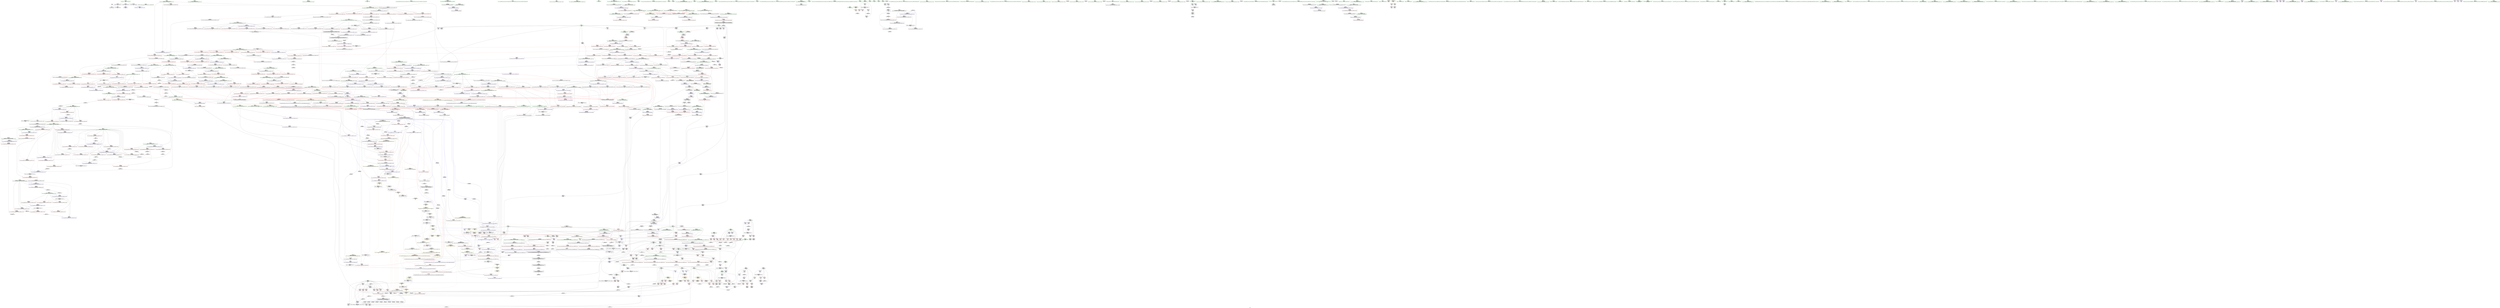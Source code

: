 digraph "SVFG" {
	label="SVFG";

	Node0x561f98452970 [shape=record,color=grey,label="{NodeID: 0\nNullPtr}"];
	Node0x561f98452970 -> Node0x561f984b8ff0[style=solid];
	Node0x561f98452970 -> Node0x561f984d51b0[style=solid];
	Node0x561f985ca2e0 [shape=record,color=black,label="{NodeID: 1882\n645 = PHI(562, )\n1st arg _ZSt14__partial_sortIPxN9__gnu_cxx5__ops15_Iter_less_iterEEvT_S4_S4_T0_ }"];
	Node0x561f985ca2e0 -> Node0x561f984d7b50[style=solid];
	Node0x561f984c0850 [shape=record,color=blue,label="{NodeID: 775\n728\<--738\n__i\<--\n_ZSt13__heap_selectIPxN9__gnu_cxx5__ops15_Iter_less_iterEEvT_S4_S4_T0_\n}"];
	Node0x561f984c0850 -> Node0x561f9854b4c0[style=dashed];
	Node0x561f984b7390 [shape=record,color=red,label="{NodeID: 443\n334\<--262\n\<--temp\n_Z5solvev\n}"];
	Node0x561f984b7390 -> Node0x561f984ffba0[style=solid];
	Node0x561f984ab540 [shape=record,color=green,label="{NodeID: 111\n655\<--656\nagg.tmp\<--agg.tmp_field_insensitive\n_ZSt14__partial_sortIPxN9__gnu_cxx5__ops15_Iter_less_iterEEvT_S4_S4_T0_\n}"];
	Node0x561f985d5a60 [shape=record,color=black,label="{NodeID: 1993\n1547 = PHI(1532, )\n2nd arg _ZNSt20__copy_move_backwardILb1ELb1ESt26random_access_iterator_tagE13__copy_move_bIxEEPT_PKS3_S6_S4_ }"];
	Node0x561f985d5a60 -> Node0x561f984e1400[style=solid];
	Node0x561f984cccf0 [shape=record,color=red,label="{NodeID: 554\n978\<--940\n\<--__first.addr\n_ZSt13__adjust_heapIPxlxN9__gnu_cxx5__ops15_Iter_less_iterEEvT_T0_S5_T1_T2_\n}"];
	Node0x561f984cccf0 -> Node0x561f984bef20[style=solid];
	Node0x561f98502a20 [shape=record,color=grey,label="{NodeID: 1329\n113 = cmp(112, 17, )\n}"];
	Node0x561f984afb60 [shape=record,color=green,label="{NodeID: 222\n1479\<--1480\n\<--field_insensitive\n_ZN9__gnu_cxx5__ops15__val_comp_iterENS0_15_Iter_less_iterE\n}"];
	Node0x561f984d2720 [shape=record,color=red,label="{NodeID: 665\n1357\<--1356\n\<--call6\n_ZSt16__insertion_sortIPxN9__gnu_cxx5__ops15_Iter_less_iterEEvT_S4_T0_\n}"];
	Node0x561f984d2720 -> Node0x561f984dfd40[style=solid];
	Node0x561f984bd900 [shape=record,color=purple,label="{NodeID: 333\n1618\<--51\nllvm.global_ctors_2\<--llvm.global_ctors\nGlob }"];
	Node0x561f984bd900 -> Node0x561f984d51b0[style=solid];
	Node0x561f984a73d0 [shape=record,color=green,label="{NodeID: 1\n7\<--1\n__dso_handle\<--dummyObj\nGlob }"];
	Node0x561f985ca3f0 [shape=record,color=black,label="{NodeID: 1883\n646 = PHI(563, )\n2nd arg _ZSt14__partial_sortIPxN9__gnu_cxx5__ops15_Iter_less_iterEEvT_S4_S4_T0_ }"];
	Node0x561f985ca3f0 -> Node0x561f984c02a0[style=solid];
	Node0x561f984c0920 [shape=record,color=blue,label="{NodeID: 776\n728\<--760\n__i\<--incdec.ptr\n_ZSt13__heap_selectIPxN9__gnu_cxx5__ops15_Iter_less_iterEEvT_S4_S4_T0_\n}"];
	Node0x561f984c0920 -> Node0x561f9854b4c0[style=dashed];
	Node0x561f984b7460 [shape=record,color=red,label="{NodeID: 444\n338\<--262\n\<--temp\n_Z5solvev\n}"];
	Node0x561f984b7460 -> Node0x561f98500020[style=solid];
	Node0x561f984ab610 [shape=record,color=green,label="{NodeID: 112\n664\<--665\n_ZSt13__heap_selectIPxN9__gnu_cxx5__ops15_Iter_less_iterEEvT_S4_S4_T0_\<--_ZSt13__heap_selectIPxN9__gnu_cxx5__ops15_Iter_less_iterEEvT_S4_S4_T0__field_insensitive\n}"];
	Node0x561f984ccdc0 [shape=record,color=red,label="{NodeID: 555\n988\<--940\n\<--__first.addr\n_ZSt13__adjust_heapIPxlxN9__gnu_cxx5__ops15_Iter_less_iterEEvT_T0_S5_T1_T2_\n}"];
	Node0x561f984ccdc0 -> Node0x561f984beff0[style=solid];
	Node0x561f98502ba0 [shape=record,color=grey,label="{NodeID: 1330\n1399 = cmp(1397, 1398, )\n}"];
	Node0x561f984afc30 [shape=record,color=green,label="{NodeID: 223\n1486\<--1487\n__first.addr\<--__first.addr_field_insensitive\n_ZSt23__copy_move_backward_a2ILb1EPxS0_ET1_T0_S2_S1_\n}"];
	Node0x561f984afc30 -> Node0x561f984d3830[style=solid];
	Node0x561f984afc30 -> Node0x561f984e0b10[style=solid];
	Node0x561f984d27f0 [shape=record,color=red,label="{NodeID: 666\n1394\<--1380\n\<--__first.addr\n_ZSt26__unguarded_insertion_sortIPxN9__gnu_cxx5__ops15_Iter_less_iterEEvT_S4_T0_\n}"];
	Node0x561f984d27f0 -> Node0x561f984e0080[style=solid];
	Node0x561f98550ae0 [shape=record,color=yellow,style=double,label="{NodeID: 1441\n59V_1 = ENCHI(MR_59V_0)\npts\{11 15 \}\nFun[_ZSt6__sortIPxN9__gnu_cxx5__ops15_Iter_less_iterEEvT_S4_T0_]|{|<s1>23}}"];
	Node0x561f98550ae0 -> Node0x561f9853b9a0[style=dashed];
	Node0x561f98550ae0:s1 -> Node0x561f98548cc0[style=dashed,color=red];
	Node0x561f984bda00 [shape=record,color=purple,label="{NodeID: 334\n627\<--626\nadd.ptr\<--\n_ZSt22__final_insertion_sortIPxN9__gnu_cxx5__ops15_Iter_less_iterEEvT_S4_T0_\n|{<s0>29}}"];
	Node0x561f984bda00:s0 -> Node0x561f985cc860[style=solid,color=red];
	Node0x561f984a7460 [shape=record,color=green,label="{NodeID: 2\n17\<--1\n\<--dummyObj\nCan only get source location for instruction, argument, global var or function.|{<s0>46}}"];
	Node0x561f984a7460:s0 -> Node0x561f985c9890[style=solid,color=red];
	Node0x561f985ca500 [shape=record,color=black,label="{NodeID: 1884\n1593 = PHI(1436, )\n0th arg _ZNK9__gnu_cxx5__ops14_Val_less_iterclIxPxEEbRT_T0_ }"];
	Node0x561f985ca500 -> Node0x561f984e1670[style=solid];
	Node0x561f984c09f0 [shape=record,color=blue,label="{NodeID: 777\n768\<--765\n__first.addr\<--__first\n_ZSt11__sort_heapIPxN9__gnu_cxx5__ops15_Iter_less_iterEEvT_S4_RT0_\n}"];
	Node0x561f984c09f0 -> Node0x561f984cad40[style=dashed];
	Node0x561f984c09f0 -> Node0x561f984cae10[style=dashed];
	Node0x561f984b7530 [shape=record,color=red,label="{NodeID: 445\n342\<--262\n\<--temp\n_Z5solvev\n}"];
	Node0x561f984b7530 -> Node0x561f984d68a0[style=solid];
	Node0x561f984ab710 [shape=record,color=green,label="{NodeID: 113\n669\<--670\n_ZSt11__sort_heapIPxN9__gnu_cxx5__ops15_Iter_less_iterEEvT_S4_RT0_\<--_ZSt11__sort_heapIPxN9__gnu_cxx5__ops15_Iter_less_iterEEvT_S4_RT0__field_insensitive\n}"];
	Node0x561f984cce90 [shape=record,color=red,label="{NodeID: 556\n993\<--940\n\<--__first.addr\n_ZSt13__adjust_heapIPxlxN9__gnu_cxx5__ops15_Iter_less_iterEEvT_T0_S5_T1_T2_\n}"];
	Node0x561f984cce90 -> Node0x561f984bf0c0[style=solid];
	Node0x561f98502d20 [shape=record,color=grey,label="{NodeID: 1331\n1142 = cmp(1139, 1141, )\n}"];
	Node0x561f98502d20 -> Node0x561f984bb750[style=solid];
	Node0x561f984afd00 [shape=record,color=green,label="{NodeID: 224\n1488\<--1489\n__last.addr\<--__last.addr_field_insensitive\n_ZSt23__copy_move_backward_a2ILb1EPxS0_ET1_T0_S2_S1_\n}"];
	Node0x561f984afd00 -> Node0x561f984d3900[style=solid];
	Node0x561f984afd00 -> Node0x561f984e0be0[style=solid];
	Node0x561f984d28c0 [shape=record,color=red,label="{NodeID: 667\n1398\<--1382\n\<--__last.addr\n_ZSt26__unguarded_insertion_sortIPxN9__gnu_cxx5__ops15_Iter_less_iterEEvT_S4_T0_\n}"];
	Node0x561f984d28c0 -> Node0x561f98502ba0[style=solid];
	Node0x561f984bdad0 [shape=record,color=purple,label="{NodeID: 335\n632\<--631\nadd.ptr1\<--\n_ZSt22__final_insertion_sortIPxN9__gnu_cxx5__ops15_Iter_less_iterEEvT_S4_T0_\n|{<s0>30}}"];
	Node0x561f984bdad0:s0 -> Node0x561f985c9c80[style=solid,color=red];
	Node0x561f984a7710 [shape=record,color=green,label="{NodeID: 3\n26\<--1\n\<--dummyObj\nCan only get source location for instruction, argument, global var or function.}"];
	Node0x561f985ca610 [shape=record,color=black,label="{NodeID: 1885\n1594 = PHI(1440, )\n1st arg _ZNK9__gnu_cxx5__ops14_Val_less_iterclIxPxEEbRT_T0_ }"];
	Node0x561f985ca610 -> Node0x561f984e1740[style=solid];
	Node0x561f984c0ac0 [shape=record,color=blue,label="{NodeID: 778\n770\<--766\n__last.addr\<--__last\n_ZSt11__sort_heapIPxN9__gnu_cxx5__ops15_Iter_less_iterEEvT_S4_RT0_\n}"];
	Node0x561f984c0ac0 -> Node0x561f985441c0[style=dashed];
	Node0x561f984b7600 [shape=record,color=red,label="{NodeID: 446\n364\<--264\n\<--i27\n_Z5solvev\n}"];
	Node0x561f984b7600 -> Node0x561f984b9c80[style=solid];
	Node0x561f984b0200 [shape=record,color=green,label="{NodeID: 114\n675\<--676\n__comp\<--__comp_field_insensitive\n_ZSt27__unguarded_partition_pivotIPxN9__gnu_cxx5__ops15_Iter_less_iterEET_S4_S4_T0_\n}"];
	Node0x561f984ccf60 [shape=record,color=red,label="{NodeID: 557\n1014\<--940\n\<--__first.addr\n_ZSt13__adjust_heapIPxlxN9__gnu_cxx5__ops15_Iter_less_iterEEvT_T0_S5_T1_T2_\n}"];
	Node0x561f984ccf60 -> Node0x561f984bf190[style=solid];
	Node0x561f98502ea0 [shape=record,color=grey,label="{NodeID: 1332\n233 = cmp(231, 232, )\n}"];
	Node0x561f984afdd0 [shape=record,color=green,label="{NodeID: 225\n1490\<--1491\n__result.addr\<--__result.addr_field_insensitive\n_ZSt23__copy_move_backward_a2ILb1EPxS0_ET1_T0_S2_S1_\n}"];
	Node0x561f984afdd0 -> Node0x561f984d39d0[style=solid];
	Node0x561f984afdd0 -> Node0x561f984e0cb0[style=solid];
	Node0x561f984d2990 [shape=record,color=red,label="{NodeID: 668\n1397\<--1384\n\<--__i\n_ZSt26__unguarded_insertion_sortIPxN9__gnu_cxx5__ops15_Iter_less_iterEEvT_S4_T0_\n}"];
	Node0x561f984d2990 -> Node0x561f98502ba0[style=solid];
	Node0x561f984bdba0 [shape=record,color=purple,label="{NodeID: 336\n701\<--700\nadd.ptr1\<--\n_ZSt27__unguarded_partition_pivotIPxN9__gnu_cxx5__ops15_Iter_less_iterEET_S4_S4_T0_\n|{<s0>34}}"];
	Node0x561f984bdba0:s0 -> Node0x561f985d4c80[style=solid,color=red];
	Node0x561f984a77a0 [shape=record,color=green,label="{NodeID: 4\n28\<--1\n_ZSt4cout\<--dummyObj\nGlob }"];
	Node0x561f985ca720 [shape=record,color=black,label="{NodeID: 1886\n1595 = PHI(1455, )\n2nd arg _ZNK9__gnu_cxx5__ops14_Val_less_iterclIxPxEEbRT_T0_ }"];
	Node0x561f985ca720 -> Node0x561f984e1810[style=solid];
	Node0x561f984c0b90 [shape=record,color=blue,label="{NodeID: 779\n772\<--767\n__comp.addr\<--__comp\n_ZSt11__sort_heapIPxN9__gnu_cxx5__ops15_Iter_less_iterEEvT_S4_RT0_\n}"];
	Node0x561f984c0b90 -> Node0x561f984cb220[style=dashed];
	Node0x561f984b76d0 [shape=record,color=red,label="{NodeID: 447\n369\<--264\n\<--i27\n_Z5solvev\n}"];
	Node0x561f984b76d0 -> Node0x561f984b9d50[style=solid];
	Node0x561f984b02d0 [shape=record,color=green,label="{NodeID: 115\n677\<--678\n__first.addr\<--__first.addr_field_insensitive\n_ZSt27__unguarded_partition_pivotIPxN9__gnu_cxx5__ops15_Iter_less_iterEET_S4_S4_T0_\n}"];
	Node0x561f984b02d0 -> Node0x561f984c9c30[style=solid];
	Node0x561f984b02d0 -> Node0x561f984c9d00[style=solid];
	Node0x561f984b02d0 -> Node0x561f984c9dd0[style=solid];
	Node0x561f984b02d0 -> Node0x561f984c9ea0[style=solid];
	Node0x561f984b02d0 -> Node0x561f984c9f70[style=solid];
	Node0x561f984b02d0 -> Node0x561f984ca040[style=solid];
	Node0x561f984b02d0 -> Node0x561f984c0370[style=solid];
	Node0x561f984cd030 [shape=record,color=red,label="{NodeID: 558\n1020\<--940\n\<--__first.addr\n_ZSt13__adjust_heapIPxlxN9__gnu_cxx5__ops15_Iter_less_iterEEvT_T0_S5_T1_T2_\n}"];
	Node0x561f984cd030 -> Node0x561f984bf260[style=solid];
	Node0x561f98503020 [shape=record,color=grey,label="{NodeID: 1333\n173 = cmp(171, 172, )\n}"];
	Node0x561f984afea0 [shape=record,color=green,label="{NodeID: 226\n1497\<--1498\n_ZSt12__niter_baseIPxET_S1_\<--_ZSt12__niter_baseIPxET_S1__field_insensitive\n}"];
	Node0x561f984d2a60 [shape=record,color=red,label="{NodeID: 669\n1401\<--1384\n\<--__i\n_ZSt26__unguarded_insertion_sortIPxN9__gnu_cxx5__ops15_Iter_less_iterEEvT_S4_T0_\n|{<s0>82}}"];
	Node0x561f984d2a60:s0 -> Node0x561f985cc9b0[style=solid,color=red];
	Node0x561f98550db0 [shape=record,color=yellow,style=double,label="{NodeID: 1444\n59V_1 = ENCHI(MR_59V_0)\npts\{11 15 \}\nFun[_ZSt22__final_insertion_sortIPxN9__gnu_cxx5__ops15_Iter_less_iterEEvT_S4_T0_]|{<s0>29|<s1>29|<s2>31|<s3>31}}"];
	Node0x561f98550db0:s0 -> Node0x561f985400c0[style=dashed,color=red];
	Node0x561f98550db0:s1 -> Node0x561f9854c3c0[style=dashed,color=red];
	Node0x561f98550db0:s2 -> Node0x561f985400c0[style=dashed,color=red];
	Node0x561f98550db0:s3 -> Node0x561f9854c3c0[style=dashed,color=red];
	Node0x561f984bdc70 [shape=record,color=purple,label="{NodeID: 337\n704\<--703\nadd.ptr2\<--\n_ZSt27__unguarded_partition_pivotIPxN9__gnu_cxx5__ops15_Iter_less_iterEET_S4_S4_T0_\n|{<s0>34}}"];
	Node0x561f984bdc70:s0 -> Node0x561f985d4ea0[style=solid,color=red];
	Node0x561f984a7830 [shape=record,color=green,label="{NodeID: 5\n29\<--1\n.str\<--dummyObj\nGlob }"];
	Node0x561f985ca860 [shape=record,color=black,label="{NodeID: 1887\n131 = PHI(175, )\n0th arg _Z3gcdxx }"];
	Node0x561f985ca860 -> Node0x561f984d56c0[style=solid];
	Node0x561f984c0c60 [shape=record,color=blue,label="{NodeID: 780\n770\<--787\n__last.addr\<--incdec.ptr\n_ZSt11__sort_heapIPxN9__gnu_cxx5__ops15_Iter_less_iterEEvT_S4_RT0_\n}"];
	Node0x561f984c0c60 -> Node0x561f984cb080[style=dashed];
	Node0x561f984c0c60 -> Node0x561f984cb150[style=dashed];
	Node0x561f984c0c60 -> Node0x561f985441c0[style=dashed];
	Node0x561f984b77a0 [shape=record,color=red,label="{NodeID: 448\n375\<--264\n\<--i27\n_Z5solvev\n}"];
	Node0x561f984b77a0 -> Node0x561f984b9e20[style=solid];
	Node0x561f984b03a0 [shape=record,color=green,label="{NodeID: 116\n679\<--680\n__last.addr\<--__last.addr_field_insensitive\n_ZSt27__unguarded_partition_pivotIPxN9__gnu_cxx5__ops15_Iter_less_iterEET_S4_S4_T0_\n}"];
	Node0x561f984b03a0 -> Node0x561f984ca110[style=solid];
	Node0x561f984b03a0 -> Node0x561f984ca1e0[style=solid];
	Node0x561f984b03a0 -> Node0x561f984ca2b0[style=solid];
	Node0x561f984b03a0 -> Node0x561f984c0440[style=solid];
	Node0x561f984cd100 [shape=record,color=red,label="{NodeID: 559\n1034\<--940\n\<--__first.addr\n_ZSt13__adjust_heapIPxlxN9__gnu_cxx5__ops15_Iter_less_iterEEvT_T0_S5_T1_T2_\n|{<s0>53}}"];
	Node0x561f984cd100:s0 -> Node0x561f985d3660[style=solid,color=red];
	Node0x561f985031a0 [shape=record,color=grey,label="{NodeID: 1334\n623 = cmp(622, 556, )\n}"];
	Node0x561f984affa0 [shape=record,color=green,label="{NodeID: 227\n1504\<--1505\n_ZSt22__copy_move_backward_aILb1EPxS0_ET1_T0_S2_S1_\<--_ZSt22__copy_move_backward_aILb1EPxS0_ET1_T0_S2_S1__field_insensitive\n}"];
	Node0x561f984d2b30 [shape=record,color=red,label="{NodeID: 670\n1405\<--1384\n\<--__i\n_ZSt26__unguarded_insertion_sortIPxN9__gnu_cxx5__ops15_Iter_less_iterEEvT_S4_T0_\n}"];
	Node0x561f984d2b30 -> Node0x561f984be560[style=solid];
	Node0x561f98550e90 [shape=record,color=yellow,style=double,label="{NodeID: 1445\n59V_1 = ENCHI(MR_59V_0)\npts\{11 15 \}\nFun[_ZSt9iter_swapIPxS0_EvT_T0_]|{<s0>71|<s1>71|<s2>71}}"];
	Node0x561f98550e90:s0 -> Node0x561f984d1880[style=dashed,color=red];
	Node0x561f98550e90:s1 -> Node0x561f984d1950[style=dashed,color=red];
	Node0x561f98550e90:s2 -> Node0x561f984c3ec0[style=dashed,color=red];
	Node0x561f984bdd40 [shape=record,color=purple,label="{NodeID: 338\n709\<--708\nadd.ptr3\<--\n_ZSt27__unguarded_partition_pivotIPxN9__gnu_cxx5__ops15_Iter_less_iterEET_S4_S4_T0_\n|{<s0>35}}"];
	Node0x561f984bdd40:s0 -> Node0x561f985cb9f0[style=solid,color=red];
	Node0x561f984a78c0 [shape=record,color=green,label="{NodeID: 6\n31\<--1\n.str.1\<--dummyObj\nGlob }"];
	Node0x561f985ca9a0 [shape=record,color=black,label="{NodeID: 1888\n132 = PHI(179, )\n1st arg _Z3gcdxx }"];
	Node0x561f985ca9a0 -> Node0x561f984d5790[style=solid];
	Node0x561f984c0d30 [shape=record,color=blue,label="{NodeID: 781\n800\<--797\n__first.addr\<--__first\n_ZSt11__make_heapIPxN9__gnu_cxx5__ops15_Iter_less_iterEEvT_S4_RT0_\n}"];
	Node0x561f984c0d30 -> Node0x561f984cb2f0[style=dashed];
	Node0x561f984c0d30 -> Node0x561f984cb3c0[style=dashed];
	Node0x561f984c0d30 -> Node0x561f984cb490[style=dashed];
	Node0x561f984c0d30 -> Node0x561f984cb560[style=dashed];
	Node0x561f984b7870 [shape=record,color=red,label="{NodeID: 449\n385\<--264\n\<--i27\n_Z5solvev\n}"];
	Node0x561f984b7870 -> Node0x561f984fe0a0[style=solid];
	Node0x561f984b0470 [shape=record,color=green,label="{NodeID: 117\n681\<--682\n__mid\<--__mid_field_insensitive\n_ZSt27__unguarded_partition_pivotIPxN9__gnu_cxx5__ops15_Iter_less_iterEET_S4_S4_T0_\n}"];
	Node0x561f984b0470 -> Node0x561f984ca380[style=solid];
	Node0x561f984b0470 -> Node0x561f984c0510[style=solid];
	Node0x561f984cd1d0 [shape=record,color=red,label="{NodeID: 560\n960\<--942\n\<--__holeIndex.addr\n_ZSt13__adjust_heapIPxlxN9__gnu_cxx5__ops15_Iter_less_iterEEvT_T0_S5_T1_T2_\n}"];
	Node0x561f984cd1d0 -> Node0x561f984c1e40[style=solid];
	Node0x561f98503320 [shape=record,color=grey,label="{NodeID: 1335\n1567 = cmp(1566, 17, )\n}"];
	Node0x561f984b00a0 [shape=record,color=green,label="{NodeID: 228\n1509\<--1510\n__it.addr\<--__it.addr_field_insensitive\n_ZSt12__miter_baseIPxET_S1_\n}"];
	Node0x561f984b00a0 -> Node0x561f984d3aa0[style=solid];
	Node0x561f984b00a0 -> Node0x561f984e0d80[style=solid];
	Node0x561f984d2c00 [shape=record,color=red,label="{NodeID: 671\n1423\<--1414\n\<--__first.addr\n_ZSt13move_backwardIPxS0_ET0_T_S2_S1_\n|{<s0>83}}"];
	Node0x561f984d2c00:s0 -> Node0x561f985c95f0[style=solid,color=red];
	Node0x561f984bde10 [shape=record,color=purple,label="{NodeID: 339\n760\<--759\nincdec.ptr\<--\n_ZSt13__heap_selectIPxN9__gnu_cxx5__ops15_Iter_less_iterEEvT_S4_S4_T0_\n}"];
	Node0x561f984bde10 -> Node0x561f984c0920[style=solid];
	Node0x561f984a8100 [shape=record,color=green,label="{NodeID: 7\n33\<--1\n.str.2\<--dummyObj\nGlob }"];
	Node0x561f985caae0 [shape=record,color=black,label="{NodeID: 1889\n927 = PHI(840, 810, 905, 909, 897, 990, 1017, 946, 1103, 1071, 1290, 1294, 1286, 1345, 1318, 1445, 1460, 1440, )\n0th arg _ZSt4moveIRxEONSt16remove_referenceIT_E4typeEOS2_ }"];
	Node0x561f985caae0 -> Node0x561f984c1a30[style=solid];
	Node0x561f984c0e00 [shape=record,color=blue,label="{NodeID: 782\n802\<--798\n__last.addr\<--__last\n_ZSt11__make_heapIPxN9__gnu_cxx5__ops15_Iter_less_iterEEvT_S4_RT0_\n}"];
	Node0x561f984c0e00 -> Node0x561f984cb630[style=dashed];
	Node0x561f984c0e00 -> Node0x561f984cb700[style=dashed];
	Node0x561f984d8f40 [shape=record,color=yellow,style=double,label="{NodeID: 1557\n59V_1 = ENCHI(MR_59V_0)\npts\{11 15 \}\nFun[_ZSt27__unguarded_partition_pivotIPxN9__gnu_cxx5__ops15_Iter_less_iterEET_S4_S4_T0_]|{<s0>34}}"];
	Node0x561f984d8f40:s0 -> Node0x561f9853d620[style=dashed,color=red];
	Node0x561f984b7940 [shape=record,color=red,label="{NodeID: 450\n297\<--296\n\<--arrayidx3\n_Z5solvev\n}"];
	Node0x561f984b7940 -> Node0x561f984d62f0[style=solid];
	Node0x561f984b0540 [shape=record,color=green,label="{NodeID: 118\n683\<--684\nagg.tmp\<--agg.tmp_field_insensitive\n_ZSt27__unguarded_partition_pivotIPxN9__gnu_cxx5__ops15_Iter_less_iterEET_S4_S4_T0_\n}"];
	Node0x561f984cd2a0 [shape=record,color=red,label="{NodeID: 561\n962\<--942\n\<--__holeIndex.addr\n_ZSt13__adjust_heapIPxlxN9__gnu_cxx5__ops15_Iter_less_iterEEvT_T0_S5_T1_T2_\n}"];
	Node0x561f984cd2a0 -> Node0x561f984c1f10[style=solid];
	Node0x561f985034a0 [shape=record,color=grey,label="{NodeID: 1336\n1089 = cmp(1087, 1088, )\n}"];
	Node0x561f984b0170 [shape=record,color=green,label="{NodeID: 229\n1518\<--1519\n__first.addr\<--__first.addr_field_insensitive\n_ZSt22__copy_move_backward_aILb1EPxS0_ET1_T0_S2_S1_\n}"];
	Node0x561f984b0170 -> Node0x561f984d3b70[style=solid];
	Node0x561f984b0170 -> Node0x561f984e0e50[style=solid];
	Node0x561f984d2cd0 [shape=record,color=red,label="{NodeID: 672\n1427\<--1416\n\<--__last.addr\n_ZSt13move_backwardIPxS0_ET0_T_S2_S1_\n|{<s0>84}}"];
	Node0x561f984d2cd0:s0 -> Node0x561f985c95f0[style=solid,color=red];
	Node0x561f984bdee0 [shape=record,color=purple,label="{NodeID: 340\n787\<--786\nincdec.ptr\<--\n_ZSt11__sort_heapIPxN9__gnu_cxx5__ops15_Iter_less_iterEEvT_S4_RT0_\n}"];
	Node0x561f984bdee0 -> Node0x561f984c0c60[style=solid];
	Node0x561f984a8190 [shape=record,color=green,label="{NodeID: 8\n35\<--1\n.str.3\<--dummyObj\nGlob }"];
	Node0x561f985cb9f0 [shape=record,color=black,label="{NodeID: 1890\n1215 = PHI(709, )\n0th arg _ZSt21__unguarded_partitionIPxN9__gnu_cxx5__ops15_Iter_less_iterEET_S4_S4_S4_T0_ }"];
	Node0x561f985cb9f0 -> Node0x561f984c3500[style=solid];
	Node0x561f984c0ed0 [shape=record,color=blue,label="{NodeID: 783\n804\<--799\n__comp.addr\<--__comp\n_ZSt11__make_heapIPxN9__gnu_cxx5__ops15_Iter_less_iterEEvT_S4_RT0_\n}"];
	Node0x561f984c0ed0 -> Node0x561f984cb7d0[style=dashed];
	Node0x561f984b7a10 [shape=record,color=red,label="{NodeID: 451\n372\<--371\n\<--arrayidx33\n_Z5solvev\n|{<s0>10}}"];
	Node0x561f984b7a10:s0 -> Node0x561f985d3ca0[style=solid,color=red];
	Node0x561f984b0610 [shape=record,color=green,label="{NodeID: 119\n685\<--686\nagg.tmp4\<--agg.tmp4_field_insensitive\n_ZSt27__unguarded_partition_pivotIPxN9__gnu_cxx5__ops15_Iter_less_iterEET_S4_S4_T0_\n}"];
	Node0x561f984cd370 [shape=record,color=red,label="{NodeID: 562\n994\<--942\n\<--__holeIndex.addr\n_ZSt13__adjust_heapIPxlxN9__gnu_cxx5__ops15_Iter_less_iterEEvT_T0_S5_T1_T2_\n}"];
	Node0x561f98503620 [shape=record,color=grey,label="{NodeID: 1337\n1339 = cmp(1337, 1338, )\n}"];
	Node0x561f984b8400 [shape=record,color=green,label="{NodeID: 230\n1520\<--1521\n__last.addr\<--__last.addr_field_insensitive\n_ZSt22__copy_move_backward_aILb1EPxS0_ET1_T0_S2_S1_\n}"];
	Node0x561f984b8400 -> Node0x561f984d3c40[style=solid];
	Node0x561f984b8400 -> Node0x561f984e0f20[style=solid];
	Node0x561f984d2da0 [shape=record,color=red,label="{NodeID: 673\n1429\<--1418\n\<--__result.addr\n_ZSt13move_backwardIPxS0_ET0_T_S2_S1_\n|{<s0>85}}"];
	Node0x561f984d2da0:s0 -> Node0x561f985ccd20[style=solid,color=red];
	Node0x561f98551160 [shape=record,color=yellow,style=double,label="{NodeID: 1448\n2V_1 = ENCHI(MR_2V_0)\npts\{11 \}\nFun[_Z6getlcmv]}"];
	Node0x561f98551160 -> Node0x561f984b65c0[style=dashed];
	Node0x561f98551160 -> Node0x561f984b6690[style=dashed];
	Node0x561f984bdfb0 [shape=record,color=purple,label="{NodeID: 341\n1236\<--1235\nincdec.ptr\<--\n_ZSt21__unguarded_partitionIPxN9__gnu_cxx5__ops15_Iter_less_iterEET_S4_S4_S4_T0_\n}"];
	Node0x561f984bdfb0 -> Node0x561f984c3770[style=solid];
	Node0x561f984a8220 [shape=record,color=green,label="{NodeID: 9\n37\<--1\n.str.4\<--dummyObj\nGlob }"];
	Node0x561f985cbb00 [shape=record,color=black,label="{NodeID: 1891\n1216 = PHI(710, )\n1st arg _ZSt21__unguarded_partitionIPxN9__gnu_cxx5__ops15_Iter_less_iterEET_S4_S4_S4_T0_ }"];
	Node0x561f985cbb00 -> Node0x561f984c35d0[style=solid];
	Node0x561f984c0fa0 [shape=record,color=blue,label="{NodeID: 784\n806\<--831\n__len\<--sub.ptr.div4\n_ZSt11__make_heapIPxN9__gnu_cxx5__ops15_Iter_less_iterEEvT_S4_RT0_\n}"];
	Node0x561f984c0fa0 -> Node0x561f984cb8a0[style=dashed];
	Node0x561f984c0fa0 -> Node0x561f984cb970[style=dashed];
	Node0x561f984c0fa0 -> Node0x561f985364a0[style=dashed];
	Node0x561f984b7ae0 [shape=record,color=red,label="{NodeID: 452\n378\<--377\n\<--arrayidx37\n_Z5solvev\n}"];
	Node0x561f984b06e0 [shape=record,color=green,label="{NodeID: 120\n706\<--707\n_ZSt22__move_median_to_firstIPxN9__gnu_cxx5__ops15_Iter_less_iterEEvT_S4_S4_S4_T0_\<--_ZSt22__move_median_to_firstIPxN9__gnu_cxx5__ops15_Iter_less_iterEEvT_S4_S4_S4_T0__field_insensitive\n}"];
	Node0x561f984cd440 [shape=record,color=red,label="{NodeID: 563\n1021\<--942\n\<--__holeIndex.addr\n_ZSt13__adjust_heapIPxlxN9__gnu_cxx5__ops15_Iter_less_iterEEvT_T0_S5_T1_T2_\n}"];
	Node0x561f985037a0 [shape=record,color=grey,label="{NodeID: 1338\n198 = cmp(190, 196, )\n}"];
	Node0x561f984b84d0 [shape=record,color=green,label="{NodeID: 231\n1522\<--1523\n__result.addr\<--__result.addr_field_insensitive\n_ZSt22__copy_move_backward_aILb1EPxS0_ET1_T0_S2_S1_\n}"];
	Node0x561f984b84d0 -> Node0x561f984d3d10[style=solid];
	Node0x561f984b84d0 -> Node0x561f984e0ff0[style=solid];
	Node0x561f984d2e70 [shape=record,color=red,label="{NodeID: 674\n1445\<--1438\n\<--__last.addr\n_ZSt25__unguarded_linear_insertIPxN9__gnu_cxx5__ops14_Val_less_iterEEvT_T0_\n|{<s0>86}}"];
	Node0x561f984d2e70:s0 -> Node0x561f985caae0[style=solid,color=red];
	Node0x561f98551270 [shape=record,color=yellow,style=double,label="{NodeID: 1449\n4V_1 = ENCHI(MR_4V_0)\npts\{20 \}\nFun[_Z6getlcmv]}"];
	Node0x561f98551270 -> Node0x561f984bfc20[style=dashed];
	Node0x561f984be080 [shape=record,color=purple,label="{NodeID: 342\n1240\<--1239\nincdec.ptr3\<--\n_ZSt21__unguarded_partitionIPxN9__gnu_cxx5__ops15_Iter_less_iterEET_S4_S4_S4_T0_\n}"];
	Node0x561f984be080 -> Node0x561f984c3840[style=solid];
	Node0x561f984a82b0 [shape=record,color=green,label="{NodeID: 10\n39\<--1\n.str.5\<--dummyObj\nGlob }"];
	Node0x561f985cbc10 [shape=record,color=black,label="{NodeID: 1892\n1217 = PHI(711, )\n2nd arg _ZSt21__unguarded_partitionIPxN9__gnu_cxx5__ops15_Iter_less_iterEET_S4_S4_S4_T0_ }"];
	Node0x561f985cbc10 -> Node0x561f984c36a0[style=solid];
	Node0x561f984c1070 [shape=record,color=blue,label="{NodeID: 785\n808\<--835\n__parent\<--div\n_ZSt11__make_heapIPxN9__gnu_cxx5__ops15_Iter_less_iterEEvT_S4_RT0_\n}"];
	Node0x561f984c1070 -> Node0x561f984cba40[style=dashed];
	Node0x561f984c1070 -> Node0x561f984cbb10[style=dashed];
	Node0x561f984c1070 -> Node0x561f984cbbe0[style=dashed];
	Node0x561f984c1070 -> Node0x561f984cbcb0[style=dashed];
	Node0x561f984c1070 -> Node0x561f984c1210[style=dashed];
	Node0x561f984c1070 -> Node0x561f985369a0[style=dashed];
	Node0x561f984b7bb0 [shape=record,color=red,label="{NodeID: 453\n422\<--412\n\<--__first.addr\n_ZSt4sortIPxEvT_S1_\n|{<s0>16}}"];
	Node0x561f984b7bb0:s0 -> Node0x561f985c84e0[style=solid,color=red];
	Node0x561f984b07b0 [shape=record,color=green,label="{NodeID: 121\n713\<--714\n_ZSt21__unguarded_partitionIPxN9__gnu_cxx5__ops15_Iter_less_iterEET_S4_S4_S4_T0_\<--_ZSt21__unguarded_partitionIPxN9__gnu_cxx5__ops15_Iter_less_iterEET_S4_S4_S4_T0__field_insensitive\n}"];
	Node0x561f984cd510 [shape=record,color=red,label="{NodeID: 564\n1035\<--942\n\<--__holeIndex.addr\n_ZSt13__adjust_heapIPxlxN9__gnu_cxx5__ops15_Iter_less_iterEEvT_T0_S5_T1_T2_\n|{<s0>53}}"];
	Node0x561f984cd510:s0 -> Node0x561f985d37a0[style=solid,color=red];
	Node0x561f98533090 [shape=record,color=black,label="{NodeID: 1339\nMR_59V_4 = PHI(MR_59V_5, MR_59V_3, )\npts\{11 15 \}\n|{<s0>24}}"];
	Node0x561f98533090:s0 -> Node0x561f9853b9a0[style=dashed,color=blue];
	Node0x561f984b85a0 [shape=record,color=green,label="{NodeID: 232\n1524\<--1525\n__simple\<--__simple_field_insensitive\n_ZSt22__copy_move_backward_aILb1EPxS0_ET1_T0_S2_S1_\n}"];
	Node0x561f984b85a0 -> Node0x561f984e10c0[style=solid];
	Node0x561f984d2f40 [shape=record,color=red,label="{NodeID: 675\n1449\<--1438\n\<--__last.addr\n_ZSt25__unguarded_linear_insertIPxN9__gnu_cxx5__ops14_Val_less_iterEEvT_T0_\n}"];
	Node0x561f984d2f40 -> Node0x561f984e0630[style=solid];
	Node0x561f98551350 [shape=record,color=yellow,style=double,label="{NodeID: 1450\n20V_1 = ENCHI(MR_20V_0)\npts\{22 \}\nFun[_Z6getlcmv]}"];
	Node0x561f98551350 -> Node0x561f984bff60[style=dashed];
	Node0x561f98551350 -> Node0x561f984c0030[style=dashed];
	Node0x561f98551350 -> Node0x561f984c0100[style=dashed];
	Node0x561f984be150 [shape=record,color=purple,label="{NodeID: 343\n1248\<--1247\nincdec.ptr7\<--\n_ZSt21__unguarded_partitionIPxN9__gnu_cxx5__ops15_Iter_less_iterEET_S4_S4_S4_T0_\n}"];
	Node0x561f984be150 -> Node0x561f984c3910[style=solid];
	Node0x561f984a83b0 [shape=record,color=green,label="{NodeID: 11\n41\<--1\nstdin\<--dummyObj\nGlob }"];
	Node0x561f985cbd20 [shape=record,color=black,label="{NodeID: 1893\n865 = PHI(720, 938, 1149, 1149, 1149, 1149, 1149, 1218, 1218, 1310, )\n0th arg _ZNK9__gnu_cxx5__ops15_Iter_less_iterclIPxS3_EEbT_T0_ }"];
	Node0x561f985cbd20 -> Node0x561f984c12e0[style=solid];
	Node0x561f984c1140 [shape=record,color=blue,label="{NodeID: 786\n810\<--844\n__value\<--\n_ZSt11__make_heapIPxN9__gnu_cxx5__ops15_Iter_less_iterEEvT_S4_RT0_\n}"];
	Node0x561f984c1140 -> Node0x561f984cbd80[style=dashed];
	Node0x561f984c1140 -> Node0x561f984cbe50[style=dashed];
	Node0x561f984c1140 -> Node0x561f984c1140[style=dashed];
	Node0x561f984c1140 -> Node0x561f98536ea0[style=dashed];
	Node0x561f984b7c80 [shape=record,color=red,label="{NodeID: 454\n423\<--414\n\<--__last.addr\n_ZSt4sortIPxEvT_S1_\n|{<s0>16}}"];
	Node0x561f984b7c80:s0 -> Node0x561f985c8620[style=solid,color=red];
	Node0x561f984b08b0 [shape=record,color=green,label="{NodeID: 122\n720\<--721\n__comp\<--__comp_field_insensitive\n_ZSt13__heap_selectIPxN9__gnu_cxx5__ops15_Iter_less_iterEEvT_S4_S4_T0_\n|{<s0>36|<s1>37|<s2>38}}"];
	Node0x561f984b08b0:s0 -> Node0x561f985d3550[style=solid,color=red];
	Node0x561f984b08b0:s1 -> Node0x561f985cbd20[style=solid,color=red];
	Node0x561f984b08b0:s2 -> Node0x561f985d49f0[style=solid,color=red];
	Node0x561f984cd5e0 [shape=record,color=red,label="{NodeID: 565\n966\<--944\n\<--__len.addr\n_ZSt13__adjust_heapIPxlxN9__gnu_cxx5__ops15_Iter_less_iterEEvT_T0_S5_T1_T2_\n}"];
	Node0x561f984cd5e0 -> Node0x561f984fcea0[style=solid];
	Node0x561f984b8670 [shape=record,color=green,label="{NodeID: 233\n1534\<--1535\n_ZNSt20__copy_move_backwardILb1ELb1ESt26random_access_iterator_tagE13__copy_move_bIxEEPT_PKS3_S6_S4_\<--_ZNSt20__copy_move_backwardILb1ELb1ESt26random_access_iterator_tagE13__copy_move_bIxEEPT_PKS3_S6_S4__field_insensitive\n}"];
	Node0x561f984d3010 [shape=record,color=red,label="{NodeID: 676\n1463\<--1438\n\<--__last.addr\n_ZSt25__unguarded_linear_insertIPxN9__gnu_cxx5__ops14_Val_less_iterEEvT_T0_\n}"];
	Node0x561f984d3010 -> Node0x561f984e07d0[style=solid];
	Node0x561f98551430 [shape=record,color=yellow,style=double,label="{NodeID: 1451\n22V_1 = ENCHI(MR_22V_0)\npts\{24 \}\nFun[_Z6getlcmv]}"];
	Node0x561f98551430 -> Node0x561f984b4470[style=dashed];
	Node0x561f98551430 -> Node0x561f984b4540[style=dashed];
	Node0x561f98551430 -> Node0x561f984b4610[style=dashed];
	Node0x561f984be220 [shape=record,color=purple,label="{NodeID: 344\n1261\<--1260\nincdec.ptr9\<--\n_ZSt21__unguarded_partitionIPxN9__gnu_cxx5__ops15_Iter_less_iterEET_S4_S4_S4_T0_\n}"];
	Node0x561f984be220 -> Node0x561f984c39e0[style=solid];
	Node0x561f984a84b0 [shape=record,color=green,label="{NodeID: 12\n42\<--1\n.str.6\<--dummyObj\nGlob }"];
	Node0x561f985cc070 [shape=record,color=black,label="{NodeID: 1894\n866 = PHI(745, 977, 1163, 1167, 1177, 1191, 1199, 1231, 1243, 1341, )\n1st arg _ZNK9__gnu_cxx5__ops15_Iter_less_iterclIPxS3_EEbT_T0_ }"];
	Node0x561f985cc070 -> Node0x561f984c13b0[style=solid];
	Node0x561f984c1210 [shape=record,color=blue,label="{NodeID: 787\n808\<--860\n__parent\<--dec\n_ZSt11__make_heapIPxN9__gnu_cxx5__ops15_Iter_less_iterEEvT_S4_RT0_\n}"];
	Node0x561f984c1210 -> Node0x561f984cba40[style=dashed];
	Node0x561f984c1210 -> Node0x561f984cbb10[style=dashed];
	Node0x561f984c1210 -> Node0x561f984cbbe0[style=dashed];
	Node0x561f984c1210 -> Node0x561f984cbcb0[style=dashed];
	Node0x561f984c1210 -> Node0x561f984c1210[style=dashed];
	Node0x561f984c1210 -> Node0x561f985369a0[style=dashed];
	Node0x561f984b7d50 [shape=record,color=red,label="{NodeID: 455\n456\<--436\n\<--test\nmain\n}"];
	Node0x561f984b7d50 -> Node0x561f98502720[style=solid];
	Node0x561f984f9590 [shape=record,color=black,label="{NodeID: 1230\n1099 = PHI(116, 1095, )\n}"];
	Node0x561f984b0980 [shape=record,color=green,label="{NodeID: 123\n722\<--723\n__first.addr\<--__first.addr_field_insensitive\n_ZSt13__heap_selectIPxN9__gnu_cxx5__ops15_Iter_less_iterEEvT_S4_S4_T0_\n}"];
	Node0x561f984b0980 -> Node0x561f984ca450[style=solid];
	Node0x561f984b0980 -> Node0x561f984ca520[style=solid];
	Node0x561f984b0980 -> Node0x561f984ca5f0[style=solid];
	Node0x561f984b0980 -> Node0x561f984c05e0[style=solid];
	Node0x561f984cd6b0 [shape=record,color=red,label="{NodeID: 566\n1000\<--944\n\<--__len.addr\n_ZSt13__adjust_heapIPxlxN9__gnu_cxx5__ops15_Iter_less_iterEEvT_T0_S5_T1_T2_\n}"];
	Node0x561f984cd6b0 -> Node0x561f984fc2a0[style=solid];
	Node0x561f98533680 [shape=record,color=black,label="{NodeID: 1341\nMR_28V_3 = PHI(MR_28V_4, MR_28V_2, )\npts\{162 \}\n}"];
	Node0x561f98533680 -> Node0x561f984b6010[style=dashed];
	Node0x561f98533680 -> Node0x561f984b60e0[style=dashed];
	Node0x561f98533680 -> Node0x561f984b61b0[style=dashed];
	Node0x561f98533680 -> Node0x561f984b6280[style=dashed];
	Node0x561f98533680 -> Node0x561f984d5ee0[style=dashed];
	Node0x561f984b8770 [shape=record,color=green,label="{NodeID: 234\n1539\<--1540\n__it.addr\<--__it.addr_field_insensitive\n_ZSt12__niter_baseIPxET_S1_\n}"];
	Node0x561f984b8770 -> Node0x561f984d3de0[style=solid];
	Node0x561f984b8770 -> Node0x561f984e1190[style=solid];
	Node0x561f984d30e0 [shape=record,color=red,label="{NodeID: 677\n1473\<--1438\n\<--__last.addr\n_ZSt25__unguarded_linear_insertIPxN9__gnu_cxx5__ops14_Val_less_iterEEvT_T0_\n}"];
	Node0x561f984d30e0 -> Node0x561f984e0a40[style=solid];
	Node0x561f984be2f0 [shape=record,color=purple,label="{NodeID: 345\n1334\<--1333\nadd.ptr\<--\n_ZSt16__insertion_sortIPxN9__gnu_cxx5__ops15_Iter_less_iterEEvT_S4_T0_\n}"];
	Node0x561f984be2f0 -> Node0x561f984c4200[style=solid];
	Node0x561f984a85b0 [shape=record,color=green,label="{NodeID: 13\n44\<--1\n.str.7\<--dummyObj\nGlob }"];
	Node0x561f985cc3c0 [shape=record,color=black,label="{NodeID: 1895\n867 = PHI(746, 981, 1164, 1168, 1178, 1192, 1200, 1232, 1244, 1342, )\n2nd arg _ZNK9__gnu_cxx5__ops15_Iter_less_iterclIPxS3_EEbT_T0_ }"];
	Node0x561f985cc3c0 -> Node0x561f984c1480[style=solid];
	Node0x561f984c12e0 [shape=record,color=blue,label="{NodeID: 788\n868\<--865\nthis.addr\<--this\n_ZNK9__gnu_cxx5__ops15_Iter_less_iterclIPxS3_EEbT_T0_\n}"];
	Node0x561f984c12e0 -> Node0x561f984cbf20[style=dashed];
	Node0x561f984b7e20 [shape=record,color=red,label="{NodeID: 456\n455\<--438\n\<--tot\nmain\n}"];
	Node0x561f984b7e20 -> Node0x561f98502720[style=solid];
	Node0x561f984f9720 [shape=record,color=grey,label="{NodeID: 1231\n332 = Binary(330, 331, )\n}"];
	Node0x561f984f9720 -> Node0x561f984d6700[style=solid];
	Node0x561f984b0a50 [shape=record,color=green,label="{NodeID: 124\n724\<--725\n__middle.addr\<--__middle.addr_field_insensitive\n_ZSt13__heap_selectIPxN9__gnu_cxx5__ops15_Iter_less_iterEEvT_S4_S4_T0_\n}"];
	Node0x561f984b0a50 -> Node0x561f984ca6c0[style=solid];
	Node0x561f984b0a50 -> Node0x561f984ca790[style=solid];
	Node0x561f984b0a50 -> Node0x561f984ca860[style=solid];
	Node0x561f984b0a50 -> Node0x561f984c06b0[style=solid];
	Node0x561f984cd780 [shape=record,color=red,label="{NodeID: 567\n1005\<--944\n\<--__len.addr\n_ZSt13__adjust_heapIPxlxN9__gnu_cxx5__ops15_Iter_less_iterEEvT_T0_S5_T1_T2_\n}"];
	Node0x561f984cd780 -> Node0x561f984fa320[style=solid];
	Node0x561f984b8840 [shape=record,color=green,label="{NodeID: 235\n1548\<--1549\n__first.addr\<--__first.addr_field_insensitive\n_ZNSt20__copy_move_backwardILb1ELb1ESt26random_access_iterator_tagE13__copy_move_bIxEEPT_PKS3_S6_S4_\n}"];
	Node0x561f984b8840 -> Node0x561f984d3eb0[style=solid];
	Node0x561f984b8840 -> Node0x561f984d3f80[style=solid];
	Node0x561f984b8840 -> Node0x561f984e1260[style=solid];
	Node0x561f984d31b0 [shape=record,color=red,label="{NodeID: 678\n1451\<--1442\n\<--__next\n_ZSt25__unguarded_linear_insertIPxN9__gnu_cxx5__ops14_Val_less_iterEEvT_T0_\n}"];
	Node0x561f984d31b0 -> Node0x561f984be630[style=solid];
	Node0x561f984be3c0 [shape=record,color=purple,label="{NodeID: 346\n1352\<--1351\nadd.ptr4\<--\n_ZSt16__insertion_sortIPxN9__gnu_cxx5__ops15_Iter_less_iterEEvT_S4_T0_\n|{<s0>77}}"];
	Node0x561f984be3c0:s0 -> Node0x561f985d5620[style=solid,color=red];
	Node0x561f984a86b0 [shape=record,color=green,label="{NodeID: 14\n46\<--1\nstdout\<--dummyObj\nGlob }"];
	Node0x561f985cc710 [shape=record,color=black,label="{NodeID: 1896\n1308 = PHI(625, 638, )\n0th arg _ZSt16__insertion_sortIPxN9__gnu_cxx5__ops15_Iter_less_iterEEvT_S4_T0_ }"];
	Node0x561f985cc710 -> Node0x561f984c4060[style=solid];
	Node0x561f984c13b0 [shape=record,color=blue,label="{NodeID: 789\n870\<--866\n__it1.addr\<--__it1\n_ZNK9__gnu_cxx5__ops15_Iter_less_iterclIPxS3_EEbT_T0_\n}"];
	Node0x561f984c13b0 -> Node0x561f984cbff0[style=dashed];
	Node0x561f9853c910 [shape=record,color=yellow,style=double,label="{NodeID: 1564\n173V_1 = ENCHI(MR_173V_0)\npts\{811 947 1072 1287 1319 1441 \}\nFun[_ZSt10__pop_heapIPxN9__gnu_cxx5__ops15_Iter_less_iterEEvT_S4_S4_RT0_]}"];
	Node0x561f9853c910 -> Node0x561f984cc8e0[style=dashed];
	Node0x561f9853c910 -> Node0x561f984cc9b0[style=dashed];
	Node0x561f9853c910 -> Node0x561f984cca80[style=dashed];
	Node0x561f984b7ef0 [shape=record,color=red,label="{NodeID: 457\n459\<--438\n\<--tot\nmain\n}"];
	Node0x561f984f98a0 [shape=record,color=grey,label="{NodeID: 1232\n554 = Binary(553, 505, )\n}"];
	Node0x561f984f98a0 -> Node0x561f984ffea0[style=solid];
	Node0x561f984b0b20 [shape=record,color=green,label="{NodeID: 125\n726\<--727\n__last.addr\<--__last.addr_field_insensitive\n_ZSt13__heap_selectIPxN9__gnu_cxx5__ops15_Iter_less_iterEEvT_S4_S4_T0_\n}"];
	Node0x561f984b0b20 -> Node0x561f984ca930[style=solid];
	Node0x561f984b0b20 -> Node0x561f984c0780[style=solid];
	Node0x561f984cd850 [shape=record,color=red,label="{NodeID: 568\n1036\<--948\n\<--__topIndex\n_ZSt13__adjust_heapIPxlxN9__gnu_cxx5__ops15_Iter_less_iterEEvT_T0_S5_T1_T2_\n|{<s0>53}}"];
	Node0x561f984cd850:s0 -> Node0x561f985d38e0[style=solid,color=red];
	Node0x561f984b8910 [shape=record,color=green,label="{NodeID: 236\n1550\<--1551\n__last.addr\<--__last.addr_field_insensitive\n_ZNSt20__copy_move_backwardILb1ELb1ESt26random_access_iterator_tagE13__copy_move_bIxEEPT_PKS3_S6_S4_\n}"];
	Node0x561f984b8910 -> Node0x561f984d4050[style=solid];
	Node0x561f984b8910 -> Node0x561f984e1330[style=solid];
	Node0x561f984d3280 [shape=record,color=red,label="{NodeID: 679\n1455\<--1442\n\<--__next\n_ZSt25__unguarded_linear_insertIPxN9__gnu_cxx5__ops14_Val_less_iterEEvT_T0_\n|{<s0>87}}"];
	Node0x561f984d3280:s0 -> Node0x561f985ca720[style=solid,color=red];
	Node0x561f984be490 [shape=record,color=purple,label="{NodeID: 347\n1371\<--1370\nincdec.ptr\<--\n_ZSt16__insertion_sortIPxN9__gnu_cxx5__ops15_Iter_less_iterEEvT_S4_T0_\n}"];
	Node0x561f984be490 -> Node0x561f984dfe10[style=solid];
	Node0x561f984a87b0 [shape=record,color=green,label="{NodeID: 15\n47\<--1\n.str.8\<--dummyObj\nGlob }"];
	Node0x561f985cc860 [shape=record,color=black,label="{NodeID: 1897\n1309 = PHI(627, 639, )\n1st arg _ZSt16__insertion_sortIPxN9__gnu_cxx5__ops15_Iter_less_iterEEvT_S4_T0_ }"];
	Node0x561f985cc860 -> Node0x561f984c4130[style=solid];
	Node0x561f984c1480 [shape=record,color=blue,label="{NodeID: 790\n872\<--867\n__it2.addr\<--__it2\n_ZNK9__gnu_cxx5__ops15_Iter_less_iterclIPxS3_EEbT_T0_\n}"];
	Node0x561f984c1480 -> Node0x561f984cc0c0[style=dashed];
	Node0x561f984b7fc0 [shape=record,color=red,label="{NodeID: 458\n466\<--438\n\<--tot\nmain\n}"];
	Node0x561f984b7fc0 -> Node0x561f984fd920[style=solid];
	Node0x561f984f9a20 [shape=record,color=grey,label="{NodeID: 1233\n860 = Binary(859, 570, )\n}"];
	Node0x561f984f9a20 -> Node0x561f984c1210[style=solid];
	Node0x561f984b0bf0 [shape=record,color=green,label="{NodeID: 126\n728\<--729\n__i\<--__i_field_insensitive\n_ZSt13__heap_selectIPxN9__gnu_cxx5__ops15_Iter_less_iterEEvT_S4_S4_T0_\n}"];
	Node0x561f984b0bf0 -> Node0x561f984caa00[style=solid];
	Node0x561f984b0bf0 -> Node0x561f984caad0[style=solid];
	Node0x561f984b0bf0 -> Node0x561f984caba0[style=solid];
	Node0x561f984b0bf0 -> Node0x561f984cac70[style=solid];
	Node0x561f984b0bf0 -> Node0x561f984c0850[style=solid];
	Node0x561f984b0bf0 -> Node0x561f984c0920[style=solid];
	Node0x561f984cd920 [shape=record,color=red,label="{NodeID: 569\n965\<--950\n\<--__secondChild\n_ZSt13__adjust_heapIPxlxN9__gnu_cxx5__ops15_Iter_less_iterEEvT_T0_S5_T1_T2_\n}"];
	Node0x561f984cd920 -> Node0x561f98501fa0[style=solid];
	Node0x561f985355a0 [shape=record,color=black,label="{NodeID: 1344\nMR_24V_6 = PHI(MR_24V_5, MR_24V_4, )\npts\{27 \}\n|{|<s1>21}}"];
	Node0x561f985355a0 -> Node0x561f984b4950[style=dashed];
	Node0x561f985355a0:s1 -> Node0x561f98535fa0[style=dashed,color=blue];
	Node0x561f984b89e0 [shape=record,color=green,label="{NodeID: 237\n1552\<--1553\n__result.addr\<--__result.addr_field_insensitive\n_ZNSt20__copy_move_backwardILb1ELb1ESt26random_access_iterator_tagE13__copy_move_bIxEEPT_PKS3_S6_S4_\n}"];
	Node0x561f984b89e0 -> Node0x561f984d4120[style=solid];
	Node0x561f984b89e0 -> Node0x561f984d41f0[style=solid];
	Node0x561f984b89e0 -> Node0x561f984e1400[style=solid];
	Node0x561f984d3350 [shape=record,color=red,label="{NodeID: 680\n1460\<--1442\n\<--__next\n_ZSt25__unguarded_linear_insertIPxN9__gnu_cxx5__ops14_Val_less_iterEEvT_T0_\n|{<s0>88}}"];
	Node0x561f984d3350:s0 -> Node0x561f985caae0[style=solid,color=red];
	Node0x561f984be560 [shape=record,color=purple,label="{NodeID: 348\n1406\<--1405\nincdec.ptr\<--\n_ZSt26__unguarded_insertion_sortIPxN9__gnu_cxx5__ops15_Iter_less_iterEEvT_S4_T0_\n}"];
	Node0x561f984be560 -> Node0x561f984e0150[style=solid];
	Node0x561f984a88b0 [shape=record,color=green,label="{NodeID: 16\n49\<--1\n.str.9\<--dummyObj\nGlob }"];
	Node0x561f985cc9b0 [shape=record,color=black,label="{NodeID: 1898\n1435 = PHI(1361, 1401, )\n0th arg _ZSt25__unguarded_linear_insertIPxN9__gnu_cxx5__ops14_Val_less_iterEEvT_T0_ }"];
	Node0x561f985cc9b0 -> Node0x561f984e0490[style=solid];
	Node0x561f984c1550 [shape=record,color=blue,label="{NodeID: 791\n889\<--885\n__first.addr\<--__first\n_ZSt10__pop_heapIPxN9__gnu_cxx5__ops15_Iter_less_iterEEvT_S4_S4_RT0_\n}"];
	Node0x561f984c1550 -> Node0x561f984cc330[style=dashed];
	Node0x561f984c1550 -> Node0x561f984cc400[style=dashed];
	Node0x561f984c1550 -> Node0x561f984cc4d0[style=dashed];
	Node0x561f984b8090 [shape=record,color=red,label="{NodeID: 459\n493\<--483\n\<--__first.addr\n_ZSt6__sortIPxN9__gnu_cxx5__ops15_Iter_less_iterEEvT_S4_T0_\n}"];
	Node0x561f984b8090 -> Node0x561f985019a0[style=solid];
	Node0x561f984f9ba0 [shape=record,color=grey,label="{NodeID: 1234\n569 = Binary(568, 570, )\n}"];
	Node0x561f984f9ba0 -> Node0x561f984d75a0[style=solid];
	Node0x561f984b0cc0 [shape=record,color=green,label="{NodeID: 127\n736\<--737\n_ZSt11__make_heapIPxN9__gnu_cxx5__ops15_Iter_less_iterEEvT_S4_RT0_\<--_ZSt11__make_heapIPxN9__gnu_cxx5__ops15_Iter_less_iterEEvT_S4_RT0__field_insensitive\n}"];
	Node0x561f984cd9f0 [shape=record,color=red,label="{NodeID: 570\n971\<--950\n\<--__secondChild\n_ZSt13__adjust_heapIPxlxN9__gnu_cxx5__ops15_Iter_less_iterEEvT_T0_S5_T1_T2_\n}"];
	Node0x561f984cd9f0 -> Node0x561f984fd4a0[style=solid];
	Node0x561f98535aa0 [shape=record,color=black,label="{NodeID: 1345\nMR_83V_3 = PHI(MR_83V_4, MR_83V_2, )\npts\{439 \}\n}"];
	Node0x561f98535aa0 -> Node0x561f984b7e20[style=dashed];
	Node0x561f98535aa0 -> Node0x561f984b7ef0[style=dashed];
	Node0x561f98535aa0 -> Node0x561f984b7fc0[style=dashed];
	Node0x561f98535aa0 -> Node0x561f984d70c0[style=dashed];
	Node0x561f984b8ab0 [shape=record,color=green,label="{NodeID: 238\n1554\<--1555\n_Num\<--_Num_field_insensitive\n_ZNSt20__copy_move_backwardILb1ELb1ESt26random_access_iterator_tagE13__copy_move_bIxEEPT_PKS3_S6_S4_\n}"];
	Node0x561f984b8ab0 -> Node0x561f984d42c0[style=solid];
	Node0x561f984b8ab0 -> Node0x561f984d4390[style=solid];
	Node0x561f984b8ab0 -> Node0x561f984d4460[style=solid];
	Node0x561f984b8ab0 -> Node0x561f984d4530[style=solid];
	Node0x561f984b8ab0 -> Node0x561f984e14d0[style=solid];
	Node0x561f984d3420 [shape=record,color=red,label="{NodeID: 681\n1465\<--1442\n\<--__next\n_ZSt25__unguarded_linear_insertIPxN9__gnu_cxx5__ops14_Val_less_iterEEvT_T0_\n}"];
	Node0x561f984d3420 -> Node0x561f984e08a0[style=solid];
	Node0x561f984be630 [shape=record,color=purple,label="{NodeID: 349\n1452\<--1451\nincdec.ptr\<--\n_ZSt25__unguarded_linear_insertIPxN9__gnu_cxx5__ops14_Val_less_iterEEvT_T0_\n}"];
	Node0x561f984be630 -> Node0x561f984e0700[style=solid];
	Node0x561f984a89b0 [shape=record,color=green,label="{NodeID: 17\n52\<--1\n\<--dummyObj\nCan only get source location for instruction, argument, global var or function.}"];
	Node0x561f985ccb00 [shape=record,color=black,label="{NodeID: 1899\n1483 = PHI(1424, )\n0th arg _ZSt23__copy_move_backward_a2ILb1EPxS0_ET1_T0_S2_S1_ }"];
	Node0x561f985ccb00 -> Node0x561f984e0b10[style=solid];
	Node0x561f984c1620 [shape=record,color=blue,label="{NodeID: 792\n891\<--886\n__last.addr\<--__last\n_ZSt10__pop_heapIPxN9__gnu_cxx5__ops15_Iter_less_iterEEvT_S4_S4_RT0_\n}"];
	Node0x561f984c1620 -> Node0x561f984cc5a0[style=dashed];
	Node0x561f984b8160 [shape=record,color=red,label="{NodeID: 460\n497\<--483\n\<--__first.addr\n_ZSt6__sortIPxN9__gnu_cxx5__ops15_Iter_less_iterEEvT_S4_T0_\n|{<s0>23}}"];
	Node0x561f984b8160:s0 -> Node0x561f985d3de0[style=solid,color=red];
	Node0x561f984f9d20 [shape=record,color=grey,label="{NodeID: 1235\n325 = Binary(324, 96, )\n}"];
	Node0x561f984f9d20 -> Node0x561f984d6560[style=solid];
	Node0x561f984b0dc0 [shape=record,color=green,label="{NodeID: 128\n748\<--749\n_ZNK9__gnu_cxx5__ops15_Iter_less_iterclIPxS3_EEbT_T0_\<--_ZNK9__gnu_cxx5__ops15_Iter_less_iterclIPxS3_EEbT_T0__field_insensitive\n}"];
	Node0x561f984cdac0 [shape=record,color=red,label="{NodeID: 571\n976\<--950\n\<--__secondChild\n_ZSt13__adjust_heapIPxlxN9__gnu_cxx5__ops15_Iter_less_iterEEvT_T0_S5_T1_T2_\n}"];
	Node0x561f98535fa0 [shape=record,color=black,label="{NodeID: 1346\nMR_87V_2 = PHI(MR_87V_3, MR_87V_1, )\npts\{11 15 18 27 \}\n|{<s0>21|<s1>21|<s2>21|<s3>21}}"];
	Node0x561f98535fa0:s0 -> Node0x561f984d6a40[style=dashed,color=red];
	Node0x561f98535fa0:s1 -> Node0x561f98546ec0[style=dashed,color=red];
	Node0x561f98535fa0:s2 -> Node0x561f985560e0[style=dashed,color=red];
	Node0x561f98535fa0:s3 -> Node0x561f985561f0[style=dashed,color=red];
	Node0x561f984b8b80 [shape=record,color=green,label="{NodeID: 239\n1579\<--1580\nllvm.memmove.p0i8.p0i8.i64\<--llvm.memmove.p0i8.p0i8.i64_field_insensitive\n}"];
	Node0x561f984d34f0 [shape=record,color=red,label="{NodeID: 682\n1467\<--1442\n\<--__next\n_ZSt25__unguarded_linear_insertIPxN9__gnu_cxx5__ops14_Val_less_iterEEvT_T0_\n}"];
	Node0x561f984d34f0 -> Node0x561f984be700[style=solid];
	Node0x561f984be700 [shape=record,color=purple,label="{NodeID: 350\n1468\<--1467\nincdec.ptr3\<--\n_ZSt25__unguarded_linear_insertIPxN9__gnu_cxx5__ops14_Val_less_iterEEvT_T0_\n}"];
	Node0x561f984be700 -> Node0x561f984e0970[style=solid];
	Node0x561f984a8ab0 [shape=record,color=green,label="{NodeID: 18\n90\<--1\n\<--dummyObj\nCan only get source location for instruction, argument, global var or function.}"];
	Node0x561f985ccc10 [shape=record,color=black,label="{NodeID: 1900\n1484 = PHI(1428, )\n1st arg _ZSt23__copy_move_backward_a2ILb1EPxS0_ET1_T0_S2_S1_ }"];
	Node0x561f985ccc10 -> Node0x561f984e0be0[style=solid];
	Node0x561f984c16f0 [shape=record,color=blue,label="{NodeID: 793\n893\<--887\n__result.addr\<--__result\n_ZSt10__pop_heapIPxN9__gnu_cxx5__ops15_Iter_less_iterEEvT_S4_S4_RT0_\n}"];
	Node0x561f984c16f0 -> Node0x561f984cc670[style=dashed];
	Node0x561f984c16f0 -> Node0x561f984cc740[style=dashed];
	Node0x561f984b8230 [shape=record,color=red,label="{NodeID: 461\n500\<--483\n\<--__first.addr\n_ZSt6__sortIPxN9__gnu_cxx5__ops15_Iter_less_iterEEvT_S4_T0_\n}"];
	Node0x561f984b8230 -> Node0x561f984ba570[style=solid];
	Node0x561f984f9ea0 [shape=record,color=grey,label="{NodeID: 1236\n310 = Binary(308, 309, )\n}"];
	Node0x561f984f9ea0 -> Node0x561f98500920[style=solid];
	Node0x561f984b0ec0 [shape=record,color=green,label="{NodeID: 129\n755\<--756\n_ZSt10__pop_heapIPxN9__gnu_cxx5__ops15_Iter_less_iterEEvT_S4_S4_RT0_\<--_ZSt10__pop_heapIPxN9__gnu_cxx5__ops15_Iter_less_iterEEvT_S4_S4_RT0__field_insensitive\n}"];
	Node0x561f984cdb90 [shape=record,color=red,label="{NodeID: 572\n979\<--950\n\<--__secondChild\n_ZSt13__adjust_heapIPxlxN9__gnu_cxx5__ops15_Iter_less_iterEEvT_T0_S5_T1_T2_\n}"];
	Node0x561f984cdb90 -> Node0x561f984fc5a0[style=solid];
	Node0x561f985364a0 [shape=record,color=black,label="{NodeID: 1347\nMR_153V_2 = PHI(MR_153V_3, MR_153V_1, )\npts\{807 \}\n}"];
	Node0x561f984b8c80 [shape=record,color=green,label="{NodeID: 240\n1596\<--1597\nthis.addr\<--this.addr_field_insensitive\n_ZNK9__gnu_cxx5__ops14_Val_less_iterclIxPxEEbRT_T0_\n}"];
	Node0x561f984b8c80 -> Node0x561f984d4600[style=solid];
	Node0x561f984b8c80 -> Node0x561f984e1670[style=solid];
	Node0x561f984d35c0 [shape=record,color=red,label="{NodeID: 683\n1447\<--1446\n\<--call\n_ZSt25__unguarded_linear_insertIPxN9__gnu_cxx5__ops14_Val_less_iterEEvT_T0_\n}"];
	Node0x561f984d35c0 -> Node0x561f984e0560[style=solid];
	Node0x561f984be7d0 [shape=record,color=purple,label="{NodeID: 351\n1619\<--1573\noffset_0\<--\n}"];
	Node0x561f984be7d0 -> Node0x561f984e15a0[style=solid];
	Node0x561f984a8bb0 [shape=record,color=green,label="{NodeID: 19\n96\<--1\n\<--dummyObj\nCan only get source location for instruction, argument, global var or function.}"];
	Node0x561f985ccd20 [shape=record,color=black,label="{NodeID: 1901\n1485 = PHI(1429, )\n2nd arg _ZSt23__copy_move_backward_a2ILb1EPxS0_ET1_T0_S2_S1_ }"];
	Node0x561f985ccd20 -> Node0x561f984e0cb0[style=solid];
	Node0x561f984c17c0 [shape=record,color=blue,label="{NodeID: 794\n895\<--888\n__comp.addr\<--__comp\n_ZSt10__pop_heapIPxN9__gnu_cxx5__ops15_Iter_less_iterEEvT_S4_S4_RT0_\n}"];
	Node0x561f984c17c0 -> Node0x561f984cc810[style=dashed];
	Node0x561f984b8300 [shape=record,color=red,label="{NodeID: 462\n514\<--483\n\<--__first.addr\n_ZSt6__sortIPxN9__gnu_cxx5__ops15_Iter_less_iterEEvT_S4_T0_\n|{<s0>24}}"];
	Node0x561f984b8300:s0 -> Node0x561f985c8760[style=solid,color=red];
	Node0x561f984fa020 [shape=record,color=grey,label="{NodeID: 1237\n203 = Binary(201, 202, )\n}"];
	Node0x561f984fa020 -> Node0x561f984d5e10[style=solid];
	Node0x561f984b0fc0 [shape=record,color=green,label="{NodeID: 130\n768\<--769\n__first.addr\<--__first.addr_field_insensitive\n_ZSt11__sort_heapIPxN9__gnu_cxx5__ops15_Iter_less_iterEEvT_S4_RT0_\n}"];
	Node0x561f984b0fc0 -> Node0x561f984cad40[style=solid];
	Node0x561f984b0fc0 -> Node0x561f984cae10[style=solid];
	Node0x561f984b0fc0 -> Node0x561f984c09f0[style=solid];
	Node0x561f984cdc60 [shape=record,color=red,label="{NodeID: 573\n984\<--950\n\<--__secondChild\n_ZSt13__adjust_heapIPxlxN9__gnu_cxx5__ops15_Iter_less_iterEEvT_T0_S5_T1_T2_\n}"];
	Node0x561f984cdc60 -> Node0x561f984fc720[style=solid];
	Node0x561f985369a0 [shape=record,color=black,label="{NodeID: 1348\nMR_155V_2 = PHI(MR_155V_4, MR_155V_1, )\npts\{809 \}\n}"];
	Node0x561f984b8d50 [shape=record,color=green,label="{NodeID: 241\n1598\<--1599\n__val.addr\<--__val.addr_field_insensitive\n_ZNK9__gnu_cxx5__ops14_Val_less_iterclIxPxEEbRT_T0_\n}"];
	Node0x561f984b8d50 -> Node0x561f984d46d0[style=solid];
	Node0x561f984b8d50 -> Node0x561f984e1740[style=solid];
	Node0x561f984d3690 [shape=record,color=red,label="{NodeID: 684\n1462\<--1461\n\<--call2\n_ZSt25__unguarded_linear_insertIPxN9__gnu_cxx5__ops14_Val_less_iterEEvT_T0_\n}"];
	Node0x561f984d3690 -> Node0x561f984e07d0[style=solid];
	Node0x561f984be8a0 [shape=record,color=purple,label="{NodeID: 352\n1620\<--1575\noffset_0\<--\n}"];
	Node0x561f984be8a0 -> Node0x561f984d4a10[style=solid];
	Node0x561f984a8cb0 [shape=record,color=green,label="{NodeID: 20\n116\<--1\n\<--dummyObj\nCan only get source location for instruction, argument, global var or function.}"];
	Node0x561f985cce30 [shape=record,color=black,label="{NodeID: 1902\n410 = PHI(291, 359, )\n0th arg _ZSt4sortIPxEvT_S1_ }"];
	Node0x561f985cce30 -> Node0x561f984d6d80[style=solid];
	Node0x561f984c1890 [shape=record,color=blue,label="{NodeID: 795\n897\<--907\n__value\<--\n_ZSt10__pop_heapIPxN9__gnu_cxx5__ops15_Iter_less_iterEEvT_S4_S4_RT0_\n}"];
	Node0x561f984c1890 -> Node0x561f984cc9b0[style=dashed];
	Node0x561f984c1890 -> Node0x561f984cca80[style=dashed];
	Node0x561f984c8300 [shape=record,color=red,label="{NodeID: 463\n494\<--485\n\<--__last.addr\n_ZSt6__sortIPxN9__gnu_cxx5__ops15_Iter_less_iterEEvT_S4_T0_\n}"];
	Node0x561f984c8300 -> Node0x561f985019a0[style=solid];
	Node0x561f984fa1a0 [shape=record,color=grey,label="{NodeID: 1238\n821 = Binary(819, 820, )\n}"];
	Node0x561f984fa1a0 -> Node0x561f984fb9a0[style=solid];
	Node0x561f984b1090 [shape=record,color=green,label="{NodeID: 131\n770\<--771\n__last.addr\<--__last.addr_field_insensitive\n_ZSt11__sort_heapIPxN9__gnu_cxx5__ops15_Iter_less_iterEEvT_S4_RT0_\n}"];
	Node0x561f984b1090 -> Node0x561f984caee0[style=solid];
	Node0x561f984b1090 -> Node0x561f984cafb0[style=solid];
	Node0x561f984b1090 -> Node0x561f984cb080[style=solid];
	Node0x561f984b1090 -> Node0x561f984cb150[style=solid];
	Node0x561f984b1090 -> Node0x561f984c0ac0[style=solid];
	Node0x561f984b1090 -> Node0x561f984c0c60[style=solid];
	Node0x561f984cdd30 [shape=record,color=red,label="{NodeID: 574\n989\<--950\n\<--__secondChild\n_ZSt13__adjust_heapIPxlxN9__gnu_cxx5__ops15_Iter_less_iterEEvT_T0_S5_T1_T2_\n}"];
	Node0x561f98536ea0 [shape=record,color=black,label="{NodeID: 1349\nMR_157V_2 = PHI(MR_157V_4, MR_157V_1, )\npts\{811 \}\n}"];
	Node0x561f984b8e20 [shape=record,color=green,label="{NodeID: 242\n1600\<--1601\n__it.addr\<--__it.addr_field_insensitive\n_ZNK9__gnu_cxx5__ops14_Val_less_iterclIxPxEEbRT_T0_\n}"];
	Node0x561f984b8e20 -> Node0x561f984d47a0[style=solid];
	Node0x561f984b8e20 -> Node0x561f984e1810[style=solid];
	Node0x561f984d3760 [shape=record,color=red,label="{NodeID: 685\n1472\<--1471\n\<--call4\n_ZSt25__unguarded_linear_insertIPxN9__gnu_cxx5__ops14_Val_less_iterEEvT_T0_\n}"];
	Node0x561f984d3760 -> Node0x561f984e0a40[style=solid];
	Node0x561f984be970 [shape=record,color=purple,label="{NodeID: 353\n289\<--8\nadd.ptr\<--a\n_Z5solvev\n}"];
	Node0x561f984a8db0 [shape=record,color=green,label="{NodeID: 21\n124\<--1\n\<--dummyObj\nCan only get source location for instruction, argument, global var or function.}"];
	Node0x561f985ce930 [shape=record,color=black,label="{NodeID: 1903\n267 = PHI()\n}"];
	Node0x561f984c1960 [shape=record,color=blue,label="{NodeID: 796\n912\<--911\n\<--\n_ZSt10__pop_heapIPxN9__gnu_cxx5__ops15_Iter_less_iterEEvT_S4_S4_RT0_\n|{|<s1>46}}"];
	Node0x561f984c1960 -> Node0x561f984cca80[style=dashed];
	Node0x561f984c1960:s1 -> Node0x561f98539ba0[style=dashed,color=red];
	Node0x561f984c83d0 [shape=record,color=red,label="{NodeID: 464\n498\<--485\n\<--__last.addr\n_ZSt6__sortIPxN9__gnu_cxx5__ops15_Iter_less_iterEEvT_S4_T0_\n|{<s0>23}}"];
	Node0x561f984c83d0:s0 -> Node0x561f985d3ff0[style=solid,color=red];
	Node0x561f984fa320 [shape=record,color=grey,label="{NodeID: 1239\n1006 = Binary(1005, 510, )\n}"];
	Node0x561f984fa320 -> Node0x561f984fa4a0[style=solid];
	Node0x561f984b1160 [shape=record,color=green,label="{NodeID: 132\n772\<--773\n__comp.addr\<--__comp.addr_field_insensitive\n_ZSt11__sort_heapIPxN9__gnu_cxx5__ops15_Iter_less_iterEEvT_S4_RT0_\n}"];
	Node0x561f984b1160 -> Node0x561f984cb220[style=solid];
	Node0x561f984b1160 -> Node0x561f984c0b90[style=solid];
	Node0x561f984cde00 [shape=record,color=red,label="{NodeID: 575\n997\<--950\n\<--__secondChild\n_ZSt13__adjust_heapIPxlxN9__gnu_cxx5__ops15_Iter_less_iterEEvT_T0_S5_T1_T2_\n}"];
	Node0x561f984cde00 -> Node0x561f984c2250[style=solid];
	Node0x561f985373a0 [shape=record,color=black,label="{NodeID: 1350\nMR_59V_2 = PHI(MR_59V_4, MR_59V_1, )\npts\{11 15 \}\n|{<s0>36}}"];
	Node0x561f985373a0:s0 -> Node0x561f9854afc0[style=dashed,color=blue];
	Node0x561f984b8ef0 [shape=record,color=green,label="{NodeID: 243\n53\<--1612\n_GLOBAL__sub_I_cypress_2_1.cpp\<--_GLOBAL__sub_I_cypress_2_1.cpp_field_insensitive\n}"];
	Node0x561f984b8ef0 -> Node0x561f984d50b0[style=solid];
	Node0x561f984d3830 [shape=record,color=red,label="{NodeID: 686\n1495\<--1486\n\<--__first.addr\n_ZSt23__copy_move_backward_a2ILb1EPxS0_ET1_T0_S2_S1_\n|{<s0>90}}"];
	Node0x561f984d3830:s0 -> Node0x561f985d5120[style=solid,color=red];
	Node0x561f984bea40 [shape=record,color=purple,label="{NodeID: 354\n290\<--8\nadd.ptr2\<--a\n_Z5solvev\n|{<s0>8}}"];
	Node0x561f984bea40:s0 -> Node0x561f985d3120[style=solid,color=red];
	Node0x561f984a8eb0 [shape=record,color=green,label="{NodeID: 22\n197\<--1\n\<--dummyObj\nCan only get source location for instruction, argument, global var or function.}"];
	Node0x561f985cea30 [shape=record,color=black,label="{NodeID: 1904\n63 = PHI()\n}"];
	Node0x561f984c1a30 [shape=record,color=blue,label="{NodeID: 797\n928\<--927\n__t.addr\<--__t\n_ZSt4moveIRxEONSt16remove_referenceIT_E4typeEOS2_\n}"];
	Node0x561f984c1a30 -> Node0x561f984ccb50[style=dashed];
	Node0x561f9853d100 [shape=record,color=yellow,style=double,label="{NodeID: 1572\n209V_1 = ENCHI(MR_209V_0)\npts\{811 898 947 1287 1319 1441 \}\nFun[_ZSt11__push_heapIPxlxN9__gnu_cxx5__ops14_Iter_less_valEEvT_T0_S5_T1_RT2_]}"];
	Node0x561f9853d100 -> Node0x561f984cf180[style=dashed];
	Node0x561f9853d100 -> Node0x561f984cf250[style=dashed];
	Node0x561f984c84a0 [shape=record,color=red,label="{NodeID: 465\n499\<--485\n\<--__last.addr\n_ZSt6__sortIPxN9__gnu_cxx5__ops15_Iter_less_iterEEvT_S4_T0_\n}"];
	Node0x561f984c84a0 -> Node0x561f984ba4a0[style=solid];
	Node0x561f984fa4a0 [shape=record,color=grey,label="{NodeID: 1240\n1007 = Binary(1006, 510, )\n}"];
	Node0x561f984fa4a0 -> Node0x561f98500c20[style=solid];
	Node0x561f984b1230 [shape=record,color=green,label="{NodeID: 133\n800\<--801\n__first.addr\<--__first.addr_field_insensitive\n_ZSt11__make_heapIPxN9__gnu_cxx5__ops15_Iter_less_iterEEvT_S4_RT0_\n}"];
	Node0x561f984b1230 -> Node0x561f984cb2f0[style=solid];
	Node0x561f984b1230 -> Node0x561f984cb3c0[style=solid];
	Node0x561f984b1230 -> Node0x561f984cb490[style=solid];
	Node0x561f984b1230 -> Node0x561f984cb560[style=solid];
	Node0x561f984b1230 -> Node0x561f984c0d30[style=solid];
	Node0x561f984cded0 [shape=record,color=red,label="{NodeID: 576\n1004\<--950\n\<--__secondChild\n_ZSt13__adjust_heapIPxlxN9__gnu_cxx5__ops15_Iter_less_iterEEvT_T0_S5_T1_T2_\n}"];
	Node0x561f984cded0 -> Node0x561f98500c20[style=solid];
	Node0x561f984b8ff0 [shape=record,color=black,label="{NodeID: 244\n2\<--3\ndummyVal\<--dummyVal\n}"];
	Node0x561f984d3900 [shape=record,color=red,label="{NodeID: 687\n1499\<--1488\n\<--__last.addr\n_ZSt23__copy_move_backward_a2ILb1EPxS0_ET1_T0_S2_S1_\n|{<s0>91}}"];
	Node0x561f984d3900:s0 -> Node0x561f985d5120[style=solid,color=red];
	Node0x561f984beb10 [shape=record,color=purple,label="{NodeID: 355\n357\<--12\nadd.ptr25\<--b\n_Z5solvev\n}"];
	Node0x561f984a8fb0 [shape=record,color=green,label="{NodeID: 23\n236\<--1\n\<--dummyObj\nCan only get source location for instruction, argument, global var or function.}"];
	Node0x561f985ceb30 [shape=record,color=black,label="{NodeID: 1905\n403 = PHI()\n}"];
	Node0x561f984c1b00 [shape=record,color=blue,label="{NodeID: 798\n940\<--934\n__first.addr\<--__first\n_ZSt13__adjust_heapIPxlxN9__gnu_cxx5__ops15_Iter_less_iterEEvT_T0_S5_T1_T2_\n}"];
	Node0x561f984c1b00 -> Node0x561f984ccc20[style=dashed];
	Node0x561f984c1b00 -> Node0x561f984cccf0[style=dashed];
	Node0x561f984c1b00 -> Node0x561f984ccdc0[style=dashed];
	Node0x561f984c1b00 -> Node0x561f984cce90[style=dashed];
	Node0x561f984c1b00 -> Node0x561f984ccf60[style=dashed];
	Node0x561f984c1b00 -> Node0x561f984cd030[style=dashed];
	Node0x561f984c1b00 -> Node0x561f984cd100[style=dashed];
	Node0x561f984c8570 [shape=record,color=red,label="{NodeID: 466\n515\<--485\n\<--__last.addr\n_ZSt6__sortIPxN9__gnu_cxx5__ops15_Iter_less_iterEEvT_S4_T0_\n|{<s0>24}}"];
	Node0x561f984c8570:s0 -> Node0x561f985c88a0[style=solid,color=red];
	Node0x561f984fa620 [shape=record,color=grey,label="{NodeID: 1241\n1012 = Binary(510, 1011, )\n}"];
	Node0x561f984fa620 -> Node0x561f984c2320[style=solid];
	Node0x561f984b1300 [shape=record,color=green,label="{NodeID: 134\n802\<--803\n__last.addr\<--__last.addr_field_insensitive\n_ZSt11__make_heapIPxN9__gnu_cxx5__ops15_Iter_less_iterEEvT_S4_RT0_\n}"];
	Node0x561f984b1300 -> Node0x561f984cb630[style=solid];
	Node0x561f984b1300 -> Node0x561f984cb700[style=solid];
	Node0x561f984b1300 -> Node0x561f984c0e00[style=solid];
	Node0x561f984cdfa0 [shape=record,color=red,label="{NodeID: 577\n1010\<--950\n\<--__secondChild\n_ZSt13__adjust_heapIPxlxN9__gnu_cxx5__ops15_Iter_less_iterEEvT_T0_S5_T1_T2_\n}"];
	Node0x561f984cdfa0 -> Node0x561f984fa7a0[style=solid];
	Node0x561f98537da0 [shape=record,color=black,label="{NodeID: 1352\nMR_24V_2 = PHI(MR_24V_1, MR_24V_3, MR_24V_1, MR_24V_1, MR_24V_1, )\npts\{27 \}\n|{<s0>13}}"];
	Node0x561f98537da0:s0 -> Node0x561f985355a0[style=dashed,color=blue];
	Node0x561f984b90f0 [shape=record,color=black,label="{NodeID: 245\n64\<--65\n\<--_ZNSt8ios_base4InitD1Ev\nCan only get source location for instruction, argument, global var or function.}"];
	Node0x561f984d39d0 [shape=record,color=red,label="{NodeID: 688\n1501\<--1490\n\<--__result.addr\n_ZSt23__copy_move_backward_a2ILb1EPxS0_ET1_T0_S2_S1_\n|{<s0>92}}"];
	Node0x561f984d39d0:s0 -> Node0x561f985d5120[style=solid,color=red];
	Node0x561f984bebe0 [shape=record,color=purple,label="{NodeID: 356\n358\<--12\nadd.ptr26\<--b\n_Z5solvev\n|{<s0>9}}"];
	Node0x561f984bebe0:s0 -> Node0x561f985d3120[style=solid,color=red];
	Node0x561f984a90b0 [shape=record,color=green,label="{NodeID: 24\n393\<--1\n\<--dummyObj\nCan only get source location for instruction, argument, global var or function.}"];
	Node0x561f985cec30 [shape=record,color=black,label="{NodeID: 1906\n180 = PHI(130, )\n}"];
	Node0x561f985cec30 -> Node0x561f984d5c70[style=solid];
	Node0x561f984c1bd0 [shape=record,color=blue,label="{NodeID: 799\n942\<--935\n__holeIndex.addr\<--__holeIndex\n_ZSt13__adjust_heapIPxlxN9__gnu_cxx5__ops15_Iter_less_iterEEvT_T0_S5_T1_T2_\n}"];
	Node0x561f984c1bd0 -> Node0x561f984cd1d0[style=dashed];
	Node0x561f984c1bd0 -> Node0x561f984cd2a0[style=dashed];
	Node0x561f984c1bd0 -> Node0x561f984cd370[style=dashed];
	Node0x561f984c1bd0 -> Node0x561f984cd440[style=dashed];
	Node0x561f984c1bd0 -> Node0x561f984c2250[style=dashed];
	Node0x561f984c1bd0 -> Node0x561f984c24c0[style=dashed];
	Node0x561f984c1bd0 -> Node0x561f985414c0[style=dashed];
	Node0x561f984c8640 [shape=record,color=red,label="{NodeID: 467\n550\<--531\n\<--__first.addr\n_ZSt16__introsort_loopIPxlN9__gnu_cxx5__ops15_Iter_less_iterEEvT_S4_T0_T1_\n}"];
	Node0x561f984c8640 -> Node0x561f984ba710[style=solid];
	Node0x561f984fa7a0 [shape=record,color=grey,label="{NodeID: 1242\n1011 = Binary(1010, 96, )\n}"];
	Node0x561f984fa7a0 -> Node0x561f984fa620[style=solid];
	Node0x561f984b13d0 [shape=record,color=green,label="{NodeID: 135\n804\<--805\n__comp.addr\<--__comp.addr_field_insensitive\n_ZSt11__make_heapIPxN9__gnu_cxx5__ops15_Iter_less_iterEEvT_S4_RT0_\n}"];
	Node0x561f984b13d0 -> Node0x561f984cb7d0[style=solid];
	Node0x561f984b13d0 -> Node0x561f984c0ed0[style=solid];
	Node0x561f984ce070 [shape=record,color=red,label="{NodeID: 578\n1015\<--950\n\<--__secondChild\n_ZSt13__adjust_heapIPxlxN9__gnu_cxx5__ops15_Iter_less_iterEEvT_T0_S5_T1_T2_\n}"];
	Node0x561f984ce070 -> Node0x561f984fb0a0[style=solid];
	Node0x561f985382a0 [shape=record,color=black,label="{NodeID: 1353\nMR_26V_5 = PHI(MR_26V_3, MR_26V_7, MR_26V_7, MR_26V_4, MR_26V_7, )\npts\{160 \}\n}"];
	Node0x561f984b91f0 [shape=record,color=black,label="{NodeID: 246\n93\<--92\nconv\<--\n_Z5checkx\n}"];
	Node0x561f984b91f0 -> Node0x561f985025a0[style=solid];
	Node0x561f984d3aa0 [shape=record,color=red,label="{NodeID: 689\n1512\<--1509\n\<--__it.addr\n_ZSt12__miter_baseIPxET_S1_\n}"];
	Node0x561f984d3aa0 -> Node0x561f984bba90[style=solid];
	Node0x561f984becb0 [shape=record,color=purple,label="{NodeID: 357\n697\<--689\nadd.ptr\<--\n_ZSt27__unguarded_partition_pivotIPxN9__gnu_cxx5__ops15_Iter_less_iterEET_S4_S4_T0_\n}"];
	Node0x561f984becb0 -> Node0x561f984c0510[style=solid];
	Node0x561f984a91b0 [shape=record,color=green,label="{NodeID: 25\n505\<--1\n\<--dummyObj\nCan only get source location for instruction, argument, global var or function.}"];
	Node0x561f985cee60 [shape=record,color=black,label="{NodeID: 1907\n238 = PHI()\n}"];
	Node0x561f984c1ca0 [shape=record,color=blue,label="{NodeID: 800\n944\<--936\n__len.addr\<--__len\n_ZSt13__adjust_heapIPxlxN9__gnu_cxx5__ops15_Iter_less_iterEEvT_T0_S5_T1_T2_\n}"];
	Node0x561f984c1ca0 -> Node0x561f984cd5e0[style=dashed];
	Node0x561f984c1ca0 -> Node0x561f984cd6b0[style=dashed];
	Node0x561f984c1ca0 -> Node0x561f984cd780[style=dashed];
	Node0x561f984c8710 [shape=record,color=red,label="{NodeID: 468\n561\<--531\n\<--__first.addr\n_ZSt16__introsort_loopIPxlN9__gnu_cxx5__ops15_Iter_less_iterEEvT_S4_T0_T1_\n|{<s0>25}}"];
	Node0x561f984c8710:s0 -> Node0x561f985ca1d0[style=solid,color=red];
	Node0x561f984fa920 [shape=record,color=grey,label="{NodeID: 1243\n224 = Binary(219, 223, )\n}"];
	Node0x561f984fa920 -> Node0x561f984d5fb0[style=solid];
	Node0x561f984b14a0 [shape=record,color=green,label="{NodeID: 136\n806\<--807\n__len\<--__len_field_insensitive\n_ZSt11__make_heapIPxN9__gnu_cxx5__ops15_Iter_less_iterEEvT_S4_RT0_\n}"];
	Node0x561f984b14a0 -> Node0x561f984cb8a0[style=solid];
	Node0x561f984b14a0 -> Node0x561f984cb970[style=solid];
	Node0x561f984b14a0 -> Node0x561f984c0fa0[style=solid];
	Node0x561f984ce140 [shape=record,color=red,label="{NodeID: 579\n1024\<--950\n\<--__secondChild\n_ZSt13__adjust_heapIPxlxN9__gnu_cxx5__ops15_Iter_less_iterEEvT_T0_S5_T1_T2_\n}"];
	Node0x561f984ce140 -> Node0x561f984fb6a0[style=solid];
	Node0x561f985387a0 [shape=record,color=black,label="{NodeID: 1354\nMR_30V_4 = PHI(MR_30V_3, MR_30V_2, MR_30V_2, MR_30V_3, MR_30V_2, )\npts\{164 \}\n}"];
	Node0x561f984b92c0 [shape=record,color=black,label="{NodeID: 247\n100\<--99\nidxprom\<--\n_Z5checkx\n}"];
	Node0x561f984d3b70 [shape=record,color=red,label="{NodeID: 690\n1530\<--1518\n\<--__first.addr\n_ZSt22__copy_move_backward_aILb1EPxS0_ET1_T0_S2_S1_\n|{<s0>94}}"];
	Node0x561f984d3b70:s0 -> Node0x561f985d5840[style=solid,color=red];
	Node0x561f984bed80 [shape=record,color=purple,label="{NodeID: 358\n840\<--838\nadd.ptr\<--\n_ZSt11__make_heapIPxN9__gnu_cxx5__ops15_Iter_less_iterEEvT_S4_RT0_\n|{<s0>40}}"];
	Node0x561f984bed80:s0 -> Node0x561f985caae0[style=solid,color=red];
	Node0x561f984a92b0 [shape=record,color=green,label="{NodeID: 26\n510\<--1\n\<--dummyObj\nCan only get source location for instruction, argument, global var or function.}"];
	Node0x561f985cef30 [shape=record,color=black,label="{NodeID: 1908\n242 = PHI()\n}"];
	Node0x561f984c1d70 [shape=record,color=blue,label="{NodeID: 801\n946\<--937\n__value.addr\<--__value\n_ZSt13__adjust_heapIPxlxN9__gnu_cxx5__ops15_Iter_less_iterEEvT_T0_S5_T1_T2_\n}"];
	Node0x561f984c1d70 -> Node0x561f984ce210[style=dashed];
	Node0x561f984c1d70 -> Node0x561f984ce2e0[style=dashed];
	Node0x561f984c1d70 -> Node0x561f984ce3b0[style=dashed];
	Node0x561f984c87e0 [shape=record,color=red,label="{NodeID: 469\n572\<--531\n\<--__first.addr\n_ZSt16__introsort_loopIPxlN9__gnu_cxx5__ops15_Iter_less_iterEEvT_S4_T0_T1_\n|{<s0>26}}"];
	Node0x561f984c87e0:s0 -> Node0x561f985d42f0[style=solid,color=red];
	Node0x561f984faaa0 [shape=record,color=grey,label="{NodeID: 1244\n834 = Binary(833, 510, )\n}"];
	Node0x561f984faaa0 -> Node0x561f984fada0[style=solid];
	Node0x561f984b1570 [shape=record,color=green,label="{NodeID: 137\n808\<--809\n__parent\<--__parent_field_insensitive\n_ZSt11__make_heapIPxN9__gnu_cxx5__ops15_Iter_less_iterEEvT_S4_RT0_\n}"];
	Node0x561f984b1570 -> Node0x561f984cba40[style=solid];
	Node0x561f984b1570 -> Node0x561f984cbb10[style=solid];
	Node0x561f984b1570 -> Node0x561f984cbbe0[style=solid];
	Node0x561f984b1570 -> Node0x561f984cbcb0[style=solid];
	Node0x561f984b1570 -> Node0x561f984c1070[style=solid];
	Node0x561f984b1570 -> Node0x561f984c1210[style=solid];
	Node0x561f984ce210 [shape=record,color=red,label="{NodeID: 580\n992\<--991\n\<--call4\n_ZSt13__adjust_heapIPxlxN9__gnu_cxx5__ops15_Iter_less_iterEEvT_T0_S5_T1_T2_\n}"];
	Node0x561f984ce210 -> Node0x561f984c2180[style=solid];
	Node0x561f98538ca0 [shape=record,color=black,label="{NodeID: 1355\nMR_32V_4 = PHI(MR_32V_3, MR_32V_2, MR_32V_2, MR_32V_3, MR_32V_2, )\npts\{166 \}\n}"];
	Node0x561f984b9390 [shape=record,color=black,label="{NodeID: 248\n109\<--108\nidxprom2\<--\n_Z5checkx\n}"];
	Node0x561f984d3c40 [shape=record,color=red,label="{NodeID: 691\n1531\<--1520\n\<--__last.addr\n_ZSt22__copy_move_backward_aILb1EPxS0_ET1_T0_S2_S1_\n|{<s0>94}}"];
	Node0x561f984d3c40:s0 -> Node0x561f985d5950[style=solid,color=red];
	Node0x561f984bee50 [shape=record,color=purple,label="{NodeID: 359\n977\<--975\nadd.ptr\<--\n_ZSt13__adjust_heapIPxlxN9__gnu_cxx5__ops15_Iter_less_iterEEvT_T0_S5_T1_T2_\n|{<s0>47}}"];
	Node0x561f984bee50:s0 -> Node0x561f985cc070[style=solid,color=red];
	Node0x561f984a93b0 [shape=record,color=green,label="{NodeID: 27\n556\<--1\n\<--dummyObj\nCan only get source location for instruction, argument, global var or function.}"];
	Node0x561f985cf000 [shape=record,color=black,label="{NodeID: 1909\n281 = PHI()\n}"];
	Node0x561f984c1e40 [shape=record,color=blue,label="{NodeID: 802\n948\<--960\n__topIndex\<--\n_ZSt13__adjust_heapIPxlxN9__gnu_cxx5__ops15_Iter_less_iterEEvT_T0_S5_T1_T2_\n}"];
	Node0x561f984c1e40 -> Node0x561f984cd850[style=dashed];
	Node0x561f9853d620 [shape=record,color=yellow,style=double,label="{NodeID: 1577\n59V_1 = ENCHI(MR_59V_0)\npts\{11 15 \}\nFun[_ZSt22__move_median_to_firstIPxN9__gnu_cxx5__ops15_Iter_less_iterEEvT_S4_S4_S4_T0_]|{<s0>57|<s1>58|<s2>59|<s3>60|<s4>61|<s5>62|<s6>63|<s7>64|<s8>65|<s9>66|<s10>67}}"];
	Node0x561f9853d620:s0 -> Node0x561f98554670[style=dashed,color=red];
	Node0x561f9853d620:s1 -> Node0x561f98554670[style=dashed,color=red];
	Node0x561f9853d620:s2 -> Node0x561f98550e90[style=dashed,color=red];
	Node0x561f9853d620:s3 -> Node0x561f98554670[style=dashed,color=red];
	Node0x561f9853d620:s4 -> Node0x561f98550e90[style=dashed,color=red];
	Node0x561f9853d620:s5 -> Node0x561f98550e90[style=dashed,color=red];
	Node0x561f9853d620:s6 -> Node0x561f98554670[style=dashed,color=red];
	Node0x561f9853d620:s7 -> Node0x561f98550e90[style=dashed,color=red];
	Node0x561f9853d620:s8 -> Node0x561f98554670[style=dashed,color=red];
	Node0x561f9853d620:s9 -> Node0x561f98550e90[style=dashed,color=red];
	Node0x561f9853d620:s10 -> Node0x561f98550e90[style=dashed,color=red];
	Node0x561f984c88b0 [shape=record,color=red,label="{NodeID: 470\n549\<--533\n\<--__last.addr\n_ZSt16__introsort_loopIPxlN9__gnu_cxx5__ops15_Iter_less_iterEEvT_S4_T0_T1_\n}"];
	Node0x561f984c88b0 -> Node0x561f984ba640[style=solid];
	Node0x561f984fac20 [shape=record,color=grey,label="{NodeID: 1245\n223 = Binary(222, 96, )\n}"];
	Node0x561f984fac20 -> Node0x561f984fa920[style=solid];
	Node0x561f984b1640 [shape=record,color=green,label="{NodeID: 138\n810\<--811\n__value\<--__value_field_insensitive\n_ZSt11__make_heapIPxN9__gnu_cxx5__ops15_Iter_less_iterEEvT_S4_RT0_\n|{|<s1>41}}"];
	Node0x561f984b1640 -> Node0x561f984c1140[style=solid];
	Node0x561f984b1640:s1 -> Node0x561f985caae0[style=solid,color=red];
	Node0x561f984ce2e0 [shape=record,color=red,label="{NodeID: 581\n1019\<--1018\n\<--call15\n_ZSt13__adjust_heapIPxlxN9__gnu_cxx5__ops15_Iter_less_iterEEvT_T0_S5_T1_T2_\n}"];
	Node0x561f984ce2e0 -> Node0x561f984c23f0[style=solid];
	Node0x561f984b9460 [shape=record,color=black,label="{NodeID: 249\n80\<--126\n_Z5checkx_ret\<--\n_Z5checkx\n|{<s0>10}}"];
	Node0x561f984b9460:s0 -> Node0x561f985cf0d0[style=solid,color=blue];
	Node0x561f984d3d10 [shape=record,color=red,label="{NodeID: 692\n1532\<--1522\n\<--__result.addr\n_ZSt22__copy_move_backward_aILb1EPxS0_ET1_T0_S2_S1_\n|{<s0>94}}"];
	Node0x561f984d3d10:s0 -> Node0x561f985d5a60[style=solid,color=red];
	Node0x561f984bef20 [shape=record,color=purple,label="{NodeID: 360\n981\<--978\nadd.ptr2\<--\n_ZSt13__adjust_heapIPxlxN9__gnu_cxx5__ops15_Iter_less_iterEEvT_T0_S5_T1_T2_\n|{<s0>47}}"];
	Node0x561f984bef20:s0 -> Node0x561f985cc3c0[style=solid,color=red];
	Node0x561f984a94b0 [shape=record,color=green,label="{NodeID: 28\n570\<--1\n\<--dummyObj\nCan only get source location for instruction, argument, global var or function.}"];
	Node0x561f985cf0d0 [shape=record,color=black,label="{NodeID: 1910\n373 = PHI(80, )\n}"];
	Node0x561f984c1f10 [shape=record,color=blue,label="{NodeID: 803\n950\<--962\n__secondChild\<--\n_ZSt13__adjust_heapIPxlxN9__gnu_cxx5__ops15_Iter_less_iterEEvT_T0_S5_T1_T2_\n}"];
	Node0x561f984c1f10 -> Node0x561f984cd920[style=dashed];
	Node0x561f984c1f10 -> Node0x561f984cd9f0[style=dashed];
	Node0x561f984c1f10 -> Node0x561f984cded0[style=dashed];
	Node0x561f984c1f10 -> Node0x561f984cdfa0[style=dashed];
	Node0x561f984c1f10 -> Node0x561f984c1fe0[style=dashed];
	Node0x561f984c1f10 -> Node0x561f984c2320[style=dashed];
	Node0x561f984c1f10 -> Node0x561f985419c0[style=dashed];
	Node0x561f984c8980 [shape=record,color=red,label="{NodeID: 471\n562\<--533\n\<--__last.addr\n_ZSt16__introsort_loopIPxlN9__gnu_cxx5__ops15_Iter_less_iterEEvT_S4_T0_T1_\n|{<s0>25}}"];
	Node0x561f984c8980:s0 -> Node0x561f985ca2e0[style=solid,color=red];
	Node0x561f984fada0 [shape=record,color=grey,label="{NodeID: 1246\n835 = Binary(834, 510, )\n}"];
	Node0x561f984fada0 -> Node0x561f984c1070[style=solid];
	Node0x561f984b1710 [shape=record,color=green,label="{NodeID: 139\n812\<--813\nagg.tmp\<--agg.tmp_field_insensitive\n_ZSt11__make_heapIPxN9__gnu_cxx5__ops15_Iter_less_iterEEvT_S4_RT0_\n}"];
	Node0x561f984ce3b0 [shape=record,color=red,label="{NodeID: 582\n1038\<--1037\n\<--call20\n_ZSt13__adjust_heapIPxlxN9__gnu_cxx5__ops15_Iter_less_iterEEvT_T0_S5_T1_T2_\n|{<s0>53}}"];
	Node0x561f984ce3b0:s0 -> Node0x561f985d3a20[style=solid,color=red];
	Node0x561f984b9530 [shape=record,color=black,label="{NodeID: 250\n130\<--154\n_Z3gcdxx_ret\<--\n_Z3gcdxx\n|{<s0>3}}"];
	Node0x561f984b9530:s0 -> Node0x561f985cec30[style=solid,color=blue];
	Node0x561f984d3de0 [shape=record,color=red,label="{NodeID: 693\n1542\<--1539\n\<--__it.addr\n_ZSt12__niter_baseIPxET_S1_\n}"];
	Node0x561f984d3de0 -> Node0x561f984bbc30[style=solid];
	Node0x561f984beff0 [shape=record,color=purple,label="{NodeID: 361\n990\<--988\nadd.ptr3\<--\n_ZSt13__adjust_heapIPxlxN9__gnu_cxx5__ops15_Iter_less_iterEEvT_T0_S5_T1_T2_\n|{<s0>48}}"];
	Node0x561f984beff0:s0 -> Node0x561f985caae0[style=solid,color=red];
	Node0x561f984a95b0 [shape=record,color=green,label="{NodeID: 29\n598\<--1\n\<--dummyObj\nCan only get source location for instruction, argument, global var or function.}"];
	Node0x561f985cf210 [shape=record,color=black,label="{NodeID: 1911\n379 = PHI()\n}"];
	Node0x561f984c1fe0 [shape=record,color=blue,label="{NodeID: 804\n950\<--973\n__secondChild\<--mul\n_ZSt13__adjust_heapIPxlxN9__gnu_cxx5__ops15_Iter_less_iterEEvT_T0_S5_T1_T2_\n}"];
	Node0x561f984c1fe0 -> Node0x561f984cd920[style=dashed];
	Node0x561f984c1fe0 -> Node0x561f984cd9f0[style=dashed];
	Node0x561f984c1fe0 -> Node0x561f984cdac0[style=dashed];
	Node0x561f984c1fe0 -> Node0x561f984cdb90[style=dashed];
	Node0x561f984c1fe0 -> Node0x561f984cdc60[style=dashed];
	Node0x561f984c1fe0 -> Node0x561f984cdd30[style=dashed];
	Node0x561f984c1fe0 -> Node0x561f984cde00[style=dashed];
	Node0x561f984c1fe0 -> Node0x561f984cded0[style=dashed];
	Node0x561f984c1fe0 -> Node0x561f984cdfa0[style=dashed];
	Node0x561f984c1fe0 -> Node0x561f984c1fe0[style=dashed];
	Node0x561f984c1fe0 -> Node0x561f984c20b0[style=dashed];
	Node0x561f984c1fe0 -> Node0x561f984c2320[style=dashed];
	Node0x561f984c1fe0 -> Node0x561f985419c0[style=dashed];
	Node0x561f984c8a50 [shape=record,color=red,label="{NodeID: 472\n563\<--533\n\<--__last.addr\n_ZSt16__introsort_loopIPxlN9__gnu_cxx5__ops15_Iter_less_iterEEvT_S4_T0_T1_\n|{<s0>25}}"];
	Node0x561f984c8a50:s0 -> Node0x561f985ca3f0[style=solid,color=red];
	Node0x561f984faf20 [shape=record,color=grey,label="{NodeID: 1247\n222 = Binary(220, 221, )\n}"];
	Node0x561f984faf20 -> Node0x561f984fac20[style=solid];
	Node0x561f984b17e0 [shape=record,color=green,label="{NodeID: 140\n842\<--843\n_ZSt4moveIRxEONSt16remove_referenceIT_E4typeEOS2_\<--_ZSt4moveIRxEONSt16remove_referenceIT_E4typeEOS2__field_insensitive\n}"];
	Node0x561f984ce480 [shape=record,color=red,label="{NodeID: 583\n1048\<--1045\n\<--__t.addr\n_ZSt4moveIRN9__gnu_cxx5__ops15_Iter_less_iterEEONSt16remove_referenceIT_E4typeEOS5_\n}"];
	Node0x561f984ce480 -> Node0x561f984bb680[style=solid];
	Node0x561f98539ba0 [shape=record,color=black,label="{NodeID: 1358\nMR_59V_2 = PHI(MR_59V_3, MR_59V_1, )\npts\{11 15 \}\n|{|<s5>47}}"];
	Node0x561f98539ba0 -> Node0x561f984ce210[style=dashed];
	Node0x561f98539ba0 -> Node0x561f984ce2e0[style=dashed];
	Node0x561f98539ba0 -> Node0x561f984c2180[style=dashed];
	Node0x561f98539ba0 -> Node0x561f984c23f0[style=dashed];
	Node0x561f98539ba0 -> Node0x561f98541ec0[style=dashed];
	Node0x561f98539ba0:s5 -> Node0x561f98554670[style=dashed,color=red];
	Node0x561f984b9600 [shape=record,color=black,label="{NodeID: 251\n171\<--170\nconv\<--\n_Z6getlcmv\n}"];
	Node0x561f984b9600 -> Node0x561f98503020[style=solid];
	Node0x561f984d3eb0 [shape=record,color=red,label="{NodeID: 694\n1560\<--1548\n\<--__first.addr\n_ZNSt20__copy_move_backwardILb1ELb1ESt26random_access_iterator_tagE13__copy_move_bIxEEPT_PKS3_S6_S4_\n}"];
	Node0x561f984d3eb0 -> Node0x561f984bbdd0[style=solid];
	Node0x561f98552480 [shape=record,color=yellow,style=double,label="{NodeID: 1469\n190V_1 = ENCHI(MR_190V_0)\npts\{811 898 1072 1287 1319 1441 \}\nFun[_ZSt13__adjust_heapIPxlxN9__gnu_cxx5__ops15_Iter_less_iterEEvT_T0_S5_T1_T2_]}"];
	Node0x561f98552480 -> Node0x561f984ce210[style=dashed];
	Node0x561f98552480 -> Node0x561f984ce2e0[style=dashed];
	Node0x561f98552480 -> Node0x561f984ce3b0[style=dashed];
	Node0x561f984bf0c0 [shape=record,color=purple,label="{NodeID: 362\n995\<--993\nadd.ptr5\<--\n_ZSt13__adjust_heapIPxlxN9__gnu_cxx5__ops15_Iter_less_iterEEvT_T0_S5_T1_T2_\n}"];
	Node0x561f984bf0c0 -> Node0x561f984c2180[style=solid];
	Node0x561f984a96b0 [shape=record,color=green,label="{NodeID: 30\n4\<--6\n_ZStL8__ioinit\<--_ZStL8__ioinit_field_insensitive\nGlob }"];
	Node0x561f984a96b0 -> Node0x561f984bc1e0[style=solid];
	Node0x561f985cf310 [shape=record,color=black,label="{NodeID: 1912\n381 = PHI()\n}"];
	Node0x561f984c20b0 [shape=record,color=blue,label="{NodeID: 805\n950\<--985\n__secondChild\<--dec\n_ZSt13__adjust_heapIPxlxN9__gnu_cxx5__ops15_Iter_less_iterEEvT_T0_S5_T1_T2_\n}"];
	Node0x561f984c20b0 -> Node0x561f984cd920[style=dashed];
	Node0x561f984c20b0 -> Node0x561f984cd9f0[style=dashed];
	Node0x561f984c20b0 -> Node0x561f984cdd30[style=dashed];
	Node0x561f984c20b0 -> Node0x561f984cde00[style=dashed];
	Node0x561f984c20b0 -> Node0x561f984cded0[style=dashed];
	Node0x561f984c20b0 -> Node0x561f984cdfa0[style=dashed];
	Node0x561f984c20b0 -> Node0x561f984c1fe0[style=dashed];
	Node0x561f984c20b0 -> Node0x561f984c2320[style=dashed];
	Node0x561f984c20b0 -> Node0x561f985419c0[style=dashed];
	Node0x561f984c8b20 [shape=record,color=red,label="{NodeID: 473\n573\<--533\n\<--__last.addr\n_ZSt16__introsort_loopIPxlN9__gnu_cxx5__ops15_Iter_less_iterEEvT_S4_T0_T1_\n|{<s0>26}}"];
	Node0x561f984c8b20:s0 -> Node0x561f985d4400[style=solid,color=red];
	Node0x561f984fb0a0 [shape=record,color=grey,label="{NodeID: 1248\n1016 = Binary(1015, 96, )\n}"];
	Node0x561f984b18e0 [shape=record,color=green,label="{NodeID: 141\n853\<--854\n_ZSt13__adjust_heapIPxlxN9__gnu_cxx5__ops15_Iter_less_iterEEvT_T0_S5_T1_T2_\<--_ZSt13__adjust_heapIPxlxN9__gnu_cxx5__ops15_Iter_less_iterEEvT_T0_S5_T1_T2__field_insensitive\n}"];
	Node0x561f984ce550 [shape=record,color=red,label="{NodeID: 584\n1057\<--1054\nthis1\<--this.addr\n_ZN9__gnu_cxx5__ops14_Iter_less_valC2ENS0_15_Iter_less_iterE\n}"];
	Node0x561f984b96d0 [shape=record,color=black,label="{NodeID: 252\n177\<--176\nidxprom\<--\n_Z6getlcmv\n}"];
	Node0x561f984d3f80 [shape=record,color=red,label="{NodeID: 695\n1574\<--1548\n\<--__first.addr\n_ZNSt20__copy_move_backwardILb1ELb1ESt26random_access_iterator_tagE13__copy_move_bIxEEPT_PKS3_S6_S4_\n}"];
	Node0x561f984d3f80 -> Node0x561f984bbf70[style=solid];
	Node0x561f984bf190 [shape=record,color=purple,label="{NodeID: 363\n1017\<--1014\nadd.ptr14\<--\n_ZSt13__adjust_heapIPxlxN9__gnu_cxx5__ops15_Iter_less_iterEEvT_T0_S5_T1_T2_\n|{<s0>49}}"];
	Node0x561f984bf190:s0 -> Node0x561f985caae0[style=solid,color=red];
	Node0x561f984a97b0 [shape=record,color=green,label="{NodeID: 31\n8\<--11\na\<--a_field_insensitive\nGlob }"];
	Node0x561f984a97b0 -> Node0x561f984bc2b0[style=solid];
	Node0x561f984a97b0 -> Node0x561f984bc380[style=solid];
	Node0x561f984a97b0 -> Node0x561f984bc450[style=solid];
	Node0x561f984a97b0 -> Node0x561f984bc520[style=solid];
	Node0x561f984a97b0 -> Node0x561f984bc5f0[style=solid];
	Node0x561f984a97b0 -> Node0x561f984bc6c0[style=solid];
	Node0x561f984a97b0 -> Node0x561f984bc790[style=solid];
	Node0x561f984a97b0 -> Node0x561f984bc860[style=solid];
	Node0x561f984a97b0 -> Node0x561f984be970[style=solid];
	Node0x561f984a97b0 -> Node0x561f984bea40[style=solid];
	Node0x561f985cf3e0 [shape=record,color=black,label="{NodeID: 1913\n906 = PHI(926, )\n}"];
	Node0x561f985cf3e0 -> Node0x561f984cc8e0[style=solid];
	Node0x561f984c2180 [shape=record,color=blue,label="{NodeID: 806\n995\<--992\nadd.ptr5\<--\n_ZSt13__adjust_heapIPxlxN9__gnu_cxx5__ops15_Iter_less_iterEEvT_T0_S5_T1_T2_\n}"];
	Node0x561f984c2180 -> Node0x561f98539ba0[style=dashed];
	Node0x561f984c8bf0 [shape=record,color=red,label="{NodeID: 474\n579\<--533\n\<--__last.addr\n_ZSt16__introsort_loopIPxlN9__gnu_cxx5__ops15_Iter_less_iterEEvT_S4_T0_T1_\n|{<s0>27}}"];
	Node0x561f984c8bf0:s0 -> Node0x561f985d3ff0[style=solid,color=red];
	Node0x561f984fb220 [shape=record,color=grey,label="{NodeID: 1249\n352 = Binary(351, 96, )\n}"];
	Node0x561f984fb220 -> Node0x561f984d6970[style=solid];
	Node0x561f984b19e0 [shape=record,color=green,label="{NodeID: 142\n868\<--869\nthis.addr\<--this.addr_field_insensitive\n_ZNK9__gnu_cxx5__ops15_Iter_less_iterclIPxS3_EEbT_T0_\n}"];
	Node0x561f984b19e0 -> Node0x561f984cbf20[style=solid];
	Node0x561f984b19e0 -> Node0x561f984c12e0[style=solid];
	Node0x561f984ce620 [shape=record,color=red,label="{NodeID: 585\n1092\<--1065\n\<--__first.addr\n_ZSt11__push_heapIPxlxN9__gnu_cxx5__ops14_Iter_less_valEEvT_T0_S5_T1_RT2_\n}"];
	Node0x561f984ce620 -> Node0x561f984bf330[style=solid];
	Node0x561f984b97a0 [shape=record,color=black,label="{NodeID: 253\n183\<--182\nidxprom1\<--\n_Z6getlcmv\n}"];
	Node0x561f984d4050 [shape=record,color=red,label="{NodeID: 696\n1559\<--1550\n\<--__last.addr\n_ZNSt20__copy_move_backwardILb1ELb1ESt26random_access_iterator_tagE13__copy_move_bIxEEPT_PKS3_S6_S4_\n}"];
	Node0x561f984d4050 -> Node0x561f984bbd00[style=solid];
	Node0x561f984bf260 [shape=record,color=purple,label="{NodeID: 364\n1022\<--1020\nadd.ptr16\<--\n_ZSt13__adjust_heapIPxlxN9__gnu_cxx5__ops15_Iter_less_iterEEvT_T0_S5_T1_T2_\n}"];
	Node0x561f984bf260 -> Node0x561f984c23f0[style=solid];
	Node0x561f984a98b0 [shape=record,color=green,label="{NodeID: 32\n12\<--15\nb\<--b_field_insensitive\nGlob }"];
	Node0x561f984a98b0 -> Node0x561f984bc930[style=solid];
	Node0x561f984a98b0 -> Node0x561f984bca00[style=solid];
	Node0x561f984a98b0 -> Node0x561f984bcad0[style=solid];
	Node0x561f984a98b0 -> Node0x561f984bcba0[style=solid];
	Node0x561f984a98b0 -> Node0x561f984bcc70[style=solid];
	Node0x561f984a98b0 -> Node0x561f984bcd40[style=solid];
	Node0x561f984a98b0 -> Node0x561f984beb10[style=solid];
	Node0x561f984a98b0 -> Node0x561f984bebe0[style=solid];
	Node0x561f985cf5e0 [shape=record,color=black,label="{NodeID: 1914\n910 = PHI(926, )\n}"];
	Node0x561f985cf5e0 -> Node0x561f984cc9b0[style=solid];
	Node0x561f984c2250 [shape=record,color=blue,label="{NodeID: 807\n942\<--997\n__holeIndex.addr\<--\n_ZSt13__adjust_heapIPxlxN9__gnu_cxx5__ops15_Iter_less_iterEEvT_T0_S5_T1_T2_\n}"];
	Node0x561f984c2250 -> Node0x561f984cd370[style=dashed];
	Node0x561f984c2250 -> Node0x561f984cd440[style=dashed];
	Node0x561f984c2250 -> Node0x561f984c2250[style=dashed];
	Node0x561f984c2250 -> Node0x561f984c24c0[style=dashed];
	Node0x561f984c2250 -> Node0x561f985414c0[style=dashed];
	Node0x561f984c8cc0 [shape=record,color=red,label="{NodeID: 475\n558\<--535\n\<--__depth_limit.addr\n_ZSt16__introsort_loopIPxlN9__gnu_cxx5__ops15_Iter_less_iterEEvT_S4_T0_T1_\n}"];
	Node0x561f984c8cc0 -> Node0x561f98500320[style=solid];
	Node0x561f984fb3a0 [shape=record,color=grey,label="{NodeID: 1250\n147 = Binary(145, 146, )\n}"];
	Node0x561f984fb3a0 -> Node0x561f984d5860[style=solid];
	Node0x561f984b1ab0 [shape=record,color=green,label="{NodeID: 143\n870\<--871\n__it1.addr\<--__it1.addr_field_insensitive\n_ZNK9__gnu_cxx5__ops15_Iter_less_iterclIPxS3_EEbT_T0_\n}"];
	Node0x561f984b1ab0 -> Node0x561f984cbff0[style=solid];
	Node0x561f984b1ab0 -> Node0x561f984c13b0[style=solid];
	Node0x561f984ce6f0 [shape=record,color=red,label="{NodeID: 586\n1101\<--1065\n\<--__first.addr\n_ZSt11__push_heapIPxlxN9__gnu_cxx5__ops14_Iter_less_valEEvT_T0_S5_T1_RT2_\n}"];
	Node0x561f984ce6f0 -> Node0x561f984bf400[style=solid];
	Node0x561f984b9870 [shape=record,color=black,label="{NodeID: 254\n190\<--189\nconv3\<--\n_Z6getlcmv\n}"];
	Node0x561f984b9870 -> Node0x561f985037a0[style=solid];
	Node0x561f984d4120 [shape=record,color=red,label="{NodeID: 697\n1569\<--1552\n\<--__result.addr\n_ZNSt20__copy_move_backwardILb1ELb1ESt26random_access_iterator_tagE13__copy_move_bIxEEPT_PKS3_S6_S4_\n}"];
	Node0x561f984d4120 -> Node0x561f984bf670[style=solid];
	Node0x561f984bf330 [shape=record,color=purple,label="{NodeID: 365\n1094\<--1092\nadd.ptr\<--\n_ZSt11__push_heapIPxlxN9__gnu_cxx5__ops14_Iter_less_valEEvT_T0_S5_T1_RT2_\n|{<s0>54}}"];
	Node0x561f984bf330:s0 -> Node0x561f985c9fb0[style=solid,color=red];
	Node0x561f984a99b0 [shape=record,color=green,label="{NodeID: 33\n16\<--18\ntt\<--tt_field_insensitive\nGlob }"];
	Node0x561f984a99b0 -> Node0x561f984bf810[style=solid];
	Node0x561f984a99b0 -> Node0x561f984bf8e0[style=solid];
	Node0x561f984a99b0 -> Node0x561f984bf9b0[style=solid];
	Node0x561f984a99b0 -> Node0x561f984bfa80[style=solid];
	Node0x561f984a99b0 -> Node0x561f984d4ae0[style=solid];
	Node0x561f984a99b0 -> Node0x561f984d6560[style=solid];
	Node0x561f984a99b0 -> Node0x561f984d67d0[style=solid];
	Node0x561f985cf720 [shape=record,color=black,label="{NodeID: 1915\n921 = PHI(926, )\n}"];
	Node0x561f985cf720 -> Node0x561f984cca80[style=solid];
	Node0x561f984c2320 [shape=record,color=blue,label="{NodeID: 808\n950\<--1012\n__secondChild\<--mul12\n_ZSt13__adjust_heapIPxlxN9__gnu_cxx5__ops15_Iter_less_iterEEvT_T0_S5_T1_T2_\n}"];
	Node0x561f984c2320 -> Node0x561f984ce070[style=dashed];
	Node0x561f984c2320 -> Node0x561f984ce140[style=dashed];
	Node0x561f984c2320 -> Node0x561f985419c0[style=dashed];
	Node0x561f9853dbf0 [shape=record,color=yellow,style=double,label="{NodeID: 1583\n59V_1 = ENCHI(MR_59V_0)\npts\{11 15 \}\nFun[_ZSt13move_backwardIPxS0_ET0_T_S2_S1_]|{<s0>85}}"];
	Node0x561f9853dbf0:s0 -> Node0x561f98555570[style=dashed,color=red];
	Node0x561f984c8d90 [shape=record,color=red,label="{NodeID: 476\n568\<--535\n\<--__depth_limit.addr\n_ZSt16__introsort_loopIPxlN9__gnu_cxx5__ops15_Iter_less_iterEEvT_S4_T0_T1_\n}"];
	Node0x561f984c8d90 -> Node0x561f984f9ba0[style=solid];
	Node0x561f984fb520 [shape=record,color=grey,label="{NodeID: 1251\n344 = Binary(343, 96, )\n}"];
	Node0x561f984fb520 -> Node0x561f984d67d0[style=solid];
	Node0x561f984b1b80 [shape=record,color=green,label="{NodeID: 144\n872\<--873\n__it2.addr\<--__it2.addr_field_insensitive\n_ZNK9__gnu_cxx5__ops15_Iter_less_iterclIPxS3_EEbT_T0_\n}"];
	Node0x561f984b1b80 -> Node0x561f984cc0c0[style=solid];
	Node0x561f984b1b80 -> Node0x561f984c1480[style=solid];
	Node0x561f984ce7c0 [shape=record,color=red,label="{NodeID: 587\n1106\<--1065\n\<--__first.addr\n_ZSt11__push_heapIPxlxN9__gnu_cxx5__ops14_Iter_less_valEEvT_T0_S5_T1_RT2_\n}"];
	Node0x561f984ce7c0 -> Node0x561f984bf4d0[style=solid];
	Node0x561f9853afa0 [shape=record,color=black,label="{NodeID: 1362\nMR_59V_7 = PHI(MR_59V_9, MR_59V_3, )\npts\{11 15 \}\n|{<s0>34}}"];
	Node0x561f9853afa0:s0 -> Node0x561f98574630[style=dashed,color=blue];
	Node0x561f984b9940 [shape=record,color=black,label="{NodeID: 255\n192\<--191\nconv4\<--\n_Z6getlcmv\n}"];
	Node0x561f984b9940 -> Node0x561f984ff8a0[style=solid];
	Node0x561f984d41f0 [shape=record,color=red,label="{NodeID: 698\n1582\<--1552\n\<--__result.addr\n_ZNSt20__copy_move_backwardILb1ELb1ESt26random_access_iterator_tagE13__copy_move_bIxEEPT_PKS3_S6_S4_\n}"];
	Node0x561f984d41f0 -> Node0x561f984bf740[style=solid];
	Node0x561f984bf400 [shape=record,color=purple,label="{NodeID: 366\n1103\<--1101\nadd.ptr1\<--\n_ZSt11__push_heapIPxlxN9__gnu_cxx5__ops14_Iter_less_valEEvT_T0_S5_T1_RT2_\n|{<s0>55}}"];
	Node0x561f984bf400:s0 -> Node0x561f985caae0[style=solid,color=red];
	Node0x561f984a9ab0 [shape=record,color=green,label="{NodeID: 34\n19\<--20\nn\<--n_field_insensitive\nGlob }"];
	Node0x561f984a9ab0 -> Node0x561f984bfb50[style=solid];
	Node0x561f984a9ab0 -> Node0x561f984bfc20[style=solid];
	Node0x561f984a9ab0 -> Node0x561f984bfcf0[style=solid];
	Node0x561f984a9ab0 -> Node0x561f984bfdc0[style=solid];
	Node0x561f984a9ab0 -> Node0x561f984bfe90[style=solid];
	Node0x561f984a9ab0 -> Node0x561f984d4bb0[style=solid];
	Node0x561f985cf860 [shape=record,color=black,label="{NodeID: 1916\n452 = PHI()\n}"];
	Node0x561f984c23f0 [shape=record,color=blue,label="{NodeID: 809\n1022\<--1019\nadd.ptr16\<--\n_ZSt13__adjust_heapIPxlxN9__gnu_cxx5__ops15_Iter_less_iterEEvT_T0_S5_T1_T2_\n}"];
	Node0x561f984c23f0 -> Node0x561f98541ec0[style=dashed];
	Node0x561f984c8e60 [shape=record,color=red,label="{NodeID: 477\n580\<--535\n\<--__depth_limit.addr\n_ZSt16__introsort_loopIPxlN9__gnu_cxx5__ops15_Iter_less_iterEEvT_S4_T0_T1_\n|{<s0>27}}"];
	Node0x561f984c8e60:s0 -> Node0x561f985d4170[style=solid,color=red];
	Node0x561f984fb6a0 [shape=record,color=grey,label="{NodeID: 1252\n1025 = Binary(1024, 96, )\n}"];
	Node0x561f984fb6a0 -> Node0x561f984c24c0[style=solid];
	Node0x561f984b1c50 [shape=record,color=green,label="{NodeID: 145\n889\<--890\n__first.addr\<--__first.addr_field_insensitive\n_ZSt10__pop_heapIPxN9__gnu_cxx5__ops15_Iter_less_iterEEvT_S4_S4_RT0_\n}"];
	Node0x561f984b1c50 -> Node0x561f984cc330[style=solid];
	Node0x561f984b1c50 -> Node0x561f984cc400[style=solid];
	Node0x561f984b1c50 -> Node0x561f984cc4d0[style=solid];
	Node0x561f984b1c50 -> Node0x561f984c1550[style=solid];
	Node0x561f984ce890 [shape=record,color=red,label="{NodeID: 588\n1119\<--1065\n\<--__first.addr\n_ZSt11__push_heapIPxlxN9__gnu_cxx5__ops14_Iter_less_valEEvT_T0_S5_T1_RT2_\n}"];
	Node0x561f984ce890 -> Node0x561f984bf5a0[style=solid];
	Node0x561f9853b4a0 [shape=record,color=black,label="{NodeID: 1363\nMR_230V_5 = PHI(MR_230V_6, MR_230V_4, )\npts\{1223 \}\n}"];
	Node0x561f9853b4a0 -> Node0x561f984d0df0[style=dashed];
	Node0x561f9853b4a0 -> Node0x561f984d0ec0[style=dashed];
	Node0x561f9853b4a0 -> Node0x561f984d0f90[style=dashed];
	Node0x561f9853b4a0 -> Node0x561f984d1060[style=dashed];
	Node0x561f9853b4a0 -> Node0x561f984d1130[style=dashed];
	Node0x561f9853b4a0 -> Node0x561f984c3840[style=dashed];
	Node0x561f9853b4a0 -> Node0x561f984c3910[style=dashed];
	Node0x561f984b9a10 [shape=record,color=black,label="{NodeID: 256\n194\<--193\nconv5\<--\n_Z6getlcmv\n}"];
	Node0x561f984b9a10 -> Node0x561f984ff8a0[style=solid];
	Node0x561f984d42c0 [shape=record,color=red,label="{NodeID: 699\n1566\<--1554\n\<--_Num\n_ZNSt20__copy_move_backwardILb1ELb1ESt26random_access_iterator_tagE13__copy_move_bIxEEPT_PKS3_S6_S4_\n}"];
	Node0x561f984d42c0 -> Node0x561f98503320[style=solid];
	Node0x561f985529d0 [shape=record,color=yellow,style=double,label="{NodeID: 1474\n202V_1 = ENCHI(MR_202V_0)\npts\{1072 \}\nFun[_ZNK9__gnu_cxx5__ops14_Iter_less_valclIPxxEEbT_RT0_]}"];
	Node0x561f985529d0 -> Node0x561f984cf660[style=dashed];
	Node0x561f984bf4d0 [shape=record,color=purple,label="{NodeID: 367\n1108\<--1106\nadd.ptr3\<--\n_ZSt11__push_heapIPxlxN9__gnu_cxx5__ops14_Iter_less_valEEvT_T0_S5_T1_RT2_\n}"];
	Node0x561f984bf4d0 -> Node0x561f984c2c10[style=solid];
	Node0x561f984a9bb0 [shape=record,color=green,label="{NodeID: 35\n21\<--22\nL\<--L_field_insensitive\nGlob }"];
	Node0x561f984a9bb0 -> Node0x561f984bff60[style=solid];
	Node0x561f984a9bb0 -> Node0x561f984c0030[style=solid];
	Node0x561f984a9bb0 -> Node0x561f984c0100[style=solid];
	Node0x561f984a9bb0 -> Node0x561f984c01d0[style=solid];
	Node0x561f984a9bb0 -> Node0x561f984b43a0[style=solid];
	Node0x561f984a9bb0 -> Node0x561f984d4cb0[style=solid];
	Node0x561f985cf930 [shape=record,color=black,label="{NodeID: 1917\n461 = PHI()\n}"];
	Node0x561f984c24c0 [shape=record,color=blue,label="{NodeID: 810\n942\<--1025\n__holeIndex.addr\<--sub17\n_ZSt13__adjust_heapIPxlxN9__gnu_cxx5__ops15_Iter_less_iterEEvT_T0_S5_T1_T2_\n}"];
	Node0x561f984c24c0 -> Node0x561f985414c0[style=dashed];
	Node0x561f984c8f30 [shape=record,color=red,label="{NodeID: 478\n578\<--539\n\<--__cut\n_ZSt16__introsort_loopIPxlN9__gnu_cxx5__ops15_Iter_less_iterEEvT_S4_T0_T1_\n|{<s0>27}}"];
	Node0x561f984c8f30:s0 -> Node0x561f985d3de0[style=solid,color=red];
	Node0x561f984fb820 [shape=record,color=grey,label="{NodeID: 1253\n212 = Binary(211, 90, )\n}"];
	Node0x561f984fb820 -> Node0x561f984d5ee0[style=solid];
	Node0x561f984b1d20 [shape=record,color=green,label="{NodeID: 146\n891\<--892\n__last.addr\<--__last.addr_field_insensitive\n_ZSt10__pop_heapIPxN9__gnu_cxx5__ops15_Iter_less_iterEEvT_S4_S4_RT0_\n}"];
	Node0x561f984b1d20 -> Node0x561f984cc5a0[style=solid];
	Node0x561f984b1d20 -> Node0x561f984c1620[style=solid];
	Node0x561f984ce960 [shape=record,color=red,label="{NodeID: 589\n1082\<--1067\n\<--__holeIndex.addr\n_ZSt11__push_heapIPxlxN9__gnu_cxx5__ops14_Iter_less_valEEvT_T0_S5_T1_RT2_\n}"];
	Node0x561f984ce960 -> Node0x561f984ff120[style=solid];
	Node0x561f9853b9a0 [shape=record,color=black,label="{NodeID: 1364\nMR_59V_4 = PHI(MR_59V_3, MR_59V_1, )\npts\{11 15 \}\n|{<s0>16}}"];
	Node0x561f9853b9a0:s0 -> Node0x561f98572fd0[style=dashed,color=blue];
	Node0x561f984b9ae0 [shape=record,color=black,label="{NodeID: 257\n273\<--272\nconv\<--\n_Z5solvev\n}"];
	Node0x561f984b9ae0 -> Node0x561f98502420[style=solid];
	Node0x561f984d4390 [shape=record,color=red,label="{NodeID: 700\n1570\<--1554\n\<--_Num\n_ZNSt20__copy_move_backwardILb1ELb1ESt26random_access_iterator_tagE13__copy_move_bIxEEPT_PKS3_S6_S4_\n}"];
	Node0x561f984d4390 -> Node0x561f984fee20[style=solid];
	Node0x561f984bf5a0 [shape=record,color=purple,label="{NodeID: 368\n1121\<--1119\nadd.ptr7\<--\n_ZSt11__push_heapIPxlxN9__gnu_cxx5__ops14_Iter_less_valEEvT_T0_S5_T1_RT2_\n}"];
	Node0x561f984bf5a0 -> Node0x561f984c2e80[style=solid];
	Node0x561f984a9cb0 [shape=record,color=green,label="{NodeID: 36\n23\<--24\nH\<--H_field_insensitive\nGlob }"];
	Node0x561f984a9cb0 -> Node0x561f984b4470[style=solid];
	Node0x561f984a9cb0 -> Node0x561f984b4540[style=solid];
	Node0x561f984a9cb0 -> Node0x561f984b4610[style=solid];
	Node0x561f984a9cb0 -> Node0x561f984b46e0[style=solid];
	Node0x561f984a9cb0 -> Node0x561f984b47b0[style=solid];
	Node0x561f984a9cb0 -> Node0x561f984d4db0[style=solid];
	Node0x561f985cfa00 [shape=record,color=black,label="{NodeID: 1918\n506 = PHI(586, )\n}"];
	Node0x561f985cfa00 -> Node0x561f984fcba0[style=solid];
	Node0x561f984c2590 [shape=record,color=blue,label="{NodeID: 811\n1045\<--1044\n__t.addr\<--__t\n_ZSt4moveIRN9__gnu_cxx5__ops15_Iter_less_iterEEONSt16remove_referenceIT_E4typeEOS5_\n}"];
	Node0x561f984c2590 -> Node0x561f984ce480[style=dashed];
	Node0x561f984c9000 [shape=record,color=red,label="{NodeID: 479\n582\<--539\n\<--__cut\n_ZSt16__introsort_loopIPxlN9__gnu_cxx5__ops15_Iter_less_iterEEvT_S4_T0_T1_\n}"];
	Node0x561f984c9000 -> Node0x561f984d7740[style=solid];
	Node0x561f984fb9a0 [shape=record,color=grey,label="{NodeID: 1254\n822 = Binary(821, 505, )\n}"];
	Node0x561f984fb9a0 -> Node0x561f985010a0[style=solid];
	Node0x561f984b1df0 [shape=record,color=green,label="{NodeID: 147\n893\<--894\n__result.addr\<--__result.addr_field_insensitive\n_ZSt10__pop_heapIPxN9__gnu_cxx5__ops15_Iter_less_iterEEvT_S4_S4_RT0_\n}"];
	Node0x561f984b1df0 -> Node0x561f984cc670[style=solid];
	Node0x561f984b1df0 -> Node0x561f984cc740[style=solid];
	Node0x561f984b1df0 -> Node0x561f984c16f0[style=solid];
	Node0x561f984cea30 [shape=record,color=red,label="{NodeID: 590\n1087\<--1067\n\<--__holeIndex.addr\n_ZSt11__push_heapIPxlxN9__gnu_cxx5__ops14_Iter_less_valEEvT_T0_S5_T1_RT2_\n}"];
	Node0x561f984cea30 -> Node0x561f985034a0[style=solid];
	Node0x561f984b9bb0 [shape=record,color=black,label="{NodeID: 258\n278\<--277\nidxprom\<--\n_Z5solvev\n}"];
	Node0x561f984d4460 [shape=record,color=red,label="{NodeID: 701\n1576\<--1554\n\<--_Num\n_ZNSt20__copy_move_backwardILb1ELb1ESt26random_access_iterator_tagE13__copy_move_bIxEEPT_PKS3_S6_S4_\n}"];
	Node0x561f984d4460 -> Node0x561f984fefa0[style=solid];
	Node0x561f984bf670 [shape=record,color=purple,label="{NodeID: 369\n1572\<--1569\nadd.ptr\<--\n_ZNSt20__copy_move_backwardILb1ELb1ESt26random_access_iterator_tagE13__copy_move_bIxEEPT_PKS3_S6_S4_\n}"];
	Node0x561f984bf670 -> Node0x561f984bbea0[style=solid];
	Node0x561f984a9db0 [shape=record,color=green,label="{NodeID: 37\n25\<--27\npd\<--pd_field_insensitive\nGlob }"];
	Node0x561f984a9db0 -> Node0x561f984b4880[style=solid];
	Node0x561f984a9db0 -> Node0x561f984b4950[style=solid];
	Node0x561f984a9db0 -> Node0x561f984d4eb0[style=solid];
	Node0x561f984a9db0 -> Node0x561f984d6080[style=solid];
	Node0x561f984a9db0 -> Node0x561f984d6a40[style=solid];
	Node0x561f984a9db0 -> Node0x561f984d6be0[style=solid];
	Node0x561f985cfba0 [shape=record,color=black,label="{NodeID: 1919\n574 = PHI(672, )\n}"];
	Node0x561f985cfba0 -> Node0x561f984d7670[style=solid];
	Node0x561f984c2660 [shape=record,color=blue,label="{NodeID: 812\n1054\<--1051\nthis.addr\<--this\n_ZN9__gnu_cxx5__ops14_Iter_less_valC2ENS0_15_Iter_less_iterE\n}"];
	Node0x561f984c2660 -> Node0x561f984ce550[style=dashed];
	Node0x561f984c90d0 [shape=record,color=red,label="{NodeID: 480\n591\<--588\n\<--__n.addr\n_ZSt4__lgl\n}"];
	Node0x561f984fbb20 [shape=record,color=grey,label="{NodeID: 1255\n830 = Binary(828, 829, )\n}"];
	Node0x561f984fbb20 -> Node0x561f984fbe20[style=solid];
	Node0x561f984b1ec0 [shape=record,color=green,label="{NodeID: 148\n895\<--896\n__comp.addr\<--__comp.addr_field_insensitive\n_ZSt10__pop_heapIPxN9__gnu_cxx5__ops15_Iter_less_iterEEvT_S4_S4_RT0_\n}"];
	Node0x561f984b1ec0 -> Node0x561f984cc810[style=solid];
	Node0x561f984b1ec0 -> Node0x561f984c17c0[style=solid];
	Node0x561f984ceb00 [shape=record,color=red,label="{NodeID: 591\n1107\<--1067\n\<--__holeIndex.addr\n_ZSt11__push_heapIPxlxN9__gnu_cxx5__ops14_Iter_less_valEEvT_T0_S5_T1_RT2_\n}"];
	Node0x561f985338a0 [shape=record,color=black,label="{NodeID: 1366\nMR_43V_3 = PHI(MR_43V_4, MR_43V_2, )\npts\{257 \}\n}"];
	Node0x561f985338a0 -> Node0x561f984b6760[style=dashed];
	Node0x561f985338a0 -> Node0x561f984b6830[style=dashed];
	Node0x561f985338a0 -> Node0x561f984b6900[style=dashed];
	Node0x561f985338a0 -> Node0x561f984d6220[style=dashed];
	Node0x561f984b9c80 [shape=record,color=black,label="{NodeID: 259\n365\<--364\nconv29\<--\n_Z5solvev\n}"];
	Node0x561f984b9c80 -> Node0x561f98500da0[style=solid];
	Node0x561f984d4530 [shape=record,color=red,label="{NodeID: 702\n1583\<--1554\n\<--_Num\n_ZNSt20__copy_move_backwardILb1ELb1ESt26random_access_iterator_tagE13__copy_move_bIxEEPT_PKS3_S6_S4_\n}"];
	Node0x561f984d4530 -> Node0x561f984ff5a0[style=solid];
	Node0x561f984bf740 [shape=record,color=purple,label="{NodeID: 370\n1585\<--1582\nadd.ptr2\<--\n_ZNSt20__copy_move_backwardILb1ELb1ESt26random_access_iterator_tagE13__copy_move_bIxEEPT_PKS3_S6_S4_\n}"];
	Node0x561f984bf740 -> Node0x561f984bc040[style=solid];
	Node0x561f984a9eb0 [shape=record,color=green,label="{NodeID: 38\n51\<--55\nllvm.global_ctors\<--llvm.global_ctors_field_insensitive\nGlob }"];
	Node0x561f984a9eb0 -> Node0x561f984bd700[style=solid];
	Node0x561f984a9eb0 -> Node0x561f984bd800[style=solid];
	Node0x561f984a9eb0 -> Node0x561f984bd900[style=solid];
	Node0x561f985cfce0 [shape=record,color=black,label="{NodeID: 1920\n592 = PHI()\n}"];
	Node0x561f985cfce0 -> Node0x561f984ba7e0[style=solid];
	Node0x561f985cfce0 -> Node0x561f984ba8b0[style=solid];
	Node0x561f984c2730 [shape=record,color=blue,label="{NodeID: 813\n1065\<--1060\n__first.addr\<--__first\n_ZSt11__push_heapIPxlxN9__gnu_cxx5__ops14_Iter_less_valEEvT_T0_S5_T1_RT2_\n}"];
	Node0x561f984c2730 -> Node0x561f984ce620[style=dashed];
	Node0x561f984c2730 -> Node0x561f984ce6f0[style=dashed];
	Node0x561f984c2730 -> Node0x561f984ce7c0[style=dashed];
	Node0x561f984c2730 -> Node0x561f984ce890[style=dashed];
	Node0x561f984c91a0 [shape=record,color=red,label="{NodeID: 481\n618\<--605\n\<--__first.addr\n_ZSt22__final_insertion_sortIPxN9__gnu_cxx5__ops15_Iter_less_iterEEvT_S4_T0_\n}"];
	Node0x561f984c91a0 -> Node0x561f984bab20[style=solid];
	Node0x561f984fbca0 [shape=record,color=grey,label="{NodeID: 1256\n553 = Binary(551, 552, )\n}"];
	Node0x561f984fbca0 -> Node0x561f984f98a0[style=solid];
	Node0x561f984b1f90 [shape=record,color=green,label="{NodeID: 149\n897\<--898\n__value\<--__value_field_insensitive\n_ZSt10__pop_heapIPxN9__gnu_cxx5__ops15_Iter_less_iterEEvT_S4_S4_RT0_\n|{|<s1>45}}"];
	Node0x561f984b1f90 -> Node0x561f984c1890[style=solid];
	Node0x561f984b1f90:s1 -> Node0x561f985caae0[style=solid,color=red];
	Node0x561f984cebd0 [shape=record,color=red,label="{NodeID: 592\n1112\<--1067\n\<--__holeIndex.addr\n_ZSt11__push_heapIPxlxN9__gnu_cxx5__ops14_Iter_less_valEEvT_T0_S5_T1_RT2_\n}"];
	Node0x561f984cebd0 -> Node0x561f984feca0[style=solid];
	Node0x561f984b9d50 [shape=record,color=black,label="{NodeID: 260\n370\<--369\nidxprom32\<--\n_Z5solvev\n}"];
	Node0x561f984d4600 [shape=record,color=red,label="{NodeID: 703\n1605\<--1596\nthis1\<--this.addr\n_ZNK9__gnu_cxx5__ops14_Val_less_iterclIxPxEEbRT_T0_\n}"];
	Node0x561f98552d80 [shape=record,color=yellow,style=double,label="{NodeID: 1478\n59V_1 = ENCHI(MR_59V_0)\npts\{11 15 \}\nFun[_ZNK9__gnu_cxx5__ops14_Iter_less_valclIPxxEEbT_RT0_]}"];
	Node0x561f98552d80 -> Node0x561f984cf590[style=dashed];
	Node0x561f984bf810 [shape=record,color=red,label="{NodeID: 371\n324\<--16\n\<--tt\n_Z5solvev\n}"];
	Node0x561f984bf810 -> Node0x561f984f9d20[style=solid];
	Node0x561f984a9fb0 [shape=record,color=green,label="{NodeID: 39\n56\<--57\n__cxx_global_var_init\<--__cxx_global_var_init_field_insensitive\n}"];
	Node0x561f985cfde0 [shape=record,color=black,label="{NodeID: 1921\n1037 = PHI(926, )\n}"];
	Node0x561f985cfde0 -> Node0x561f984ce3b0[style=solid];
	Node0x561f984c2800 [shape=record,color=blue,label="{NodeID: 814\n1067\<--1061\n__holeIndex.addr\<--__holeIndex\n_ZSt11__push_heapIPxlxN9__gnu_cxx5__ops14_Iter_less_valEEvT_T0_S5_T1_RT2_\n}"];
	Node0x561f984c2800 -> Node0x561f984ce960[style=dashed];
	Node0x561f984c2800 -> Node0x561f985450c0[style=dashed];
	Node0x561f984c9270 [shape=record,color=red,label="{NodeID: 482\n625\<--605\n\<--__first.addr\n_ZSt22__final_insertion_sortIPxN9__gnu_cxx5__ops15_Iter_less_iterEEvT_S4_T0_\n|{<s0>29}}"];
	Node0x561f984c9270:s0 -> Node0x561f985cc710[style=solid,color=red];
	Node0x561f984fbe20 [shape=record,color=grey,label="{NodeID: 1257\n831 = Binary(830, 505, )\n}"];
	Node0x561f984fbe20 -> Node0x561f984c0fa0[style=solid];
	Node0x561f984b2060 [shape=record,color=green,label="{NodeID: 150\n899\<--900\nagg.tmp\<--agg.tmp_field_insensitive\n_ZSt10__pop_heapIPxN9__gnu_cxx5__ops15_Iter_less_iterEEvT_S4_S4_RT0_\n}"];
	Node0x561f984ceca0 [shape=record,color=red,label="{NodeID: 593\n1120\<--1067\n\<--__holeIndex.addr\n_ZSt11__push_heapIPxlxN9__gnu_cxx5__ops14_Iter_less_valEEvT_T0_S5_T1_RT2_\n}"];
	Node0x561f985342a0 [shape=record,color=black,label="{NodeID: 1368\nMR_59V_2 = PHI(MR_59V_3, MR_59V_1, )\npts\{11 15 \}\n|{<s0>30|<s1>82|<s2>82}}"];
	Node0x561f985342a0:s0 -> Node0x561f98533090[style=dashed,color=blue];
	Node0x561f985342a0:s1 -> Node0x561f984d35c0[style=dashed,color=red];
	Node0x561f985342a0:s2 -> Node0x561f9854d2c0[style=dashed,color=red];
	Node0x561f984b9e20 [shape=record,color=black,label="{NodeID: 261\n376\<--375\nidxprom36\<--\n_Z5solvev\n}"];
	Node0x561f984d46d0 [shape=record,color=red,label="{NodeID: 704\n1606\<--1598\n\<--__val.addr\n_ZNK9__gnu_cxx5__ops14_Val_less_iterclIxPxEEbRT_T0_\n}"];
	Node0x561f984d46d0 -> Node0x561f984d4870[style=solid];
	Node0x561f984bf8e0 [shape=record,color=red,label="{NodeID: 372\n343\<--16\n\<--tt\n_Z5solvev\n}"];
	Node0x561f984bf8e0 -> Node0x561f984fb520[style=solid];
	Node0x561f984aa0b0 [shape=record,color=green,label="{NodeID: 40\n60\<--61\n_ZNSt8ios_base4InitC1Ev\<--_ZNSt8ios_base4InitC1Ev_field_insensitive\n}"];
	Node0x561f985cff20 [shape=record,color=black,label="{NodeID: 1922\n712 = PHI(1214, )\n}"];
	Node0x561f985cff20 -> Node0x561f984bad90[style=solid];
	Node0x561f984c28d0 [shape=record,color=blue,label="{NodeID: 815\n1069\<--1062\n__topIndex.addr\<--__topIndex\n_ZSt11__push_heapIPxlxN9__gnu_cxx5__ops14_Iter_less_valEEvT_T0_S5_T1_RT2_\n}"];
	Node0x561f984c28d0 -> Node0x561f984ced70[style=dashed];
	Node0x561f984c9340 [shape=record,color=red,label="{NodeID: 483\n626\<--605\n\<--__first.addr\n_ZSt22__final_insertion_sortIPxN9__gnu_cxx5__ops15_Iter_less_iterEEvT_S4_T0_\n}"];
	Node0x561f984c9340 -> Node0x561f984bda00[style=solid];
	Node0x561f984fbfa0 [shape=record,color=grey,label="{NodeID: 1258\n782 = Binary(780, 781, )\n}"];
	Node0x561f984fbfa0 -> Node0x561f984fc120[style=solid];
	Node0x561f984b2130 [shape=record,color=green,label="{NodeID: 151\n928\<--929\n__t.addr\<--__t.addr_field_insensitive\n_ZSt4moveIRxEONSt16remove_referenceIT_E4typeEOS2_\n}"];
	Node0x561f984b2130 -> Node0x561f984ccb50[style=solid];
	Node0x561f984b2130 -> Node0x561f984c1a30[style=solid];
	Node0x561f984ced70 [shape=record,color=red,label="{NodeID: 594\n1088\<--1069\n\<--__topIndex.addr\n_ZSt11__push_heapIPxlxN9__gnu_cxx5__ops14_Iter_less_valEEvT_T0_S5_T1_RT2_\n}"];
	Node0x561f984ced70 -> Node0x561f985034a0[style=solid];
	Node0x561f985347a0 [shape=record,color=black,label="{NodeID: 1369\nMR_264V_3 = PHI(MR_264V_4, MR_264V_2, )\npts\{1385 \}\n}"];
	Node0x561f985347a0 -> Node0x561f984d2990[style=dashed];
	Node0x561f985347a0 -> Node0x561f984d2a60[style=dashed];
	Node0x561f985347a0 -> Node0x561f984d2b30[style=dashed];
	Node0x561f985347a0 -> Node0x561f984e0150[style=dashed];
	Node0x561f984b9ef0 [shape=record,color=black,label="{NodeID: 262\n390\<--389\ntobool\<--\n_Z5solvev\n}"];
	Node0x561f984d47a0 [shape=record,color=red,label="{NodeID: 705\n1608\<--1600\n\<--__it.addr\n_ZNK9__gnu_cxx5__ops14_Val_less_iterclIxPxEEbRT_T0_\n}"];
	Node0x561f984d47a0 -> Node0x561f984d4940[style=solid];
	Node0x561f98552f70 [shape=record,color=yellow,style=double,label="{NodeID: 1480\n85V_1 = ENCHI(MR_85V_0)\npts\{20 22 24 \}\nFun[main]|{<s0>21|<s1>21|<s2>21}}"];
	Node0x561f98552f70:s0 -> Node0x561f985563b0[style=dashed,color=red];
	Node0x561f98552f70:s1 -> Node0x561f984d7c20[style=dashed,color=red];
	Node0x561f98552f70:s2 -> Node0x561f984d7d30[style=dashed,color=red];
	Node0x561f984bf9b0 [shape=record,color=red,label="{NodeID: 373\n355\<--16\n\<--tt\n_Z5solvev\n}"];
	Node0x561f984aa1b0 [shape=record,color=green,label="{NodeID: 41\n66\<--67\n__cxa_atexit\<--__cxa_atexit_field_insensitive\n}"];
	Node0x561f985d0060 [shape=record,color=black,label="{NodeID: 1923\n747 = PHI(864, )\n}"];
	Node0x561f984c29a0 [shape=record,color=blue,label="{NodeID: 816\n1071\<--1063\n__value.addr\<--__value\n_ZSt11__push_heapIPxlxN9__gnu_cxx5__ops14_Iter_less_valEEvT_T0_S5_T1_RT2_\n|{|<s2>54}}"];
	Node0x561f984c29a0 -> Node0x561f984cf180[style=dashed];
	Node0x561f984c29a0 -> Node0x561f984cf250[style=dashed];
	Node0x561f984c29a0:s2 -> Node0x561f985529d0[style=dashed,color=red];
	Node0x561f984c9410 [shape=record,color=red,label="{NodeID: 484\n631\<--605\n\<--__first.addr\n_ZSt22__final_insertion_sortIPxN9__gnu_cxx5__ops15_Iter_less_iterEEvT_S4_T0_\n}"];
	Node0x561f984c9410 -> Node0x561f984bdad0[style=solid];
	Node0x561f984fc120 [shape=record,color=grey,label="{NodeID: 1259\n783 = Binary(782, 505, )\n}"];
	Node0x561f984fc120 -> Node0x561f98501520[style=solid];
	Node0x561f984b2200 [shape=record,color=green,label="{NodeID: 152\n938\<--939\n__comp\<--__comp_field_insensitive\n_ZSt13__adjust_heapIPxlxN9__gnu_cxx5__ops15_Iter_less_iterEEvT_T0_S5_T1_T2_\n|{<s0>47|<s1>50}}"];
	Node0x561f984b2200:s0 -> Node0x561f985cbd20[style=solid,color=red];
	Node0x561f984b2200:s1 -> Node0x561f985c7fe0[style=solid,color=red];
	Node0x561f984cee40 [shape=record,color=red,label="{NodeID: 595\n1091\<--1073\n\<--__comp.addr\n_ZSt11__push_heapIPxlxN9__gnu_cxx5__ops14_Iter_less_valEEvT_T0_S5_T1_RT2_\n|{<s0>54}}"];
	Node0x561f984cee40:s0 -> Node0x561f985c9ea0[style=solid,color=red];
	Node0x561f984b9fc0 [shape=record,color=black,label="{NodeID: 263\n391\<--389\nconv44\<--\n_Z5solvev\n}"];
	Node0x561f984b9fc0 -> Node0x561f98501b20[style=solid];
	Node0x561f984d4870 [shape=record,color=red,label="{NodeID: 706\n1607\<--1606\n\<--\n_ZNK9__gnu_cxx5__ops14_Val_less_iterclIxPxEEbRT_T0_\n}"];
	Node0x561f984d4870 -> Node0x561f985001a0[style=solid];
	Node0x561f984bfa80 [shape=record,color=red,label="{NodeID: 374\n366\<--16\n\<--tt\n_Z5solvev\n}"];
	Node0x561f984bfa80 -> Node0x561f98500da0[style=solid];
	Node0x561f984aa2b0 [shape=record,color=green,label="{NodeID: 42\n65\<--71\n_ZNSt8ios_base4InitD1Ev\<--_ZNSt8ios_base4InitD1Ev_field_insensitive\n}"];
	Node0x561f984aa2b0 -> Node0x561f984b90f0[style=solid];
	Node0x561f985d0170 [shape=record,color=black,label="{NodeID: 1924\n841 = PHI(926, )\n}"];
	Node0x561f985d0170 -> Node0x561f984cbd80[style=solid];
	Node0x561f984c2a70 [shape=record,color=blue,label="{NodeID: 817\n1073\<--1064\n__comp.addr\<--__comp\n_ZSt11__push_heapIPxlxN9__gnu_cxx5__ops14_Iter_less_valEEvT_T0_S5_T1_RT2_\n}"];
	Node0x561f984c2a70 -> Node0x561f984cee40[style=dashed];
	Node0x561f984c94e0 [shape=record,color=red,label="{NodeID: 485\n638\<--605\n\<--__first.addr\n_ZSt22__final_insertion_sortIPxN9__gnu_cxx5__ops15_Iter_less_iterEEvT_S4_T0_\n|{<s0>31}}"];
	Node0x561f984c94e0:s0 -> Node0x561f985cc710[style=solid,color=red];
	Node0x561f984fc2a0 [shape=record,color=grey,label="{NodeID: 1260\n1001 = Binary(1000, 96, )\n}"];
	Node0x561f984fc2a0 -> Node0x561f985016a0[style=solid];
	Node0x561f984b22d0 [shape=record,color=green,label="{NodeID: 153\n940\<--941\n__first.addr\<--__first.addr_field_insensitive\n_ZSt13__adjust_heapIPxlxN9__gnu_cxx5__ops15_Iter_less_iterEEvT_T0_S5_T1_T2_\n}"];
	Node0x561f984b22d0 -> Node0x561f984ccc20[style=solid];
	Node0x561f984b22d0 -> Node0x561f984cccf0[style=solid];
	Node0x561f984b22d0 -> Node0x561f984ccdc0[style=solid];
	Node0x561f984b22d0 -> Node0x561f984cce90[style=solid];
	Node0x561f984b22d0 -> Node0x561f984ccf60[style=solid];
	Node0x561f984b22d0 -> Node0x561f984cd030[style=solid];
	Node0x561f984b22d0 -> Node0x561f984cd100[style=solid];
	Node0x561f984b22d0 -> Node0x561f984c1b00[style=solid];
	Node0x561f984cef10 [shape=record,color=red,label="{NodeID: 596\n1093\<--1075\n\<--__parent\n_ZSt11__push_heapIPxlxN9__gnu_cxx5__ops14_Iter_less_valEEvT_T0_S5_T1_RT2_\n}"];
	Node0x561f984ba090 [shape=record,color=black,label="{NodeID: 264\n433\<--393\nmain_ret\<--\nmain\n}"];
	Node0x561f984d4940 [shape=record,color=red,label="{NodeID: 707\n1609\<--1608\n\<--\n_ZNK9__gnu_cxx5__ops14_Val_less_iterclIxPxEEbRT_T0_\n}"];
	Node0x561f984d4940 -> Node0x561f985001a0[style=solid];
	Node0x561f98553130 [shape=record,color=yellow,style=double,label="{NodeID: 1482\n77V_1 = ENCHI(MR_77V_0)\npts\{1 \}\nFun[main]}"];
	Node0x561f98553130 -> Node0x561f984b4a20[style=dashed];
	Node0x561f98553130 -> Node0x561f984b4af0[style=dashed];
	Node0x561f984bfb50 [shape=record,color=red,label="{NodeID: 375\n94\<--19\n\<--n\n_Z5checkx\n}"];
	Node0x561f984bfb50 -> Node0x561f984fc420[style=solid];
	Node0x561f984aa3b0 [shape=record,color=green,label="{NodeID: 43\n78\<--79\n_Z5checkx\<--_Z5checkx_field_insensitive\n}"];
	Node0x561f985d02e0 [shape=record,color=black,label="{NodeID: 1925\n849 = PHI(926, )\n}"];
	Node0x561f985d02e0 -> Node0x561f984cbe50[style=solid];
	Node0x561f984c2b40 [shape=record,color=blue,label="{NodeID: 818\n1075\<--1084\n__parent\<--div\n_ZSt11__push_heapIPxlxN9__gnu_cxx5__ops14_Iter_less_valEEvT_T0_S5_T1_RT2_\n}"];
	Node0x561f984c2b40 -> Node0x561f98545ac0[style=dashed];
	Node0x561f984c95b0 [shape=record,color=red,label="{NodeID: 486\n617\<--607\n\<--__last.addr\n_ZSt22__final_insertion_sortIPxN9__gnu_cxx5__ops15_Iter_less_iterEEvT_S4_T0_\n}"];
	Node0x561f984c95b0 -> Node0x561f984baa50[style=solid];
	Node0x561f984fc420 [shape=record,color=grey,label="{NodeID: 1261\n95 = Binary(94, 96, )\n}"];
	Node0x561f984fc420 -> Node0x561f985025a0[style=solid];
	Node0x561f984b23a0 [shape=record,color=green,label="{NodeID: 154\n942\<--943\n__holeIndex.addr\<--__holeIndex.addr_field_insensitive\n_ZSt13__adjust_heapIPxlxN9__gnu_cxx5__ops15_Iter_less_iterEEvT_T0_S5_T1_T2_\n}"];
	Node0x561f984b23a0 -> Node0x561f984cd1d0[style=solid];
	Node0x561f984b23a0 -> Node0x561f984cd2a0[style=solid];
	Node0x561f984b23a0 -> Node0x561f984cd370[style=solid];
	Node0x561f984b23a0 -> Node0x561f984cd440[style=solid];
	Node0x561f984b23a0 -> Node0x561f984cd510[style=solid];
	Node0x561f984b23a0 -> Node0x561f984c1bd0[style=solid];
	Node0x561f984b23a0 -> Node0x561f984c2250[style=solid];
	Node0x561f984b23a0 -> Node0x561f984c24c0[style=solid];
	Node0x561f984cefe0 [shape=record,color=red,label="{NodeID: 597\n1102\<--1075\n\<--__parent\n_ZSt11__push_heapIPxlxN9__gnu_cxx5__ops14_Iter_less_valEEvT_T0_S5_T1_RT2_\n}"];
	Node0x561f984ba160 [shape=record,color=black,label="{NodeID: 265\n398\<--397\ntobool48\<--\n_Z5solvev\n}"];
	Node0x561f984d4a10 [shape=record,color=red,label="{NodeID: 708\n1621\<--1620\ndummyVal\<--offset_0\n_ZNSt20__copy_move_backwardILb1ELb1ESt26random_access_iterator_tagE13__copy_move_bIxEEPT_PKS3_S6_S4_\n}"];
	Node0x561f984d4a10 -> Node0x561f984e15a0[style=solid];
	Node0x561f984bfc20 [shape=record,color=red,label="{NodeID: 376\n172\<--19\n\<--n\n_Z6getlcmv\n}"];
	Node0x561f984bfc20 -> Node0x561f98503020[style=solid];
	Node0x561f984aa4b0 [shape=record,color=green,label="{NodeID: 44\n82\<--83\nretval\<--retval_field_insensitive\n_Z5checkx\n}"];
	Node0x561f984aa4b0 -> Node0x561f984b4bc0[style=solid];
	Node0x561f984aa4b0 -> Node0x561f984d5450[style=solid];
	Node0x561f984aa4b0 -> Node0x561f984d55f0[style=solid];
	Node0x561f985d0420 [shape=record,color=black,label="{NodeID: 1926\n982 = PHI(864, )\n}"];
	Node0x561f984c2c10 [shape=record,color=blue,label="{NodeID: 819\n1108\<--1105\nadd.ptr3\<--\n_ZSt11__push_heapIPxlxN9__gnu_cxx5__ops14_Iter_less_valEEvT_T0_S5_T1_RT2_\n}"];
	Node0x561f984c2c10 -> Node0x561f985455c0[style=dashed];
	Node0x561f984c9680 [shape=record,color=red,label="{NodeID: 487\n633\<--607\n\<--__last.addr\n_ZSt22__final_insertion_sortIPxN9__gnu_cxx5__ops15_Iter_less_iterEEvT_S4_T0_\n|{<s0>30}}"];
	Node0x561f984c9680:s0 -> Node0x561f985c9d90[style=solid,color=red];
	Node0x561f984fc5a0 [shape=record,color=grey,label="{NodeID: 1262\n980 = Binary(979, 96, )\n}"];
	Node0x561f984b2470 [shape=record,color=green,label="{NodeID: 155\n944\<--945\n__len.addr\<--__len.addr_field_insensitive\n_ZSt13__adjust_heapIPxlxN9__gnu_cxx5__ops15_Iter_less_iterEEvT_T0_S5_T1_T2_\n}"];
	Node0x561f984b2470 -> Node0x561f984cd5e0[style=solid];
	Node0x561f984b2470 -> Node0x561f984cd6b0[style=solid];
	Node0x561f984b2470 -> Node0x561f984cd780[style=solid];
	Node0x561f984b2470 -> Node0x561f984c1ca0[style=solid];
	Node0x561f984cf0b0 [shape=record,color=red,label="{NodeID: 598\n1110\<--1075\n\<--__parent\n_ZSt11__push_heapIPxlxN9__gnu_cxx5__ops14_Iter_less_valEEvT_T0_S5_T1_RT2_\n}"];
	Node0x561f984cf0b0 -> Node0x561f984c2ce0[style=solid];
	Node0x561f9853f6c0 [shape=record,color=black,label="{NodeID: 1373\nMR_253V_2 = PHI(MR_253V_1, MR_253V_4, )\npts\{1317 \}\n}"];
	Node0x561f984ba230 [shape=record,color=black,label="{NodeID: 266\n399\<--397\nconv49\<--\n_Z5solvev\n}"];
	Node0x561f984ba230 -> Node0x561f98501ca0[style=solid];
	Node0x561f984d4ae0 [shape=record,color=blue,label="{NodeID: 709\n16\<--17\ntt\<--\nGlob }"];
	Node0x561f984d4ae0 -> Node0x561f98535fa0[style=dashed];
	Node0x561f985532f0 [shape=record,color=yellow,style=double,label="{NodeID: 1484\n81V_1 = ENCHI(MR_81V_0)\npts\{437 \}\nFun[main]}"];
	Node0x561f985532f0 -> Node0x561f984b7d50[style=dashed];
	Node0x561f984bfcf0 [shape=record,color=red,label="{NodeID: 377\n274\<--19\n\<--n\n_Z5solvev\n}"];
	Node0x561f984bfcf0 -> Node0x561f98502420[style=solid];
	Node0x561f984aa580 [shape=record,color=green,label="{NodeID: 45\n84\<--85\nk.addr\<--k.addr_field_insensitive\n_Z5checkx\n}"];
	Node0x561f984aa580 -> Node0x561f984b4c90[style=solid];
	Node0x561f984aa580 -> Node0x561f984b4d60[style=solid];
	Node0x561f984aa580 -> Node0x561f984d52b0[style=solid];
	Node0x561f985d0530 [shape=record,color=black,label="{NodeID: 1927\n991 = PHI(926, )\n}"];
	Node0x561f985d0530 -> Node0x561f984ce210[style=solid];
	Node0x561f984c2ce0 [shape=record,color=blue,label="{NodeID: 820\n1067\<--1110\n__holeIndex.addr\<--\n_ZSt11__push_heapIPxlxN9__gnu_cxx5__ops14_Iter_less_valEEvT_T0_S5_T1_RT2_\n}"];
	Node0x561f984c2ce0 -> Node0x561f984cebd0[style=dashed];
	Node0x561f984c2ce0 -> Node0x561f985450c0[style=dashed];
	Node0x561f984c9750 [shape=record,color=red,label="{NodeID: 488\n639\<--607\n\<--__last.addr\n_ZSt22__final_insertion_sortIPxN9__gnu_cxx5__ops15_Iter_less_iterEEvT_S4_T0_\n|{<s0>31}}"];
	Node0x561f984c9750:s0 -> Node0x561f985cc860[style=solid,color=red];
	Node0x561f984fc720 [shape=record,color=grey,label="{NodeID: 1263\n985 = Binary(984, 570, )\n}"];
	Node0x561f984fc720 -> Node0x561f984c20b0[style=solid];
	Node0x561f984b2540 [shape=record,color=green,label="{NodeID: 156\n946\<--947\n__value.addr\<--__value.addr_field_insensitive\n_ZSt13__adjust_heapIPxlxN9__gnu_cxx5__ops15_Iter_less_iterEEvT_T0_S5_T1_T2_\n|{|<s1>52}}"];
	Node0x561f984b2540 -> Node0x561f984c1d70[style=solid];
	Node0x561f984b2540:s1 -> Node0x561f985caae0[style=solid,color=red];
	Node0x561f984cf180 [shape=record,color=red,label="{NodeID: 599\n1105\<--1104\n\<--call2\n_ZSt11__push_heapIPxlxN9__gnu_cxx5__ops14_Iter_less_valEEvT_T0_S5_T1_RT2_\n}"];
	Node0x561f984cf180 -> Node0x561f984c2c10[style=solid];
	Node0x561f9853fbc0 [shape=record,color=black,label="{NodeID: 1374\nMR_255V_2 = PHI(MR_255V_1, MR_255V_3, )\npts\{1319 \}\n}"];
	Node0x561f984ba300 [shape=record,color=black,label="{NodeID: 267\n444\<--441\ncall\<--\nmain\n}"];
	Node0x561f984d4bb0 [shape=record,color=blue,label="{NodeID: 710\n19\<--17\nn\<--\nGlob }"];
	Node0x561f984d4bb0 -> Node0x561f98552f70[style=dashed];
	Node0x561f984bfdc0 [shape=record,color=red,label="{NodeID: 378\n287\<--19\n\<--n\n_Z5solvev\n}"];
	Node0x561f984aa650 [shape=record,color=green,label="{NodeID: 46\n86\<--87\ni\<--i_field_insensitive\n_Z5checkx\n}"];
	Node0x561f984aa650 -> Node0x561f984b4e30[style=solid];
	Node0x561f984aa650 -> Node0x561f984b4f00[style=solid];
	Node0x561f984aa650 -> Node0x561f984b4fd0[style=solid];
	Node0x561f984aa650 -> Node0x561f984b50a0[style=solid];
	Node0x561f984aa650 -> Node0x561f984d5380[style=solid];
	Node0x561f984aa650 -> Node0x561f984d5520[style=solid];
	Node0x561f985d06a0 [shape=record,color=black,label="{NodeID: 1928\n1018 = PHI(926, )\n}"];
	Node0x561f985d06a0 -> Node0x561f984ce2e0[style=solid];
	Node0x561f984c2db0 [shape=record,color=blue,label="{NodeID: 821\n1075\<--1114\n__parent\<--div5\n_ZSt11__push_heapIPxlxN9__gnu_cxx5__ops14_Iter_less_valEEvT_T0_S5_T1_RT2_\n}"];
	Node0x561f984c2db0 -> Node0x561f98545ac0[style=dashed];
	Node0x561f984c9820 [shape=record,color=red,label="{NodeID: 489\n660\<--649\n\<--__first.addr\n_ZSt14__partial_sortIPxN9__gnu_cxx5__ops15_Iter_less_iterEEvT_S4_S4_T0_\n|{<s0>32}}"];
	Node0x561f984c9820:s0 -> Node0x561f985d2d90[style=solid,color=red];
	Node0x561f984fc8a0 [shape=record,color=grey,label="{NodeID: 1264\n503 = Binary(501, 502, )\n}"];
	Node0x561f984fc8a0 -> Node0x561f984fca20[style=solid];
	Node0x561f984b2610 [shape=record,color=green,label="{NodeID: 157\n948\<--949\n__topIndex\<--__topIndex_field_insensitive\n_ZSt13__adjust_heapIPxlxN9__gnu_cxx5__ops15_Iter_less_iterEEvT_T0_S5_T1_T2_\n}"];
	Node0x561f984b2610 -> Node0x561f984cd850[style=solid];
	Node0x561f984b2610 -> Node0x561f984c1e40[style=solid];
	Node0x561f984cf250 [shape=record,color=red,label="{NodeID: 600\n1118\<--1117\n\<--call6\n_ZSt11__push_heapIPxlxN9__gnu_cxx5__ops14_Iter_less_valEEvT_T0_S5_T1_RT2_\n}"];
	Node0x561f984cf250 -> Node0x561f984c2e80[style=solid];
	Node0x561f985400c0 [shape=record,color=black,label="{NodeID: 1375\nMR_59V_2 = PHI(MR_59V_1, MR_59V_3, )\npts\{11 15 \}\n|{<s0>29|<s1>31}}"];
	Node0x561f985400c0:s0 -> Node0x561f985735b0[style=dashed,color=blue];
	Node0x561f985400c0:s1 -> Node0x561f98533090[style=dashed,color=blue];
	Node0x561f984ba3d0 [shape=record,color=black,label="{NodeID: 268\n450\<--447\ncall1\<--\nmain\n}"];
	Node0x561f98572e70 [shape=record,color=yellow,style=double,label="{NodeID: 1818\n59V_6 = CSCHI(MR_59V_5)\npts\{11 15 \}\nCS[]|{<s0>42|<s1>42|<s2>46}}"];
	Node0x561f98572e70:s0 -> Node0x561f985373a0[style=dashed,color=blue];
	Node0x561f98572e70:s1 -> Node0x561f98540fc0[style=dashed,color=blue];
	Node0x561f98572e70:s2 -> Node0x561f985739d0[style=dashed,color=blue];
	Node0x561f984d4cb0 [shape=record,color=blue,label="{NodeID: 711\n21\<--17\nL\<--\nGlob }"];
	Node0x561f984d4cb0 -> Node0x561f98552f70[style=dashed];
	Node0x561f984bfe90 [shape=record,color=red,label="{NodeID: 379\n295\<--19\n\<--n\n_Z5solvev\n}"];
	Node0x561f984aa720 [shape=record,color=green,label="{NodeID: 47\n128\<--129\n_Z3gcdxx\<--_Z3gcdxx_field_insensitive\n}"];
	Node0x561f985d07e0 [shape=record,color=black,label="{NodeID: 1929\n1028 = PHI(1043, )\n}"];
	Node0x561f984c2e80 [shape=record,color=blue,label="{NodeID: 822\n1121\<--1118\nadd.ptr7\<--\n_ZSt11__push_heapIPxlxN9__gnu_cxx5__ops14_Iter_less_valEEvT_T0_S5_T1_RT2_\n|{<s0>53}}"];
	Node0x561f984c2e80:s0 -> Node0x561f98572e70[style=dashed,color=blue];
	Node0x561f984c98f0 [shape=record,color=red,label="{NodeID: 490\n666\<--649\n\<--__first.addr\n_ZSt14__partial_sortIPxN9__gnu_cxx5__ops15_Iter_less_iterEEvT_S4_S4_T0_\n|{<s0>33}}"];
	Node0x561f984c98f0:s0 -> Node0x561f985c92c0[style=solid,color=red];
	Node0x561f984fca20 [shape=record,color=grey,label="{NodeID: 1265\n504 = Binary(503, 505, )\n|{<s0>22}}"];
	Node0x561f984fca20:s0 -> Node0x561f985d5730[style=solid,color=red];
	Node0x561f984b26e0 [shape=record,color=green,label="{NodeID: 158\n950\<--951\n__secondChild\<--__secondChild_field_insensitive\n_ZSt13__adjust_heapIPxlxN9__gnu_cxx5__ops15_Iter_less_iterEEvT_T0_S5_T1_T2_\n}"];
	Node0x561f984b26e0 -> Node0x561f984cd920[style=solid];
	Node0x561f984b26e0 -> Node0x561f984cd9f0[style=solid];
	Node0x561f984b26e0 -> Node0x561f984cdac0[style=solid];
	Node0x561f984b26e0 -> Node0x561f984cdb90[style=solid];
	Node0x561f984b26e0 -> Node0x561f984cdc60[style=solid];
	Node0x561f984b26e0 -> Node0x561f984cdd30[style=solid];
	Node0x561f984b26e0 -> Node0x561f984cde00[style=solid];
	Node0x561f984b26e0 -> Node0x561f984cded0[style=solid];
	Node0x561f984b26e0 -> Node0x561f984cdfa0[style=solid];
	Node0x561f984b26e0 -> Node0x561f984ce070[style=solid];
	Node0x561f984b26e0 -> Node0x561f984ce140[style=solid];
	Node0x561f984b26e0 -> Node0x561f984c1f10[style=solid];
	Node0x561f984b26e0 -> Node0x561f984c1fe0[style=solid];
	Node0x561f984b26e0 -> Node0x561f984c20b0[style=solid];
	Node0x561f984b26e0 -> Node0x561f984c2320[style=solid];
	Node0x561f984cf320 [shape=record,color=red,label="{NodeID: 601\n1137\<--1128\nthis1\<--this.addr\n_ZNK9__gnu_cxx5__ops14_Iter_less_valclIPxxEEbT_RT0_\n}"];
	Node0x561f984ba4a0 [shape=record,color=black,label="{NodeID: 269\n501\<--499\nsub.ptr.lhs.cast\<--\n_ZSt6__sortIPxN9__gnu_cxx5__ops15_Iter_less_iterEEvT_S4_T0_\n}"];
	Node0x561f984ba4a0 -> Node0x561f984fc8a0[style=solid];
	Node0x561f98572fd0 [shape=record,color=yellow,style=double,label="{NodeID: 1819\n59V_2 = CSCHI(MR_59V_1)\npts\{11 15 \}\nCS[]|{<s0>8|<s1>8|<s2>9|<s3>9}}"];
	Node0x561f98572fd0:s0 -> Node0x561f985469c0[style=dashed,color=blue];
	Node0x561f98572fd0:s1 -> Node0x561f98573130[style=dashed,color=blue];
	Node0x561f98572fd0:s2 -> Node0x561f98573370[style=dashed,color=blue];
	Node0x561f98572fd0:s3 -> Node0x561f985734d0[style=dashed,color=blue];
	Node0x561f984d4db0 [shape=record,color=blue,label="{NodeID: 712\n23\<--17\nH\<--\nGlob }"];
	Node0x561f984d4db0 -> Node0x561f98552f70[style=dashed];
	Node0x561f984bff60 [shape=record,color=red,label="{NodeID: 380\n216\<--21\n\<--L\n_Z6getlcmv\n}"];
	Node0x561f984bff60 -> Node0x561f98501220[style=solid];
	Node0x561f984ab840 [shape=record,color=green,label="{NodeID: 48\n133\<--134\na.addr\<--a.addr_field_insensitive\n_Z3gcdxx\n}"];
	Node0x561f984ab840 -> Node0x561f984b5310[style=solid];
	Node0x561f984ab840 -> Node0x561f984b53e0[style=solid];
	Node0x561f984ab840 -> Node0x561f984d56c0[style=solid];
	Node0x561f984ab840 -> Node0x561f984d5930[style=solid];
	Node0x561f985d08f0 [shape=record,color=black,label="{NodeID: 1930\n1299 = PHI(926, )\n}"];
	Node0x561f985d08f0 -> Node0x561f984d1a20[style=solid];
	Node0x561f984c2f50 [shape=record,color=blue,label="{NodeID: 823\n1128\<--1125\nthis.addr\<--this\n_ZNK9__gnu_cxx5__ops14_Iter_less_valclIPxxEEbT_RT0_\n}"];
	Node0x561f984c2f50 -> Node0x561f984cf320[style=dashed];
	Node0x561f984c99c0 [shape=record,color=red,label="{NodeID: 491\n661\<--651\n\<--__middle.addr\n_ZSt14__partial_sortIPxN9__gnu_cxx5__ops15_Iter_less_iterEEvT_S4_S4_T0_\n|{<s0>32}}"];
	Node0x561f984c99c0:s0 -> Node0x561f985d2ea0[style=solid,color=red];
	Node0x561f984fcba0 [shape=record,color=grey,label="{NodeID: 1266\n509 = Binary(506, 510, )\n|{<s0>23}}"];
	Node0x561f984fcba0:s0 -> Node0x561f985d4170[style=solid,color=red];
	Node0x561f984b27b0 [shape=record,color=green,label="{NodeID: 159\n952\<--953\n__cmp\<--__cmp_field_insensitive\n_ZSt13__adjust_heapIPxlxN9__gnu_cxx5__ops15_Iter_less_iterEEvT_T0_S5_T1_T2_\n|{<s0>51|<s1>53}}"];
	Node0x561f984b27b0:s0 -> Node0x561f985d4fe0[style=solid,color=red];
	Node0x561f984b27b0:s1 -> Node0x561f985d3b60[style=solid,color=red];
	Node0x561f984cf3f0 [shape=record,color=red,label="{NodeID: 602\n1138\<--1130\n\<--__it.addr\n_ZNK9__gnu_cxx5__ops14_Iter_less_valclIPxxEEbT_RT0_\n}"];
	Node0x561f984cf3f0 -> Node0x561f984cf590[style=solid];
	Node0x561f984ba570 [shape=record,color=black,label="{NodeID: 270\n502\<--500\nsub.ptr.rhs.cast\<--\n_ZSt6__sortIPxN9__gnu_cxx5__ops15_Iter_less_iterEEvT_S4_T0_\n}"];
	Node0x561f984ba570 -> Node0x561f984fc8a0[style=solid];
	Node0x561f98573130 [shape=record,color=yellow,style=double,label="{NodeID: 1820\n2V_2 = CSCHI(MR_2V_1)\npts\{11 \}\nCS[]|{|<s1>9}}"];
	Node0x561f98573130 -> Node0x561f984b7940[style=dashed];
	Node0x561f98573130:s1 -> Node0x561f98555650[style=dashed,color=red];
	Node0x561f984d4eb0 [shape=record,color=blue,label="{NodeID: 713\n25\<--26\npd\<--\nGlob }"];
	Node0x561f984d4eb0 -> Node0x561f98535fa0[style=dashed];
	Node0x561f985536a0 [shape=record,color=yellow,style=double,label="{NodeID: 1488\n59V_1 = ENCHI(MR_59V_0)\npts\{11 15 \}\nFun[_ZSt14__partial_sortIPxN9__gnu_cxx5__ops15_Iter_less_iterEEvT_S4_S4_T0_]|{<s0>32}}"];
	Node0x561f985536a0:s0 -> Node0x561f9854fc40[style=dashed,color=red];
	Node0x561f984c0030 [shape=record,color=red,label="{NodeID: 381\n220\<--21\n\<--L\n_Z6getlcmv\n}"];
	Node0x561f984c0030 -> Node0x561f984faf20[style=solid];
	Node0x561f984ab910 [shape=record,color=green,label="{NodeID: 49\n135\<--136\nb.addr\<--b.addr_field_insensitive\n_Z3gcdxx\n}"];
	Node0x561f984ab910 -> Node0x561f984b54b0[style=solid];
	Node0x561f984ab910 -> Node0x561f984b5580[style=solid];
	Node0x561f984ab910 -> Node0x561f984b5650[style=solid];
	Node0x561f984ab910 -> Node0x561f984d5790[style=solid];
	Node0x561f984ab910 -> Node0x561f984d5a00[style=solid];
	Node0x561f985d0a60 [shape=record,color=black,label="{NodeID: 1931\n1095 = PHI(1124, )\n}"];
	Node0x561f985d0a60 -> Node0x561f984f9590[style=solid];
	Node0x561f984c3020 [shape=record,color=blue,label="{NodeID: 824\n1130\<--1126\n__it.addr\<--__it\n_ZNK9__gnu_cxx5__ops14_Iter_less_valclIPxxEEbT_RT0_\n}"];
	Node0x561f984c3020 -> Node0x561f984cf3f0[style=dashed];
	Node0x561f984c9a90 [shape=record,color=red,label="{NodeID: 492\n667\<--651\n\<--__middle.addr\n_ZSt14__partial_sortIPxN9__gnu_cxx5__ops15_Iter_less_iterEEvT_S4_S4_T0_\n|{<s0>33}}"];
	Node0x561f984c9a90:s0 -> Node0x561f985c93d0[style=solid,color=red];
	Node0x561f984fcd20 [shape=record,color=grey,label="{NodeID: 1267\n120 = Binary(119, 90, )\n}"];
	Node0x561f984fcd20 -> Node0x561f984d5520[style=solid];
	Node0x561f984b2880 [shape=record,color=green,label="{NodeID: 160\n954\<--955\nagg.tmp\<--agg.tmp_field_insensitive\n_ZSt13__adjust_heapIPxlxN9__gnu_cxx5__ops15_Iter_less_iterEEvT_T0_S5_T1_T2_\n}"];
	Node0x561f984cf4c0 [shape=record,color=red,label="{NodeID: 603\n1140\<--1132\n\<--__val.addr\n_ZNK9__gnu_cxx5__ops14_Iter_less_valclIPxxEEbT_RT0_\n}"];
	Node0x561f984cf4c0 -> Node0x561f984cf660[style=solid];
	Node0x561f98540fc0 [shape=record,color=black,label="{NodeID: 1378\nMR_59V_3 = PHI(MR_59V_1, MR_59V_4, )\npts\{11 15 \}\n|{|<s2>42}}"];
	Node0x561f98540fc0 -> Node0x561f984cbd80[style=dashed];
	Node0x561f98540fc0 -> Node0x561f984cbe50[style=dashed];
	Node0x561f98540fc0:s2 -> Node0x561f98539ba0[style=dashed,color=red];
	Node0x561f984ba640 [shape=record,color=black,label="{NodeID: 271\n551\<--549\nsub.ptr.lhs.cast\<--\n_ZSt16__introsort_loopIPxlN9__gnu_cxx5__ops15_Iter_less_iterEEvT_S4_T0_T1_\n}"];
	Node0x561f984ba640 -> Node0x561f984fbca0[style=solid];
	Node0x561f984d4fb0 [shape=record,color=blue,label="{NodeID: 714\n1616\<--52\nllvm.global_ctors_0\<--\nGlob }"];
	Node0x561f98553780 [shape=record,color=yellow,style=double,label="{NodeID: 1489\n276V_1 = ENCHI(MR_276V_0)\npts\{1441 \}\nFun[_ZNK9__gnu_cxx5__ops14_Val_less_iterclIxPxEEbRT_T0_]}"];
	Node0x561f98553780 -> Node0x561f984d4870[style=dashed];
	Node0x561f984c0100 [shape=record,color=red,label="{NodeID: 382\n228\<--21\n\<--L\n_Z6getlcmv\n}"];
	Node0x561f984c0100 -> Node0x561f98500f20[style=solid];
	Node0x561f984ab9e0 [shape=record,color=green,label="{NodeID: 50\n137\<--138\nc\<--c_field_insensitive\n_Z3gcdxx\n}"];
	Node0x561f984ab9e0 -> Node0x561f984b5720[style=solid];
	Node0x561f984ab9e0 -> Node0x561f984d5860[style=solid];
	Node0x561f985d0ba0 [shape=record,color=black,label="{NodeID: 1932\n1104 = PHI(926, )\n}"];
	Node0x561f985d0ba0 -> Node0x561f984cf180[style=solid];
	Node0x561f984c30f0 [shape=record,color=blue,label="{NodeID: 825\n1132\<--1127\n__val.addr\<--__val\n_ZNK9__gnu_cxx5__ops14_Iter_less_valclIPxxEEbT_RT0_\n}"];
	Node0x561f984c30f0 -> Node0x561f984cf4c0[style=dashed];
	Node0x561f984c9b60 [shape=record,color=red,label="{NodeID: 493\n662\<--653\n\<--__last.addr\n_ZSt14__partial_sortIPxN9__gnu_cxx5__ops15_Iter_less_iterEEvT_S4_S4_T0_\n|{<s0>32}}"];
	Node0x561f984c9b60:s0 -> Node0x561f985d2fe0[style=solid,color=red];
	Node0x561f984fcea0 [shape=record,color=grey,label="{NodeID: 1268\n967 = Binary(966, 96, )\n}"];
	Node0x561f984fcea0 -> Node0x561f984fd1a0[style=solid];
	Node0x561f984b2950 [shape=record,color=green,label="{NodeID: 161\n1029\<--1030\n_ZSt4moveIRN9__gnu_cxx5__ops15_Iter_less_iterEEONSt16remove_referenceIT_E4typeEOS5_\<--_ZSt4moveIRN9__gnu_cxx5__ops15_Iter_less_iterEEONSt16remove_referenceIT_E4typeEOS5__field_insensitive\n}"];
	Node0x561f984cf590 [shape=record,color=red,label="{NodeID: 604\n1139\<--1138\n\<--\n_ZNK9__gnu_cxx5__ops14_Iter_less_valclIPxxEEbT_RT0_\n}"];
	Node0x561f984cf590 -> Node0x561f98502d20[style=solid];
	Node0x561f985414c0 [shape=record,color=black,label="{NodeID: 1379\nMR_179V_6 = PHI(MR_179V_5, MR_179V_3, MR_179V_3, )\npts\{943 \}\n}"];
	Node0x561f985414c0 -> Node0x561f984cd510[style=dashed];
	Node0x561f984ba710 [shape=record,color=black,label="{NodeID: 272\n552\<--550\nsub.ptr.rhs.cast\<--\n_ZSt16__introsort_loopIPxlN9__gnu_cxx5__ops15_Iter_less_iterEEvT_S4_T0_T1_\n}"];
	Node0x561f984ba710 -> Node0x561f984fbca0[style=solid];
	Node0x561f98573370 [shape=record,color=yellow,style=double,label="{NodeID: 1822\n2V_3 = CSCHI(MR_2V_2)\npts\{11 \}\nCS[]|{<s0>10|<s1>13|<s2>21}}"];
	Node0x561f98573370:s0 -> Node0x561f984d8350[style=dashed,color=red];
	Node0x561f98573370:s1 -> Node0x561f98551160[style=dashed,color=red];
	Node0x561f98573370:s2 -> Node0x561f98535fa0[style=dashed,color=blue];
	Node0x561f984d50b0 [shape=record,color=blue,label="{NodeID: 715\n1617\<--53\nllvm.global_ctors_1\<--_GLOBAL__sub_I_cypress_2_1.cpp\nGlob }"];
	Node0x561f984c01d0 [shape=record,color=red,label="{NodeID: 383\n316\<--21\n\<--L\n_Z5solvev\n}"];
	Node0x561f984c01d0 -> Node0x561f985004a0[style=solid];
	Node0x561f984abab0 [shape=record,color=green,label="{NodeID: 51\n156\<--157\n_Z6getlcmv\<--_Z6getlcmv_field_insensitive\n}"];
	Node0x561f985d0ce0 [shape=record,color=black,label="{NodeID: 1933\n1117 = PHI(926, )\n}"];
	Node0x561f985d0ce0 -> Node0x561f984cf250[style=solid];
	Node0x561f984c31c0 [shape=record,color=blue,label="{NodeID: 826\n1151\<--1145\n__result.addr\<--__result\n_ZSt22__move_median_to_firstIPxN9__gnu_cxx5__ops15_Iter_less_iterEEvT_S4_S4_S4_T0_\n}"];
	Node0x561f984c31c0 -> Node0x561f984cf730[style=dashed];
	Node0x561f984c31c0 -> Node0x561f984cf800[style=dashed];
	Node0x561f984c31c0 -> Node0x561f984cf8d0[style=dashed];
	Node0x561f984c31c0 -> Node0x561f984cf9a0[style=dashed];
	Node0x561f984c31c0 -> Node0x561f984cfa70[style=dashed];
	Node0x561f984c31c0 -> Node0x561f984cfb40[style=dashed];
	Node0x561f984c9c30 [shape=record,color=red,label="{NodeID: 494\n689\<--677\n\<--__first.addr\n_ZSt27__unguarded_partition_pivotIPxN9__gnu_cxx5__ops15_Iter_less_iterEET_S4_S4_T0_\n}"];
	Node0x561f984c9c30 -> Node0x561f984becb0[style=solid];
	Node0x561f984fd020 [shape=record,color=grey,label="{NodeID: 1269\n304 = Binary(302, 303, )\n}"];
	Node0x561f984fd020 -> Node0x561f985007a0[style=solid];
	Node0x561f984b2a50 [shape=record,color=green,label="{NodeID: 162\n1032\<--1033\n_ZN9__gnu_cxx5__ops14_Iter_less_valC2ENS0_15_Iter_less_iterE\<--_ZN9__gnu_cxx5__ops14_Iter_less_valC2ENS0_15_Iter_less_iterE_field_insensitive\n}"];
	Node0x561f984cf660 [shape=record,color=red,label="{NodeID: 605\n1141\<--1140\n\<--\n_ZNK9__gnu_cxx5__ops14_Iter_less_valclIPxxEEbT_RT0_\n}"];
	Node0x561f984cf660 -> Node0x561f98502d20[style=solid];
	Node0x561f985419c0 [shape=record,color=black,label="{NodeID: 1380\nMR_187V_8 = PHI(MR_187V_7, MR_187V_3, MR_187V_3, )\npts\{951 \}\n}"];
	Node0x561f984ba7e0 [shape=record,color=black,label="{NodeID: 273\n595\<--592\ncast\<--\n_ZSt4__lgl\n}"];
	Node0x561f985734d0 [shape=record,color=yellow,style=double,label="{NodeID: 1823\n35V_9 = CSCHI(MR_35V_3)\npts\{15 \}\nCS[]|{|<s2>21}}"];
	Node0x561f985734d0 -> Node0x561f984b7a10[style=dashed];
	Node0x561f985734d0 -> Node0x561f984b7ae0[style=dashed];
	Node0x561f985734d0:s2 -> Node0x561f98535fa0[style=dashed,color=blue];
	Node0x561f984d51b0 [shape=record,color=blue, style = dotted,label="{NodeID: 716\n1618\<--3\nllvm.global_ctors_2\<--dummyVal\nGlob }"];
	Node0x561f984b43a0 [shape=record,color=red,label="{NodeID: 384\n335\<--21\n\<--L\n_Z5solvev\n}"];
	Node0x561f984b43a0 -> Node0x561f984ffba0[style=solid];
	Node0x561f984abbb0 [shape=record,color=green,label="{NodeID: 52\n159\<--160\nans\<--ans_field_insensitive\n_Z6getlcmv\n}"];
	Node0x561f984abbb0 -> Node0x561f984b57f0[style=solid];
	Node0x561f984abbb0 -> Node0x561f984b58c0[style=solid];
	Node0x561f984abbb0 -> Node0x561f984b5990[style=solid];
	Node0x561f984abbb0 -> Node0x561f984b5a60[style=solid];
	Node0x561f984abbb0 -> Node0x561f984b5b30[style=solid];
	Node0x561f984abbb0 -> Node0x561f984b5c00[style=solid];
	Node0x561f984abbb0 -> Node0x561f984b5cd0[style=solid];
	Node0x561f984abbb0 -> Node0x561f984b5da0[style=solid];
	Node0x561f984abbb0 -> Node0x561f984b5e70[style=solid];
	Node0x561f984abbb0 -> Node0x561f984b5f40[style=solid];
	Node0x561f984abbb0 -> Node0x561f984d5ad0[style=solid];
	Node0x561f984abbb0 -> Node0x561f984d5e10[style=solid];
	Node0x561f984abbb0 -> Node0x561f984d5fb0[style=solid];
	Node0x561f985d0e20 [shape=record,color=black,label="{NodeID: 1934\n1165 = PHI(864, )\n}"];
	Node0x561f984c3290 [shape=record,color=blue,label="{NodeID: 827\n1153\<--1146\n__a.addr\<--__a\n_ZSt22__move_median_to_firstIPxN9__gnu_cxx5__ops15_Iter_less_iterEEvT_S4_S4_S4_T0_\n}"];
	Node0x561f984c3290 -> Node0x561f984cfc10[style=dashed];
	Node0x561f984c3290 -> Node0x561f984cfce0[style=dashed];
	Node0x561f984c3290 -> Node0x561f984cfdb0[style=dashed];
	Node0x561f984c3290 -> Node0x561f984cfe80[style=dashed];
	Node0x561f984c3290 -> Node0x561f984cff50[style=dashed];
	Node0x561f984c9d00 [shape=record,color=red,label="{NodeID: 495\n691\<--677\n\<--__first.addr\n_ZSt27__unguarded_partition_pivotIPxN9__gnu_cxx5__ops15_Iter_less_iterEET_S4_S4_T0_\n}"];
	Node0x561f984c9d00 -> Node0x561f984bacc0[style=solid];
	Node0x561f984fd1a0 [shape=record,color=grey,label="{NodeID: 1270\n968 = Binary(967, 510, )\n}"];
	Node0x561f984fd1a0 -> Node0x561f98501fa0[style=solid];
	Node0x561f984b2b50 [shape=record,color=green,label="{NodeID: 163\n1040\<--1041\n_ZSt11__push_heapIPxlxN9__gnu_cxx5__ops14_Iter_less_valEEvT_T0_S5_T1_RT2_\<--_ZSt11__push_heapIPxlxN9__gnu_cxx5__ops14_Iter_less_valEEvT_T0_S5_T1_RT2__field_insensitive\n}"];
	Node0x561f984cf730 [shape=record,color=red,label="{NodeID: 606\n1171\<--1151\n\<--__result.addr\n_ZSt22__move_median_to_firstIPxN9__gnu_cxx5__ops15_Iter_less_iterEEvT_S4_S4_S4_T0_\n|{<s0>59}}"];
	Node0x561f984cf730:s0 -> Node0x561f985c89e0[style=solid,color=red];
	Node0x561f98541ec0 [shape=record,color=black,label="{NodeID: 1381\nMR_59V_5 = PHI(MR_59V_4, MR_59V_2, MR_59V_2, )\npts\{11 15 \}\n|{|<s1>53}}"];
	Node0x561f98541ec0 -> Node0x561f984ce3b0[style=dashed];
	Node0x561f98541ec0:s1 -> Node0x561f985455c0[style=dashed,color=red];
	Node0x561f984ba8b0 [shape=record,color=black,label="{NodeID: 274\n596\<--592\nconv\<--\n_ZSt4__lgl\n}"];
	Node0x561f984ba8b0 -> Node0x561f984ff420[style=solid];
	Node0x561f985735b0 [shape=record,color=yellow,style=double,label="{NodeID: 1824\n59V_2 = CSCHI(MR_59V_1)\npts\{11 15 \}\nCS[]|{<s0>30}}"];
	Node0x561f985735b0:s0 -> Node0x561f985342a0[style=dashed,color=red];
	Node0x561f984d52b0 [shape=record,color=blue,label="{NodeID: 717\n84\<--81\nk.addr\<--k\n_Z5checkx\n}"];
	Node0x561f984d52b0 -> Node0x561f984b4c90[style=dashed];
	Node0x561f984d52b0 -> Node0x561f984b4d60[style=dashed];
	Node0x561f984b4470 [shape=record,color=red,label="{NodeID: 385\n191\<--23\n\<--H\n_Z6getlcmv\n}"];
	Node0x561f984b4470 -> Node0x561f984b9940[style=solid];
	Node0x561f984abc80 [shape=record,color=green,label="{NodeID: 53\n161\<--162\ni\<--i_field_insensitive\n_Z6getlcmv\n}"];
	Node0x561f984abc80 -> Node0x561f984b6010[style=solid];
	Node0x561f984abc80 -> Node0x561f984b60e0[style=solid];
	Node0x561f984abc80 -> Node0x561f984b61b0[style=solid];
	Node0x561f984abc80 -> Node0x561f984b6280[style=solid];
	Node0x561f984abc80 -> Node0x561f984d5ba0[style=solid];
	Node0x561f984abc80 -> Node0x561f984d5ee0[style=solid];
	Node0x561f985d0f30 [shape=record,color=black,label="{NodeID: 1935\n1169 = PHI(864, )\n}"];
	Node0x561f984c3360 [shape=record,color=blue,label="{NodeID: 828\n1155\<--1147\n__b.addr\<--__b\n_ZSt22__move_median_to_firstIPxN9__gnu_cxx5__ops15_Iter_less_iterEEvT_S4_S4_S4_T0_\n}"];
	Node0x561f984c3360 -> Node0x561f984d0020[style=dashed];
	Node0x561f984c3360 -> Node0x561f984d00f0[style=dashed];
	Node0x561f984c3360 -> Node0x561f984d01c0[style=dashed];
	Node0x561f984c3360 -> Node0x561f984d0290[style=dashed];
	Node0x561f984c3360 -> Node0x561f984d0360[style=dashed];
	Node0x561f984c9dd0 [shape=record,color=red,label="{NodeID: 496\n699\<--677\n\<--__first.addr\n_ZSt27__unguarded_partition_pivotIPxN9__gnu_cxx5__ops15_Iter_less_iterEET_S4_S4_T0_\n|{<s0>34}}"];
	Node0x561f984c9dd0:s0 -> Node0x561f985d4b70[style=solid,color=red];
	Node0x561f984fd320 [shape=record,color=grey,label="{NodeID: 1271\n284 = Binary(283, 90, )\n}"];
	Node0x561f984fd320 -> Node0x561f984d6220[style=solid];
	Node0x561f984b2c50 [shape=record,color=green,label="{NodeID: 164\n1045\<--1046\n__t.addr\<--__t.addr_field_insensitive\n_ZSt4moveIRN9__gnu_cxx5__ops15_Iter_less_iterEEONSt16remove_referenceIT_E4typeEOS5_\n}"];
	Node0x561f984b2c50 -> Node0x561f984ce480[style=solid];
	Node0x561f984b2c50 -> Node0x561f984c2590[style=solid];
	Node0x561f984cf800 [shape=record,color=red,label="{NodeID: 607\n1181\<--1151\n\<--__result.addr\n_ZSt22__move_median_to_firstIPxN9__gnu_cxx5__ops15_Iter_less_iterEEvT_S4_S4_S4_T0_\n|{<s0>61}}"];
	Node0x561f984cf800:s0 -> Node0x561f985c89e0[style=solid,color=red];
	Node0x561f985423c0 [shape=record,color=black,label="{NodeID: 1382\nMR_12V_3 = PHI(MR_12V_4, MR_12V_2, )\npts\{134 \}\n}"];
	Node0x561f985423c0 -> Node0x561f984b5310[style=dashed];
	Node0x561f985423c0 -> Node0x561f984b53e0[style=dashed];
	Node0x561f985423c0 -> Node0x561f984d5930[style=dashed];
	Node0x561f984ba980 [shape=record,color=black,label="{NodeID: 275\n586\<--597\n_ZSt4__lgl_ret\<--sub\n_ZSt4__lgl\n|{<s0>22}}"];
	Node0x561f984ba980:s0 -> Node0x561f985cfa00[style=solid,color=blue];
	Node0x561f984d5380 [shape=record,color=blue,label="{NodeID: 718\n86\<--90\ni\<--\n_Z5checkx\n}"];
	Node0x561f984d5380 -> Node0x561f98545fc0[style=dashed];
	Node0x561f98553b30 [shape=record,color=yellow,style=double,label="{NodeID: 1493\n59V_1 = ENCHI(MR_59V_0)\npts\{11 15 \}\nFun[_ZNK9__gnu_cxx5__ops14_Val_less_iterclIxPxEEbRT_T0_]}"];
	Node0x561f98553b30 -> Node0x561f984d4940[style=dashed];
	Node0x561f984b4540 [shape=record,color=red,label="{NodeID: 386\n206\<--23\n\<--H\n_Z6getlcmv\n}"];
	Node0x561f984b4540 -> Node0x561f98500aa0[style=solid];
	Node0x561f984abd50 [shape=record,color=green,label="{NodeID: 54\n163\<--164\ntgcd\<--tgcd_field_insensitive\n_Z6getlcmv\n}"];
	Node0x561f984abd50 -> Node0x561f984b6350[style=solid];
	Node0x561f984abd50 -> Node0x561f984d5c70[style=solid];
	Node0x561f985d1040 [shape=record,color=black,label="{NodeID: 1936\n1179 = PHI(864, )\n}"];
	Node0x561f984c3430 [shape=record,color=blue,label="{NodeID: 829\n1157\<--1148\n__c.addr\<--__c\n_ZSt22__move_median_to_firstIPxN9__gnu_cxx5__ops15_Iter_less_iterEEvT_S4_S4_S4_T0_\n}"];
	Node0x561f984c3430 -> Node0x561f984d0430[style=dashed];
	Node0x561f984c3430 -> Node0x561f984d0500[style=dashed];
	Node0x561f984c3430 -> Node0x561f984d05d0[style=dashed];
	Node0x561f984c3430 -> Node0x561f984d06a0[style=dashed];
	Node0x561f984c3430 -> Node0x561f984d0770[style=dashed];
	Node0x561f984c3430 -> Node0x561f984d0840[style=dashed];
	Node0x561f984c9ea0 [shape=record,color=red,label="{NodeID: 497\n700\<--677\n\<--__first.addr\n_ZSt27__unguarded_partition_pivotIPxN9__gnu_cxx5__ops15_Iter_less_iterEET_S4_S4_T0_\n}"];
	Node0x561f984c9ea0 -> Node0x561f984bdba0[style=solid];
	Node0x561f984fd4a0 [shape=record,color=grey,label="{NodeID: 1272\n972 = Binary(971, 96, )\n}"];
	Node0x561f984fd4a0 -> Node0x561f984fd620[style=solid];
	Node0x561f984b2d20 [shape=record,color=green,label="{NodeID: 165\n1052\<--1053\n\<--field_insensitive\n_ZN9__gnu_cxx5__ops14_Iter_less_valC2ENS0_15_Iter_less_iterE\n}"];
	Node0x561f984cf8d0 [shape=record,color=red,label="{NodeID: 608\n1185\<--1151\n\<--__result.addr\n_ZSt22__move_median_to_firstIPxN9__gnu_cxx5__ops15_Iter_less_iterEEvT_S4_S4_S4_T0_\n|{<s0>62}}"];
	Node0x561f984cf8d0:s0 -> Node0x561f985c89e0[style=solid,color=red];
	Node0x561f985428c0 [shape=record,color=black,label="{NodeID: 1383\nMR_14V_3 = PHI(MR_14V_4, MR_14V_2, )\npts\{136 \}\n}"];
	Node0x561f985428c0 -> Node0x561f984b54b0[style=dashed];
	Node0x561f985428c0 -> Node0x561f984b5580[style=dashed];
	Node0x561f985428c0 -> Node0x561f984b5650[style=dashed];
	Node0x561f985428c0 -> Node0x561f984d5a00[style=dashed];
	Node0x561f984baa50 [shape=record,color=black,label="{NodeID: 276\n619\<--617\nsub.ptr.lhs.cast\<--\n_ZSt22__final_insertion_sortIPxN9__gnu_cxx5__ops15_Iter_less_iterEEvT_S4_T0_\n}"];
	Node0x561f984baa50 -> Node0x561f984fe520[style=solid];
	Node0x561f984d5450 [shape=record,color=blue,label="{NodeID: 719\n82\<--116\nretval\<--\n_Z5checkx\n}"];
	Node0x561f984d5450 -> Node0x561f985437c0[style=dashed];
	Node0x561f984b4610 [shape=record,color=red,label="{NodeID: 387\n232\<--23\n\<--H\n_Z6getlcmv\n}"];
	Node0x561f984b4610 -> Node0x561f98502ea0[style=solid];
	Node0x561f984abe20 [shape=record,color=green,label="{NodeID: 55\n165\<--166\ntemp\<--temp_field_insensitive\n_Z6getlcmv\n}"];
	Node0x561f984abe20 -> Node0x561f984b6420[style=solid];
	Node0x561f984abe20 -> Node0x561f984b64f0[style=solid];
	Node0x561f984abe20 -> Node0x561f984d5d40[style=solid];
	Node0x561f985d1150 [shape=record,color=black,label="{NodeID: 1937\n1193 = PHI(864, )\n}"];
	Node0x561f984c3500 [shape=record,color=blue,label="{NodeID: 830\n1220\<--1215\n__first.addr\<--__first\n_ZSt21__unguarded_partitionIPxN9__gnu_cxx5__ops15_Iter_less_iterEET_S4_S4_S4_T0_\n}"];
	Node0x561f984c3500 -> Node0x561f9854e6c0[style=dashed];
	Node0x561f984c9f70 [shape=record,color=red,label="{NodeID: 498\n708\<--677\n\<--__first.addr\n_ZSt27__unguarded_partition_pivotIPxN9__gnu_cxx5__ops15_Iter_less_iterEET_S4_S4_T0_\n}"];
	Node0x561f984c9f70 -> Node0x561f984bdd40[style=solid];
	Node0x561f984fd620 [shape=record,color=grey,label="{NodeID: 1273\n973 = Binary(510, 972, )\n}"];
	Node0x561f984fd620 -> Node0x561f984c1fe0[style=solid];
	Node0x561f984b2df0 [shape=record,color=green,label="{NodeID: 166\n1054\<--1055\nthis.addr\<--this.addr_field_insensitive\n_ZN9__gnu_cxx5__ops14_Iter_less_valC2ENS0_15_Iter_less_iterE\n}"];
	Node0x561f984b2df0 -> Node0x561f984ce550[style=solid];
	Node0x561f984b2df0 -> Node0x561f984c2660[style=solid];
	Node0x561f984cf9a0 [shape=record,color=red,label="{NodeID: 609\n1195\<--1151\n\<--__result.addr\n_ZSt22__move_median_to_firstIPxN9__gnu_cxx5__ops15_Iter_less_iterEEvT_S4_S4_S4_T0_\n|{<s0>64}}"];
	Node0x561f984cf9a0:s0 -> Node0x561f985c89e0[style=solid,color=red];
	Node0x561f98542dc0 [shape=record,color=black,label="{NodeID: 1384\nMR_16V_2 = PHI(MR_16V_3, MR_16V_1, )\npts\{138 \}\n}"];
	Node0x561f98542dc0 -> Node0x561f984d5860[style=dashed];
	Node0x561f984bab20 [shape=record,color=black,label="{NodeID: 277\n620\<--618\nsub.ptr.rhs.cast\<--\n_ZSt22__final_insertion_sortIPxN9__gnu_cxx5__ops15_Iter_less_iterEEvT_S4_T0_\n}"];
	Node0x561f984bab20 -> Node0x561f984fe520[style=solid];
	Node0x561f985739d0 [shape=record,color=yellow,style=double,label="{NodeID: 1827\n59V_3 = CSCHI(MR_59V_2)\npts\{11 15 \}\nCS[]|{<s0>38|<s1>39}}"];
	Node0x561f985739d0:s0 -> Node0x561f9854afc0[style=dashed,color=blue];
	Node0x561f985739d0:s1 -> Node0x561f985446c0[style=dashed,color=blue];
	Node0x561f984d5520 [shape=record,color=blue,label="{NodeID: 720\n86\<--120\ni\<--inc\n_Z5checkx\n}"];
	Node0x561f984d5520 -> Node0x561f98545fc0[style=dashed];
	Node0x561f984b46e0 [shape=record,color=red,label="{NodeID: 388\n320\<--23\n\<--H\n_Z5solvev\n}"];
	Node0x561f984b46e0 -> Node0x561f98500620[style=solid];
	Node0x561f984abef0 [shape=record,color=green,label="{NodeID: 56\n239\<--240\n_ZNSolsEx\<--_ZNSolsEx_field_insensitive\n}"];
	Node0x561f985d1290 [shape=record,color=black,label="{NodeID: 1938\n1201 = PHI(864, )\n}"];
	Node0x561f984c35d0 [shape=record,color=blue,label="{NodeID: 831\n1222\<--1216\n__last.addr\<--__last\n_ZSt21__unguarded_partitionIPxN9__gnu_cxx5__ops15_Iter_less_iterEET_S4_S4_S4_T0_\n}"];
	Node0x561f984c35d0 -> Node0x561f984d0df0[style=dashed];
	Node0x561f984c35d0 -> Node0x561f984c3840[style=dashed];
	Node0x561f984ca040 [shape=record,color=red,label="{NodeID: 499\n711\<--677\n\<--__first.addr\n_ZSt27__unguarded_partition_pivotIPxN9__gnu_cxx5__ops15_Iter_less_iterEET_S4_S4_T0_\n|{<s0>35}}"];
	Node0x561f984ca040:s0 -> Node0x561f985cbc10[style=solid,color=red];
	Node0x561f984fd7a0 [shape=record,color=grey,label="{NodeID: 1274\n104 = Binary(102, 103, )\n}"];
	Node0x561f984fd7a0 -> Node0x561f985028a0[style=solid];
	Node0x561f984b2ec0 [shape=record,color=green,label="{NodeID: 167\n1065\<--1066\n__first.addr\<--__first.addr_field_insensitive\n_ZSt11__push_heapIPxlxN9__gnu_cxx5__ops14_Iter_less_valEEvT_T0_S5_T1_RT2_\n}"];
	Node0x561f984b2ec0 -> Node0x561f984ce620[style=solid];
	Node0x561f984b2ec0 -> Node0x561f984ce6f0[style=solid];
	Node0x561f984b2ec0 -> Node0x561f984ce7c0[style=solid];
	Node0x561f984b2ec0 -> Node0x561f984ce890[style=solid];
	Node0x561f984b2ec0 -> Node0x561f984c2730[style=solid];
	Node0x561f984cfa70 [shape=record,color=red,label="{NodeID: 610\n1203\<--1151\n\<--__result.addr\n_ZSt22__move_median_to_firstIPxN9__gnu_cxx5__ops15_Iter_less_iterEEvT_S4_S4_S4_T0_\n|{<s0>66}}"];
	Node0x561f984cfa70:s0 -> Node0x561f985c89e0[style=solid,color=red];
	Node0x561f985432c0 [shape=record,color=black,label="{NodeID: 1385\nMR_59V_6 = PHI(MR_59V_3, MR_59V_2, )\npts\{11 15 \}\n|{<s0>23|<s1>27}}"];
	Node0x561f985432c0:s0 -> Node0x561f98573c90[style=dashed,color=blue];
	Node0x561f985432c0:s1 -> Node0x561f98548cc0[style=dashed,color=blue];
	Node0x561f984babf0 [shape=record,color=black,label="{NodeID: 278\n692\<--690\nsub.ptr.lhs.cast\<--\n_ZSt27__unguarded_partition_pivotIPxN9__gnu_cxx5__ops15_Iter_less_iterEET_S4_S4_T0_\n}"];
	Node0x561f984babf0 -> Node0x561f984fdf20[style=solid];
	Node0x561f984d55f0 [shape=record,color=blue,label="{NodeID: 721\n82\<--124\nretval\<--\n_Z5checkx\n}"];
	Node0x561f984d55f0 -> Node0x561f985437c0[style=dashed];
	Node0x561f984b47b0 [shape=record,color=red,label="{NodeID: 389\n339\<--23\n\<--H\n_Z5solvev\n}"];
	Node0x561f984b47b0 -> Node0x561f98500020[style=solid];
	Node0x561f984abff0 [shape=record,color=green,label="{NodeID: 57\n243\<--244\n_ZStlsISt11char_traitsIcEERSt13basic_ostreamIcT_ES5_PKc\<--_ZStlsISt11char_traitsIcEERSt13basic_ostreamIcT_ES5_PKc_field_insensitive\n}"];
	Node0x561f985d13d0 [shape=record,color=black,label="{NodeID: 1939\n1233 = PHI(864, )\n}"];
	Node0x561f984c36a0 [shape=record,color=blue,label="{NodeID: 832\n1224\<--1217\n__pivot.addr\<--__pivot\n_ZSt21__unguarded_partitionIPxN9__gnu_cxx5__ops15_Iter_less_iterEET_S4_S4_S4_T0_\n}"];
	Node0x561f984c36a0 -> Node0x561f984d1200[style=dashed];
	Node0x561f984c36a0 -> Node0x561f984d12d0[style=dashed];
	Node0x561f984ca110 [shape=record,color=red,label="{NodeID: 500\n690\<--679\n\<--__last.addr\n_ZSt27__unguarded_partition_pivotIPxN9__gnu_cxx5__ops15_Iter_less_iterEET_S4_S4_T0_\n}"];
	Node0x561f984ca110 -> Node0x561f984babf0[style=solid];
	Node0x561f984fd920 [shape=record,color=grey,label="{NodeID: 1275\n467 = Binary(466, 90, )\n}"];
	Node0x561f984fd920 -> Node0x561f984d70c0[style=solid];
	Node0x561f984b2f90 [shape=record,color=green,label="{NodeID: 168\n1067\<--1068\n__holeIndex.addr\<--__holeIndex.addr_field_insensitive\n_ZSt11__push_heapIPxlxN9__gnu_cxx5__ops14_Iter_less_valEEvT_T0_S5_T1_RT2_\n}"];
	Node0x561f984b2f90 -> Node0x561f984ce960[style=solid];
	Node0x561f984b2f90 -> Node0x561f984cea30[style=solid];
	Node0x561f984b2f90 -> Node0x561f984ceb00[style=solid];
	Node0x561f984b2f90 -> Node0x561f984cebd0[style=solid];
	Node0x561f984b2f90 -> Node0x561f984ceca0[style=solid];
	Node0x561f984b2f90 -> Node0x561f984c2800[style=solid];
	Node0x561f984b2f90 -> Node0x561f984c2ce0[style=solid];
	Node0x561f984cfb40 [shape=record,color=red,label="{NodeID: 611\n1207\<--1151\n\<--__result.addr\n_ZSt22__move_median_to_firstIPxN9__gnu_cxx5__ops15_Iter_less_iterEEvT_S4_S4_S4_T0_\n|{<s0>67}}"];
	Node0x561f984cfb40:s0 -> Node0x561f985c89e0[style=solid,color=red];
	Node0x561f985437c0 [shape=record,color=black,label="{NodeID: 1386\nMR_6V_3 = PHI(MR_6V_4, MR_6V_2, )\npts\{83 \}\n}"];
	Node0x561f985437c0 -> Node0x561f984b4bc0[style=dashed];
	Node0x561f984bacc0 [shape=record,color=black,label="{NodeID: 279\n693\<--691\nsub.ptr.rhs.cast\<--\n_ZSt27__unguarded_partition_pivotIPxN9__gnu_cxx5__ops15_Iter_less_iterEET_S4_S4_T0_\n}"];
	Node0x561f984bacc0 -> Node0x561f984fdf20[style=solid];
	Node0x561f98573c90 [shape=record,color=yellow,style=double,label="{NodeID: 1829\n59V_2 = CSCHI(MR_59V_1)\npts\{11 15 \}\nCS[]|{<s0>24}}"];
	Node0x561f98573c90:s0 -> Node0x561f98550db0[style=dashed,color=red];
	Node0x561f984d56c0 [shape=record,color=blue,label="{NodeID: 722\n133\<--131\na.addr\<--a\n_Z3gcdxx\n}"];
	Node0x561f984d56c0 -> Node0x561f985423c0[style=dashed];
	Node0x561f984b4880 [shape=record,color=red,label="{NodeID: 390\n389\<--25\n\<--pd\n_Z5solvev\n}"];
	Node0x561f984b4880 -> Node0x561f984b9ef0[style=solid];
	Node0x561f984b4880 -> Node0x561f984b9fc0[style=solid];
	Node0x561f984ac0f0 [shape=record,color=green,label="{NodeID: 58\n253\<--254\n_Z5solvev\<--_Z5solvev_field_insensitive\n}"];
	Node0x561f985d1510 [shape=record,color=black,label="{NodeID: 1940\n1245 = PHI(864, )\n}"];
	Node0x561f984c3770 [shape=record,color=blue,label="{NodeID: 833\n1220\<--1236\n__first.addr\<--incdec.ptr\n_ZSt21__unguarded_partitionIPxN9__gnu_cxx5__ops15_Iter_less_iterEET_S4_S4_S4_T0_\n}"];
	Node0x561f984c3770 -> Node0x561f9854e6c0[style=dashed];
	Node0x561f984ca1e0 [shape=record,color=red,label="{NodeID: 501\n703\<--679\n\<--__last.addr\n_ZSt27__unguarded_partition_pivotIPxN9__gnu_cxx5__ops15_Iter_less_iterEET_S4_S4_T0_\n}"];
	Node0x561f984ca1e0 -> Node0x561f984bdc70[style=solid];
	Node0x561f984fdaa0 [shape=record,color=grey,label="{NodeID: 1276\n112 = Binary(107, 111, )\n}"];
	Node0x561f984fdaa0 -> Node0x561f98502a20[style=solid];
	Node0x561f984b3060 [shape=record,color=green,label="{NodeID: 169\n1069\<--1070\n__topIndex.addr\<--__topIndex.addr_field_insensitive\n_ZSt11__push_heapIPxlxN9__gnu_cxx5__ops14_Iter_less_valEEvT_T0_S5_T1_RT2_\n}"];
	Node0x561f984b3060 -> Node0x561f984ced70[style=solid];
	Node0x561f984b3060 -> Node0x561f984c28d0[style=solid];
	Node0x561f984cfc10 [shape=record,color=red,label="{NodeID: 612\n1163\<--1153\n\<--__a.addr\n_ZSt22__move_median_to_firstIPxN9__gnu_cxx5__ops15_Iter_less_iterEEvT_S4_S4_S4_T0_\n|{<s0>57}}"];
	Node0x561f984cfc10:s0 -> Node0x561f985cc070[style=solid,color=red];
	Node0x561f98543cc0 [shape=record,color=black,label="{NodeID: 1387\nMR_59V_3 = PHI(MR_59V_2, MR_59V_1, )\npts\{11 15 \}\n|{<s0>94}}"];
	Node0x561f98543cc0:s0 -> Node0x561f98576050[style=dashed,color=blue];
	Node0x561f984bad90 [shape=record,color=black,label="{NodeID: 280\n672\<--712\n_ZSt27__unguarded_partition_pivotIPxN9__gnu_cxx5__ops15_Iter_less_iterEET_S4_S4_T0__ret\<--call\n_ZSt27__unguarded_partition_pivotIPxN9__gnu_cxx5__ops15_Iter_less_iterEET_S4_S4_T0_\n|{<s0>26}}"];
	Node0x561f984bad90:s0 -> Node0x561f985cfba0[style=solid,color=blue];
	Node0x561f984d5790 [shape=record,color=blue,label="{NodeID: 723\n135\<--132\nb.addr\<--b\n_Z3gcdxx\n}"];
	Node0x561f984d5790 -> Node0x561f985428c0[style=dashed];
	Node0x561f984b4950 [shape=record,color=red,label="{NodeID: 391\n397\<--25\n\<--pd\n_Z5solvev\n}"];
	Node0x561f984b4950 -> Node0x561f984ba160[style=solid];
	Node0x561f984b4950 -> Node0x561f984ba230[style=solid];
	Node0x561f984ac1f0 [shape=record,color=green,label="{NodeID: 59\n256\<--257\ni\<--i_field_insensitive\n_Z5solvev\n}"];
	Node0x561f984ac1f0 -> Node0x561f984b6760[style=solid];
	Node0x561f984ac1f0 -> Node0x561f984b6830[style=solid];
	Node0x561f984ac1f0 -> Node0x561f984b6900[style=solid];
	Node0x561f984ac1f0 -> Node0x561f984d6150[style=solid];
	Node0x561f984ac1f0 -> Node0x561f984d6220[style=solid];
	Node0x561f985d1650 [shape=record,color=black,label="{NodeID: 1941\n1291 = PHI(926, )\n}"];
	Node0x561f985d1650 -> Node0x561f984d1880[style=solid];
	Node0x561f984c3840 [shape=record,color=blue,label="{NodeID: 834\n1222\<--1240\n__last.addr\<--incdec.ptr3\n_ZSt21__unguarded_partitionIPxN9__gnu_cxx5__ops15_Iter_less_iterEET_S4_S4_S4_T0_\n}"];
	Node0x561f984c3840 -> Node0x561f9853b4a0[style=dashed];
	Node0x561f984ca2b0 [shape=record,color=red,label="{NodeID: 502\n710\<--679\n\<--__last.addr\n_ZSt27__unguarded_partition_pivotIPxN9__gnu_cxx5__ops15_Iter_less_iterEET_S4_S4_T0_\n|{<s0>35}}"];
	Node0x561f984ca2b0:s0 -> Node0x561f985cbb00[style=solid,color=red];
	Node0x561f984fdc20 [shape=record,color=grey,label="{NodeID: 1277\n920 = Binary(919, 505, )\n|{<s0>46}}"];
	Node0x561f984fdc20:s0 -> Node0x561f985c99e0[style=solid,color=red];
	Node0x561f984b3130 [shape=record,color=green,label="{NodeID: 170\n1071\<--1072\n__value.addr\<--__value.addr_field_insensitive\n_ZSt11__push_heapIPxlxN9__gnu_cxx5__ops14_Iter_less_valEEvT_T0_S5_T1_RT2_\n|{|<s1>54|<s2>56}}"];
	Node0x561f984b3130 -> Node0x561f984c29a0[style=solid];
	Node0x561f984b3130:s1 -> Node0x561f985ca0c0[style=solid,color=red];
	Node0x561f984b3130:s2 -> Node0x561f985caae0[style=solid,color=red];
	Node0x561f984cfce0 [shape=record,color=red,label="{NodeID: 613\n1177\<--1153\n\<--__a.addr\n_ZSt22__move_median_to_firstIPxN9__gnu_cxx5__ops15_Iter_less_iterEEvT_S4_S4_S4_T0_\n|{<s0>60}}"];
	Node0x561f984cfce0:s0 -> Node0x561f985cc070[style=solid,color=red];
	Node0x561f985441c0 [shape=record,color=black,label="{NodeID: 1388\nMR_142V_3 = PHI(MR_142V_4, MR_142V_2, )\npts\{771 \}\n}"];
	Node0x561f985441c0 -> Node0x561f984caee0[style=dashed];
	Node0x561f985441c0 -> Node0x561f984cafb0[style=dashed];
	Node0x561f985441c0 -> Node0x561f984c0c60[style=dashed];
	Node0x561f984bae60 [shape=record,color=black,label="{NodeID: 281\n780\<--778\nsub.ptr.lhs.cast\<--\n_ZSt11__sort_heapIPxN9__gnu_cxx5__ops15_Iter_less_iterEEvT_S4_RT0_\n}"];
	Node0x561f984bae60 -> Node0x561f984fbfa0[style=solid];
	Node0x561f984d5860 [shape=record,color=blue,label="{NodeID: 724\n137\<--147\nc\<--rem\n_Z3gcdxx\n}"];
	Node0x561f984d5860 -> Node0x561f984b5720[style=dashed];
	Node0x561f984d5860 -> Node0x561f98542dc0[style=dashed];
	Node0x561f984b4a20 [shape=record,color=red,label="{NodeID: 392\n441\<--41\n\<--stdin\nmain\n}"];
	Node0x561f984b4a20 -> Node0x561f984ba300[style=solid];
	Node0x561f984ac2c0 [shape=record,color=green,label="{NodeID: 60\n258\<--259\nmaxn\<--maxn_field_insensitive\n_Z5solvev\n}"];
	Node0x561f984ac2c0 -> Node0x561f984b69d0[style=solid];
	Node0x561f984ac2c0 -> Node0x561f984b6aa0[style=solid];
	Node0x561f984ac2c0 -> Node0x561f984b6b70[style=solid];
	Node0x561f984ac2c0 -> Node0x561f984d62f0[style=solid];
	Node0x561f985d1820 [shape=record,color=black,label="{NodeID: 1942\n1295 = PHI(926, )\n}"];
	Node0x561f985d1820 -> Node0x561f984d1950[style=solid];
	Node0x561f984c3910 [shape=record,color=blue,label="{NodeID: 835\n1222\<--1248\n__last.addr\<--incdec.ptr7\n_ZSt21__unguarded_partitionIPxN9__gnu_cxx5__ops15_Iter_less_iterEET_S4_S4_S4_T0_\n}"];
	Node0x561f984c3910 -> Node0x561f9853b4a0[style=dashed];
	Node0x561f984ca380 [shape=record,color=red,label="{NodeID: 503\n702\<--681\n\<--__mid\n_ZSt27__unguarded_partition_pivotIPxN9__gnu_cxx5__ops15_Iter_less_iterEET_S4_S4_T0_\n|{<s0>34}}"];
	Node0x561f984ca380:s0 -> Node0x561f985d4d90[style=solid,color=red];
	Node0x561f984fdda0 [shape=record,color=grey,label="{NodeID: 1278\n919 = Binary(917, 918, )\n}"];
	Node0x561f984fdda0 -> Node0x561f984fdc20[style=solid];
	Node0x561f984b3200 [shape=record,color=green,label="{NodeID: 171\n1073\<--1074\n__comp.addr\<--__comp.addr_field_insensitive\n_ZSt11__push_heapIPxlxN9__gnu_cxx5__ops14_Iter_less_valEEvT_T0_S5_T1_RT2_\n}"];
	Node0x561f984b3200 -> Node0x561f984cee40[style=solid];
	Node0x561f984b3200 -> Node0x561f984c2a70[style=solid];
	Node0x561f984cfdb0 [shape=record,color=red,label="{NodeID: 614\n1186\<--1153\n\<--__a.addr\n_ZSt22__move_median_to_firstIPxN9__gnu_cxx5__ops15_Iter_less_iterEEvT_S4_S4_S4_T0_\n|{<s0>62}}"];
	Node0x561f984cfdb0:s0 -> Node0x561f985c9000[style=solid,color=red];
	Node0x561f985446c0 [shape=record,color=black,label="{NodeID: 1389\nMR_59V_2 = PHI(MR_59V_3, MR_59V_1, )\npts\{11 15 \}\n|{<s0>33|<s1>39|<s2>39|<s3>39}}"];
	Node0x561f985446c0:s0 -> Node0x561f985744d0[style=dashed,color=blue];
	Node0x561f985446c0:s1 -> Node0x561f984cc8e0[style=dashed,color=red];
	Node0x561f985446c0:s2 -> Node0x561f984cc9b0[style=dashed,color=red];
	Node0x561f985446c0:s3 -> Node0x561f984c1960[style=dashed,color=red];
	Node0x561f984baf30 [shape=record,color=black,label="{NodeID: 282\n781\<--779\nsub.ptr.rhs.cast\<--\n_ZSt11__sort_heapIPxN9__gnu_cxx5__ops15_Iter_less_iterEEvT_S4_RT0_\n}"];
	Node0x561f984baf30 -> Node0x561f984fbfa0[style=solid];
	Node0x561f985740b0 [shape=record,color=yellow,style=double,label="{NodeID: 1832\n59V_4 = CSCHI(MR_59V_2)\npts\{11 15 \}\nCS[]|{<s0>27}}"];
	Node0x561f985740b0:s0 -> Node0x561f98548cc0[style=dashed,color=red];
	Node0x561f984d5930 [shape=record,color=blue,label="{NodeID: 725\n133\<--149\na.addr\<--\n_Z3gcdxx\n}"];
	Node0x561f984d5930 -> Node0x561f985423c0[style=dashed];
	Node0x561f984b4af0 [shape=record,color=red,label="{NodeID: 393\n447\<--46\n\<--stdout\nmain\n}"];
	Node0x561f984b4af0 -> Node0x561f984ba3d0[style=solid];
	Node0x561f984ac390 [shape=record,color=green,label="{NodeID: 61\n260\<--261\ni4\<--i4_field_insensitive\n_Z5solvev\n}"];
	Node0x561f984ac390 -> Node0x561f984b6c40[style=solid];
	Node0x561f984ac390 -> Node0x561f984b6d10[style=solid];
	Node0x561f984ac390 -> Node0x561f984b6de0[style=solid];
	Node0x561f984ac390 -> Node0x561f984b6eb0[style=solid];
	Node0x561f984ac390 -> Node0x561f984b6f80[style=solid];
	Node0x561f984ac390 -> Node0x561f984b7050[style=solid];
	Node0x561f984ac390 -> Node0x561f984d63c0[style=solid];
	Node0x561f984ac390 -> Node0x561f984d6970[style=solid];
	Node0x561f985d1960 [shape=record,color=black,label="{NodeID: 1943\n1343 = PHI(864, )\n}"];
	Node0x561f984c39e0 [shape=record,color=blue,label="{NodeID: 836\n1220\<--1261\n__first.addr\<--incdec.ptr9\n_ZSt21__unguarded_partitionIPxN9__gnu_cxx5__ops15_Iter_less_iterEET_S4_S4_S4_T0_\n}"];
	Node0x561f984c39e0 -> Node0x561f9854e6c0[style=dashed];
	Node0x561f984ca450 [shape=record,color=red,label="{NodeID: 504\n733\<--722\n\<--__first.addr\n_ZSt13__heap_selectIPxN9__gnu_cxx5__ops15_Iter_less_iterEEvT_S4_S4_T0_\n|{<s0>36}}"];
	Node0x561f984ca450:s0 -> Node0x561f985d3330[style=solid,color=red];
	Node0x561f984fdf20 [shape=record,color=grey,label="{NodeID: 1279\n694 = Binary(692, 693, )\n}"];
	Node0x561f984fdf20 -> Node0x561f984fe220[style=solid];
	Node0x561f984b32d0 [shape=record,color=green,label="{NodeID: 172\n1075\<--1076\n__parent\<--__parent_field_insensitive\n_ZSt11__push_heapIPxlxN9__gnu_cxx5__ops14_Iter_less_valEEvT_T0_S5_T1_RT2_\n}"];
	Node0x561f984b32d0 -> Node0x561f984cef10[style=solid];
	Node0x561f984b32d0 -> Node0x561f984cefe0[style=solid];
	Node0x561f984b32d0 -> Node0x561f984cf0b0[style=solid];
	Node0x561f984b32d0 -> Node0x561f984c2b40[style=solid];
	Node0x561f984b32d0 -> Node0x561f984c2db0[style=solid];
	Node0x561f984cfe80 [shape=record,color=red,label="{NodeID: 615\n1191\<--1153\n\<--__a.addr\n_ZSt22__move_median_to_firstIPxN9__gnu_cxx5__ops15_Iter_less_iterEEvT_S4_S4_S4_T0_\n|{<s0>63}}"];
	Node0x561f984cfe80:s0 -> Node0x561f985cc070[style=solid,color=red];
	Node0x561f984bb000 [shape=record,color=black,label="{NodeID: 283\n819\<--817\nsub.ptr.lhs.cast\<--\n_ZSt11__make_heapIPxN9__gnu_cxx5__ops15_Iter_less_iterEEvT_S4_RT0_\n}"];
	Node0x561f984bb000 -> Node0x561f984fa1a0[style=solid];
	Node0x561f984d5a00 [shape=record,color=blue,label="{NodeID: 726\n135\<--151\nb.addr\<--\n_Z3gcdxx\n}"];
	Node0x561f984d5a00 -> Node0x561f985428c0[style=dashed];
	Node0x561f984b4bc0 [shape=record,color=red,label="{NodeID: 394\n126\<--82\n\<--retval\n_Z5checkx\n}"];
	Node0x561f984b4bc0 -> Node0x561f984b9460[style=solid];
	Node0x561f984ac460 [shape=record,color=green,label="{NodeID: 62\n262\<--263\ntemp\<--temp_field_insensitive\n_Z5solvev\n}"];
	Node0x561f984ac460 -> Node0x561f984b7120[style=solid];
	Node0x561f984ac460 -> Node0x561f984b71f0[style=solid];
	Node0x561f984ac460 -> Node0x561f984b72c0[style=solid];
	Node0x561f984ac460 -> Node0x561f984b7390[style=solid];
	Node0x561f984ac460 -> Node0x561f984b7460[style=solid];
	Node0x561f984ac460 -> Node0x561f984b7530[style=solid];
	Node0x561f984ac460 -> Node0x561f984d6490[style=solid];
	Node0x561f984ac460 -> Node0x561f984d6700[style=solid];
	Node0x561f985d1a70 [shape=record,color=black,label="{NodeID: 1944\n1346 = PHI(926, )\n}"];
	Node0x561f985d1a70 -> Node0x561f984d2650[style=solid];
	Node0x561f984c3ab0 [shape=record,color=blue,label="{NodeID: 837\n1267\<--1265\n__a.addr\<--__a\n_ZSt9iter_swapIPxS0_EvT_T0_\n}"];
	Node0x561f984c3ab0 -> Node0x561f984d13a0[style=dashed];
	Node0x561f984ca520 [shape=record,color=red,label="{NodeID: 505\n746\<--722\n\<--__first.addr\n_ZSt13__heap_selectIPxN9__gnu_cxx5__ops15_Iter_less_iterEEvT_S4_S4_T0_\n|{<s0>37}}"];
	Node0x561f984ca520:s0 -> Node0x561f985cc3c0[style=solid,color=red];
	Node0x561f984fe0a0 [shape=record,color=grey,label="{NodeID: 1280\n386 = Binary(385, 90, )\n}"];
	Node0x561f984fe0a0 -> Node0x561f984d6cb0[style=solid];
	Node0x561f984b33a0 [shape=record,color=green,label="{NodeID: 173\n1096\<--1097\n_ZNK9__gnu_cxx5__ops14_Iter_less_valclIPxxEEbT_RT0_\<--_ZNK9__gnu_cxx5__ops14_Iter_less_valclIPxxEEbT_RT0__field_insensitive\n}"];
	Node0x561f984cff50 [shape=record,color=red,label="{NodeID: 616\n1196\<--1153\n\<--__a.addr\n_ZSt22__move_median_to_firstIPxN9__gnu_cxx5__ops15_Iter_less_iterEEvT_S4_S4_S4_T0_\n|{<s0>64}}"];
	Node0x561f984cff50:s0 -> Node0x561f985c9000[style=solid,color=red];
	Node0x561f985450c0 [shape=record,color=black,label="{NodeID: 1391\nMR_198V_3 = PHI(MR_198V_4, MR_198V_2, )\npts\{1068 \}\n}"];
	Node0x561f985450c0 -> Node0x561f984cea30[style=dashed];
	Node0x561f985450c0 -> Node0x561f984ceb00[style=dashed];
	Node0x561f985450c0 -> Node0x561f984ceca0[style=dashed];
	Node0x561f985450c0 -> Node0x561f984c2ce0[style=dashed];
	Node0x561f984bb0d0 [shape=record,color=black,label="{NodeID: 284\n820\<--818\nsub.ptr.rhs.cast\<--\n_ZSt11__make_heapIPxN9__gnu_cxx5__ops15_Iter_less_iterEEvT_S4_RT0_\n}"];
	Node0x561f984bb0d0 -> Node0x561f984fa1a0[style=solid];
	Node0x561f98574370 [shape=record,color=yellow,style=double,label="{NodeID: 1834\n59V_2 = CSCHI(MR_59V_1)\npts\{11 15 \}\nCS[]|{<s0>33}}"];
	Node0x561f98574370:s0 -> Node0x561f985446c0[style=dashed,color=red];
	Node0x561f984d5ad0 [shape=record,color=blue,label="{NodeID: 727\n159\<--96\nans\<--\n_Z6getlcmv\n}"];
	Node0x561f984d5ad0 -> Node0x561f984b57f0[style=dashed];
	Node0x561f984d5ad0 -> Node0x561f984b58c0[style=dashed];
	Node0x561f984d5ad0 -> Node0x561f984b5990[style=dashed];
	Node0x561f984d5ad0 -> Node0x561f984b5b30[style=dashed];
	Node0x561f984d5ad0 -> Node0x561f984b5c00[style=dashed];
	Node0x561f984d5ad0 -> Node0x561f984b5cd0[style=dashed];
	Node0x561f984d5ad0 -> Node0x561f984b5da0[style=dashed];
	Node0x561f984d5ad0 -> Node0x561f984b5e70[style=dashed];
	Node0x561f984d5ad0 -> Node0x561f984b5f40[style=dashed];
	Node0x561f984d5ad0 -> Node0x561f984d5e10[style=dashed];
	Node0x561f984d5ad0 -> Node0x561f984d5fb0[style=dashed];
	Node0x561f984d5ad0 -> Node0x561f985382a0[style=dashed];
	Node0x561f984b4c90 [shape=record,color=red,label="{NodeID: 395\n103\<--84\n\<--k.addr\n_Z5checkx\n}"];
	Node0x561f984b4c90 -> Node0x561f984fd7a0[style=solid];
	Node0x561f984ac530 [shape=record,color=green,label="{NodeID: 63\n264\<--265\ni27\<--i27_field_insensitive\n_Z5solvev\n}"];
	Node0x561f984ac530 -> Node0x561f984b7600[style=solid];
	Node0x561f984ac530 -> Node0x561f984b76d0[style=solid];
	Node0x561f984ac530 -> Node0x561f984b77a0[style=solid];
	Node0x561f984ac530 -> Node0x561f984b7870[style=solid];
	Node0x561f984ac530 -> Node0x561f984d6b10[style=solid];
	Node0x561f984ac530 -> Node0x561f984d6cb0[style=solid];
	Node0x561f985d1be0 [shape=record,color=black,label="{NodeID: 1945\n1353 = PHI(1410, )\n}"];
	Node0x561f984c3b80 [shape=record,color=blue,label="{NodeID: 838\n1269\<--1266\n__b.addr\<--__b\n_ZSt9iter_swapIPxS0_EvT_T0_\n}"];
	Node0x561f984c3b80 -> Node0x561f984d1470[style=dashed];
	Node0x561f984ca5f0 [shape=record,color=red,label="{NodeID: 506\n751\<--722\n\<--__first.addr\n_ZSt13__heap_selectIPxN9__gnu_cxx5__ops15_Iter_less_iterEEvT_S4_S4_T0_\n|{<s0>38}}"];
	Node0x561f984ca5f0:s0 -> Node0x561f985d4510[style=solid,color=red];
	Node0x561f984fe220 [shape=record,color=grey,label="{NodeID: 1281\n695 = Binary(694, 505, )\n}"];
	Node0x561f984fe220 -> Node0x561f984fe3a0[style=solid];
	Node0x561f984b34a0 [shape=record,color=green,label="{NodeID: 174\n1128\<--1129\nthis.addr\<--this.addr_field_insensitive\n_ZNK9__gnu_cxx5__ops14_Iter_less_valclIPxxEEbT_RT0_\n}"];
	Node0x561f984b34a0 -> Node0x561f984cf320[style=solid];
	Node0x561f984b34a0 -> Node0x561f984c2f50[style=solid];
	Node0x561f984d0020 [shape=record,color=red,label="{NodeID: 617\n1164\<--1155\n\<--__b.addr\n_ZSt22__move_median_to_firstIPxN9__gnu_cxx5__ops15_Iter_less_iterEEvT_S4_S4_S4_T0_\n|{<s0>57}}"];
	Node0x561f984d0020:s0 -> Node0x561f985cc3c0[style=solid,color=red];
	Node0x561f985455c0 [shape=record,color=black,label="{NodeID: 1392\nMR_59V_2 = PHI(MR_59V_3, MR_59V_1, )\npts\{11 15 \}\n|{|<s4>54}}"];
	Node0x561f985455c0 -> Node0x561f984cf180[style=dashed];
	Node0x561f985455c0 -> Node0x561f984cf250[style=dashed];
	Node0x561f985455c0 -> Node0x561f984c2c10[style=dashed];
	Node0x561f985455c0 -> Node0x561f984c2e80[style=dashed];
	Node0x561f985455c0:s4 -> Node0x561f98552d80[style=dashed,color=red];
	Node0x561f984bb1a0 [shape=record,color=black,label="{NodeID: 285\n828\<--826\nsub.ptr.lhs.cast1\<--\n_ZSt11__make_heapIPxN9__gnu_cxx5__ops15_Iter_less_iterEEvT_S4_RT0_\n}"];
	Node0x561f984bb1a0 -> Node0x561f984fbb20[style=solid];
	Node0x561f985744d0 [shape=record,color=yellow,style=double,label="{NodeID: 1835\n59V_3 = CSCHI(MR_59V_2)\npts\{11 15 \}\nCS[]|{<s0>25}}"];
	Node0x561f985744d0:s0 -> Node0x561f985432c0[style=dashed,color=blue];
	Node0x561f984d5ba0 [shape=record,color=blue,label="{NodeID: 728\n161\<--90\ni\<--\n_Z6getlcmv\n}"];
	Node0x561f984d5ba0 -> Node0x561f98533680[style=dashed];
	Node0x561f984b4d60 [shape=record,color=red,label="{NodeID: 396\n107\<--84\n\<--k.addr\n_Z5checkx\n}"];
	Node0x561f984b4d60 -> Node0x561f984fdaa0[style=solid];
	Node0x561f984ac600 [shape=record,color=green,label="{NodeID: 64\n268\<--269\nscanf\<--scanf_field_insensitive\n}"];
	Node0x561f985d1cf0 [shape=record,color=black,label="{NodeID: 1946\n1356 = PHI(926, )\n}"];
	Node0x561f985d1cf0 -> Node0x561f984d2720[style=solid];
	Node0x561f984c3c50 [shape=record,color=blue,label="{NodeID: 839\n1282\<--1280\n__a.addr\<--__a\n_ZSt4swapIxENSt9enable_ifIXsr6__and_ISt6__not_ISt15__is_tuple_likeIT_EESt21is_move_constructibleIS3_ESt18is_move_assignableIS3_EEE5valueEvE4typeERS3_SC_\n}"];
	Node0x561f984c3c50 -> Node0x561f984d1540[style=dashed];
	Node0x561f984c3c50 -> Node0x561f984d1610[style=dashed];
	Node0x561f984ca6c0 [shape=record,color=red,label="{NodeID: 507\n734\<--724\n\<--__middle.addr\n_ZSt13__heap_selectIPxN9__gnu_cxx5__ops15_Iter_less_iterEEvT_S4_S4_T0_\n|{<s0>36}}"];
	Node0x561f984ca6c0:s0 -> Node0x561f985d3440[style=solid,color=red];
	Node0x561f984fe3a0 [shape=record,color=grey,label="{NodeID: 1282\n696 = Binary(695, 510, )\n}"];
	Node0x561f984b3570 [shape=record,color=green,label="{NodeID: 175\n1130\<--1131\n__it.addr\<--__it.addr_field_insensitive\n_ZNK9__gnu_cxx5__ops14_Iter_less_valclIPxxEEbT_RT0_\n}"];
	Node0x561f984b3570 -> Node0x561f984cf3f0[style=solid];
	Node0x561f984b3570 -> Node0x561f984c3020[style=solid];
	Node0x561f984d00f0 [shape=record,color=red,label="{NodeID: 618\n1167\<--1155\n\<--__b.addr\n_ZSt22__move_median_to_firstIPxN9__gnu_cxx5__ops15_Iter_less_iterEEvT_S4_S4_S4_T0_\n|{<s0>58}}"];
	Node0x561f984d00f0:s0 -> Node0x561f985cc070[style=solid,color=red];
	Node0x561f98545ac0 [shape=record,color=black,label="{NodeID: 1393\nMR_206V_3 = PHI(MR_206V_4, MR_206V_2, )\npts\{1076 \}\n}"];
	Node0x561f98545ac0 -> Node0x561f984cef10[style=dashed];
	Node0x561f98545ac0 -> Node0x561f984cefe0[style=dashed];
	Node0x561f98545ac0 -> Node0x561f984cf0b0[style=dashed];
	Node0x561f98545ac0 -> Node0x561f984c2db0[style=dashed];
	Node0x561f984bb270 [shape=record,color=black,label="{NodeID: 286\n829\<--827\nsub.ptr.rhs.cast2\<--\n_ZSt11__make_heapIPxN9__gnu_cxx5__ops15_Iter_less_iterEEvT_S4_RT0_\n}"];
	Node0x561f984bb270 -> Node0x561f984fbb20[style=solid];
	Node0x561f98574630 [shape=record,color=yellow,style=double,label="{NodeID: 1836\n59V_2 = CSCHI(MR_59V_1)\npts\{11 15 \}\nCS[]|{<s0>35}}"];
	Node0x561f98574630:s0 -> Node0x561f9854a0c0[style=dashed,color=red];
	Node0x561f984d5c70 [shape=record,color=blue,label="{NodeID: 729\n163\<--180\ntgcd\<--call\n_Z6getlcmv\n}"];
	Node0x561f984d5c70 -> Node0x561f984b6350[style=dashed];
	Node0x561f984d5c70 -> Node0x561f984d5c70[style=dashed];
	Node0x561f984d5c70 -> Node0x561f985387a0[style=dashed];
	Node0x561f984b4e30 [shape=record,color=red,label="{NodeID: 397\n92\<--86\n\<--i\n_Z5checkx\n}"];
	Node0x561f984b4e30 -> Node0x561f984b91f0[style=solid];
	Node0x561f984ac700 [shape=record,color=green,label="{NodeID: 65\n293\<--294\n_ZSt4sortIPxEvT_S1_\<--_ZSt4sortIPxEvT_S1__field_insensitive\n}"];
	Node0x561f985d1e60 [shape=record,color=black,label="{NodeID: 1947\n1424 = PHI(1507, )\n|{<s0>85}}"];
	Node0x561f985d1e60:s0 -> Node0x561f985ccb00[style=solid,color=red];
	Node0x561f984c3d20 [shape=record,color=blue,label="{NodeID: 840\n1284\<--1281\n__b.addr\<--__b\n_ZSt4swapIxENSt9enable_ifIXsr6__and_ISt6__not_ISt15__is_tuple_likeIT_EESt21is_move_constructibleIS3_ESt18is_move_assignableIS3_EEE5valueEvE4typeERS3_SC_\n}"];
	Node0x561f984c3d20 -> Node0x561f984d16e0[style=dashed];
	Node0x561f984c3d20 -> Node0x561f984d17b0[style=dashed];
	Node0x561f984ca790 [shape=record,color=red,label="{NodeID: 508\n738\<--724\n\<--__middle.addr\n_ZSt13__heap_selectIPxN9__gnu_cxx5__ops15_Iter_less_iterEEvT_S4_S4_T0_\n}"];
	Node0x561f984ca790 -> Node0x561f984c0850[style=solid];
	Node0x561f984fe520 [shape=record,color=grey,label="{NodeID: 1283\n621 = Binary(619, 620, )\n}"];
	Node0x561f984fe520 -> Node0x561f984fe6a0[style=solid];
	Node0x561f984b3640 [shape=record,color=green,label="{NodeID: 176\n1132\<--1133\n__val.addr\<--__val.addr_field_insensitive\n_ZNK9__gnu_cxx5__ops14_Iter_less_valclIPxxEEbT_RT0_\n}"];
	Node0x561f984b3640 -> Node0x561f984cf4c0[style=solid];
	Node0x561f984b3640 -> Node0x561f984c30f0[style=solid];
	Node0x561f984d01c0 [shape=record,color=red,label="{NodeID: 619\n1172\<--1155\n\<--__b.addr\n_ZSt22__move_median_to_firstIPxN9__gnu_cxx5__ops15_Iter_less_iterEEvT_S4_S4_S4_T0_\n|{<s0>59}}"];
	Node0x561f984d01c0:s0 -> Node0x561f985c9000[style=solid,color=red];
	Node0x561f98545fc0 [shape=record,color=black,label="{NodeID: 1394\nMR_10V_3 = PHI(MR_10V_4, MR_10V_2, )\npts\{87 \}\n}"];
	Node0x561f98545fc0 -> Node0x561f984b4e30[style=dashed];
	Node0x561f98545fc0 -> Node0x561f984b4f00[style=dashed];
	Node0x561f98545fc0 -> Node0x561f984b4fd0[style=dashed];
	Node0x561f98545fc0 -> Node0x561f984b50a0[style=dashed];
	Node0x561f98545fc0 -> Node0x561f984d5520[style=dashed];
	Node0x561f984bb340 [shape=record,color=black,label="{NodeID: 287\n864\<--882\n_ZNK9__gnu_cxx5__ops15_Iter_less_iterclIPxS3_EEbT_T0__ret\<--cmp\n_ZNK9__gnu_cxx5__ops15_Iter_less_iterclIPxS3_EEbT_T0_\n|{<s0>37|<s1>47|<s2>57|<s3>58|<s4>60|<s5>63|<s6>65|<s7>68|<s8>69|<s9>75}}"];
	Node0x561f984bb340:s0 -> Node0x561f985d0060[style=solid,color=blue];
	Node0x561f984bb340:s1 -> Node0x561f985d0420[style=solid,color=blue];
	Node0x561f984bb340:s2 -> Node0x561f985d0e20[style=solid,color=blue];
	Node0x561f984bb340:s3 -> Node0x561f985d0f30[style=solid,color=blue];
	Node0x561f984bb340:s4 -> Node0x561f985d1040[style=solid,color=blue];
	Node0x561f984bb340:s5 -> Node0x561f985d1150[style=solid,color=blue];
	Node0x561f984bb340:s6 -> Node0x561f985d1290[style=solid,color=blue];
	Node0x561f984bb340:s7 -> Node0x561f985d13d0[style=solid,color=blue];
	Node0x561f984bb340:s8 -> Node0x561f985d1510[style=solid,color=blue];
	Node0x561f984bb340:s9 -> Node0x561f985d1960[style=solid,color=blue];
	Node0x561f98574790 [shape=record,color=yellow,style=double,label="{NodeID: 1837\n59V_3 = CSCHI(MR_59V_2)\npts\{11 15 \}\nCS[]|{<s0>26}}"];
	Node0x561f98574790:s0 -> Node0x561f985740b0[style=dashed,color=blue];
	Node0x561f984d5d40 [shape=record,color=blue,label="{NodeID: 730\n165\<--187\ntemp\<--div\n_Z6getlcmv\n}"];
	Node0x561f984d5d40 -> Node0x561f984b6420[style=dashed];
	Node0x561f984d5d40 -> Node0x561f984b64f0[style=dashed];
	Node0x561f984d5d40 -> Node0x561f984d5d40[style=dashed];
	Node0x561f984d5d40 -> Node0x561f98538ca0[style=dashed];
	Node0x561f98554670 [shape=record,color=yellow,style=double,label="{NodeID: 1505\n59V_1 = ENCHI(MR_59V_0)\npts\{11 15 \}\nFun[_ZNK9__gnu_cxx5__ops15_Iter_less_iterclIPxS3_EEbT_T0_]}"];
	Node0x561f98554670 -> Node0x561f984cc190[style=dashed];
	Node0x561f98554670 -> Node0x561f984cc260[style=dashed];
	Node0x561f984b4f00 [shape=record,color=red,label="{NodeID: 398\n99\<--86\n\<--i\n_Z5checkx\n}"];
	Node0x561f984b4f00 -> Node0x561f984b92c0[style=solid];
	Node0x561f984ac800 [shape=record,color=green,label="{NodeID: 66\n412\<--413\n__first.addr\<--__first.addr_field_insensitive\n_ZSt4sortIPxEvT_S1_\n}"];
	Node0x561f984ac800 -> Node0x561f984b7bb0[style=solid];
	Node0x561f984ac800 -> Node0x561f984d6d80[style=solid];
	Node0x561f985d2030 [shape=record,color=black,label="{NodeID: 1948\n1428 = PHI(1507, )\n|{<s0>85}}"];
	Node0x561f985d2030:s0 -> Node0x561f985ccc10[style=solid,color=red];
	Node0x561f984c3df0 [shape=record,color=blue,label="{NodeID: 841\n1286\<--1292\n__tmp\<--\n_ZSt4swapIxENSt9enable_ifIXsr6__and_ISt6__not_ISt15__is_tuple_likeIT_EESt21is_move_constructibleIS3_ESt18is_move_assignableIS3_EEE5valueEvE4typeERS3_SC_\n}"];
	Node0x561f984c3df0 -> Node0x561f984d1950[style=dashed];
	Node0x561f984c3df0 -> Node0x561f984d1a20[style=dashed];
	Node0x561f984ca860 [shape=record,color=red,label="{NodeID: 509\n752\<--724\n\<--__middle.addr\n_ZSt13__heap_selectIPxN9__gnu_cxx5__ops15_Iter_less_iterEEvT_S4_S4_T0_\n|{<s0>38}}"];
	Node0x561f984ca860:s0 -> Node0x561f985d46f0[style=solid,color=red];
	Node0x561f984fe6a0 [shape=record,color=grey,label="{NodeID: 1284\n622 = Binary(621, 505, )\n}"];
	Node0x561f984fe6a0 -> Node0x561f985031a0[style=solid];
	Node0x561f984b3710 [shape=record,color=green,label="{NodeID: 177\n1149\<--1150\n__comp\<--__comp_field_insensitive\n_ZSt22__move_median_to_firstIPxN9__gnu_cxx5__ops15_Iter_less_iterEEvT_S4_S4_S4_T0_\n|{<s0>57|<s1>58|<s2>60|<s3>63|<s4>65}}"];
	Node0x561f984b3710:s0 -> Node0x561f985cbd20[style=solid,color=red];
	Node0x561f984b3710:s1 -> Node0x561f985cbd20[style=solid,color=red];
	Node0x561f984b3710:s2 -> Node0x561f985cbd20[style=solid,color=red];
	Node0x561f984b3710:s3 -> Node0x561f985cbd20[style=solid,color=red];
	Node0x561f984b3710:s4 -> Node0x561f985cbd20[style=solid,color=red];
	Node0x561f984d0290 [shape=record,color=red,label="{NodeID: 620\n1199\<--1155\n\<--__b.addr\n_ZSt22__move_median_to_firstIPxN9__gnu_cxx5__ops15_Iter_less_iterEEvT_S4_S4_S4_T0_\n|{<s0>65}}"];
	Node0x561f984d0290:s0 -> Node0x561f985cc070[style=solid,color=red];
	Node0x561f985464c0 [shape=record,color=black,label="{NodeID: 1395\nMR_51V_3 = PHI(MR_51V_4, MR_51V_2, )\npts\{265 \}\n}"];
	Node0x561f985464c0 -> Node0x561f984b7600[style=dashed];
	Node0x561f985464c0 -> Node0x561f984b76d0[style=dashed];
	Node0x561f985464c0 -> Node0x561f984b77a0[style=dashed];
	Node0x561f985464c0 -> Node0x561f984b7870[style=dashed];
	Node0x561f985464c0 -> Node0x561f984d6cb0[style=dashed];
	Node0x561f984bb410 [shape=record,color=black,label="{NodeID: 288\n917\<--915\nsub.ptr.lhs.cast\<--\n_ZSt10__pop_heapIPxN9__gnu_cxx5__ops15_Iter_less_iterEEvT_S4_S4_RT0_\n}"];
	Node0x561f984bb410 -> Node0x561f984fdda0[style=solid];
	Node0x561f984d5e10 [shape=record,color=blue,label="{NodeID: 731\n159\<--203\nans\<--mul\n_Z6getlcmv\n}"];
	Node0x561f984d5e10 -> Node0x561f984b57f0[style=dashed];
	Node0x561f984d5e10 -> Node0x561f984b58c0[style=dashed];
	Node0x561f984d5e10 -> Node0x561f984b5990[style=dashed];
	Node0x561f984d5e10 -> Node0x561f984b5a60[style=dashed];
	Node0x561f984d5e10 -> Node0x561f984b5b30[style=dashed];
	Node0x561f984d5e10 -> Node0x561f984b5c00[style=dashed];
	Node0x561f984d5e10 -> Node0x561f984b5cd0[style=dashed];
	Node0x561f984d5e10 -> Node0x561f984b5da0[style=dashed];
	Node0x561f984d5e10 -> Node0x561f984b5e70[style=dashed];
	Node0x561f984d5e10 -> Node0x561f984b5f40[style=dashed];
	Node0x561f984d5e10 -> Node0x561f984d5e10[style=dashed];
	Node0x561f984d5e10 -> Node0x561f984d5fb0[style=dashed];
	Node0x561f984d5e10 -> Node0x561f985382a0[style=dashed];
	Node0x561f984b4fd0 [shape=record,color=red,label="{NodeID: 399\n108\<--86\n\<--i\n_Z5checkx\n}"];
	Node0x561f984b4fd0 -> Node0x561f984b9390[style=solid];
	Node0x561f984ac8d0 [shape=record,color=green,label="{NodeID: 67\n414\<--415\n__last.addr\<--__last.addr_field_insensitive\n_ZSt4sortIPxEvT_S1_\n}"];
	Node0x561f984ac8d0 -> Node0x561f984b7c80[style=solid];
	Node0x561f984ac8d0 -> Node0x561f984d6e50[style=solid];
	Node0x561f985d2170 [shape=record,color=black,label="{NodeID: 1949\n1430 = PHI(1482, )\n}"];
	Node0x561f985d2170 -> Node0x561f984bb8f0[style=solid];
	Node0x561f984c3ec0 [shape=record,color=blue,label="{NodeID: 842\n1297\<--1296\n\<--\n_ZSt4swapIxENSt9enable_ifIXsr6__and_ISt6__not_ISt15__is_tuple_likeIT_EESt21is_move_constructibleIS3_ESt18is_move_assignableIS3_EEE5valueEvE4typeERS3_SC_\n}"];
	Node0x561f984c3ec0 -> Node0x561f984d1a20[style=dashed];
	Node0x561f984c3ec0 -> Node0x561f984c3f90[style=dashed];
	Node0x561f984ca930 [shape=record,color=red,label="{NodeID: 510\n742\<--726\n\<--__last.addr\n_ZSt13__heap_selectIPxN9__gnu_cxx5__ops15_Iter_less_iterEEvT_S4_S4_T0_\n}"];
	Node0x561f984ca930 -> Node0x561f98502120[style=solid];
	Node0x561f984fe820 [shape=record,color=grey,label="{NodeID: 1285\n1564 = Binary(1563, 505, )\n}"];
	Node0x561f984fe820 -> Node0x561f984e14d0[style=solid];
	Node0x561f984b37e0 [shape=record,color=green,label="{NodeID: 178\n1151\<--1152\n__result.addr\<--__result.addr_field_insensitive\n_ZSt22__move_median_to_firstIPxN9__gnu_cxx5__ops15_Iter_less_iterEEvT_S4_S4_S4_T0_\n}"];
	Node0x561f984b37e0 -> Node0x561f984cf730[style=solid];
	Node0x561f984b37e0 -> Node0x561f984cf800[style=solid];
	Node0x561f984b37e0 -> Node0x561f984cf8d0[style=solid];
	Node0x561f984b37e0 -> Node0x561f984cf9a0[style=solid];
	Node0x561f984b37e0 -> Node0x561f984cfa70[style=solid];
	Node0x561f984b37e0 -> Node0x561f984cfb40[style=solid];
	Node0x561f984b37e0 -> Node0x561f984c31c0[style=solid];
	Node0x561f984d0360 [shape=record,color=red,label="{NodeID: 621\n1208\<--1155\n\<--__b.addr\n_ZSt22__move_median_to_firstIPxN9__gnu_cxx5__ops15_Iter_less_iterEEvT_S4_S4_S4_T0_\n|{<s0>67}}"];
	Node0x561f984d0360:s0 -> Node0x561f985c9000[style=solid,color=red];
	Node0x561f985469c0 [shape=record,color=black,label="{NodeID: 1396\nMR_35V_3 = PHI(MR_35V_8, MR_35V_2, )\npts\{15 \}\n|{|<s3>9}}"];
	Node0x561f985469c0 -> Node0x561f984d6630[style=dashed];
	Node0x561f985469c0 -> Node0x561f984d68a0[style=dashed];
	Node0x561f985469c0 -> Node0x561f985469c0[style=dashed];
	Node0x561f985469c0:s3 -> Node0x561f98555650[style=dashed,color=red];
	Node0x561f984bb4e0 [shape=record,color=black,label="{NodeID: 289\n918\<--916\nsub.ptr.rhs.cast\<--\n_ZSt10__pop_heapIPxN9__gnu_cxx5__ops15_Iter_less_iterEEvT_S4_S4_RT0_\n}"];
	Node0x561f984bb4e0 -> Node0x561f984fdda0[style=solid];
	Node0x561f984d5ee0 [shape=record,color=blue,label="{NodeID: 732\n161\<--212\ni\<--inc\n_Z6getlcmv\n}"];
	Node0x561f984d5ee0 -> Node0x561f98533680[style=dashed];
	Node0x561f984b50a0 [shape=record,color=red,label="{NodeID: 400\n119\<--86\n\<--i\n_Z5checkx\n}"];
	Node0x561f984b50a0 -> Node0x561f984fcd20[style=solid];
	Node0x561f984ac9a0 [shape=record,color=green,label="{NodeID: 68\n416\<--417\nagg.tmp\<--agg.tmp_field_insensitive\n_ZSt4sortIPxEvT_S1_\n}"];
	Node0x561f985d2280 [shape=record,color=black,label="{NodeID: 1950\n1446 = PHI(926, )\n}"];
	Node0x561f985d2280 -> Node0x561f984d35c0[style=solid];
	Node0x561f984c3f90 [shape=record,color=blue,label="{NodeID: 843\n1301\<--1300\n\<--\n_ZSt4swapIxENSt9enable_ifIXsr6__and_ISt6__not_ISt15__is_tuple_likeIT_EESt21is_move_constructibleIS3_ESt18is_move_assignableIS3_EEE5valueEvE4typeERS3_SC_\n|{<s0>71}}"];
	Node0x561f984c3f90:s0 -> Node0x561f98575810[style=dashed,color=blue];
	Node0x561f984caa00 [shape=record,color=red,label="{NodeID: 511\n741\<--728\n\<--__i\n_ZSt13__heap_selectIPxN9__gnu_cxx5__ops15_Iter_less_iterEEvT_S4_S4_T0_\n}"];
	Node0x561f984caa00 -> Node0x561f98502120[style=solid];
	Node0x561f984fe9a0 [shape=record,color=grey,label="{NodeID: 1286\n1114 = Binary(1113, 510, )\n}"];
	Node0x561f984fe9a0 -> Node0x561f984c2db0[style=solid];
	Node0x561f984b38b0 [shape=record,color=green,label="{NodeID: 179\n1153\<--1154\n__a.addr\<--__a.addr_field_insensitive\n_ZSt22__move_median_to_firstIPxN9__gnu_cxx5__ops15_Iter_less_iterEEvT_S4_S4_S4_T0_\n}"];
	Node0x561f984b38b0 -> Node0x561f984cfc10[style=solid];
	Node0x561f984b38b0 -> Node0x561f984cfce0[style=solid];
	Node0x561f984b38b0 -> Node0x561f984cfdb0[style=solid];
	Node0x561f984b38b0 -> Node0x561f984cfe80[style=solid];
	Node0x561f984b38b0 -> Node0x561f984cff50[style=solid];
	Node0x561f984b38b0 -> Node0x561f984c3290[style=solid];
	Node0x561f984d0430 [shape=record,color=red,label="{NodeID: 622\n1168\<--1157\n\<--__c.addr\n_ZSt22__move_median_to_firstIPxN9__gnu_cxx5__ops15_Iter_less_iterEEvT_S4_S4_S4_T0_\n|{<s0>58}}"];
	Node0x561f984d0430:s0 -> Node0x561f985cc3c0[style=solid,color=red];
	Node0x561f98546ec0 [shape=record,color=black,label="{NodeID: 1397\nMR_37V_2 = PHI(MR_37V_7, MR_37V_1, )\npts\{18 \}\n|{|<s7>21}}"];
	Node0x561f98546ec0 -> Node0x561f984bf810[style=dashed];
	Node0x561f98546ec0 -> Node0x561f984bf8e0[style=dashed];
	Node0x561f98546ec0 -> Node0x561f984bf9b0[style=dashed];
	Node0x561f98546ec0 -> Node0x561f984bfa80[style=dashed];
	Node0x561f98546ec0 -> Node0x561f984d6560[style=dashed];
	Node0x561f98546ec0 -> Node0x561f984d67d0[style=dashed];
	Node0x561f98546ec0 -> Node0x561f98546ec0[style=dashed];
	Node0x561f98546ec0:s7 -> Node0x561f98535fa0[style=dashed,color=blue];
	Node0x561f984bb5b0 [shape=record,color=black,label="{NodeID: 290\n926\<--931\n_ZSt4moveIRxEONSt16remove_referenceIT_E4typeEOS2__ret\<--\n_ZSt4moveIRxEONSt16remove_referenceIT_E4typeEOS2_\n|{<s0>40|<s1>41|<s2>43|<s3>44|<s4>45|<s5>48|<s6>49|<s7>52|<s8>55|<s9>56|<s10>72|<s11>73|<s12>74|<s13>76|<s14>78|<s15>86|<s16>88|<s17>89}}"];
	Node0x561f984bb5b0:s0 -> Node0x561f985d0170[style=solid,color=blue];
	Node0x561f984bb5b0:s1 -> Node0x561f985d02e0[style=solid,color=blue];
	Node0x561f984bb5b0:s2 -> Node0x561f985cf3e0[style=solid,color=blue];
	Node0x561f984bb5b0:s3 -> Node0x561f985cf5e0[style=solid,color=blue];
	Node0x561f984bb5b0:s4 -> Node0x561f985cf720[style=solid,color=blue];
	Node0x561f984bb5b0:s5 -> Node0x561f985d0530[style=solid,color=blue];
	Node0x561f984bb5b0:s6 -> Node0x561f985d06a0[style=solid,color=blue];
	Node0x561f984bb5b0:s7 -> Node0x561f985cfde0[style=solid,color=blue];
	Node0x561f984bb5b0:s8 -> Node0x561f985d0ba0[style=solid,color=blue];
	Node0x561f984bb5b0:s9 -> Node0x561f985d0ce0[style=solid,color=blue];
	Node0x561f984bb5b0:s10 -> Node0x561f985d1650[style=solid,color=blue];
	Node0x561f984bb5b0:s11 -> Node0x561f985d1820[style=solid,color=blue];
	Node0x561f984bb5b0:s12 -> Node0x561f985d08f0[style=solid,color=blue];
	Node0x561f984bb5b0:s13 -> Node0x561f985d1a70[style=solid,color=blue];
	Node0x561f984bb5b0:s14 -> Node0x561f985d1cf0[style=solid,color=blue];
	Node0x561f984bb5b0:s15 -> Node0x561f985d2280[style=solid,color=blue];
	Node0x561f984bb5b0:s16 -> Node0x561f985d24a0[style=solid,color=blue];
	Node0x561f984bb5b0:s17 -> Node0x561f985d25e0[style=solid,color=blue];
	Node0x561f984d5fb0 [shape=record,color=blue,label="{NodeID: 733\n159\<--224\nans\<--mul15\n_Z6getlcmv\n}"];
	Node0x561f984d5fb0 -> Node0x561f984b5da0[style=dashed];
	Node0x561f984d5fb0 -> Node0x561f984b5e70[style=dashed];
	Node0x561f984d5fb0 -> Node0x561f984b5f40[style=dashed];
	Node0x561f984d5fb0 -> Node0x561f985382a0[style=dashed];
	Node0x561f984b5170 [shape=record,color=red,label="{NodeID: 401\n102\<--101\n\<--arrayidx\n_Z5checkx\n}"];
	Node0x561f984b5170 -> Node0x561f984fd7a0[style=solid];
	Node0x561f984aca70 [shape=record,color=green,label="{NodeID: 69\n418\<--419\nundef.agg.tmp\<--undef.agg.tmp_field_insensitive\n_ZSt4sortIPxEvT_S1_\n}"];
	Node0x561f985d2390 [shape=record,color=black,label="{NodeID: 1951\n1456 = PHI(1592, )\n}"];
	Node0x561f984c4060 [shape=record,color=blue,label="{NodeID: 844\n1312\<--1308\n__first.addr\<--__first\n_ZSt16__insertion_sortIPxN9__gnu_cxx5__ops15_Iter_less_iterEEvT_S4_T0_\n}"];
	Node0x561f984c4060 -> Node0x561f984d1af0[style=dashed];
	Node0x561f984c4060 -> Node0x561f984d1bc0[style=dashed];
	Node0x561f984c4060 -> Node0x561f984d1c90[style=dashed];
	Node0x561f984c4060 -> Node0x561f984d1d60[style=dashed];
	Node0x561f984c4060 -> Node0x561f984d1e30[style=dashed];
	Node0x561f984caad0 [shape=record,color=red,label="{NodeID: 512\n745\<--728\n\<--__i\n_ZSt13__heap_selectIPxN9__gnu_cxx5__ops15_Iter_less_iterEEvT_S4_S4_T0_\n|{<s0>37}}"];
	Node0x561f984caad0:s0 -> Node0x561f985cc070[style=solid,color=red];
	Node0x561f984feb20 [shape=record,color=grey,label="{NodeID: 1287\n1563 = Binary(1561, 1562, )\n}"];
	Node0x561f984feb20 -> Node0x561f984fe820[style=solid];
	Node0x561f984b3980 [shape=record,color=green,label="{NodeID: 180\n1155\<--1156\n__b.addr\<--__b.addr_field_insensitive\n_ZSt22__move_median_to_firstIPxN9__gnu_cxx5__ops15_Iter_less_iterEEvT_S4_S4_S4_T0_\n}"];
	Node0x561f984b3980 -> Node0x561f984d0020[style=solid];
	Node0x561f984b3980 -> Node0x561f984d00f0[style=solid];
	Node0x561f984b3980 -> Node0x561f984d01c0[style=solid];
	Node0x561f984b3980 -> Node0x561f984d0290[style=solid];
	Node0x561f984b3980 -> Node0x561f984d0360[style=solid];
	Node0x561f984b3980 -> Node0x561f984c3360[style=solid];
	Node0x561f984d0500 [shape=record,color=red,label="{NodeID: 623\n1178\<--1157\n\<--__c.addr\n_ZSt22__move_median_to_firstIPxN9__gnu_cxx5__ops15_Iter_less_iterEEvT_S4_S4_S4_T0_\n|{<s0>60}}"];
	Node0x561f984d0500:s0 -> Node0x561f985cc3c0[style=solid,color=red];
	Node0x561f985473c0 [shape=record,color=black,label="{NodeID: 1398\nMR_47V_3 = PHI(MR_47V_4, MR_47V_2, )\npts\{261 \}\n}"];
	Node0x561f985473c0 -> Node0x561f984b6c40[style=dashed];
	Node0x561f985473c0 -> Node0x561f984b6d10[style=dashed];
	Node0x561f985473c0 -> Node0x561f984b6de0[style=dashed];
	Node0x561f985473c0 -> Node0x561f984b6eb0[style=dashed];
	Node0x561f985473c0 -> Node0x561f984b6f80[style=dashed];
	Node0x561f985473c0 -> Node0x561f984b7050[style=dashed];
	Node0x561f985473c0 -> Node0x561f984d6970[style=dashed];
	Node0x561f984bb680 [shape=record,color=black,label="{NodeID: 291\n1043\<--1048\n_ZSt4moveIRN9__gnu_cxx5__ops15_Iter_less_iterEEONSt16remove_referenceIT_E4typeEOS5__ret\<--\n_ZSt4moveIRN9__gnu_cxx5__ops15_Iter_less_iterEEONSt16remove_referenceIT_E4typeEOS5_\n|{<s0>50}}"];
	Node0x561f984bb680:s0 -> Node0x561f985d07e0[style=solid,color=blue];
	Node0x561f984d6080 [shape=record,color=blue,label="{NodeID: 734\n25\<--236\npd\<--\n_Z6getlcmv\n}"];
	Node0x561f984d6080 -> Node0x561f98537da0[style=dashed];
	Node0x561f984b5240 [shape=record,color=red,label="{NodeID: 402\n111\<--110\n\<--arrayidx3\n_Z5checkx\n}"];
	Node0x561f984b5240 -> Node0x561f984fdaa0[style=solid];
	Node0x561f984acb40 [shape=record,color=green,label="{NodeID: 70\n425\<--426\n_ZN9__gnu_cxx5__ops16__iter_less_iterEv\<--_ZN9__gnu_cxx5__ops16__iter_less_iterEv_field_insensitive\n}"];
	Node0x561f985d24a0 [shape=record,color=black,label="{NodeID: 1952\n1461 = PHI(926, )\n}"];
	Node0x561f985d24a0 -> Node0x561f984d3690[style=solid];
	Node0x561f984c4130 [shape=record,color=blue,label="{NodeID: 845\n1314\<--1309\n__last.addr\<--__last\n_ZSt16__insertion_sortIPxN9__gnu_cxx5__ops15_Iter_less_iterEEvT_S4_T0_\n}"];
	Node0x561f984c4130 -> Node0x561f984d1f00[style=dashed];
	Node0x561f984c4130 -> Node0x561f984d1fd0[style=dashed];
	Node0x561f984caba0 [shape=record,color=red,label="{NodeID: 513\n753\<--728\n\<--__i\n_ZSt13__heap_selectIPxN9__gnu_cxx5__ops15_Iter_less_iterEEvT_S4_S4_T0_\n|{<s0>38}}"];
	Node0x561f984caba0:s0 -> Node0x561f985d4870[style=solid,color=red];
	Node0x561f984feca0 [shape=record,color=grey,label="{NodeID: 1288\n1113 = Binary(1112, 96, )\n}"];
	Node0x561f984feca0 -> Node0x561f984fe9a0[style=solid];
	Node0x561f984b3a50 [shape=record,color=green,label="{NodeID: 181\n1157\<--1158\n__c.addr\<--__c.addr_field_insensitive\n_ZSt22__move_median_to_firstIPxN9__gnu_cxx5__ops15_Iter_less_iterEEvT_S4_S4_S4_T0_\n}"];
	Node0x561f984b3a50 -> Node0x561f984d0430[style=solid];
	Node0x561f984b3a50 -> Node0x561f984d0500[style=solid];
	Node0x561f984b3a50 -> Node0x561f984d05d0[style=solid];
	Node0x561f984b3a50 -> Node0x561f984d06a0[style=solid];
	Node0x561f984b3a50 -> Node0x561f984d0770[style=solid];
	Node0x561f984b3a50 -> Node0x561f984d0840[style=solid];
	Node0x561f984b3a50 -> Node0x561f984c3430[style=solid];
	Node0x561f984d05d0 [shape=record,color=red,label="{NodeID: 624\n1182\<--1157\n\<--__c.addr\n_ZSt22__move_median_to_firstIPxN9__gnu_cxx5__ops15_Iter_less_iterEEvT_S4_S4_S4_T0_\n|{<s0>61}}"];
	Node0x561f984d05d0:s0 -> Node0x561f985c9000[style=solid,color=red];
	Node0x561f985478c0 [shape=record,color=black,label="{NodeID: 1399\nMR_49V_2 = PHI(MR_49V_5, MR_49V_1, )\npts\{263 \}\n}"];
	Node0x561f985478c0 -> Node0x561f984d6490[style=dashed];
	Node0x561f985478c0 -> Node0x561f985478c0[style=dashed];
	Node0x561f984bb750 [shape=record,color=black,label="{NodeID: 292\n1124\<--1142\n_ZNK9__gnu_cxx5__ops14_Iter_less_valclIPxxEEbT_RT0__ret\<--cmp\n_ZNK9__gnu_cxx5__ops14_Iter_less_valclIPxxEEbT_RT0_\n|{<s0>54}}"];
	Node0x561f984bb750:s0 -> Node0x561f985d0a60[style=solid,color=blue];
	Node0x561f984d6150 [shape=record,color=blue,label="{NodeID: 735\n256\<--90\ni\<--\n_Z5solvev\n}"];
	Node0x561f984d6150 -> Node0x561f985338a0[style=dashed];
	Node0x561f984b5310 [shape=record,color=red,label="{NodeID: 403\n145\<--133\n\<--a.addr\n_Z3gcdxx\n}"];
	Node0x561f984b5310 -> Node0x561f984fb3a0[style=solid];
	Node0x561f984acc40 [shape=record,color=green,label="{NodeID: 71\n428\<--429\n_ZSt6__sortIPxN9__gnu_cxx5__ops15_Iter_less_iterEEvT_S4_T0_\<--_ZSt6__sortIPxN9__gnu_cxx5__ops15_Iter_less_iterEEvT_S4_T0__field_insensitive\n}"];
	Node0x561f985d25e0 [shape=record,color=black,label="{NodeID: 1953\n1471 = PHI(926, )\n}"];
	Node0x561f985d25e0 -> Node0x561f984d3760[style=solid];
	Node0x561f984c4200 [shape=record,color=blue,label="{NodeID: 846\n1316\<--1334\n__i\<--add.ptr\n_ZSt16__insertion_sortIPxN9__gnu_cxx5__ops15_Iter_less_iterEEvT_S4_T0_\n}"];
	Node0x561f984c4200 -> Node0x561f984d20a0[style=dashed];
	Node0x561f984c4200 -> Node0x561f984d2170[style=dashed];
	Node0x561f984c4200 -> Node0x561f984d2240[style=dashed];
	Node0x561f984c4200 -> Node0x561f984d2310[style=dashed];
	Node0x561f984c4200 -> Node0x561f984d23e0[style=dashed];
	Node0x561f984c4200 -> Node0x561f984d24b0[style=dashed];
	Node0x561f984c4200 -> Node0x561f984d2580[style=dashed];
	Node0x561f984c4200 -> Node0x561f984dfe10[style=dashed];
	Node0x561f984c4200 -> Node0x561f9853f6c0[style=dashed];
	Node0x561f984cac70 [shape=record,color=red,label="{NodeID: 514\n759\<--728\n\<--__i\n_ZSt13__heap_selectIPxN9__gnu_cxx5__ops15_Iter_less_iterEEvT_S4_S4_T0_\n}"];
	Node0x561f984cac70 -> Node0x561f984bde10[style=solid];
	Node0x561f984fee20 [shape=record,color=grey,label="{NodeID: 1289\n1571 = Binary(17, 1570, )\n}"];
	Node0x561f984b3b20 [shape=record,color=green,label="{NodeID: 182\n1174\<--1175\n_ZSt9iter_swapIPxS0_EvT_T0_\<--_ZSt9iter_swapIPxS0_EvT_T0__field_insensitive\n}"];
	Node0x561f984d06a0 [shape=record,color=red,label="{NodeID: 625\n1192\<--1157\n\<--__c.addr\n_ZSt22__move_median_to_firstIPxN9__gnu_cxx5__ops15_Iter_less_iterEEvT_S4_S4_S4_T0_\n|{<s0>63}}"];
	Node0x561f984d06a0:s0 -> Node0x561f985cc3c0[style=solid,color=red];
	Node0x561f98547dc0 [shape=record,color=black,label="{NodeID: 1400\nMR_103V_3 = PHI(MR_103V_4, MR_103V_2, )\npts\{534 \}\n}"];
	Node0x561f98547dc0 -> Node0x561f984c88b0[style=dashed];
	Node0x561f98547dc0 -> Node0x561f984c8980[style=dashed];
	Node0x561f98547dc0 -> Node0x561f984c8a50[style=dashed];
	Node0x561f98547dc0 -> Node0x561f984c8b20[style=dashed];
	Node0x561f98547dc0 -> Node0x561f984c8bf0[style=dashed];
	Node0x561f98547dc0 -> Node0x561f984d7740[style=dashed];
	Node0x561f984bb820 [shape=record,color=black,label="{NodeID: 293\n1214\<--1255\n_ZSt21__unguarded_partitionIPxN9__gnu_cxx5__ops15_Iter_less_iterEET_S4_S4_S4_T0__ret\<--\n_ZSt21__unguarded_partitionIPxN9__gnu_cxx5__ops15_Iter_less_iterEET_S4_S4_S4_T0_\n|{<s0>35}}"];
	Node0x561f984bb820:s0 -> Node0x561f985cff20[style=solid,color=blue];
	Node0x561f984d6220 [shape=record,color=blue,label="{NodeID: 736\n256\<--284\ni\<--inc\n_Z5solvev\n}"];
	Node0x561f984d6220 -> Node0x561f985338a0[style=dashed];
	Node0x561f98554be0 [shape=record,color=yellow,style=double,label="{NodeID: 1511\n258V_1 = ENCHI(MR_258V_0)\npts\{811 898 947 1072 1287 1441 \}\nFun[_ZSt16__insertion_sortIPxN9__gnu_cxx5__ops15_Iter_less_iterEEvT_S4_T0_]}"];
	Node0x561f98554be0 -> Node0x561f984d2650[style=dashed];
	Node0x561f98554be0 -> Node0x561f984d2720[style=dashed];
	Node0x561f984b53e0 [shape=record,color=red,label="{NodeID: 404\n154\<--133\n\<--a.addr\n_Z3gcdxx\n}"];
	Node0x561f984b53e0 -> Node0x561f984b9530[style=solid];
	Node0x561f984acd40 [shape=record,color=green,label="{NodeID: 72\n431\<--432\nmain\<--main_field_insensitive\n}"];
	Node0x561f985d2720 [shape=record,color=black,label="{NodeID: 1954\n1496 = PHI(1537, )\n|{<s0>93}}"];
	Node0x561f985d2720:s0 -> Node0x561f985c8120[style=solid,color=red];
	Node0x561f984dfc70 [shape=record,color=blue,label="{NodeID: 847\n1318\<--1347\n__val\<--\n_ZSt16__insertion_sortIPxN9__gnu_cxx5__ops15_Iter_less_iterEEvT_S4_T0_\n}"];
	Node0x561f984dfc70 -> Node0x561f984d2720[style=dashed];
	Node0x561f984dfc70 -> Node0x561f9854bec0[style=dashed];
	Node0x561f984cad40 [shape=record,color=red,label="{NodeID: 515\n779\<--768\n\<--__first.addr\n_ZSt11__sort_heapIPxN9__gnu_cxx5__ops15_Iter_less_iterEEvT_S4_RT0_\n}"];
	Node0x561f984cad40 -> Node0x561f984baf30[style=solid];
	Node0x561f984fefa0 [shape=record,color=grey,label="{NodeID: 1290\n1577 = Binary(505, 1576, )\n}"];
	Node0x561f984b3c20 [shape=record,color=green,label="{NodeID: 183\n1218\<--1219\n__comp\<--__comp_field_insensitive\n_ZSt21__unguarded_partitionIPxN9__gnu_cxx5__ops15_Iter_less_iterEET_S4_S4_S4_T0_\n|{<s0>68|<s1>69}}"];
	Node0x561f984b3c20:s0 -> Node0x561f985cbd20[style=solid,color=red];
	Node0x561f984b3c20:s1 -> Node0x561f985cbd20[style=solid,color=red];
	Node0x561f984d0770 [shape=record,color=red,label="{NodeID: 626\n1200\<--1157\n\<--__c.addr\n_ZSt22__move_median_to_firstIPxN9__gnu_cxx5__ops15_Iter_less_iterEEvT_S4_S4_S4_T0_\n|{<s0>65}}"];
	Node0x561f984d0770:s0 -> Node0x561f985cc3c0[style=solid,color=red];
	Node0x561f985482c0 [shape=record,color=black,label="{NodeID: 1401\nMR_105V_3 = PHI(MR_105V_4, MR_105V_2, )\npts\{536 \}\n}"];
	Node0x561f985482c0 -> Node0x561f984c8cc0[style=dashed];
	Node0x561f985482c0 -> Node0x561f984c8d90[style=dashed];
	Node0x561f985482c0 -> Node0x561f984d75a0[style=dashed];
	Node0x561f984bb8f0 [shape=record,color=black,label="{NodeID: 294\n1410\<--1430\n_ZSt13move_backwardIPxS0_ET0_T_S2_S1__ret\<--call2\n_ZSt13move_backwardIPxS0_ET0_T_S2_S1_\n|{<s0>77}}"];
	Node0x561f984bb8f0:s0 -> Node0x561f985d1be0[style=solid,color=blue];
	Node0x561f984d62f0 [shape=record,color=blue,label="{NodeID: 737\n258\<--297\nmaxn\<--\n_Z5solvev\n}"];
	Node0x561f984d62f0 -> Node0x561f984b69d0[style=dashed];
	Node0x561f984d62f0 -> Node0x561f984b6aa0[style=dashed];
	Node0x561f984d62f0 -> Node0x561f984b6b70[style=dashed];
	Node0x561f984b54b0 [shape=record,color=red,label="{NodeID: 405\n142\<--135\n\<--b.addr\n_Z3gcdxx\n}"];
	Node0x561f984b54b0 -> Node0x561f985022a0[style=solid];
	Node0x561f984ace40 [shape=record,color=green,label="{NodeID: 73\n434\<--435\nretval\<--retval_field_insensitive\nmain\n}"];
	Node0x561f984ace40 -> Node0x561f984d6f20[style=solid];
	Node0x561f985d28f0 [shape=record,color=black,label="{NodeID: 1955\n1500 = PHI(1537, )\n|{<s0>93}}"];
	Node0x561f985d28f0:s0 -> Node0x561f985c8260[style=solid,color=red];
	Node0x561f984dfd40 [shape=record,color=blue,label="{NodeID: 848\n1358\<--1357\n\<--\n_ZSt16__insertion_sortIPxN9__gnu_cxx5__ops15_Iter_less_iterEEvT_S4_T0_\n}"];
	Node0x561f984dfd40 -> Node0x561f9854c3c0[style=dashed];
	Node0x561f984cae10 [shape=record,color=red,label="{NodeID: 516\n789\<--768\n\<--__first.addr\n_ZSt11__sort_heapIPxN9__gnu_cxx5__ops15_Iter_less_iterEEvT_S4_RT0_\n|{<s0>39}}"];
	Node0x561f984cae10:s0 -> Node0x561f985d4510[style=solid,color=red];
	Node0x561f984ff120 [shape=record,color=grey,label="{NodeID: 1291\n1083 = Binary(1082, 96, )\n}"];
	Node0x561f984ff120 -> Node0x561f984ff2a0[style=solid];
	Node0x561f984b3cf0 [shape=record,color=green,label="{NodeID: 184\n1220\<--1221\n__first.addr\<--__first.addr_field_insensitive\n_ZSt21__unguarded_partitionIPxN9__gnu_cxx5__ops15_Iter_less_iterEET_S4_S4_S4_T0_\n}"];
	Node0x561f984b3cf0 -> Node0x561f984d0910[style=solid];
	Node0x561f984b3cf0 -> Node0x561f984d09e0[style=solid];
	Node0x561f984b3cf0 -> Node0x561f984d0ab0[style=solid];
	Node0x561f984b3cf0 -> Node0x561f984d0b80[style=solid];
	Node0x561f984b3cf0 -> Node0x561f984d0c50[style=solid];
	Node0x561f984b3cf0 -> Node0x561f984d0d20[style=solid];
	Node0x561f984b3cf0 -> Node0x561f984c3500[style=solid];
	Node0x561f984b3cf0 -> Node0x561f984c3770[style=solid];
	Node0x561f984b3cf0 -> Node0x561f984c39e0[style=solid];
	Node0x561f984d0840 [shape=record,color=red,label="{NodeID: 627\n1204\<--1157\n\<--__c.addr\n_ZSt22__move_median_to_firstIPxN9__gnu_cxx5__ops15_Iter_less_iterEEvT_S4_S4_S4_T0_\n|{<s0>66}}"];
	Node0x561f984d0840:s0 -> Node0x561f985c9000[style=solid,color=red];
	Node0x561f985487c0 [shape=record,color=black,label="{NodeID: 1402\nMR_107V_2 = PHI(MR_107V_3, MR_107V_1, )\npts\{540 \}\n}"];
	Node0x561f985487c0 -> Node0x561f984d7670[style=dashed];
	Node0x561f984bb9c0 [shape=record,color=black,label="{NodeID: 295\n1482\<--1503\n_ZSt23__copy_move_backward_a2ILb1EPxS0_ET1_T0_S2_S1__ret\<--call3\n_ZSt23__copy_move_backward_a2ILb1EPxS0_ET1_T0_S2_S1_\n|{<s0>85}}"];
	Node0x561f984bb9c0:s0 -> Node0x561f985d2170[style=solid,color=blue];
	Node0x561f984d63c0 [shape=record,color=blue,label="{NodeID: 738\n260\<--96\ni4\<--\n_Z5solvev\n}"];
	Node0x561f984d63c0 -> Node0x561f985473c0[style=dashed];
	Node0x561f984b5580 [shape=record,color=red,label="{NodeID: 406\n146\<--135\n\<--b.addr\n_Z3gcdxx\n}"];
	Node0x561f984b5580 -> Node0x561f984fb3a0[style=solid];
	Node0x561f984acf10 [shape=record,color=green,label="{NodeID: 74\n436\<--437\ntest\<--test_field_insensitive\nmain\n}"];
	Node0x561f984acf10 -> Node0x561f984b7d50[style=solid];
	Node0x561f985d2a30 [shape=record,color=black,label="{NodeID: 1956\n1502 = PHI(1537, )\n|{<s0>93}}"];
	Node0x561f985d2a30:s0 -> Node0x561f985c83a0[style=solid,color=red];
	Node0x561f984dfe10 [shape=record,color=blue,label="{NodeID: 849\n1316\<--1371\n__i\<--incdec.ptr\n_ZSt16__insertion_sortIPxN9__gnu_cxx5__ops15_Iter_less_iterEEvT_S4_T0_\n}"];
	Node0x561f984dfe10 -> Node0x561f984d20a0[style=dashed];
	Node0x561f984dfe10 -> Node0x561f984d2170[style=dashed];
	Node0x561f984dfe10 -> Node0x561f984d2240[style=dashed];
	Node0x561f984dfe10 -> Node0x561f984d2310[style=dashed];
	Node0x561f984dfe10 -> Node0x561f984d23e0[style=dashed];
	Node0x561f984dfe10 -> Node0x561f984d24b0[style=dashed];
	Node0x561f984dfe10 -> Node0x561f984d2580[style=dashed];
	Node0x561f984dfe10 -> Node0x561f984dfe10[style=dashed];
	Node0x561f984dfe10 -> Node0x561f9853f6c0[style=dashed];
	Node0x561f984caee0 [shape=record,color=red,label="{NodeID: 517\n778\<--770\n\<--__last.addr\n_ZSt11__sort_heapIPxN9__gnu_cxx5__ops15_Iter_less_iterEEvT_S4_RT0_\n}"];
	Node0x561f984caee0 -> Node0x561f984bae60[style=solid];
	Node0x561f984ff2a0 [shape=record,color=grey,label="{NodeID: 1292\n1084 = Binary(1083, 510, )\n}"];
	Node0x561f984ff2a0 -> Node0x561f984c2b40[style=solid];
	Node0x561f984b3dc0 [shape=record,color=green,label="{NodeID: 185\n1222\<--1223\n__last.addr\<--__last.addr_field_insensitive\n_ZSt21__unguarded_partitionIPxN9__gnu_cxx5__ops15_Iter_less_iterEET_S4_S4_S4_T0_\n}"];
	Node0x561f984b3dc0 -> Node0x561f984d0df0[style=solid];
	Node0x561f984b3dc0 -> Node0x561f984d0ec0[style=solid];
	Node0x561f984b3dc0 -> Node0x561f984d0f90[style=solid];
	Node0x561f984b3dc0 -> Node0x561f984d1060[style=solid];
	Node0x561f984b3dc0 -> Node0x561f984d1130[style=solid];
	Node0x561f984b3dc0 -> Node0x561f984c35d0[style=solid];
	Node0x561f984b3dc0 -> Node0x561f984c3840[style=solid];
	Node0x561f984b3dc0 -> Node0x561f984c3910[style=solid];
	Node0x561f984d0910 [shape=record,color=red,label="{NodeID: 628\n1231\<--1220\n\<--__first.addr\n_ZSt21__unguarded_partitionIPxN9__gnu_cxx5__ops15_Iter_less_iterEET_S4_S4_S4_T0_\n|{<s0>68}}"];
	Node0x561f984d0910:s0 -> Node0x561f985cc070[style=solid,color=red];
	Node0x561f98548cc0 [shape=record,color=black,label="{NodeID: 1403\nMR_59V_2 = PHI(MR_59V_5, MR_59V_1, )\npts\{11 15 \}\n|{|<s1>25|<s2>26}}"];
	Node0x561f98548cc0 -> Node0x561f985432c0[style=dashed];
	Node0x561f98548cc0:s1 -> Node0x561f985536a0[style=dashed,color=red];
	Node0x561f98548cc0:s2 -> Node0x561f984d8f40[style=dashed,color=red];
	Node0x561f984bba90 [shape=record,color=black,label="{NodeID: 296\n1507\<--1512\n_ZSt12__miter_baseIPxET_S1__ret\<--\n_ZSt12__miter_baseIPxET_S1_\n|{<s0>83|<s1>84}}"];
	Node0x561f984bba90:s0 -> Node0x561f985d1e60[style=solid,color=blue];
	Node0x561f984bba90:s1 -> Node0x561f985d2030[style=solid,color=blue];
	Node0x561f984d6490 [shape=record,color=blue,label="{NodeID: 739\n262\<--313\ntemp\<--\n_Z5solvev\n}"];
	Node0x561f984d6490 -> Node0x561f984b7120[style=dashed];
	Node0x561f984d6490 -> Node0x561f984b71f0[style=dashed];
	Node0x561f984d6490 -> Node0x561f984b72c0[style=dashed];
	Node0x561f984d6490 -> Node0x561f984d6700[style=dashed];
	Node0x561f984b5650 [shape=record,color=red,label="{NodeID: 407\n149\<--135\n\<--b.addr\n_Z3gcdxx\n}"];
	Node0x561f984b5650 -> Node0x561f984d5930[style=solid];
	Node0x561f984acfe0 [shape=record,color=green,label="{NodeID: 75\n438\<--439\ntot\<--tot_field_insensitive\nmain\n}"];
	Node0x561f984acfe0 -> Node0x561f984b7e20[style=solid];
	Node0x561f984acfe0 -> Node0x561f984b7ef0[style=solid];
	Node0x561f984acfe0 -> Node0x561f984b7fc0[style=solid];
	Node0x561f984acfe0 -> Node0x561f984d6ff0[style=solid];
	Node0x561f984acfe0 -> Node0x561f984d70c0[style=solid];
	Node0x561f985d2b70 [shape=record,color=black,label="{NodeID: 1957\n1503 = PHI(1514, )\n}"];
	Node0x561f985d2b70 -> Node0x561f984bb9c0[style=solid];
	Node0x561f984dfee0 [shape=record,color=blue,label="{NodeID: 850\n1380\<--1376\n__first.addr\<--__first\n_ZSt26__unguarded_insertion_sortIPxN9__gnu_cxx5__ops15_Iter_less_iterEEvT_S4_T0_\n}"];
	Node0x561f984dfee0 -> Node0x561f984d27f0[style=dashed];
	Node0x561f984cafb0 [shape=record,color=red,label="{NodeID: 518\n786\<--770\n\<--__last.addr\n_ZSt11__sort_heapIPxN9__gnu_cxx5__ops15_Iter_less_iterEEvT_S4_RT0_\n}"];
	Node0x561f984cafb0 -> Node0x561f984bdee0[style=solid];
	Node0x561f984ff420 [shape=record,color=grey,label="{NodeID: 1293\n597 = Binary(598, 596, )\n}"];
	Node0x561f984ff420 -> Node0x561f984ba980[style=solid];
	Node0x561f984b3e90 [shape=record,color=green,label="{NodeID: 186\n1224\<--1225\n__pivot.addr\<--__pivot.addr_field_insensitive\n_ZSt21__unguarded_partitionIPxN9__gnu_cxx5__ops15_Iter_less_iterEET_S4_S4_S4_T0_\n}"];
	Node0x561f984b3e90 -> Node0x561f984d1200[style=solid];
	Node0x561f984b3e90 -> Node0x561f984d12d0[style=solid];
	Node0x561f984b3e90 -> Node0x561f984c36a0[style=solid];
	Node0x561f984d09e0 [shape=record,color=red,label="{NodeID: 629\n1235\<--1220\n\<--__first.addr\n_ZSt21__unguarded_partitionIPxN9__gnu_cxx5__ops15_Iter_less_iterEET_S4_S4_S4_T0_\n}"];
	Node0x561f984d09e0 -> Node0x561f984bdfb0[style=solid];
	Node0x561f984bbb60 [shape=record,color=black,label="{NodeID: 297\n1514\<--1533\n_ZSt22__copy_move_backward_aILb1EPxS0_ET1_T0_S2_S1__ret\<--call\n_ZSt22__copy_move_backward_aILb1EPxS0_ET1_T0_S2_S1_\n|{<s0>93}}"];
	Node0x561f984bbb60:s0 -> Node0x561f985d2b70[style=solid,color=blue];
	Node0x561f984d6560 [shape=record,color=blue,label="{NodeID: 740\n16\<--325\ntt\<--inc12\n_Z5solvev\n}"];
	Node0x561f984d6560 -> Node0x561f984bf8e0[style=dashed];
	Node0x561f984d6560 -> Node0x561f984d67d0[style=dashed];
	Node0x561f984d6560 -> Node0x561f98546ec0[style=dashed];
	Node0x561f984b5720 [shape=record,color=red,label="{NodeID: 408\n151\<--137\n\<--c\n_Z3gcdxx\n}"];
	Node0x561f984b5720 -> Node0x561f984d5a00[style=solid];
	Node0x561f984ad0b0 [shape=record,color=green,label="{NodeID: 76\n445\<--446\nfreopen\<--freopen_field_insensitive\n}"];
	Node0x561f985d2c80 [shape=record,color=black,label="{NodeID: 1958\n1533 = PHI(1544, )\n}"];
	Node0x561f985d2c80 -> Node0x561f984bbb60[style=solid];
	Node0x561f984dffb0 [shape=record,color=blue,label="{NodeID: 851\n1382\<--1377\n__last.addr\<--__last\n_ZSt26__unguarded_insertion_sortIPxN9__gnu_cxx5__ops15_Iter_less_iterEEvT_S4_T0_\n}"];
	Node0x561f984dffb0 -> Node0x561f984d28c0[style=dashed];
	Node0x561f984cb080 [shape=record,color=red,label="{NodeID: 519\n790\<--770\n\<--__last.addr\n_ZSt11__sort_heapIPxN9__gnu_cxx5__ops15_Iter_less_iterEEvT_S4_RT0_\n|{<s0>39}}"];
	Node0x561f984cb080:s0 -> Node0x561f985d46f0[style=solid,color=red];
	Node0x561f984ff5a0 [shape=record,color=grey,label="{NodeID: 1294\n1584 = Binary(17, 1583, )\n}"];
	Node0x561f984b3f60 [shape=record,color=green,label="{NodeID: 187\n1267\<--1268\n__a.addr\<--__a.addr_field_insensitive\n_ZSt9iter_swapIPxS0_EvT_T0_\n}"];
	Node0x561f984b3f60 -> Node0x561f984d13a0[style=solid];
	Node0x561f984b3f60 -> Node0x561f984c3ab0[style=solid];
	Node0x561f984d0ab0 [shape=record,color=red,label="{NodeID: 630\n1251\<--1220\n\<--__first.addr\n_ZSt21__unguarded_partitionIPxN9__gnu_cxx5__ops15_Iter_less_iterEET_S4_S4_S4_T0_\n}"];
	Node0x561f984d0ab0 -> Node0x561f985013a0[style=solid];
	Node0x561f984bbc30 [shape=record,color=black,label="{NodeID: 298\n1537\<--1542\n_ZSt12__niter_baseIPxET_S1__ret\<--\n_ZSt12__niter_baseIPxET_S1_\n|{<s0>90|<s1>91|<s2>92}}"];
	Node0x561f984bbc30:s0 -> Node0x561f985d2720[style=solid,color=blue];
	Node0x561f984bbc30:s1 -> Node0x561f985d28f0[style=solid,color=blue];
	Node0x561f984bbc30:s2 -> Node0x561f985d2a30[style=solid,color=blue];
	Node0x561f984d6630 [shape=record,color=blue,label="{NodeID: 741\n327\<--323\narrayidx13\<--\n_Z5solvev\n}"];
	Node0x561f984d6630 -> Node0x561f984d68a0[style=dashed];
	Node0x561f984d6630 -> Node0x561f985469c0[style=dashed];
	Node0x561f98555130 [shape=record,color=yellow,style=double,label="{NodeID: 1516\n281V_1 = ENCHI(MR_281V_0)\npts\{811 898 947 1072 1287 1319 \}\nFun[_ZSt25__unguarded_linear_insertIPxN9__gnu_cxx5__ops14_Val_less_iterEEvT_T0_]}"];
	Node0x561f98555130 -> Node0x561f984d35c0[style=dashed];
	Node0x561f98555130 -> Node0x561f984d3690[style=dashed];
	Node0x561f98555130 -> Node0x561f984d3760[style=dashed];
	Node0x561f984b57f0 [shape=record,color=red,label="{NodeID: 409\n175\<--159\n\<--ans\n_Z6getlcmv\n|{<s0>3}}"];
	Node0x561f984b57f0:s0 -> Node0x561f985ca860[style=solid,color=red];
	Node0x561f984ad1b0 [shape=record,color=green,label="{NodeID: 77\n462\<--463\nprintf\<--printf_field_insensitive\n}"];
	Node0x561f985d2d90 [shape=record,color=black,label="{NodeID: 1959\n717 = PHI(660, )\n0th arg _ZSt13__heap_selectIPxN9__gnu_cxx5__ops15_Iter_less_iterEEvT_S4_S4_T0_ }"];
	Node0x561f985d2d90 -> Node0x561f984c05e0[style=solid];
	Node0x561f984e0080 [shape=record,color=blue,label="{NodeID: 852\n1384\<--1394\n__i\<--\n_ZSt26__unguarded_insertion_sortIPxN9__gnu_cxx5__ops15_Iter_less_iterEEvT_S4_T0_\n}"];
	Node0x561f984e0080 -> Node0x561f985347a0[style=dashed];
	Node0x561f984cb150 [shape=record,color=red,label="{NodeID: 520\n791\<--770\n\<--__last.addr\n_ZSt11__sort_heapIPxN9__gnu_cxx5__ops15_Iter_less_iterEEvT_S4_RT0_\n|{<s0>39}}"];
	Node0x561f984cb150:s0 -> Node0x561f985d4870[style=solid,color=red];
	Node0x561f984ff720 [shape=record,color=grey,label="{NodeID: 1295\n187 = Binary(185, 186, )\n}"];
	Node0x561f984ff720 -> Node0x561f984d5d40[style=solid];
	Node0x561f984b4030 [shape=record,color=green,label="{NodeID: 188\n1269\<--1270\n__b.addr\<--__b.addr_field_insensitive\n_ZSt9iter_swapIPxS0_EvT_T0_\n}"];
	Node0x561f984b4030 -> Node0x561f984d1470[style=solid];
	Node0x561f984b4030 -> Node0x561f984c3b80[style=solid];
	Node0x561f984d0b80 [shape=record,color=red,label="{NodeID: 631\n1255\<--1220\n\<--__first.addr\n_ZSt21__unguarded_partitionIPxN9__gnu_cxx5__ops15_Iter_less_iterEET_S4_S4_S4_T0_\n}"];
	Node0x561f984d0b80 -> Node0x561f984bb820[style=solid];
	Node0x561f984bbd00 [shape=record,color=black,label="{NodeID: 299\n1561\<--1559\nsub.ptr.lhs.cast\<--\n_ZNSt20__copy_move_backwardILb1ELb1ESt26random_access_iterator_tagE13__copy_move_bIxEEPT_PKS3_S6_S4_\n}"];
	Node0x561f984bbd00 -> Node0x561f984feb20[style=solid];
	Node0x561f98575810 [shape=record,color=yellow,style=double,label="{NodeID: 1849\n59V_2 = CSCHI(MR_59V_1)\npts\{11 15 \}\nCS[]|{<s0>59|<s1>61|<s2>62|<s3>64|<s4>66|<s5>67|<s6>70}}"];
	Node0x561f98575810:s0 -> Node0x561f9853afa0[style=dashed,color=blue];
	Node0x561f98575810:s1 -> Node0x561f9853afa0[style=dashed,color=blue];
	Node0x561f98575810:s2 -> Node0x561f9853afa0[style=dashed,color=blue];
	Node0x561f98575810:s3 -> Node0x561f9853afa0[style=dashed,color=blue];
	Node0x561f98575810:s4 -> Node0x561f9853afa0[style=dashed,color=blue];
	Node0x561f98575810:s5 -> Node0x561f9853afa0[style=dashed,color=blue];
	Node0x561f98575810:s6 -> Node0x561f9854a0c0[style=dashed,color=blue];
	Node0x561f984d6700 [shape=record,color=blue,label="{NodeID: 742\n262\<--332\ntemp\<--div\n_Z5solvev\n}"];
	Node0x561f984d6700 -> Node0x561f984b7390[style=dashed];
	Node0x561f984d6700 -> Node0x561f984b7460[style=dashed];
	Node0x561f984d6700 -> Node0x561f984b7530[style=dashed];
	Node0x561f984d6700 -> Node0x561f985478c0[style=dashed];
	Node0x561f984b58c0 [shape=record,color=red,label="{NodeID: 410\n189\<--159\n\<--ans\n_Z6getlcmv\n}"];
	Node0x561f984b58c0 -> Node0x561f984b9870[style=solid];
	Node0x561f984ad2b0 [shape=record,color=green,label="{NodeID: 78\n481\<--482\n__comp\<--__comp_field_insensitive\n_ZSt6__sortIPxN9__gnu_cxx5__ops15_Iter_less_iterEEvT_S4_T0_\n}"];
	Node0x561f985d2ea0 [shape=record,color=black,label="{NodeID: 1960\n718 = PHI(661, )\n1st arg _ZSt13__heap_selectIPxN9__gnu_cxx5__ops15_Iter_less_iterEEvT_S4_S4_T0_ }"];
	Node0x561f985d2ea0 -> Node0x561f984c06b0[style=solid];
	Node0x561f984e0150 [shape=record,color=blue,label="{NodeID: 853\n1384\<--1406\n__i\<--incdec.ptr\n_ZSt26__unguarded_insertion_sortIPxN9__gnu_cxx5__ops15_Iter_less_iterEEvT_S4_T0_\n}"];
	Node0x561f984e0150 -> Node0x561f985347a0[style=dashed];
	Node0x561f984cb220 [shape=record,color=red,label="{NodeID: 521\n792\<--772\n\<--__comp.addr\n_ZSt11__sort_heapIPxN9__gnu_cxx5__ops15_Iter_less_iterEEvT_S4_RT0_\n|{<s0>39}}"];
	Node0x561f984cb220:s0 -> Node0x561f985d49f0[style=solid,color=red];
	Node0x561f984ff8a0 [shape=record,color=grey,label="{NodeID: 1296\n195 = Binary(192, 194, )\n}"];
	Node0x561f984ff8a0 -> Node0x561f984ffa20[style=solid];
	Node0x561f984b4100 [shape=record,color=green,label="{NodeID: 189\n1276\<--1277\n_ZSt4swapIxENSt9enable_ifIXsr6__and_ISt6__not_ISt15__is_tuple_likeIT_EESt21is_move_constructibleIS3_ESt18is_move_assignableIS3_EEE5valueEvE4typeERS3_SC_\<--_ZSt4swapIxENSt9enable_ifIXsr6__and_ISt6__not_ISt15__is_tuple_likeIT_EESt21is_move_constructibleIS3_ESt18is_move_assignableIS3_EEE5valueEvE4typeERS3_SC__field_insensitive\n}"];
	Node0x561f984d0c50 [shape=record,color=red,label="{NodeID: 632\n1257\<--1220\n\<--__first.addr\n_ZSt21__unguarded_partitionIPxN9__gnu_cxx5__ops15_Iter_less_iterEET_S4_S4_S4_T0_\n|{<s0>70}}"];
	Node0x561f984d0c50:s0 -> Node0x561f985c89e0[style=solid,color=red];
	Node0x561f9854a0c0 [shape=record,color=black,label="{NodeID: 1407\nMR_59V_2 = PHI(MR_59V_1, MR_59V_3, )\npts\{11 15 \}\n|{<s0>35|<s1>68|<s2>69|<s3>70}}"];
	Node0x561f9854a0c0:s0 -> Node0x561f98574790[style=dashed,color=blue];
	Node0x561f9854a0c0:s1 -> Node0x561f98554670[style=dashed,color=red];
	Node0x561f9854a0c0:s2 -> Node0x561f98554670[style=dashed,color=red];
	Node0x561f9854a0c0:s3 -> Node0x561f98550e90[style=dashed,color=red];
	Node0x561f984bbdd0 [shape=record,color=black,label="{NodeID: 300\n1562\<--1560\nsub.ptr.rhs.cast\<--\n_ZNSt20__copy_move_backwardILb1ELb1ESt26random_access_iterator_tagE13__copy_move_bIxEEPT_PKS3_S6_S4_\n}"];
	Node0x561f984bbdd0 -> Node0x561f984feb20[style=solid];
	Node0x561f984d67d0 [shape=record,color=blue,label="{NodeID: 743\n16\<--344\ntt\<--inc18\n_Z5solvev\n}"];
	Node0x561f984d67d0 -> Node0x561f98546ec0[style=dashed];
	Node0x561f984b5990 [shape=record,color=red,label="{NodeID: 411\n201\<--159\n\<--ans\n_Z6getlcmv\n}"];
	Node0x561f984b5990 -> Node0x561f984fa020[style=solid];
	Node0x561f984ad380 [shape=record,color=green,label="{NodeID: 79\n483\<--484\n__first.addr\<--__first.addr_field_insensitive\n_ZSt6__sortIPxN9__gnu_cxx5__ops15_Iter_less_iterEEvT_S4_T0_\n}"];
	Node0x561f984ad380 -> Node0x561f984b8090[style=solid];
	Node0x561f984ad380 -> Node0x561f984b8160[style=solid];
	Node0x561f984ad380 -> Node0x561f984b8230[style=solid];
	Node0x561f984ad380 -> Node0x561f984b8300[style=solid];
	Node0x561f984ad380 -> Node0x561f984d7190[style=solid];
	Node0x561f985d2fe0 [shape=record,color=black,label="{NodeID: 1961\n719 = PHI(662, )\n2nd arg _ZSt13__heap_selectIPxN9__gnu_cxx5__ops15_Iter_less_iterEEvT_S4_S4_T0_ }"];
	Node0x561f985d2fe0 -> Node0x561f984c0780[style=solid];
	Node0x561f984e0220 [shape=record,color=blue,label="{NodeID: 854\n1414\<--1411\n__first.addr\<--__first\n_ZSt13move_backwardIPxS0_ET0_T_S2_S1_\n}"];
	Node0x561f984e0220 -> Node0x561f984d2c00[style=dashed];
	Node0x561f984cb2f0 [shape=record,color=red,label="{NodeID: 522\n818\<--800\n\<--__first.addr\n_ZSt11__make_heapIPxN9__gnu_cxx5__ops15_Iter_less_iterEEvT_S4_RT0_\n}"];
	Node0x561f984cb2f0 -> Node0x561f984bb0d0[style=solid];
	Node0x561f984ffa20 [shape=record,color=grey,label="{NodeID: 1297\n196 = Binary(195, 197, )\n}"];
	Node0x561f984ffa20 -> Node0x561f985037a0[style=solid];
	Node0x561f984b4200 [shape=record,color=green,label="{NodeID: 190\n1282\<--1283\n__a.addr\<--__a.addr_field_insensitive\n_ZSt4swapIxENSt9enable_ifIXsr6__and_ISt6__not_ISt15__is_tuple_likeIT_EESt21is_move_constructibleIS3_ESt18is_move_assignableIS3_EEE5valueEvE4typeERS3_SC_\n}"];
	Node0x561f984b4200 -> Node0x561f984d1540[style=solid];
	Node0x561f984b4200 -> Node0x561f984d1610[style=solid];
	Node0x561f984b4200 -> Node0x561f984c3c50[style=solid];
	Node0x561f984d0d20 [shape=record,color=red,label="{NodeID: 633\n1260\<--1220\n\<--__first.addr\n_ZSt21__unguarded_partitionIPxN9__gnu_cxx5__ops15_Iter_less_iterEET_S4_S4_S4_T0_\n}"];
	Node0x561f984d0d20 -> Node0x561f984be220[style=solid];
	Node0x561f984bbea0 [shape=record,color=black,label="{NodeID: 301\n1573\<--1572\n\<--add.ptr\n_ZNSt20__copy_move_backwardILb1ELb1ESt26random_access_iterator_tagE13__copy_move_bIxEEPT_PKS3_S6_S4_\n}"];
	Node0x561f984bbea0 -> Node0x561f984be7d0[style=solid];
	Node0x561f984d68a0 [shape=record,color=blue,label="{NodeID: 744\n346\<--342\narrayidx19\<--\n_Z5solvev\n}"];
	Node0x561f984d68a0 -> Node0x561f985469c0[style=dashed];
	Node0x561f984b5a60 [shape=record,color=red,label="{NodeID: 412\n205\<--159\n\<--ans\n_Z6getlcmv\n}"];
	Node0x561f984b5a60 -> Node0x561f98500aa0[style=solid];
	Node0x561f984ad450 [shape=record,color=green,label="{NodeID: 80\n485\<--486\n__last.addr\<--__last.addr_field_insensitive\n_ZSt6__sortIPxN9__gnu_cxx5__ops15_Iter_less_iterEEvT_S4_T0_\n}"];
	Node0x561f984ad450 -> Node0x561f984c8300[style=solid];
	Node0x561f984ad450 -> Node0x561f984c83d0[style=solid];
	Node0x561f984ad450 -> Node0x561f984c84a0[style=solid];
	Node0x561f984ad450 -> Node0x561f984c8570[style=solid];
	Node0x561f984ad450 -> Node0x561f984d7260[style=solid];
	Node0x561f985d3120 [shape=record,color=black,label="{NodeID: 1962\n411 = PHI(290, 358, )\n1st arg _ZSt4sortIPxEvT_S1_ }"];
	Node0x561f985d3120 -> Node0x561f984d6e50[style=solid];
	Node0x561f984e02f0 [shape=record,color=blue,label="{NodeID: 855\n1416\<--1412\n__last.addr\<--__last\n_ZSt13move_backwardIPxS0_ET0_T_S2_S1_\n}"];
	Node0x561f984e02f0 -> Node0x561f984d2cd0[style=dashed];
	Node0x561f984cb3c0 [shape=record,color=red,label="{NodeID: 523\n827\<--800\n\<--__first.addr\n_ZSt11__make_heapIPxN9__gnu_cxx5__ops15_Iter_less_iterEEvT_S4_RT0_\n}"];
	Node0x561f984cb3c0 -> Node0x561f984bb270[style=solid];
	Node0x561f984ffba0 [shape=record,color=grey,label="{NodeID: 1298\n336 = cmp(334, 335, )\n}"];
	Node0x561f984b42d0 [shape=record,color=green,label="{NodeID: 191\n1284\<--1285\n__b.addr\<--__b.addr_field_insensitive\n_ZSt4swapIxENSt9enable_ifIXsr6__and_ISt6__not_ISt15__is_tuple_likeIT_EESt21is_move_constructibleIS3_ESt18is_move_assignableIS3_EEE5valueEvE4typeERS3_SC_\n}"];
	Node0x561f984b42d0 -> Node0x561f984d16e0[style=solid];
	Node0x561f984b42d0 -> Node0x561f984d17b0[style=solid];
	Node0x561f984b42d0 -> Node0x561f984c3d20[style=solid];
	Node0x561f984d0df0 [shape=record,color=red,label="{NodeID: 634\n1239\<--1222\n\<--__last.addr\n_ZSt21__unguarded_partitionIPxN9__gnu_cxx5__ops15_Iter_less_iterEET_S4_S4_S4_T0_\n}"];
	Node0x561f984d0df0 -> Node0x561f984be080[style=solid];
	Node0x561f984bbf70 [shape=record,color=black,label="{NodeID: 302\n1575\<--1574\n\<--\n_ZNSt20__copy_move_backwardILb1ELb1ESt26random_access_iterator_tagE13__copy_move_bIxEEPT_PKS3_S6_S4_\n}"];
	Node0x561f984bbf70 -> Node0x561f984be8a0[style=solid];
	Node0x561f984d6970 [shape=record,color=blue,label="{NodeID: 745\n260\<--352\ni4\<--inc23\n_Z5solvev\n}"];
	Node0x561f984d6970 -> Node0x561f985473c0[style=dashed];
	Node0x561f98555570 [shape=record,color=yellow,style=double,label="{NodeID: 1520\n59V_1 = ENCHI(MR_59V_0)\npts\{11 15 \}\nFun[_ZSt23__copy_move_backward_a2ILb1EPxS0_ET1_T0_S2_S1_]|{<s0>93}}"];
	Node0x561f98555570:s0 -> Node0x561f98550810[style=dashed,color=red];
	Node0x561f984b5b30 [shape=record,color=red,label="{NodeID: 413\n215\<--159\n\<--ans\n_Z6getlcmv\n}"];
	Node0x561f984b5b30 -> Node0x561f98501220[style=solid];
	Node0x561f984ad520 [shape=record,color=green,label="{NodeID: 81\n487\<--488\nagg.tmp\<--agg.tmp_field_insensitive\n_ZSt6__sortIPxN9__gnu_cxx5__ops15_Iter_less_iterEEvT_S4_T0_\n}"];
	Node0x561f985d3330 [shape=record,color=black,label="{NodeID: 1963\n797 = PHI(733, )\n0th arg _ZSt11__make_heapIPxN9__gnu_cxx5__ops15_Iter_less_iterEEvT_S4_RT0_ }"];
	Node0x561f985d3330 -> Node0x561f984c0d30[style=solid];
	Node0x561f984e03c0 [shape=record,color=blue,label="{NodeID: 856\n1418\<--1413\n__result.addr\<--__result\n_ZSt13move_backwardIPxS0_ET0_T_S2_S1_\n}"];
	Node0x561f984e03c0 -> Node0x561f984d2da0[style=dashed];
	Node0x561f984cb490 [shape=record,color=red,label="{NodeID: 524\n838\<--800\n\<--__first.addr\n_ZSt11__make_heapIPxN9__gnu_cxx5__ops15_Iter_less_iterEEvT_S4_RT0_\n}"];
	Node0x561f984cb490 -> Node0x561f984bed80[style=solid];
	Node0x561f984ffd20 [shape=record,color=grey,label="{NodeID: 1299\n856 = cmp(855, 17, )\n}"];
	Node0x561f984ae1e0 [shape=record,color=green,label="{NodeID: 192\n1286\<--1287\n__tmp\<--__tmp_field_insensitive\n_ZSt4swapIxENSt9enable_ifIXsr6__and_ISt6__not_ISt15__is_tuple_likeIT_EESt21is_move_constructibleIS3_ESt18is_move_assignableIS3_EEE5valueEvE4typeERS3_SC_\n|{|<s1>74}}"];
	Node0x561f984ae1e0 -> Node0x561f984c3df0[style=solid];
	Node0x561f984ae1e0:s1 -> Node0x561f985caae0[style=solid,color=red];
	Node0x561f984d0ec0 [shape=record,color=red,label="{NodeID: 635\n1244\<--1222\n\<--__last.addr\n_ZSt21__unguarded_partitionIPxN9__gnu_cxx5__ops15_Iter_less_iterEET_S4_S4_S4_T0_\n|{<s0>69}}"];
	Node0x561f984d0ec0:s0 -> Node0x561f985cc3c0[style=solid,color=red];
	Node0x561f9854afc0 [shape=record,color=black,label="{NodeID: 1410\nMR_59V_3 = PHI(MR_59V_5, MR_59V_2, )\npts\{11 15 \}\n|{|<s1>32|<s2>37|<s3>38|<s4>38|<s5>38}}"];
	Node0x561f9854afc0 -> Node0x561f9854afc0[style=dashed];
	Node0x561f9854afc0:s1 -> Node0x561f98574370[style=dashed,color=blue];
	Node0x561f9854afc0:s2 -> Node0x561f98554670[style=dashed,color=red];
	Node0x561f9854afc0:s3 -> Node0x561f984cc8e0[style=dashed,color=red];
	Node0x561f9854afc0:s4 -> Node0x561f984cc9b0[style=dashed,color=red];
	Node0x561f9854afc0:s5 -> Node0x561f984c1960[style=dashed,color=red];
	Node0x561f984bc040 [shape=record,color=black,label="{NodeID: 303\n1544\<--1585\n_ZNSt20__copy_move_backwardILb1ELb1ESt26random_access_iterator_tagE13__copy_move_bIxEEPT_PKS3_S6_S4__ret\<--add.ptr2\n_ZNSt20__copy_move_backwardILb1ELb1ESt26random_access_iterator_tagE13__copy_move_bIxEEPT_PKS3_S6_S4_\n|{<s0>94}}"];
	Node0x561f984bc040:s0 -> Node0x561f985d2c80[style=solid,color=blue];
	Node0x561f98575d90 [shape=record,color=yellow,style=double,label="{NodeID: 1853\n59V_2 = CSCHI(MR_59V_1)\npts\{11 15 \}\nCS[]|{<s0>77|<s1>77}}"];
	Node0x561f98575d90:s0 -> Node0x561f984d2720[style=dashed,color=blue];
	Node0x561f98575d90:s1 -> Node0x561f984dfd40[style=dashed,color=blue];
	Node0x561f984d6a40 [shape=record,color=blue,label="{NodeID: 746\n25\<--26\npd\<--\n_Z5solvev\n}"];
	Node0x561f984d6a40 -> Node0x561f984d6be0[style=dashed];
	Node0x561f984d6a40 -> Node0x561f9854ebc0[style=dashed];
	Node0x561f98555650 [shape=record,color=yellow,style=double,label="{NodeID: 1521\n59V_1 = ENCHI(MR_59V_0)\npts\{11 15 \}\nFun[_ZSt4sortIPxEvT_S1_]|{<s0>16}}"];
	Node0x561f98555650:s0 -> Node0x561f98550ae0[style=dashed,color=red];
	Node0x561f984b5c00 [shape=record,color=red,label="{NodeID: 414\n219\<--159\n\<--ans\n_Z6getlcmv\n}"];
	Node0x561f984b5c00 -> Node0x561f984fa920[style=solid];
	Node0x561f984ad5f0 [shape=record,color=green,label="{NodeID: 82\n489\<--490\nagg.tmp1\<--agg.tmp1_field_insensitive\n_ZSt6__sortIPxN9__gnu_cxx5__ops15_Iter_less_iterEEvT_S4_T0_\n}"];
	Node0x561f985d3440 [shape=record,color=black,label="{NodeID: 1964\n798 = PHI(734, )\n1st arg _ZSt11__make_heapIPxN9__gnu_cxx5__ops15_Iter_less_iterEEvT_S4_RT0_ }"];
	Node0x561f985d3440 -> Node0x561f984c0e00[style=solid];
	Node0x561f984e0490 [shape=record,color=blue,label="{NodeID: 857\n1438\<--1435\n__last.addr\<--__last\n_ZSt25__unguarded_linear_insertIPxN9__gnu_cxx5__ops14_Val_less_iterEEvT_T0_\n}"];
	Node0x561f984e0490 -> Node0x561f984d2e70[style=dashed];
	Node0x561f984e0490 -> Node0x561f984d2f40[style=dashed];
	Node0x561f984e0490 -> Node0x561f9854c8c0[style=dashed];
	Node0x561f984cb560 [shape=record,color=red,label="{NodeID: 525\n846\<--800\n\<--__first.addr\n_ZSt11__make_heapIPxN9__gnu_cxx5__ops15_Iter_less_iterEEvT_S4_RT0_\n|{<s0>42}}"];
	Node0x561f984cb560:s0 -> Node0x561f985c9740[style=solid,color=red];
	Node0x561f984ffea0 [shape=record,color=grey,label="{NodeID: 1300\n555 = cmp(554, 556, )\n}"];
	Node0x561f984ae2b0 [shape=record,color=green,label="{NodeID: 193\n1310\<--1311\n__comp\<--__comp_field_insensitive\n_ZSt16__insertion_sortIPxN9__gnu_cxx5__ops15_Iter_less_iterEEvT_S4_T0_\n|{<s0>75}}"];
	Node0x561f984ae2b0:s0 -> Node0x561f985cbd20[style=solid,color=red];
	Node0x561f984d0f90 [shape=record,color=red,label="{NodeID: 636\n1247\<--1222\n\<--__last.addr\n_ZSt21__unguarded_partitionIPxN9__gnu_cxx5__ops15_Iter_less_iterEET_S4_S4_S4_T0_\n}"];
	Node0x561f984d0f90 -> Node0x561f984be150[style=solid];
	Node0x561f9854b4c0 [shape=record,color=black,label="{NodeID: 1411\nMR_137V_3 = PHI(MR_137V_4, MR_137V_2, )\npts\{729 \}\n}"];
	Node0x561f9854b4c0 -> Node0x561f984caa00[style=dashed];
	Node0x561f9854b4c0 -> Node0x561f984caad0[style=dashed];
	Node0x561f9854b4c0 -> Node0x561f984caba0[style=dashed];
	Node0x561f9854b4c0 -> Node0x561f984cac70[style=dashed];
	Node0x561f9854b4c0 -> Node0x561f984c0920[style=dashed];
	Node0x561f984bc110 [shape=record,color=black,label="{NodeID: 304\n1592\<--1610\n_ZNK9__gnu_cxx5__ops14_Val_less_iterclIxPxEEbRT_T0__ret\<--cmp\n_ZNK9__gnu_cxx5__ops14_Val_less_iterclIxPxEEbRT_T0_\n|{<s0>87}}"];
	Node0x561f984bc110:s0 -> Node0x561f985d2390[style=solid,color=blue];
	Node0x561f98575ef0 [shape=record,color=yellow,style=double,label="{NodeID: 1854\n59V_2 = CSCHI(MR_59V_1)\npts\{11 15 \}\nCS[]|{<s0>85}}"];
	Node0x561f98575ef0:s0 -> Node0x561f98575d90[style=dashed,color=blue];
	Node0x561f984d6b10 [shape=record,color=blue,label="{NodeID: 747\n264\<--90\ni27\<--\n_Z5solvev\n}"];
	Node0x561f984d6b10 -> Node0x561f985464c0[style=dashed];
	Node0x561f984b5cd0 [shape=record,color=red,label="{NodeID: 415\n221\<--159\n\<--ans\n_Z6getlcmv\n}"];
	Node0x561f984b5cd0 -> Node0x561f984faf20[style=solid];
	Node0x561f984ad6c0 [shape=record,color=green,label="{NodeID: 83\n507\<--508\n_ZSt4__lgl\<--_ZSt4__lgl_field_insensitive\n}"];
	Node0x561f985d3550 [shape=record,color=black,label="{NodeID: 1965\n799 = PHI(720, )\n2nd arg _ZSt11__make_heapIPxN9__gnu_cxx5__ops15_Iter_less_iterEEvT_S4_RT0_ }"];
	Node0x561f985d3550 -> Node0x561f984c0ed0[style=solid];
	Node0x561f984e0560 [shape=record,color=blue,label="{NodeID: 858\n1440\<--1447\n__val\<--\n_ZSt25__unguarded_linear_insertIPxN9__gnu_cxx5__ops14_Val_less_iterEEvT_T0_\n|{|<s2>87}}"];
	Node0x561f984e0560 -> Node0x561f984d3690[style=dashed];
	Node0x561f984e0560 -> Node0x561f984d3760[style=dashed];
	Node0x561f984e0560:s2 -> Node0x561f98553780[style=dashed,color=red];
	Node0x561f984cb630 [shape=record,color=red,label="{NodeID: 526\n817\<--802\n\<--__last.addr\n_ZSt11__make_heapIPxN9__gnu_cxx5__ops15_Iter_less_iterEEvT_S4_RT0_\n}"];
	Node0x561f984cb630 -> Node0x561f984bb000[style=solid];
	Node0x561f98500020 [shape=record,color=grey,label="{NodeID: 1301\n340 = cmp(338, 339, )\n}"];
	Node0x561f984ae380 [shape=record,color=green,label="{NodeID: 194\n1312\<--1313\n__first.addr\<--__first.addr_field_insensitive\n_ZSt16__insertion_sortIPxN9__gnu_cxx5__ops15_Iter_less_iterEEvT_S4_T0_\n}"];
	Node0x561f984ae380 -> Node0x561f984d1af0[style=solid];
	Node0x561f984ae380 -> Node0x561f984d1bc0[style=solid];
	Node0x561f984ae380 -> Node0x561f984d1c90[style=solid];
	Node0x561f984ae380 -> Node0x561f984d1d60[style=solid];
	Node0x561f984ae380 -> Node0x561f984d1e30[style=solid];
	Node0x561f984ae380 -> Node0x561f984c4060[style=solid];
	Node0x561f984d1060 [shape=record,color=red,label="{NodeID: 637\n1252\<--1222\n\<--__last.addr\n_ZSt21__unguarded_partitionIPxN9__gnu_cxx5__ops15_Iter_less_iterEET_S4_S4_S4_T0_\n}"];
	Node0x561f984d1060 -> Node0x561f985013a0[style=solid];
	Node0x561f984bc1e0 [shape=record,color=purple,label="{NodeID: 305\n62\<--4\n\<--_ZStL8__ioinit\n__cxx_global_var_init\n}"];
	Node0x561f98576050 [shape=record,color=yellow,style=double,label="{NodeID: 1855\n59V_2 = CSCHI(MR_59V_1)\npts\{11 15 \}\nCS[]|{<s0>93}}"];
	Node0x561f98576050:s0 -> Node0x561f98575ef0[style=dashed,color=blue];
	Node0x561f984d6be0 [shape=record,color=blue,label="{NodeID: 748\n25\<--236\npd\<--\n_Z5solvev\n}"];
	Node0x561f984d6be0 -> Node0x561f9854ebc0[style=dashed];
	Node0x561f984b5da0 [shape=record,color=red,label="{NodeID: 416\n227\<--159\n\<--ans\n_Z6getlcmv\n}"];
	Node0x561f984b5da0 -> Node0x561f98500f20[style=solid];
	Node0x561f984ad7c0 [shape=record,color=green,label="{NodeID: 84\n512\<--513\n_ZSt16__introsort_loopIPxlN9__gnu_cxx5__ops15_Iter_less_iterEEvT_S4_T0_T1_\<--_ZSt16__introsort_loopIPxlN9__gnu_cxx5__ops15_Iter_less_iterEEvT_S4_T0_T1__field_insensitive\n}"];
	Node0x561f985d3660 [shape=record,color=black,label="{NodeID: 1966\n1060 = PHI(1034, )\n0th arg _ZSt11__push_heapIPxlxN9__gnu_cxx5__ops14_Iter_less_valEEvT_T0_S5_T1_RT2_ }"];
	Node0x561f985d3660 -> Node0x561f984c2730[style=solid];
	Node0x561f984e0630 [shape=record,color=blue,label="{NodeID: 859\n1442\<--1449\n__next\<--\n_ZSt25__unguarded_linear_insertIPxN9__gnu_cxx5__ops14_Val_less_iterEEvT_T0_\n}"];
	Node0x561f984e0630 -> Node0x561f984d31b0[style=dashed];
	Node0x561f984e0630 -> Node0x561f984e0700[style=dashed];
	Node0x561f984cb700 [shape=record,color=red,label="{NodeID: 527\n826\<--802\n\<--__last.addr\n_ZSt11__make_heapIPxN9__gnu_cxx5__ops15_Iter_less_iterEEvT_S4_RT0_\n}"];
	Node0x561f984cb700 -> Node0x561f984bb1a0[style=solid];
	Node0x561f985001a0 [shape=record,color=grey,label="{NodeID: 1302\n1610 = cmp(1607, 1609, )\n}"];
	Node0x561f985001a0 -> Node0x561f984bc110[style=solid];
	Node0x561f984ae450 [shape=record,color=green,label="{NodeID: 195\n1314\<--1315\n__last.addr\<--__last.addr_field_insensitive\n_ZSt16__insertion_sortIPxN9__gnu_cxx5__ops15_Iter_less_iterEEvT_S4_T0_\n}"];
	Node0x561f984ae450 -> Node0x561f984d1f00[style=solid];
	Node0x561f984ae450 -> Node0x561f984d1fd0[style=solid];
	Node0x561f984ae450 -> Node0x561f984c4130[style=solid];
	Node0x561f984d1130 [shape=record,color=red,label="{NodeID: 638\n1258\<--1222\n\<--__last.addr\n_ZSt21__unguarded_partitionIPxN9__gnu_cxx5__ops15_Iter_less_iterEET_S4_S4_S4_T0_\n|{<s0>70}}"];
	Node0x561f984d1130:s0 -> Node0x561f985c9000[style=solid,color=red];
	Node0x561f9854bec0 [shape=record,color=black,label="{NodeID: 1413\nMR_255V_3 = PHI(MR_255V_5, MR_255V_1, )\npts\{1319 \}\n}"];
	Node0x561f9854bec0 -> Node0x561f984d2650[style=dashed];
	Node0x561f9854bec0 -> Node0x561f984dfc70[style=dashed];
	Node0x561f9854bec0 -> Node0x561f9853fbc0[style=dashed];
	Node0x561f9854bec0 -> Node0x561f9854bec0[style=dashed];
	Node0x561f984bc2b0 [shape=record,color=purple,label="{NodeID: 306\n101\<--8\narrayidx\<--a\n_Z5checkx\n}"];
	Node0x561f984bc2b0 -> Node0x561f984b5170[style=solid];
	Node0x561f985bdc60 [shape=record,color=black,label="{NodeID: 1856\n1280 = PHI(1273, )\n0th arg _ZSt4swapIxENSt9enable_ifIXsr6__and_ISt6__not_ISt15__is_tuple_likeIT_EESt21is_move_constructibleIS3_ESt18is_move_assignableIS3_EEE5valueEvE4typeERS3_SC_ }"];
	Node0x561f985bdc60 -> Node0x561f984c3c50[style=solid];
	Node0x561f984d6cb0 [shape=record,color=blue,label="{NodeID: 749\n264\<--386\ni27\<--inc42\n_Z5solvev\n}"];
	Node0x561f984d6cb0 -> Node0x561f985464c0[style=dashed];
	Node0x561f984b5e70 [shape=record,color=red,label="{NodeID: 417\n231\<--159\n\<--ans\n_Z6getlcmv\n}"];
	Node0x561f984b5e70 -> Node0x561f98502ea0[style=solid];
	Node0x561f984ad8c0 [shape=record,color=green,label="{NodeID: 85\n517\<--518\n_ZSt22__final_insertion_sortIPxN9__gnu_cxx5__ops15_Iter_less_iterEEvT_S4_T0_\<--_ZSt22__final_insertion_sortIPxN9__gnu_cxx5__ops15_Iter_less_iterEEvT_S4_T0__field_insensitive\n}"];
	Node0x561f985d37a0 [shape=record,color=black,label="{NodeID: 1967\n1061 = PHI(1035, )\n1st arg _ZSt11__push_heapIPxlxN9__gnu_cxx5__ops14_Iter_less_valEEvT_T0_S5_T1_RT2_ }"];
	Node0x561f985d37a0 -> Node0x561f984c2800[style=solid];
	Node0x561f984e0700 [shape=record,color=blue,label="{NodeID: 860\n1442\<--1452\n__next\<--incdec.ptr\n_ZSt25__unguarded_linear_insertIPxN9__gnu_cxx5__ops14_Val_less_iterEEvT_T0_\n}"];
	Node0x561f984e0700 -> Node0x561f9854cdc0[style=dashed];
	Node0x561f984cb7d0 [shape=record,color=red,label="{NodeID: 528\n851\<--804\n\<--__comp.addr\n_ZSt11__make_heapIPxN9__gnu_cxx5__ops15_Iter_less_iterEEvT_S4_RT0_\n}"];
	Node0x561f98500320 [shape=record,color=grey,label="{NodeID: 1303\n559 = cmp(558, 17, )\n}"];
	Node0x561f984ae520 [shape=record,color=green,label="{NodeID: 196\n1316\<--1317\n__i\<--__i_field_insensitive\n_ZSt16__insertion_sortIPxN9__gnu_cxx5__ops15_Iter_less_iterEEvT_S4_T0_\n}"];
	Node0x561f984ae520 -> Node0x561f984d20a0[style=solid];
	Node0x561f984ae520 -> Node0x561f984d2170[style=solid];
	Node0x561f984ae520 -> Node0x561f984d2240[style=solid];
	Node0x561f984ae520 -> Node0x561f984d2310[style=solid];
	Node0x561f984ae520 -> Node0x561f984d23e0[style=solid];
	Node0x561f984ae520 -> Node0x561f984d24b0[style=solid];
	Node0x561f984ae520 -> Node0x561f984d2580[style=solid];
	Node0x561f984ae520 -> Node0x561f984c4200[style=solid];
	Node0x561f984ae520 -> Node0x561f984dfe10[style=solid];
	Node0x561f984d1200 [shape=record,color=red,label="{NodeID: 639\n1232\<--1224\n\<--__pivot.addr\n_ZSt21__unguarded_partitionIPxN9__gnu_cxx5__ops15_Iter_less_iterEET_S4_S4_S4_T0_\n|{<s0>68}}"];
	Node0x561f984d1200:s0 -> Node0x561f985cc3c0[style=solid,color=red];
	Node0x561f9854c3c0 [shape=record,color=black,label="{NodeID: 1414\nMR_59V_3 = PHI(MR_59V_6, MR_59V_1, )\npts\{11 15 \}\n|{|<s2>75|<s3>77|<s4>80|<s5>80}}"];
	Node0x561f9854c3c0 -> Node0x561f984d2650[style=dashed];
	Node0x561f9854c3c0 -> Node0x561f985400c0[style=dashed];
	Node0x561f9854c3c0:s2 -> Node0x561f98554670[style=dashed,color=red];
	Node0x561f9854c3c0:s3 -> Node0x561f9853dbf0[style=dashed,color=red];
	Node0x561f9854c3c0:s4 -> Node0x561f984d35c0[style=dashed,color=red];
	Node0x561f9854c3c0:s5 -> Node0x561f9854d2c0[style=dashed,color=red];
	Node0x561f984bc380 [shape=record,color=purple,label="{NodeID: 307\n110\<--8\narrayidx3\<--a\n_Z5checkx\n}"];
	Node0x561f984bc380 -> Node0x561f984b5240[style=solid];
	Node0x561f985bdf70 [shape=record,color=black,label="{NodeID: 1857\n1281 = PHI(1274, )\n1st arg _ZSt4swapIxENSt9enable_ifIXsr6__and_ISt6__not_ISt15__is_tuple_likeIT_EESt21is_move_constructibleIS3_ESt18is_move_assignableIS3_EEE5valueEvE4typeERS3_SC_ }"];
	Node0x561f985bdf70 -> Node0x561f984c3d20[style=solid];
	Node0x561f984d6d80 [shape=record,color=blue,label="{NodeID: 750\n412\<--410\n__first.addr\<--__first\n_ZSt4sortIPxEvT_S1_\n}"];
	Node0x561f984d6d80 -> Node0x561f984b7bb0[style=dashed];
	Node0x561f984b5f40 [shape=record,color=red,label="{NodeID: 418\n237\<--159\n\<--ans\n_Z6getlcmv\n}"];
	Node0x561f984ad9c0 [shape=record,color=green,label="{NodeID: 86\n522\<--523\nretval\<--retval_field_insensitive\n_ZN9__gnu_cxx5__ops16__iter_less_iterEv\n}"];
	Node0x561f985d38e0 [shape=record,color=black,label="{NodeID: 1968\n1062 = PHI(1036, )\n2nd arg _ZSt11__push_heapIPxlxN9__gnu_cxx5__ops14_Iter_less_valEEvT_T0_S5_T1_RT2_ }"];
	Node0x561f985d38e0 -> Node0x561f984c28d0[style=solid];
	Node0x561f984e07d0 [shape=record,color=blue,label="{NodeID: 861\n1463\<--1462\n\<--\n_ZSt25__unguarded_linear_insertIPxN9__gnu_cxx5__ops14_Val_less_iterEEvT_T0_\n}"];
	Node0x561f984e07d0 -> Node0x561f9854d2c0[style=dashed];
	Node0x561f984cb8a0 [shape=record,color=red,label="{NodeID: 529\n833\<--806\n\<--__len\n_ZSt11__make_heapIPxN9__gnu_cxx5__ops15_Iter_less_iterEEvT_S4_RT0_\n}"];
	Node0x561f984cb8a0 -> Node0x561f984faaa0[style=solid];
	Node0x561f985004a0 [shape=record,color=grey,label="{NodeID: 1304\n317 = cmp(315, 316, )\n}"];
	Node0x561f984ae5f0 [shape=record,color=green,label="{NodeID: 197\n1318\<--1319\n__val\<--__val_field_insensitive\n_ZSt16__insertion_sortIPxN9__gnu_cxx5__ops15_Iter_less_iterEEvT_S4_T0_\n|{|<s1>78}}"];
	Node0x561f984ae5f0 -> Node0x561f984dfc70[style=solid];
	Node0x561f984ae5f0:s1 -> Node0x561f985caae0[style=solid,color=red];
	Node0x561f984d12d0 [shape=record,color=red,label="{NodeID: 640\n1243\<--1224\n\<--__pivot.addr\n_ZSt21__unguarded_partitionIPxN9__gnu_cxx5__ops15_Iter_less_iterEET_S4_S4_S4_T0_\n|{<s0>69}}"];
	Node0x561f984d12d0:s0 -> Node0x561f985cc070[style=solid,color=red];
	Node0x561f9854c8c0 [shape=record,color=black,label="{NodeID: 1415\nMR_274V_3 = PHI(MR_274V_4, MR_274V_2, )\npts\{1439 \}\n}"];
	Node0x561f9854c8c0 -> Node0x561f984d3010[style=dashed];
	Node0x561f9854c8c0 -> Node0x561f984d30e0[style=dashed];
	Node0x561f9854c8c0 -> Node0x561f984e08a0[style=dashed];
	Node0x561f984bc450 [shape=record,color=purple,label="{NodeID: 308\n178\<--8\narrayidx\<--a\n_Z6getlcmv\n}"];
	Node0x561f984bc450 -> Node0x561f984b65c0[style=solid];
	Node0x561f985c7fe0 [shape=record,color=black,label="{NodeID: 1858\n1044 = PHI(938, )\n0th arg _ZSt4moveIRN9__gnu_cxx5__ops15_Iter_less_iterEEONSt16remove_referenceIT_E4typeEOS5_ }"];
	Node0x561f985c7fe0 -> Node0x561f984c2590[style=solid];
	Node0x561f984d6e50 [shape=record,color=blue,label="{NodeID: 751\n414\<--411\n__last.addr\<--__last\n_ZSt4sortIPxEvT_S1_\n}"];
	Node0x561f984d6e50 -> Node0x561f984b7c80[style=dashed];
	Node0x561f984b6010 [shape=record,color=red,label="{NodeID: 419\n170\<--161\n\<--i\n_Z6getlcmv\n}"];
	Node0x561f984b6010 -> Node0x561f984b9600[style=solid];
	Node0x561f984ada90 [shape=record,color=green,label="{NodeID: 87\n529\<--530\n__comp\<--__comp_field_insensitive\n_ZSt16__introsort_loopIPxlN9__gnu_cxx5__ops15_Iter_less_iterEEvT_S4_T0_T1_\n}"];
	Node0x561f985d3a20 [shape=record,color=black,label="{NodeID: 1969\n1063 = PHI(1038, )\n3rd arg _ZSt11__push_heapIPxlxN9__gnu_cxx5__ops14_Iter_less_valEEvT_T0_S5_T1_RT2_ }"];
	Node0x561f985d3a20 -> Node0x561f984c29a0[style=solid];
	Node0x561f984e08a0 [shape=record,color=blue,label="{NodeID: 862\n1438\<--1465\n__last.addr\<--\n_ZSt25__unguarded_linear_insertIPxN9__gnu_cxx5__ops14_Val_less_iterEEvT_T0_\n}"];
	Node0x561f984e08a0 -> Node0x561f9854c8c0[style=dashed];
	Node0x561f984cb970 [shape=record,color=red,label="{NodeID: 530\n848\<--806\n\<--__len\n_ZSt11__make_heapIPxN9__gnu_cxx5__ops15_Iter_less_iterEEvT_S4_RT0_\n|{<s0>42}}"];
	Node0x561f984cb970:s0 -> Node0x561f985c99e0[style=solid,color=red];
	Node0x561f98500620 [shape=record,color=grey,label="{NodeID: 1305\n321 = cmp(319, 320, )\n}"];
	Node0x561f984ae6c0 [shape=record,color=green,label="{NodeID: 198\n1320\<--1321\nagg.tmp\<--agg.tmp_field_insensitive\n_ZSt16__insertion_sortIPxN9__gnu_cxx5__ops15_Iter_less_iterEEvT_S4_T0_\n}"];
	Node0x561f984d13a0 [shape=record,color=red,label="{NodeID: 641\n1273\<--1267\n\<--__a.addr\n_ZSt9iter_swapIPxS0_EvT_T0_\n|{<s0>71}}"];
	Node0x561f984d13a0:s0 -> Node0x561f985bdc60[style=solid,color=red];
	Node0x561f9854cdc0 [shape=record,color=black,label="{NodeID: 1416\nMR_278V_4 = PHI(MR_278V_5, MR_278V_3, )\npts\{1443 \}\n}"];
	Node0x561f9854cdc0 -> Node0x561f984d3280[style=dashed];
	Node0x561f9854cdc0 -> Node0x561f984d3350[style=dashed];
	Node0x561f9854cdc0 -> Node0x561f984d3420[style=dashed];
	Node0x561f9854cdc0 -> Node0x561f984d34f0[style=dashed];
	Node0x561f9854cdc0 -> Node0x561f984e0970[style=dashed];
	Node0x561f984bc520 [shape=record,color=purple,label="{NodeID: 309\n184\<--8\narrayidx2\<--a\n_Z6getlcmv\n}"];
	Node0x561f984bc520 -> Node0x561f984b6690[style=solid];
	Node0x561f985c8120 [shape=record,color=black,label="{NodeID: 1859\n1515 = PHI(1496, )\n0th arg _ZSt22__copy_move_backward_aILb1EPxS0_ET1_T0_S2_S1_ }"];
	Node0x561f985c8120 -> Node0x561f984e0e50[style=solid];
	Node0x561f984d6f20 [shape=record,color=blue,label="{NodeID: 752\n434\<--393\nretval\<--\nmain\n}"];
	Node0x561f984b60e0 [shape=record,color=red,label="{NodeID: 420\n176\<--161\n\<--i\n_Z6getlcmv\n}"];
	Node0x561f984b60e0 -> Node0x561f984b96d0[style=solid];
	Node0x561f984adb60 [shape=record,color=green,label="{NodeID: 88\n531\<--532\n__first.addr\<--__first.addr_field_insensitive\n_ZSt16__introsort_loopIPxlN9__gnu_cxx5__ops15_Iter_less_iterEEvT_S4_T0_T1_\n}"];
	Node0x561f984adb60 -> Node0x561f984c8640[style=solid];
	Node0x561f984adb60 -> Node0x561f984c8710[style=solid];
	Node0x561f984adb60 -> Node0x561f984c87e0[style=solid];
	Node0x561f984adb60 -> Node0x561f984d7330[style=solid];
	Node0x561f985d3b60 [shape=record,color=black,label="{NodeID: 1970\n1064 = PHI(952, )\n4th arg _ZSt11__push_heapIPxlxN9__gnu_cxx5__ops14_Iter_less_valEEvT_T0_S5_T1_RT2_ }"];
	Node0x561f985d3b60 -> Node0x561f984c2a70[style=solid];
	Node0x561f984e0970 [shape=record,color=blue,label="{NodeID: 863\n1442\<--1468\n__next\<--incdec.ptr3\n_ZSt25__unguarded_linear_insertIPxN9__gnu_cxx5__ops14_Val_less_iterEEvT_T0_\n}"];
	Node0x561f984e0970 -> Node0x561f9854cdc0[style=dashed];
	Node0x561f984cba40 [shape=record,color=red,label="{NodeID: 531\n839\<--808\n\<--__parent\n_ZSt11__make_heapIPxN9__gnu_cxx5__ops15_Iter_less_iterEEvT_S4_RT0_\n}"];
	Node0x561f985007a0 [shape=record,color=grey,label="{NodeID: 1306\n306 = cmp(304, 305, )\n}"];
	Node0x561f984ae790 [shape=record,color=green,label="{NodeID: 199\n1322\<--1323\nagg.tmp7\<--agg.tmp7_field_insensitive\n_ZSt16__insertion_sortIPxN9__gnu_cxx5__ops15_Iter_less_iterEEvT_S4_T0_\n}"];
	Node0x561f984d1470 [shape=record,color=red,label="{NodeID: 642\n1274\<--1269\n\<--__b.addr\n_ZSt9iter_swapIPxS0_EvT_T0_\n|{<s0>71}}"];
	Node0x561f984d1470:s0 -> Node0x561f985bdf70[style=solid,color=red];
	Node0x561f9854d2c0 [shape=record,color=black,label="{NodeID: 1417\nMR_59V_2 = PHI(MR_59V_3, MR_59V_1, )\npts\{11 15 \}\n|{|<s4>87}}"];
	Node0x561f9854d2c0 -> Node0x561f984d3690[style=dashed];
	Node0x561f9854d2c0 -> Node0x561f984d3760[style=dashed];
	Node0x561f9854d2c0 -> Node0x561f984e07d0[style=dashed];
	Node0x561f9854d2c0 -> Node0x561f984e0a40[style=dashed];
	Node0x561f9854d2c0:s4 -> Node0x561f98553b30[style=dashed,color=red];
	Node0x561f984bc5f0 [shape=record,color=purple,label="{NodeID: 310\n279\<--8\narrayidx\<--a\n_Z5solvev\n}"];
	Node0x561f985c8260 [shape=record,color=black,label="{NodeID: 1860\n1516 = PHI(1500, )\n1st arg _ZSt22__copy_move_backward_aILb1EPxS0_ET1_T0_S2_S1_ }"];
	Node0x561f985c8260 -> Node0x561f984e0f20[style=solid];
	Node0x561f984d6ff0 [shape=record,color=blue,label="{NodeID: 753\n438\<--90\ntot\<--\nmain\n}"];
	Node0x561f984d6ff0 -> Node0x561f98535aa0[style=dashed];
	Node0x561f984b61b0 [shape=record,color=red,label="{NodeID: 421\n182\<--161\n\<--i\n_Z6getlcmv\n}"];
	Node0x561f984b61b0 -> Node0x561f984b97a0[style=solid];
	Node0x561f984adc30 [shape=record,color=green,label="{NodeID: 89\n533\<--534\n__last.addr\<--__last.addr_field_insensitive\n_ZSt16__introsort_loopIPxlN9__gnu_cxx5__ops15_Iter_less_iterEEvT_S4_T0_T1_\n}"];
	Node0x561f984adc30 -> Node0x561f984c88b0[style=solid];
	Node0x561f984adc30 -> Node0x561f984c8980[style=solid];
	Node0x561f984adc30 -> Node0x561f984c8a50[style=solid];
	Node0x561f984adc30 -> Node0x561f984c8b20[style=solid];
	Node0x561f984adc30 -> Node0x561f984c8bf0[style=solid];
	Node0x561f984adc30 -> Node0x561f984d7400[style=solid];
	Node0x561f984adc30 -> Node0x561f984d7740[style=solid];
	Node0x561f985d3ca0 [shape=record,color=black,label="{NodeID: 1971\n81 = PHI(372, )\n0th arg _Z5checkx }"];
	Node0x561f985d3ca0 -> Node0x561f984d52b0[style=solid];
	Node0x561f984e0a40 [shape=record,color=blue,label="{NodeID: 864\n1473\<--1472\n\<--\n_ZSt25__unguarded_linear_insertIPxN9__gnu_cxx5__ops14_Val_less_iterEEvT_T0_\n|{<s0>80|<s1>82}}"];
	Node0x561f984e0a40:s0 -> Node0x561f9854c3c0[style=dashed,color=blue];
	Node0x561f984e0a40:s1 -> Node0x561f985342a0[style=dashed,color=blue];
	Node0x561f984cbb10 [shape=record,color=red,label="{NodeID: 532\n847\<--808\n\<--__parent\n_ZSt11__make_heapIPxN9__gnu_cxx5__ops15_Iter_less_iterEEvT_S4_RT0_\n|{<s0>42}}"];
	Node0x561f984cbb10:s0 -> Node0x561f985c9890[style=solid,color=red];
	Node0x561f98500920 [shape=record,color=grey,label="{NodeID: 1307\n311 = cmp(310, 17, )\n}"];
	Node0x561f984ae860 [shape=record,color=green,label="{NodeID: 200\n1324\<--1325\nundef.agg.tmp\<--undef.agg.tmp_field_insensitive\n_ZSt16__insertion_sortIPxN9__gnu_cxx5__ops15_Iter_less_iterEEvT_S4_T0_\n}"];
	Node0x561f984d1540 [shape=record,color=red,label="{NodeID: 643\n1290\<--1282\n\<--__a.addr\n_ZSt4swapIxENSt9enable_ifIXsr6__and_ISt6__not_ISt15__is_tuple_likeIT_EESt21is_move_constructibleIS3_ESt18is_move_assignableIS3_EEE5valueEvE4typeERS3_SC_\n|{<s0>72}}"];
	Node0x561f984d1540:s0 -> Node0x561f985caae0[style=solid,color=red];
	Node0x561f984bc6c0 [shape=record,color=purple,label="{NodeID: 311\n288\<--8\n\<--a\n_Z5solvev\n}"];
	Node0x561f985c83a0 [shape=record,color=black,label="{NodeID: 1861\n1517 = PHI(1502, )\n2nd arg _ZSt22__copy_move_backward_aILb1EPxS0_ET1_T0_S2_S1_ }"];
	Node0x561f985c83a0 -> Node0x561f984e0ff0[style=solid];
	Node0x561f984d70c0 [shape=record,color=blue,label="{NodeID: 754\n438\<--467\ntot\<--inc\nmain\n}"];
	Node0x561f984d70c0 -> Node0x561f98535aa0[style=dashed];
	Node0x561f984b6280 [shape=record,color=red,label="{NodeID: 422\n211\<--161\n\<--i\n_Z6getlcmv\n}"];
	Node0x561f984b6280 -> Node0x561f984fb820[style=solid];
	Node0x561f984add00 [shape=record,color=green,label="{NodeID: 90\n535\<--536\n__depth_limit.addr\<--__depth_limit.addr_field_insensitive\n_ZSt16__introsort_loopIPxlN9__gnu_cxx5__ops15_Iter_less_iterEEvT_S4_T0_T1_\n}"];
	Node0x561f984add00 -> Node0x561f984c8cc0[style=solid];
	Node0x561f984add00 -> Node0x561f984c8d90[style=solid];
	Node0x561f984add00 -> Node0x561f984c8e60[style=solid];
	Node0x561f984add00 -> Node0x561f984d74d0[style=solid];
	Node0x561f984add00 -> Node0x561f984d75a0[style=solid];
	Node0x561f985d3de0 [shape=record,color=black,label="{NodeID: 1972\n526 = PHI(497, 578, )\n0th arg _ZSt16__introsort_loopIPxlN9__gnu_cxx5__ops15_Iter_less_iterEEvT_S4_T0_T1_ }"];
	Node0x561f985d3de0 -> Node0x561f984d7330[style=solid];
	Node0x561f984e0b10 [shape=record,color=blue,label="{NodeID: 865\n1486\<--1483\n__first.addr\<--__first\n_ZSt23__copy_move_backward_a2ILb1EPxS0_ET1_T0_S2_S1_\n}"];
	Node0x561f984e0b10 -> Node0x561f984d3830[style=dashed];
	Node0x561f984cbbe0 [shape=record,color=red,label="{NodeID: 533\n855\<--808\n\<--__parent\n_ZSt11__make_heapIPxN9__gnu_cxx5__ops15_Iter_less_iterEEvT_S4_RT0_\n}"];
	Node0x561f984cbbe0 -> Node0x561f984ffd20[style=solid];
	Node0x561f98500aa0 [shape=record,color=grey,label="{NodeID: 1308\n207 = cmp(205, 206, )\n}"];
	Node0x561f984ae930 [shape=record,color=green,label="{NodeID: 201\n1354\<--1355\n_ZSt13move_backwardIPxS0_ET0_T_S2_S1_\<--_ZSt13move_backwardIPxS0_ET0_T_S2_S1__field_insensitive\n}"];
	Node0x561f984d1610 [shape=record,color=red,label="{NodeID: 644\n1297\<--1282\n\<--__a.addr\n_ZSt4swapIxENSt9enable_ifIXsr6__and_ISt6__not_ISt15__is_tuple_likeIT_EESt21is_move_constructibleIS3_ESt18is_move_assignableIS3_EEE5valueEvE4typeERS3_SC_\n}"];
	Node0x561f984d1610 -> Node0x561f984c3ec0[style=solid];
	Node0x561f984bc790 [shape=record,color=purple,label="{NodeID: 312\n291\<--8\n\<--a\n_Z5solvev\n|{<s0>8}}"];
	Node0x561f984bc790:s0 -> Node0x561f985cce30[style=solid,color=red];
	Node0x561f985c84e0 [shape=record,color=black,label="{NodeID: 1862\n479 = PHI(422, )\n0th arg _ZSt6__sortIPxN9__gnu_cxx5__ops15_Iter_less_iterEEvT_S4_T0_ }"];
	Node0x561f985c84e0 -> Node0x561f984d7190[style=solid];
	Node0x561f984d7190 [shape=record,color=blue,label="{NodeID: 755\n483\<--479\n__first.addr\<--__first\n_ZSt6__sortIPxN9__gnu_cxx5__ops15_Iter_less_iterEEvT_S4_T0_\n}"];
	Node0x561f984d7190 -> Node0x561f984b8090[style=dashed];
	Node0x561f984d7190 -> Node0x561f984b8160[style=dashed];
	Node0x561f984d7190 -> Node0x561f984b8230[style=dashed];
	Node0x561f984d7190 -> Node0x561f984b8300[style=dashed];
	Node0x561f984b6350 [shape=record,color=red,label="{NodeID: 423\n186\<--163\n\<--tgcd\n_Z6getlcmv\n}"];
	Node0x561f984b6350 -> Node0x561f984ff720[style=solid];
	Node0x561f984addd0 [shape=record,color=green,label="{NodeID: 91\n537\<--538\nagg.tmp\<--agg.tmp_field_insensitive\n_ZSt16__introsort_loopIPxlN9__gnu_cxx5__ops15_Iter_less_iterEEvT_S4_T0_T1_\n}"];
	Node0x561f985d3ff0 [shape=record,color=black,label="{NodeID: 1973\n527 = PHI(498, 579, )\n1st arg _ZSt16__introsort_loopIPxlN9__gnu_cxx5__ops15_Iter_less_iterEEvT_S4_T0_T1_ }"];
	Node0x561f985d3ff0 -> Node0x561f984d7400[style=solid];
	Node0x561f984e0be0 [shape=record,color=blue,label="{NodeID: 866\n1488\<--1484\n__last.addr\<--__last\n_ZSt23__copy_move_backward_a2ILb1EPxS0_ET1_T0_S2_S1_\n}"];
	Node0x561f984e0be0 -> Node0x561f984d3900[style=dashed];
	Node0x561f984cbcb0 [shape=record,color=red,label="{NodeID: 534\n859\<--808\n\<--__parent\n_ZSt11__make_heapIPxN9__gnu_cxx5__ops15_Iter_less_iterEEvT_S4_RT0_\n}"];
	Node0x561f984cbcb0 -> Node0x561f984f9a20[style=solid];
	Node0x561f98500c20 [shape=record,color=grey,label="{NodeID: 1309\n1008 = cmp(1004, 1007, )\n}"];
	Node0x561f984aea30 [shape=record,color=green,label="{NodeID: 202\n1363\<--1364\n_ZN9__gnu_cxx5__ops15__val_comp_iterENS0_15_Iter_less_iterE\<--_ZN9__gnu_cxx5__ops15__val_comp_iterENS0_15_Iter_less_iterE_field_insensitive\n}"];
	Node0x561f984d16e0 [shape=record,color=red,label="{NodeID: 645\n1294\<--1284\n\<--__b.addr\n_ZSt4swapIxENSt9enable_ifIXsr6__and_ISt6__not_ISt15__is_tuple_likeIT_EESt21is_move_constructibleIS3_ESt18is_move_assignableIS3_EEE5valueEvE4typeERS3_SC_\n|{<s0>73}}"];
	Node0x561f984d16e0:s0 -> Node0x561f985caae0[style=solid,color=red];
	Node0x561f984bc860 [shape=record,color=purple,label="{NodeID: 313\n296\<--8\narrayidx3\<--a\n_Z5solvev\n}"];
	Node0x561f984bc860 -> Node0x561f984b7940[style=solid];
	Node0x561f985c8620 [shape=record,color=black,label="{NodeID: 1863\n480 = PHI(423, )\n1st arg _ZSt6__sortIPxN9__gnu_cxx5__ops15_Iter_less_iterEEvT_S4_T0_ }"];
	Node0x561f985c8620 -> Node0x561f984d7260[style=solid];
	Node0x561f984d7260 [shape=record,color=blue,label="{NodeID: 756\n485\<--480\n__last.addr\<--__last\n_ZSt6__sortIPxN9__gnu_cxx5__ops15_Iter_less_iterEEvT_S4_T0_\n}"];
	Node0x561f984d7260 -> Node0x561f984c8300[style=dashed];
	Node0x561f984d7260 -> Node0x561f984c83d0[style=dashed];
	Node0x561f984d7260 -> Node0x561f984c84a0[style=dashed];
	Node0x561f984d7260 -> Node0x561f984c8570[style=dashed];
	Node0x561f98555f70 [shape=record,color=yellow,style=double,label="{NodeID: 1531\n160V_1 = ENCHI(MR_160V_0)\npts\{898 947 1072 1287 1319 1441 \}\nFun[_ZSt11__make_heapIPxN9__gnu_cxx5__ops15_Iter_less_iterEEvT_S4_RT0_]}"];
	Node0x561f98555f70 -> Node0x561f984cbd80[style=dashed];
	Node0x561f98555f70 -> Node0x561f984cbe50[style=dashed];
	Node0x561f984b6420 [shape=record,color=red,label="{NodeID: 424\n193\<--165\n\<--temp\n_Z6getlcmv\n}"];
	Node0x561f984b6420 -> Node0x561f984b9a10[style=solid];
	Node0x561f984adea0 [shape=record,color=green,label="{NodeID: 92\n539\<--540\n__cut\<--__cut_field_insensitive\n_ZSt16__introsort_loopIPxlN9__gnu_cxx5__ops15_Iter_less_iterEEvT_S4_T0_T1_\n}"];
	Node0x561f984adea0 -> Node0x561f984c8f30[style=solid];
	Node0x561f984adea0 -> Node0x561f984c9000[style=solid];
	Node0x561f984adea0 -> Node0x561f984d7670[style=solid];
	Node0x561f985d4170 [shape=record,color=black,label="{NodeID: 1974\n528 = PHI(509, 580, )\n2nd arg _ZSt16__introsort_loopIPxlN9__gnu_cxx5__ops15_Iter_less_iterEEvT_S4_T0_T1_ }"];
	Node0x561f985d4170 -> Node0x561f984d74d0[style=solid];
	Node0x561f984e0cb0 [shape=record,color=blue,label="{NodeID: 867\n1490\<--1485\n__result.addr\<--__result\n_ZSt23__copy_move_backward_a2ILb1EPxS0_ET1_T0_S2_S1_\n}"];
	Node0x561f984e0cb0 -> Node0x561f984d39d0[style=dashed];
	Node0x561f984cbd80 [shape=record,color=red,label="{NodeID: 535\n844\<--841\n\<--call\n_ZSt11__make_heapIPxN9__gnu_cxx5__ops15_Iter_less_iterEEvT_S4_RT0_\n}"];
	Node0x561f984cbd80 -> Node0x561f984c1140[style=solid];
	Node0x561f98500da0 [shape=record,color=grey,label="{NodeID: 1310\n367 = cmp(365, 366, )\n}"];
	Node0x561f984aeb30 [shape=record,color=green,label="{NodeID: 203\n1366\<--1367\n_ZSt25__unguarded_linear_insertIPxN9__gnu_cxx5__ops14_Val_less_iterEEvT_T0_\<--_ZSt25__unguarded_linear_insertIPxN9__gnu_cxx5__ops14_Val_less_iterEEvT_T0__field_insensitive\n}"];
	Node0x561f984d17b0 [shape=record,color=red,label="{NodeID: 646\n1301\<--1284\n\<--__b.addr\n_ZSt4swapIxENSt9enable_ifIXsr6__and_ISt6__not_ISt15__is_tuple_likeIT_EESt21is_move_constructibleIS3_ESt18is_move_assignableIS3_EEE5valueEvE4typeERS3_SC_\n}"];
	Node0x561f984d17b0 -> Node0x561f984c3f90[style=solid];
	Node0x561f9854e6c0 [shape=record,color=black,label="{NodeID: 1421\nMR_228V_4 = PHI(MR_228V_5, MR_228V_3, )\npts\{1221 \}\n}"];
	Node0x561f9854e6c0 -> Node0x561f984d0910[style=dashed];
	Node0x561f9854e6c0 -> Node0x561f984d09e0[style=dashed];
	Node0x561f9854e6c0 -> Node0x561f984d0ab0[style=dashed];
	Node0x561f9854e6c0 -> Node0x561f984d0b80[style=dashed];
	Node0x561f9854e6c0 -> Node0x561f984d0c50[style=dashed];
	Node0x561f9854e6c0 -> Node0x561f984d0d20[style=dashed];
	Node0x561f9854e6c0 -> Node0x561f984c3770[style=dashed];
	Node0x561f9854e6c0 -> Node0x561f984c39e0[style=dashed];
	Node0x561f984bc930 [shape=record,color=purple,label="{NodeID: 314\n327\<--12\narrayidx13\<--b\n_Z5solvev\n}"];
	Node0x561f984bc930 -> Node0x561f984d6630[style=solid];
	Node0x561f985c8760 [shape=record,color=black,label="{NodeID: 1864\n601 = PHI(514, )\n0th arg _ZSt22__final_insertion_sortIPxN9__gnu_cxx5__ops15_Iter_less_iterEEvT_S4_T0_ }"];
	Node0x561f985c8760 -> Node0x561f984d78e0[style=solid];
	Node0x561f984d7330 [shape=record,color=blue,label="{NodeID: 757\n531\<--526\n__first.addr\<--__first\n_ZSt16__introsort_loopIPxlN9__gnu_cxx5__ops15_Iter_less_iterEEvT_S4_T0_T1_\n}"];
	Node0x561f984d7330 -> Node0x561f984c8640[style=dashed];
	Node0x561f984d7330 -> Node0x561f984c8710[style=dashed];
	Node0x561f984d7330 -> Node0x561f984c87e0[style=dashed];
	Node0x561f985560e0 [shape=record,color=yellow,style=double,label="{NodeID: 1532\n2V_1 = ENCHI(MR_2V_0)\npts\{11 \}\nFun[_Z5solvev]|{<s0>8}}"];
	Node0x561f985560e0:s0 -> Node0x561f98555650[style=dashed,color=red];
	Node0x561f984b64f0 [shape=record,color=red,label="{NodeID: 425\n202\<--165\n\<--temp\n_Z6getlcmv\n}"];
	Node0x561f984b64f0 -> Node0x561f984fa020[style=solid];
	Node0x561f984adf70 [shape=record,color=green,label="{NodeID: 93\n541\<--542\nagg.tmp2\<--agg.tmp2_field_insensitive\n_ZSt16__introsort_loopIPxlN9__gnu_cxx5__ops15_Iter_less_iterEEvT_S4_T0_T1_\n}"];
	Node0x561f985d42f0 [shape=record,color=black,label="{NodeID: 1975\n673 = PHI(572, )\n0th arg _ZSt27__unguarded_partition_pivotIPxN9__gnu_cxx5__ops15_Iter_less_iterEET_S4_S4_T0_ }"];
	Node0x561f985d42f0 -> Node0x561f984c0370[style=solid];
	Node0x561f984e0d80 [shape=record,color=blue,label="{NodeID: 868\n1509\<--1508\n__it.addr\<--__it\n_ZSt12__miter_baseIPxET_S1_\n}"];
	Node0x561f984e0d80 -> Node0x561f984d3aa0[style=dashed];
	Node0x561f984cbe50 [shape=record,color=red,label="{NodeID: 536\n850\<--849\n\<--call5\n_ZSt11__make_heapIPxN9__gnu_cxx5__ops15_Iter_less_iterEEvT_S4_RT0_\n|{<s0>42}}"];
	Node0x561f984cbe50:s0 -> Node0x561f985c9b30[style=solid,color=red];
	Node0x561f98500f20 [shape=record,color=grey,label="{NodeID: 1311\n229 = cmp(227, 228, )\n}"];
	Node0x561f984aec30 [shape=record,color=green,label="{NodeID: 204\n1378\<--1379\n__comp\<--__comp_field_insensitive\n_ZSt26__unguarded_insertion_sortIPxN9__gnu_cxx5__ops15_Iter_less_iterEEvT_S4_T0_\n}"];
	Node0x561f984d1880 [shape=record,color=red,label="{NodeID: 647\n1292\<--1291\n\<--call\n_ZSt4swapIxENSt9enable_ifIXsr6__and_ISt6__not_ISt15__is_tuple_likeIT_EESt21is_move_constructibleIS3_ESt18is_move_assignableIS3_EEE5valueEvE4typeERS3_SC_\n}"];
	Node0x561f984d1880 -> Node0x561f984c3df0[style=solid];
	Node0x561f9854ebc0 [shape=record,color=black,label="{NodeID: 1422\nMR_24V_4 = PHI(MR_24V_3, MR_24V_2, )\npts\{27 \}\n|{|<s2>13|<s3>13}}"];
	Node0x561f9854ebc0 -> Node0x561f984b4880[style=dashed];
	Node0x561f9854ebc0 -> Node0x561f985355a0[style=dashed];
	Node0x561f9854ebc0:s2 -> Node0x561f984d6080[style=dashed,color=red];
	Node0x561f9854ebc0:s3 -> Node0x561f98537da0[style=dashed,color=red];
	Node0x561f984bca00 [shape=record,color=purple,label="{NodeID: 315\n346\<--12\narrayidx19\<--b\n_Z5solvev\n}"];
	Node0x561f984bca00 -> Node0x561f984d68a0[style=solid];
	Node0x561f985c88a0 [shape=record,color=black,label="{NodeID: 1865\n602 = PHI(515, )\n1st arg _ZSt22__final_insertion_sortIPxN9__gnu_cxx5__ops15_Iter_less_iterEEvT_S4_T0_ }"];
	Node0x561f985c88a0 -> Node0x561f984d79b0[style=solid];
	Node0x561f984d7400 [shape=record,color=blue,label="{NodeID: 758\n533\<--527\n__last.addr\<--__last\n_ZSt16__introsort_loopIPxlN9__gnu_cxx5__ops15_Iter_less_iterEEvT_S4_T0_T1_\n}"];
	Node0x561f984d7400 -> Node0x561f98547dc0[style=dashed];
	Node0x561f985561f0 [shape=record,color=yellow,style=double,label="{NodeID: 1533\n35V_1 = ENCHI(MR_35V_0)\npts\{15 \}\nFun[_Z5solvev]|{<s0>8}}"];
	Node0x561f985561f0:s0 -> Node0x561f98555650[style=dashed,color=red];
	Node0x561f984b65c0 [shape=record,color=red,label="{NodeID: 426\n179\<--178\n\<--arrayidx\n_Z6getlcmv\n|{<s0>3}}"];
	Node0x561f984b65c0:s0 -> Node0x561f985ca9a0[style=solid,color=red];
	Node0x561f984ae040 [shape=record,color=green,label="{NodeID: 94\n543\<--544\nagg.tmp3\<--agg.tmp3_field_insensitive\n_ZSt16__introsort_loopIPxlN9__gnu_cxx5__ops15_Iter_less_iterEEvT_S4_T0_T1_\n}"];
	Node0x561f985d4400 [shape=record,color=black,label="{NodeID: 1976\n674 = PHI(573, )\n1st arg _ZSt27__unguarded_partition_pivotIPxN9__gnu_cxx5__ops15_Iter_less_iterEET_S4_S4_T0_ }"];
	Node0x561f985d4400 -> Node0x561f984c0440[style=solid];
	Node0x561f984e0e50 [shape=record,color=blue,label="{NodeID: 869\n1518\<--1515\n__first.addr\<--__first\n_ZSt22__copy_move_backward_aILb1EPxS0_ET1_T0_S2_S1_\n}"];
	Node0x561f984e0e50 -> Node0x561f984d3b70[style=dashed];
	Node0x561f984cbf20 [shape=record,color=red,label="{NodeID: 537\n877\<--868\nthis1\<--this.addr\n_ZNK9__gnu_cxx5__ops15_Iter_less_iterclIPxS3_EEbT_T0_\n}"];
	Node0x561f985010a0 [shape=record,color=grey,label="{NodeID: 1312\n823 = cmp(822, 510, )\n}"];
	Node0x561f984aed00 [shape=record,color=green,label="{NodeID: 205\n1380\<--1381\n__first.addr\<--__first.addr_field_insensitive\n_ZSt26__unguarded_insertion_sortIPxN9__gnu_cxx5__ops15_Iter_less_iterEEvT_S4_T0_\n}"];
	Node0x561f984aed00 -> Node0x561f984d27f0[style=solid];
	Node0x561f984aed00 -> Node0x561f984dfee0[style=solid];
	Node0x561f984d1950 [shape=record,color=red,label="{NodeID: 648\n1296\<--1295\n\<--call1\n_ZSt4swapIxENSt9enable_ifIXsr6__and_ISt6__not_ISt15__is_tuple_likeIT_EESt21is_move_constructibleIS3_ESt18is_move_assignableIS3_EEE5valueEvE4typeERS3_SC_\n}"];
	Node0x561f984d1950 -> Node0x561f984c3ec0[style=solid];
	Node0x561f984bcad0 [shape=record,color=purple,label="{NodeID: 316\n356\<--12\n\<--b\n_Z5solvev\n}"];
	Node0x561f985c89e0 [shape=record,color=black,label="{NodeID: 1866\n1265 = PHI(1171, 1181, 1185, 1195, 1203, 1207, 1257, )\n0th arg _ZSt9iter_swapIPxS0_EvT_T0_ }"];
	Node0x561f985c89e0 -> Node0x561f984c3ab0[style=solid];
	Node0x561f984d74d0 [shape=record,color=blue,label="{NodeID: 759\n535\<--528\n__depth_limit.addr\<--__depth_limit\n_ZSt16__introsort_loopIPxlN9__gnu_cxx5__ops15_Iter_less_iterEEvT_S4_T0_T1_\n}"];
	Node0x561f984d74d0 -> Node0x561f985482c0[style=dashed];
	Node0x561f984b6690 [shape=record,color=red,label="{NodeID: 427\n185\<--184\n\<--arrayidx2\n_Z6getlcmv\n}"];
	Node0x561f984b6690 -> Node0x561f984ff720[style=solid];
	Node0x561f984ae110 [shape=record,color=green,label="{NodeID: 95\n565\<--566\n_ZSt14__partial_sortIPxN9__gnu_cxx5__ops15_Iter_less_iterEEvT_S4_S4_T0_\<--_ZSt14__partial_sortIPxN9__gnu_cxx5__ops15_Iter_less_iterEEvT_S4_S4_T0__field_insensitive\n}"];
	Node0x561f985d4510 [shape=record,color=black,label="{NodeID: 1977\n885 = PHI(751, 789, )\n0th arg _ZSt10__pop_heapIPxN9__gnu_cxx5__ops15_Iter_less_iterEEvT_S4_S4_RT0_ }"];
	Node0x561f985d4510 -> Node0x561f984c1550[style=solid];
	Node0x561f984e0f20 [shape=record,color=blue,label="{NodeID: 870\n1520\<--1516\n__last.addr\<--__last\n_ZSt22__copy_move_backward_aILb1EPxS0_ET1_T0_S2_S1_\n}"];
	Node0x561f984e0f20 -> Node0x561f984d3c40[style=dashed];
	Node0x561f984cbff0 [shape=record,color=red,label="{NodeID: 538\n878\<--870\n\<--__it1.addr\n_ZNK9__gnu_cxx5__ops15_Iter_less_iterclIPxS3_EEbT_T0_\n}"];
	Node0x561f984cbff0 -> Node0x561f984cc190[style=solid];
	Node0x561f98501220 [shape=record,color=grey,label="{NodeID: 1313\n217 = cmp(215, 216, )\n}"];
	Node0x561f984aedd0 [shape=record,color=green,label="{NodeID: 206\n1382\<--1383\n__last.addr\<--__last.addr_field_insensitive\n_ZSt26__unguarded_insertion_sortIPxN9__gnu_cxx5__ops15_Iter_less_iterEEvT_S4_T0_\n}"];
	Node0x561f984aedd0 -> Node0x561f984d28c0[style=solid];
	Node0x561f984aedd0 -> Node0x561f984dffb0[style=solid];
	Node0x561f984d1a20 [shape=record,color=red,label="{NodeID: 649\n1300\<--1299\n\<--call2\n_ZSt4swapIxENSt9enable_ifIXsr6__and_ISt6__not_ISt15__is_tuple_likeIT_EESt21is_move_constructibleIS3_ESt18is_move_assignableIS3_EEE5valueEvE4typeERS3_SC_\n}"];
	Node0x561f984d1a20 -> Node0x561f984c3f90[style=solid];
	Node0x561f984bcba0 [shape=record,color=purple,label="{NodeID: 317\n359\<--12\n\<--b\n_Z5solvev\n|{<s0>9}}"];
	Node0x561f984bcba0:s0 -> Node0x561f985cce30[style=solid,color=red];
	Node0x561f985c9000 [shape=record,color=black,label="{NodeID: 1867\n1266 = PHI(1172, 1182, 1186, 1196, 1204, 1208, 1258, )\n1st arg _ZSt9iter_swapIPxS0_EvT_T0_ }"];
	Node0x561f985c9000 -> Node0x561f984c3b80[style=solid];
	Node0x561f984d75a0 [shape=record,color=blue,label="{NodeID: 760\n535\<--569\n__depth_limit.addr\<--dec\n_ZSt16__introsort_loopIPxlN9__gnu_cxx5__ops15_Iter_less_iterEEvT_S4_T0_T1_\n}"];
	Node0x561f984d75a0 -> Node0x561f984c8e60[style=dashed];
	Node0x561f984d75a0 -> Node0x561f985482c0[style=dashed];
	Node0x561f985563b0 [shape=record,color=yellow,style=double,label="{NodeID: 1535\n4V_1 = ENCHI(MR_4V_0)\npts\{20 \}\nFun[_Z5solvev]|{|<s3>10|<s4>13}}"];
	Node0x561f985563b0 -> Node0x561f984bfcf0[style=dashed];
	Node0x561f985563b0 -> Node0x561f984bfdc0[style=dashed];
	Node0x561f985563b0 -> Node0x561f984bfe90[style=dashed];
	Node0x561f985563b0:s3 -> Node0x561f984d8460[style=dashed,color=red];
	Node0x561f985563b0:s4 -> Node0x561f98551270[style=dashed,color=red];
	Node0x561f984b6760 [shape=record,color=red,label="{NodeID: 428\n272\<--256\n\<--i\n_Z5solvev\n}"];
	Node0x561f984b6760 -> Node0x561f984b9ae0[style=solid];
	Node0x561f984aa820 [shape=record,color=green,label="{NodeID: 96\n575\<--576\n_ZSt27__unguarded_partition_pivotIPxN9__gnu_cxx5__ops15_Iter_less_iterEET_S4_S4_T0_\<--_ZSt27__unguarded_partition_pivotIPxN9__gnu_cxx5__ops15_Iter_less_iterEET_S4_S4_T0__field_insensitive\n}"];
	Node0x561f985d46f0 [shape=record,color=black,label="{NodeID: 1978\n886 = PHI(752, 790, )\n1st arg _ZSt10__pop_heapIPxN9__gnu_cxx5__ops15_Iter_less_iterEEvT_S4_S4_RT0_ }"];
	Node0x561f985d46f0 -> Node0x561f984c1620[style=solid];
	Node0x561f984e0ff0 [shape=record,color=blue,label="{NodeID: 871\n1522\<--1517\n__result.addr\<--__result\n_ZSt22__copy_move_backward_aILb1EPxS0_ET1_T0_S2_S1_\n}"];
	Node0x561f984e0ff0 -> Node0x561f984d3d10[style=dashed];
	Node0x561f984cc0c0 [shape=record,color=red,label="{NodeID: 539\n880\<--872\n\<--__it2.addr\n_ZNK9__gnu_cxx5__ops15_Iter_less_iterclIPxS3_EEbT_T0_\n}"];
	Node0x561f984cc0c0 -> Node0x561f984cc260[style=solid];
	Node0x561f985013a0 [shape=record,color=grey,label="{NodeID: 1314\n1253 = cmp(1251, 1252, )\n}"];
	Node0x561f984aeea0 [shape=record,color=green,label="{NodeID: 207\n1384\<--1385\n__i\<--__i_field_insensitive\n_ZSt26__unguarded_insertion_sortIPxN9__gnu_cxx5__ops15_Iter_less_iterEEvT_S4_T0_\n}"];
	Node0x561f984aeea0 -> Node0x561f984d2990[style=solid];
	Node0x561f984aeea0 -> Node0x561f984d2a60[style=solid];
	Node0x561f984aeea0 -> Node0x561f984d2b30[style=solid];
	Node0x561f984aeea0 -> Node0x561f984e0080[style=solid];
	Node0x561f984aeea0 -> Node0x561f984e0150[style=solid];
	Node0x561f984d1af0 [shape=record,color=red,label="{NodeID: 650\n1328\<--1312\n\<--__first.addr\n_ZSt16__insertion_sortIPxN9__gnu_cxx5__ops15_Iter_less_iterEEvT_S4_T0_\n}"];
	Node0x561f984d1af0 -> Node0x561f98501e20[style=solid];
	Node0x561f984bcc70 [shape=record,color=purple,label="{NodeID: 318\n371\<--12\narrayidx33\<--b\n_Z5solvev\n}"];
	Node0x561f984bcc70 -> Node0x561f984b7a10[style=solid];
	Node0x561f985c92c0 [shape=record,color=black,label="{NodeID: 1868\n765 = PHI(666, )\n0th arg _ZSt11__sort_heapIPxN9__gnu_cxx5__ops15_Iter_less_iterEEvT_S4_RT0_ }"];
	Node0x561f985c92c0 -> Node0x561f984c09f0[style=solid];
	Node0x561f984d7670 [shape=record,color=blue,label="{NodeID: 761\n539\<--574\n__cut\<--call\n_ZSt16__introsort_loopIPxlN9__gnu_cxx5__ops15_Iter_less_iterEEvT_S4_T0_T1_\n}"];
	Node0x561f984d7670 -> Node0x561f984c8f30[style=dashed];
	Node0x561f984d7670 -> Node0x561f984c9000[style=dashed];
	Node0x561f984d7670 -> Node0x561f985487c0[style=dashed];
	Node0x561f984d7c20 [shape=record,color=yellow,style=double,label="{NodeID: 1536\n20V_1 = ENCHI(MR_20V_0)\npts\{22 \}\nFun[_Z5solvev]|{|<s2>13}}"];
	Node0x561f984d7c20 -> Node0x561f984c01d0[style=dashed];
	Node0x561f984d7c20 -> Node0x561f984b43a0[style=dashed];
	Node0x561f984d7c20:s2 -> Node0x561f98551350[style=dashed,color=red];
	Node0x561f984b6830 [shape=record,color=red,label="{NodeID: 429\n277\<--256\n\<--i\n_Z5solvev\n}"];
	Node0x561f984b6830 -> Node0x561f984b9bb0[style=solid];
	Node0x561f984aa920 [shape=record,color=green,label="{NodeID: 97\n588\<--589\n__n.addr\<--__n.addr_field_insensitive\n_ZSt4__lgl\n}"];
	Node0x561f984aa920 -> Node0x561f984c90d0[style=solid];
	Node0x561f984aa920 -> Node0x561f984d7810[style=solid];
	Node0x561f985d4870 [shape=record,color=black,label="{NodeID: 1979\n887 = PHI(753, 791, )\n2nd arg _ZSt10__pop_heapIPxN9__gnu_cxx5__ops15_Iter_less_iterEEvT_S4_S4_RT0_ }"];
	Node0x561f985d4870 -> Node0x561f984c16f0[style=solid];
	Node0x561f984e10c0 [shape=record,color=blue,label="{NodeID: 872\n1524\<--236\n__simple\<--\n_ZSt22__copy_move_backward_aILb1EPxS0_ET1_T0_S2_S1_\n}"];
	Node0x561f984cc190 [shape=record,color=red,label="{NodeID: 540\n879\<--878\n\<--\n_ZNK9__gnu_cxx5__ops15_Iter_less_iterclIPxS3_EEbT_T0_\n}"];
	Node0x561f984cc190 -> Node0x561f98501820[style=solid];
	Node0x561f98501520 [shape=record,color=grey,label="{NodeID: 1315\n784 = cmp(783, 96, )\n}"];
	Node0x561f984aef70 [shape=record,color=green,label="{NodeID: 208\n1386\<--1387\nagg.tmp\<--agg.tmp_field_insensitive\n_ZSt26__unguarded_insertion_sortIPxN9__gnu_cxx5__ops15_Iter_less_iterEEvT_S4_T0_\n}"];
	Node0x561f984d1bc0 [shape=record,color=red,label="{NodeID: 651\n1333\<--1312\n\<--__first.addr\n_ZSt16__insertion_sortIPxN9__gnu_cxx5__ops15_Iter_less_iterEEvT_S4_T0_\n}"];
	Node0x561f984d1bc0 -> Node0x561f984be2f0[style=solid];
	Node0x561f9854fc40 [shape=record,color=yellow,style=double,label="{NodeID: 1426\n59V_1 = ENCHI(MR_59V_0)\npts\{11 15 \}\nFun[_ZSt13__heap_selectIPxN9__gnu_cxx5__ops15_Iter_less_iterEEvT_S4_S4_T0_]|{<s0>36|<s1>36}}"];
	Node0x561f9854fc40:s0 -> Node0x561f985373a0[style=dashed,color=red];
	Node0x561f9854fc40:s1 -> Node0x561f98540fc0[style=dashed,color=red];
	Node0x561f984bcd40 [shape=record,color=purple,label="{NodeID: 319\n377\<--12\narrayidx37\<--b\n_Z5solvev\n}"];
	Node0x561f984bcd40 -> Node0x561f984b7ae0[style=solid];
	Node0x561f985c93d0 [shape=record,color=black,label="{NodeID: 1869\n766 = PHI(667, )\n1st arg _ZSt11__sort_heapIPxN9__gnu_cxx5__ops15_Iter_less_iterEEvT_S4_RT0_ }"];
	Node0x561f985c93d0 -> Node0x561f984c0ac0[style=solid];
	Node0x561f984d7740 [shape=record,color=blue,label="{NodeID: 762\n533\<--582\n__last.addr\<--\n_ZSt16__introsort_loopIPxlN9__gnu_cxx5__ops15_Iter_less_iterEEvT_S4_T0_T1_\n}"];
	Node0x561f984d7740 -> Node0x561f98547dc0[style=dashed];
	Node0x561f984d7d30 [shape=record,color=yellow,style=double,label="{NodeID: 1537\n22V_1 = ENCHI(MR_22V_0)\npts\{24 \}\nFun[_Z5solvev]|{|<s2>13}}"];
	Node0x561f984d7d30 -> Node0x561f984b46e0[style=dashed];
	Node0x561f984d7d30 -> Node0x561f984b47b0[style=dashed];
	Node0x561f984d7d30:s2 -> Node0x561f98551430[style=dashed,color=red];
	Node0x561f984b6900 [shape=record,color=red,label="{NodeID: 430\n283\<--256\n\<--i\n_Z5solvev\n}"];
	Node0x561f984b6900 -> Node0x561f984fd320[style=solid];
	Node0x561f984aa9f0 [shape=record,color=green,label="{NodeID: 98\n593\<--594\nllvm.ctlz.i64\<--llvm.ctlz.i64_field_insensitive\n}"];
	Node0x561f985d49f0 [shape=record,color=black,label="{NodeID: 1980\n888 = PHI(720, 792, )\n3rd arg _ZSt10__pop_heapIPxN9__gnu_cxx5__ops15_Iter_less_iterEEvT_S4_S4_RT0_ }"];
	Node0x561f985d49f0 -> Node0x561f984c17c0[style=solid];
	Node0x561f984e1190 [shape=record,color=blue,label="{NodeID: 873\n1539\<--1538\n__it.addr\<--__it\n_ZSt12__niter_baseIPxET_S1_\n}"];
	Node0x561f984e1190 -> Node0x561f984d3de0[style=dashed];
	Node0x561f984cc260 [shape=record,color=red,label="{NodeID: 541\n881\<--880\n\<--\n_ZNK9__gnu_cxx5__ops15_Iter_less_iterclIPxS3_EEbT_T0_\n}"];
	Node0x561f984cc260 -> Node0x561f98501820[style=solid];
	Node0x561f985016a0 [shape=record,color=grey,label="{NodeID: 1316\n1002 = cmp(1001, 17, )\n}"];
	Node0x561f984af040 [shape=record,color=green,label="{NodeID: 209\n1388\<--1389\nagg.tmp1\<--agg.tmp1_field_insensitive\n_ZSt26__unguarded_insertion_sortIPxN9__gnu_cxx5__ops15_Iter_less_iterEEvT_S4_T0_\n}"];
	Node0x561f984d1c90 [shape=record,color=red,label="{NodeID: 652\n1342\<--1312\n\<--__first.addr\n_ZSt16__insertion_sortIPxN9__gnu_cxx5__ops15_Iter_less_iterEEvT_S4_T0_\n|{<s0>75}}"];
	Node0x561f984d1c90:s0 -> Node0x561f985cc3c0[style=solid,color=red];
	Node0x561f984bce10 [shape=record,color=purple,label="{NodeID: 320\n241\<--29\n\<--.str\n_Z6getlcmv\n}"];
	Node0x561f985c94e0 [shape=record,color=black,label="{NodeID: 1870\n767 = PHI(647, )\n2nd arg _ZSt11__sort_heapIPxN9__gnu_cxx5__ops15_Iter_less_iterEEvT_S4_RT0_ }"];
	Node0x561f985c94e0 -> Node0x561f984c0b90[style=solid];
	Node0x561f984d7810 [shape=record,color=blue,label="{NodeID: 763\n588\<--587\n__n.addr\<--__n\n_ZSt4__lgl\n}"];
	Node0x561f984d7810 -> Node0x561f984c90d0[style=dashed];
	Node0x561f984b69d0 [shape=record,color=red,label="{NodeID: 431\n305\<--258\n\<--maxn\n_Z5solvev\n}"];
	Node0x561f984b69d0 -> Node0x561f985007a0[style=solid];
	Node0x561f984aaaf0 [shape=record,color=green,label="{NodeID: 99\n603\<--604\n__comp\<--__comp_field_insensitive\n_ZSt22__final_insertion_sortIPxN9__gnu_cxx5__ops15_Iter_less_iterEEvT_S4_T0_\n}"];
	Node0x561f985d4b70 [shape=record,color=black,label="{NodeID: 1981\n1145 = PHI(699, )\n0th arg _ZSt22__move_median_to_firstIPxN9__gnu_cxx5__ops15_Iter_less_iterEEvT_S4_S4_S4_T0_ }"];
	Node0x561f985d4b70 -> Node0x561f984c31c0[style=solid];
	Node0x561f984e1260 [shape=record,color=blue,label="{NodeID: 874\n1548\<--1545\n__first.addr\<--__first\n_ZNSt20__copy_move_backwardILb1ELb1ESt26random_access_iterator_tagE13__copy_move_bIxEEPT_PKS3_S6_S4_\n}"];
	Node0x561f984e1260 -> Node0x561f984d3eb0[style=dashed];
	Node0x561f984e1260 -> Node0x561f984d3f80[style=dashed];
	Node0x561f984cc330 [shape=record,color=red,label="{NodeID: 542\n909\<--889\n\<--__first.addr\n_ZSt10__pop_heapIPxN9__gnu_cxx5__ops15_Iter_less_iterEEvT_S4_S4_RT0_\n|{<s0>44}}"];
	Node0x561f984cc330:s0 -> Node0x561f985caae0[style=solid,color=red];
	Node0x561f98501820 [shape=record,color=grey,label="{NodeID: 1317\n882 = cmp(879, 881, )\n}"];
	Node0x561f98501820 -> Node0x561f984bb340[style=solid];
	Node0x561f984af110 [shape=record,color=green,label="{NodeID: 210\n1390\<--1391\nundef.agg.tmp\<--undef.agg.tmp_field_insensitive\n_ZSt26__unguarded_insertion_sortIPxN9__gnu_cxx5__ops15_Iter_less_iterEEvT_S4_T0_\n}"];
	Node0x561f984d1d60 [shape=record,color=red,label="{NodeID: 653\n1349\<--1312\n\<--__first.addr\n_ZSt16__insertion_sortIPxN9__gnu_cxx5__ops15_Iter_less_iterEEvT_S4_T0_\n|{<s0>77}}"];
	Node0x561f984d1d60:s0 -> Node0x561f985d5400[style=solid,color=red];
	Node0x561f984bcee0 [shape=record,color=purple,label="{NodeID: 321\n380\<--29\n\<--.str\n_Z5solvev\n}"];
	Node0x561f985c95f0 [shape=record,color=black,label="{NodeID: 1871\n1508 = PHI(1423, 1427, )\n0th arg _ZSt12__miter_baseIPxET_S1_ }"];
	Node0x561f985c95f0 -> Node0x561f984e0d80[style=solid];
	Node0x561f984d78e0 [shape=record,color=blue,label="{NodeID: 764\n605\<--601\n__first.addr\<--__first\n_ZSt22__final_insertion_sortIPxN9__gnu_cxx5__ops15_Iter_less_iterEEvT_S4_T0_\n}"];
	Node0x561f984d78e0 -> Node0x561f984c91a0[style=dashed];
	Node0x561f984d78e0 -> Node0x561f984c9270[style=dashed];
	Node0x561f984d78e0 -> Node0x561f984c9340[style=dashed];
	Node0x561f984d78e0 -> Node0x561f984c9410[style=dashed];
	Node0x561f984d78e0 -> Node0x561f984c94e0[style=dashed];
	Node0x561f984b6aa0 [shape=record,color=red,label="{NodeID: 432\n308\<--258\n\<--maxn\n_Z5solvev\n}"];
	Node0x561f984b6aa0 -> Node0x561f984f9ea0[style=solid];
	Node0x561f984aabc0 [shape=record,color=green,label="{NodeID: 100\n605\<--606\n__first.addr\<--__first.addr_field_insensitive\n_ZSt22__final_insertion_sortIPxN9__gnu_cxx5__ops15_Iter_less_iterEEvT_S4_T0_\n}"];
	Node0x561f984aabc0 -> Node0x561f984c91a0[style=solid];
	Node0x561f984aabc0 -> Node0x561f984c9270[style=solid];
	Node0x561f984aabc0 -> Node0x561f984c9340[style=solid];
	Node0x561f984aabc0 -> Node0x561f984c9410[style=solid];
	Node0x561f984aabc0 -> Node0x561f984c94e0[style=solid];
	Node0x561f984aabc0 -> Node0x561f984d78e0[style=solid];
	Node0x561f985d4c80 [shape=record,color=black,label="{NodeID: 1982\n1146 = PHI(701, )\n1st arg _ZSt22__move_median_to_firstIPxN9__gnu_cxx5__ops15_Iter_less_iterEEvT_S4_S4_S4_T0_ }"];
	Node0x561f985d4c80 -> Node0x561f984c3290[style=solid];
	Node0x561f984e1330 [shape=record,color=blue,label="{NodeID: 875\n1550\<--1546\n__last.addr\<--__last\n_ZNSt20__copy_move_backwardILb1ELb1ESt26random_access_iterator_tagE13__copy_move_bIxEEPT_PKS3_S6_S4_\n}"];
	Node0x561f984e1330 -> Node0x561f984d4050[style=dashed];
	Node0x561f984cc400 [shape=record,color=red,label="{NodeID: 543\n914\<--889\n\<--__first.addr\n_ZSt10__pop_heapIPxN9__gnu_cxx5__ops15_Iter_less_iterEEvT_S4_S4_RT0_\n|{<s0>46}}"];
	Node0x561f984cc400:s0 -> Node0x561f985c9740[style=solid,color=red];
	Node0x561f985019a0 [shape=record,color=grey,label="{NodeID: 1318\n495 = cmp(493, 494, )\n}"];
	Node0x561f984af1e0 [shape=record,color=green,label="{NodeID: 211\n1414\<--1415\n__first.addr\<--__first.addr_field_insensitive\n_ZSt13move_backwardIPxS0_ET0_T_S2_S1_\n}"];
	Node0x561f984af1e0 -> Node0x561f984d2c00[style=solid];
	Node0x561f984af1e0 -> Node0x561f984e0220[style=solid];
	Node0x561f984d1e30 [shape=record,color=red,label="{NodeID: 654\n1358\<--1312\n\<--__first.addr\n_ZSt16__insertion_sortIPxN9__gnu_cxx5__ops15_Iter_less_iterEEvT_S4_T0_\n}"];
	Node0x561f984d1e30 -> Node0x561f984dfd40[style=solid];
	Node0x561f984bcfb0 [shape=record,color=purple,label="{NodeID: 322\n266\<--31\n\<--.str.1\n_Z5solvev\n}"];
	Node0x561f985c9740 [shape=record,color=black,label="{NodeID: 1872\n934 = PHI(846, 914, )\n0th arg _ZSt13__adjust_heapIPxlxN9__gnu_cxx5__ops15_Iter_less_iterEEvT_T0_S5_T1_T2_ }"];
	Node0x561f985c9740 -> Node0x561f984c1b00[style=solid];
	Node0x561f984d79b0 [shape=record,color=blue,label="{NodeID: 765\n607\<--602\n__last.addr\<--__last\n_ZSt22__final_insertion_sortIPxN9__gnu_cxx5__ops15_Iter_less_iterEEvT_S4_T0_\n}"];
	Node0x561f984d79b0 -> Node0x561f984c95b0[style=dashed];
	Node0x561f984d79b0 -> Node0x561f984c9680[style=dashed];
	Node0x561f984d79b0 -> Node0x561f984c9750[style=dashed];
	Node0x561f984b6b70 [shape=record,color=red,label="{NodeID: 433\n330\<--258\n\<--maxn\n_Z5solvev\n}"];
	Node0x561f984b6b70 -> Node0x561f984f9720[style=solid];
	Node0x561f984aac90 [shape=record,color=green,label="{NodeID: 101\n607\<--608\n__last.addr\<--__last.addr_field_insensitive\n_ZSt22__final_insertion_sortIPxN9__gnu_cxx5__ops15_Iter_less_iterEEvT_S4_T0_\n}"];
	Node0x561f984aac90 -> Node0x561f984c95b0[style=solid];
	Node0x561f984aac90 -> Node0x561f984c9680[style=solid];
	Node0x561f984aac90 -> Node0x561f984c9750[style=solid];
	Node0x561f984aac90 -> Node0x561f984d79b0[style=solid];
	Node0x561f985d4d90 [shape=record,color=black,label="{NodeID: 1983\n1147 = PHI(702, )\n2nd arg _ZSt22__move_median_to_firstIPxN9__gnu_cxx5__ops15_Iter_less_iterEEvT_S4_S4_S4_T0_ }"];
	Node0x561f985d4d90 -> Node0x561f984c3360[style=solid];
	Node0x561f984e1400 [shape=record,color=blue,label="{NodeID: 876\n1552\<--1547\n__result.addr\<--__result\n_ZNSt20__copy_move_backwardILb1ELb1ESt26random_access_iterator_tagE13__copy_move_bIxEEPT_PKS3_S6_S4_\n}"];
	Node0x561f984e1400 -> Node0x561f984d4120[style=dashed];
	Node0x561f984e1400 -> Node0x561f984d41f0[style=dashed];
	Node0x561f984cc4d0 [shape=record,color=red,label="{NodeID: 544\n916\<--889\n\<--__first.addr\n_ZSt10__pop_heapIPxN9__gnu_cxx5__ops15_Iter_less_iterEEvT_S4_S4_RT0_\n}"];
	Node0x561f984cc4d0 -> Node0x561f984bb4e0[style=solid];
	Node0x561f98501b20 [shape=record,color=grey,label="{NodeID: 1319\n392 = cmp(391, 393, )\n}"];
	Node0x561f984af2b0 [shape=record,color=green,label="{NodeID: 212\n1416\<--1417\n__last.addr\<--__last.addr_field_insensitive\n_ZSt13move_backwardIPxS0_ET0_T_S2_S1_\n}"];
	Node0x561f984af2b0 -> Node0x561f984d2cd0[style=solid];
	Node0x561f984af2b0 -> Node0x561f984e02f0[style=solid];
	Node0x561f984d1f00 [shape=record,color=red,label="{NodeID: 655\n1329\<--1314\n\<--__last.addr\n_ZSt16__insertion_sortIPxN9__gnu_cxx5__ops15_Iter_less_iterEEvT_S4_T0_\n}"];
	Node0x561f984d1f00 -> Node0x561f98501e20[style=solid];
	Node0x561f984bd080 [shape=record,color=purple,label="{NodeID: 323\n280\<--33\n\<--.str.2\n_Z5solvev\n}"];
	Node0x561f985c9890 [shape=record,color=black,label="{NodeID: 1873\n935 = PHI(847, 17, )\n1st arg _ZSt13__adjust_heapIPxlxN9__gnu_cxx5__ops15_Iter_less_iterEEvT_T0_S5_T1_T2_ }"];
	Node0x561f985c9890 -> Node0x561f984c1bd0[style=solid];
	Node0x561f984d7a80 [shape=record,color=blue,label="{NodeID: 766\n649\<--644\n__first.addr\<--__first\n_ZSt14__partial_sortIPxN9__gnu_cxx5__ops15_Iter_less_iterEEvT_S4_S4_T0_\n}"];
	Node0x561f984d7a80 -> Node0x561f984c9820[style=dashed];
	Node0x561f984d7a80 -> Node0x561f984c98f0[style=dashed];
	Node0x561f984b6c40 [shape=record,color=red,label="{NodeID: 434\n302\<--260\n\<--i4\n_Z5solvev\n}"];
	Node0x561f984b6c40 -> Node0x561f984fd020[style=solid];
	Node0x561f984aad60 [shape=record,color=green,label="{NodeID: 102\n609\<--610\nagg.tmp\<--agg.tmp_field_insensitive\n_ZSt22__final_insertion_sortIPxN9__gnu_cxx5__ops15_Iter_less_iterEEvT_S4_T0_\n}"];
	Node0x561f985d4ea0 [shape=record,color=black,label="{NodeID: 1984\n1148 = PHI(704, )\n3rd arg _ZSt22__move_median_to_firstIPxN9__gnu_cxx5__ops15_Iter_less_iterEEvT_S4_S4_S4_T0_ }"];
	Node0x561f985d4ea0 -> Node0x561f984c3430[style=solid];
	Node0x561f984e14d0 [shape=record,color=blue,label="{NodeID: 877\n1554\<--1564\n_Num\<--sub.ptr.div\n_ZNSt20__copy_move_backwardILb1ELb1ESt26random_access_iterator_tagE13__copy_move_bIxEEPT_PKS3_S6_S4_\n}"];
	Node0x561f984e14d0 -> Node0x561f984d42c0[style=dashed];
	Node0x561f984e14d0 -> Node0x561f984d4390[style=dashed];
	Node0x561f984e14d0 -> Node0x561f984d4460[style=dashed];
	Node0x561f984e14d0 -> Node0x561f984d4530[style=dashed];
	Node0x561f984cc5a0 [shape=record,color=red,label="{NodeID: 545\n915\<--891\n\<--__last.addr\n_ZSt10__pop_heapIPxN9__gnu_cxx5__ops15_Iter_less_iterEEvT_S4_S4_RT0_\n}"];
	Node0x561f984cc5a0 -> Node0x561f984bb410[style=solid];
	Node0x561f98501ca0 [shape=record,color=grey,label="{NodeID: 1320\n400 = cmp(399, 393, )\n}"];
	Node0x561f984af380 [shape=record,color=green,label="{NodeID: 213\n1418\<--1419\n__result.addr\<--__result.addr_field_insensitive\n_ZSt13move_backwardIPxS0_ET0_T_S2_S1_\n}"];
	Node0x561f984af380 -> Node0x561f984d2da0[style=solid];
	Node0x561f984af380 -> Node0x561f984e03c0[style=solid];
	Node0x561f984d1fd0 [shape=record,color=red,label="{NodeID: 656\n1338\<--1314\n\<--__last.addr\n_ZSt16__insertion_sortIPxN9__gnu_cxx5__ops15_Iter_less_iterEEvT_S4_T0_\n}"];
	Node0x561f984d1fd0 -> Node0x561f98503620[style=solid];
	Node0x561f984bd150 [shape=record,color=purple,label="{NodeID: 324\n402\<--35\n\<--.str.3\n_Z5solvev\n}"];
	Node0x561f985c99e0 [shape=record,color=black,label="{NodeID: 1874\n936 = PHI(848, 920, )\n2nd arg _ZSt13__adjust_heapIPxlxN9__gnu_cxx5__ops15_Iter_less_iterEEvT_T0_S5_T1_T2_ }"];
	Node0x561f985c99e0 -> Node0x561f984c1ca0[style=solid];
	Node0x561f984d7b50 [shape=record,color=blue,label="{NodeID: 767\n651\<--645\n__middle.addr\<--__middle\n_ZSt14__partial_sortIPxN9__gnu_cxx5__ops15_Iter_less_iterEEvT_S4_S4_T0_\n}"];
	Node0x561f984d7b50 -> Node0x561f984c99c0[style=dashed];
	Node0x561f984d7b50 -> Node0x561f984c9a90[style=dashed];
	Node0x561f984b6d10 [shape=record,color=red,label="{NodeID: 435\n303\<--260\n\<--i4\n_Z5solvev\n}"];
	Node0x561f984b6d10 -> Node0x561f984fd020[style=solid];
	Node0x561f984aae30 [shape=record,color=green,label="{NodeID: 103\n611\<--612\nagg.tmp2\<--agg.tmp2_field_insensitive\n_ZSt22__final_insertion_sortIPxN9__gnu_cxx5__ops15_Iter_less_iterEEvT_S4_T0_\n}"];
	Node0x561f985d4fe0 [shape=record,color=black,label="{NodeID: 1985\n1051 = PHI(952, )\n0th arg _ZN9__gnu_cxx5__ops14_Iter_less_valC2ENS0_15_Iter_less_iterE }"];
	Node0x561f985d4fe0 -> Node0x561f984c2660[style=solid];
	Node0x561f984e15a0 [shape=record,color=blue, style = dotted,label="{NodeID: 878\n1619\<--1621\noffset_0\<--dummyVal\n_ZNSt20__copy_move_backwardILb1ELb1ESt26random_access_iterator_tagE13__copy_move_bIxEEPT_PKS3_S6_S4_\n}"];
	Node0x561f984e15a0 -> Node0x561f98543cc0[style=dashed];
	Node0x561f984cc670 [shape=record,color=red,label="{NodeID: 546\n905\<--893\n\<--__result.addr\n_ZSt10__pop_heapIPxN9__gnu_cxx5__ops15_Iter_less_iterEEvT_S4_S4_RT0_\n|{<s0>43}}"];
	Node0x561f984cc670:s0 -> Node0x561f985caae0[style=solid,color=red];
	Node0x561f98501e20 [shape=record,color=grey,label="{NodeID: 1321\n1330 = cmp(1328, 1329, )\n}"];
	Node0x561f984af450 [shape=record,color=green,label="{NodeID: 214\n1425\<--1426\n_ZSt12__miter_baseIPxET_S1_\<--_ZSt12__miter_baseIPxET_S1__field_insensitive\n}"];
	Node0x561f984d20a0 [shape=record,color=red,label="{NodeID: 657\n1337\<--1316\n\<--__i\n_ZSt16__insertion_sortIPxN9__gnu_cxx5__ops15_Iter_less_iterEEvT_S4_T0_\n}"];
	Node0x561f984d20a0 -> Node0x561f98503620[style=solid];
	Node0x561f985501b0 [shape=record,color=yellow,style=double,label="{NodeID: 1432\n247V_1 = ENCHI(MR_247V_0)\npts\{811 898 947 1072 1319 1441 \}\nFun[_ZSt4swapIxENSt9enable_ifIXsr6__and_ISt6__not_ISt15__is_tuple_likeIT_EESt21is_move_constructibleIS3_ESt18is_move_assignableIS3_EEE5valueEvE4typeERS3_SC_]}"];
	Node0x561f985501b0 -> Node0x561f984d1880[style=dashed];
	Node0x561f985501b0 -> Node0x561f984d1950[style=dashed];
	Node0x561f985501b0 -> Node0x561f984d1a20[style=dashed];
	Node0x561f984bd220 [shape=record,color=purple,label="{NodeID: 325\n442\<--37\n\<--.str.4\nmain\n}"];
	Node0x561f985c9b30 [shape=record,color=black,label="{NodeID: 1875\n937 = PHI(850, 922, )\n3rd arg _ZSt13__adjust_heapIPxlxN9__gnu_cxx5__ops15_Iter_less_iterEEvT_T0_S5_T1_T2_ }"];
	Node0x561f985c9b30 -> Node0x561f984c1d70[style=solid];
	Node0x561f984c02a0 [shape=record,color=blue,label="{NodeID: 768\n653\<--646\n__last.addr\<--__last\n_ZSt14__partial_sortIPxN9__gnu_cxx5__ops15_Iter_less_iterEEvT_S4_S4_T0_\n}"];
	Node0x561f984c02a0 -> Node0x561f984c9b60[style=dashed];
	Node0x561f984b6de0 [shape=record,color=red,label="{NodeID: 436\n309\<--260\n\<--i4\n_Z5solvev\n}"];
	Node0x561f984b6de0 -> Node0x561f984f9ea0[style=solid];
	Node0x561f984aaf00 [shape=record,color=green,label="{NodeID: 104\n613\<--614\nagg.tmp3\<--agg.tmp3_field_insensitive\n_ZSt22__final_insertion_sortIPxN9__gnu_cxx5__ops15_Iter_less_iterEEvT_S4_T0_\n}"];
	Node0x561f985d5120 [shape=record,color=black,label="{NodeID: 1986\n1538 = PHI(1495, 1499, 1501, )\n0th arg _ZSt12__niter_baseIPxET_S1_ }"];
	Node0x561f985d5120 -> Node0x561f984e1190[style=solid];
	Node0x561f984e1670 [shape=record,color=blue,label="{NodeID: 879\n1596\<--1593\nthis.addr\<--this\n_ZNK9__gnu_cxx5__ops14_Val_less_iterclIxPxEEbRT_T0_\n}"];
	Node0x561f984e1670 -> Node0x561f984d4600[style=dashed];
	Node0x561f984cc740 [shape=record,color=red,label="{NodeID: 547\n912\<--893\n\<--__result.addr\n_ZSt10__pop_heapIPxN9__gnu_cxx5__ops15_Iter_less_iterEEvT_S4_S4_RT0_\n}"];
	Node0x561f984cc740 -> Node0x561f984c1960[style=solid];
	Node0x561f98501fa0 [shape=record,color=grey,label="{NodeID: 1322\n969 = cmp(965, 968, )\n}"];
	Node0x561f984af550 [shape=record,color=green,label="{NodeID: 215\n1431\<--1432\n_ZSt23__copy_move_backward_a2ILb1EPxS0_ET1_T0_S2_S1_\<--_ZSt23__copy_move_backward_a2ILb1EPxS0_ET1_T0_S2_S1__field_insensitive\n}"];
	Node0x561f984d2170 [shape=record,color=red,label="{NodeID: 658\n1341\<--1316\n\<--__i\n_ZSt16__insertion_sortIPxN9__gnu_cxx5__ops15_Iter_less_iterEEvT_S4_T0_\n|{<s0>75}}"];
	Node0x561f984d2170:s0 -> Node0x561f985cc070[style=solid,color=red];
	Node0x561f984bd2f0 [shape=record,color=purple,label="{NodeID: 326\n443\<--39\n\<--.str.5\nmain\n}"];
	Node0x561f985c9c80 [shape=record,color=black,label="{NodeID: 1876\n1376 = PHI(632, )\n0th arg _ZSt26__unguarded_insertion_sortIPxN9__gnu_cxx5__ops15_Iter_less_iterEEvT_S4_T0_ }"];
	Node0x561f985c9c80 -> Node0x561f984dfee0[style=solid];
	Node0x561f984c0370 [shape=record,color=blue,label="{NodeID: 769\n677\<--673\n__first.addr\<--__first\n_ZSt27__unguarded_partition_pivotIPxN9__gnu_cxx5__ops15_Iter_less_iterEET_S4_S4_T0_\n}"];
	Node0x561f984c0370 -> Node0x561f984c9c30[style=dashed];
	Node0x561f984c0370 -> Node0x561f984c9d00[style=dashed];
	Node0x561f984c0370 -> Node0x561f984c9dd0[style=dashed];
	Node0x561f984c0370 -> Node0x561f984c9ea0[style=dashed];
	Node0x561f984c0370 -> Node0x561f984c9f70[style=dashed];
	Node0x561f984c0370 -> Node0x561f984ca040[style=dashed];
	Node0x561f984d8350 [shape=record,color=yellow,style=double,label="{NodeID: 1544\n2V_1 = ENCHI(MR_2V_0)\npts\{11 \}\nFun[_Z5checkx]}"];
	Node0x561f984d8350 -> Node0x561f984b5170[style=dashed];
	Node0x561f984d8350 -> Node0x561f984b5240[style=dashed];
	Node0x561f984b6eb0 [shape=record,color=red,label="{NodeID: 437\n313\<--260\n\<--i4\n_Z5solvev\n}"];
	Node0x561f984b6eb0 -> Node0x561f984d6490[style=solid];
	Node0x561f984ab030 [shape=record,color=green,label="{NodeID: 105\n629\<--630\n_ZSt16__insertion_sortIPxN9__gnu_cxx5__ops15_Iter_less_iterEEvT_S4_T0_\<--_ZSt16__insertion_sortIPxN9__gnu_cxx5__ops15_Iter_less_iterEEvT_S4_T0__field_insensitive\n}"];
	Node0x561f985d5400 [shape=record,color=black,label="{NodeID: 1987\n1411 = PHI(1349, )\n0th arg _ZSt13move_backwardIPxS0_ET0_T_S2_S1_ }"];
	Node0x561f985d5400 -> Node0x561f984e0220[style=solid];
	Node0x561f984e1740 [shape=record,color=blue,label="{NodeID: 880\n1598\<--1594\n__val.addr\<--__val\n_ZNK9__gnu_cxx5__ops14_Val_less_iterclIxPxEEbRT_T0_\n}"];
	Node0x561f984e1740 -> Node0x561f984d46d0[style=dashed];
	Node0x561f984cc810 [shape=record,color=red,label="{NodeID: 548\n923\<--895\n\<--__comp.addr\n_ZSt10__pop_heapIPxN9__gnu_cxx5__ops15_Iter_less_iterEEvT_S4_S4_RT0_\n}"];
	Node0x561f98502120 [shape=record,color=grey,label="{NodeID: 1323\n743 = cmp(741, 742, )\n}"];
	Node0x561f984af650 [shape=record,color=green,label="{NodeID: 216\n1436\<--1437\n__comp\<--__comp_field_insensitive\n_ZSt25__unguarded_linear_insertIPxN9__gnu_cxx5__ops14_Val_less_iterEEvT_T0_\n|{<s0>87}}"];
	Node0x561f984af650:s0 -> Node0x561f985ca500[style=solid,color=red];
	Node0x561f984d2240 [shape=record,color=red,label="{NodeID: 659\n1345\<--1316\n\<--__i\n_ZSt16__insertion_sortIPxN9__gnu_cxx5__ops15_Iter_less_iterEEvT_S4_T0_\n|{<s0>76}}"];
	Node0x561f984d2240:s0 -> Node0x561f985caae0[style=solid,color=red];
	Node0x561f984bd3c0 [shape=record,color=purple,label="{NodeID: 327\n448\<--42\n\<--.str.6\nmain\n}"];
	Node0x561f985c9d90 [shape=record,color=black,label="{NodeID: 1877\n1377 = PHI(633, )\n1st arg _ZSt26__unguarded_insertion_sortIPxN9__gnu_cxx5__ops15_Iter_less_iterEEvT_S4_T0_ }"];
	Node0x561f985c9d90 -> Node0x561f984dffb0[style=solid];
	Node0x561f984c0440 [shape=record,color=blue,label="{NodeID: 770\n679\<--674\n__last.addr\<--__last\n_ZSt27__unguarded_partition_pivotIPxN9__gnu_cxx5__ops15_Iter_less_iterEET_S4_S4_T0_\n}"];
	Node0x561f984c0440 -> Node0x561f984ca110[style=dashed];
	Node0x561f984c0440 -> Node0x561f984ca1e0[style=dashed];
	Node0x561f984c0440 -> Node0x561f984ca2b0[style=dashed];
	Node0x561f984d8460 [shape=record,color=yellow,style=double,label="{NodeID: 1545\n4V_1 = ENCHI(MR_4V_0)\npts\{20 \}\nFun[_Z5checkx]}"];
	Node0x561f984d8460 -> Node0x561f984bfb50[style=dashed];
	Node0x561f984b6f80 [shape=record,color=red,label="{NodeID: 438\n331\<--260\n\<--i4\n_Z5solvev\n}"];
	Node0x561f984b6f80 -> Node0x561f984f9720[style=solid];
	Node0x561f984ab100 [shape=record,color=green,label="{NodeID: 106\n635\<--636\n_ZSt26__unguarded_insertion_sortIPxN9__gnu_cxx5__ops15_Iter_less_iterEEvT_S4_T0_\<--_ZSt26__unguarded_insertion_sortIPxN9__gnu_cxx5__ops15_Iter_less_iterEEvT_S4_T0__field_insensitive\n}"];
	Node0x561f985d5510 [shape=record,color=black,label="{NodeID: 1988\n1412 = PHI(1350, )\n1st arg _ZSt13move_backwardIPxS0_ET0_T_S2_S1_ }"];
	Node0x561f985d5510 -> Node0x561f984e02f0[style=solid];
	Node0x561f984e1810 [shape=record,color=blue,label="{NodeID: 881\n1600\<--1595\n__it.addr\<--__it\n_ZNK9__gnu_cxx5__ops14_Val_less_iterclIxPxEEbRT_T0_\n}"];
	Node0x561f984e1810 -> Node0x561f984d47a0[style=dashed];
	Node0x561f984cc8e0 [shape=record,color=red,label="{NodeID: 549\n907\<--906\n\<--call\n_ZSt10__pop_heapIPxN9__gnu_cxx5__ops15_Iter_less_iterEEvT_S4_S4_RT0_\n}"];
	Node0x561f984cc8e0 -> Node0x561f984c1890[style=solid];
	Node0x561f985022a0 [shape=record,color=grey,label="{NodeID: 1324\n143 = cmp(142, 17, )\n}"];
	Node0x561f984af720 [shape=record,color=green,label="{NodeID: 217\n1438\<--1439\n__last.addr\<--__last.addr_field_insensitive\n_ZSt25__unguarded_linear_insertIPxN9__gnu_cxx5__ops14_Val_less_iterEEvT_T0_\n}"];
	Node0x561f984af720 -> Node0x561f984d2e70[style=solid];
	Node0x561f984af720 -> Node0x561f984d2f40[style=solid];
	Node0x561f984af720 -> Node0x561f984d3010[style=solid];
	Node0x561f984af720 -> Node0x561f984d30e0[style=solid];
	Node0x561f984af720 -> Node0x561f984e0490[style=solid];
	Node0x561f984af720 -> Node0x561f984e08a0[style=solid];
	Node0x561f984d2310 [shape=record,color=red,label="{NodeID: 660\n1350\<--1316\n\<--__i\n_ZSt16__insertion_sortIPxN9__gnu_cxx5__ops15_Iter_less_iterEEvT_S4_T0_\n|{<s0>77}}"];
	Node0x561f984d2310:s0 -> Node0x561f985d5510[style=solid,color=red];
	Node0x561f984bd490 [shape=record,color=purple,label="{NodeID: 328\n449\<--44\n\<--.str.7\nmain\n}"];
	Node0x561f985c9ea0 [shape=record,color=black,label="{NodeID: 1878\n1125 = PHI(1091, )\n0th arg _ZNK9__gnu_cxx5__ops14_Iter_less_valclIPxxEEbT_RT0_ }"];
	Node0x561f985c9ea0 -> Node0x561f984c2f50[style=solid];
	Node0x561f984c0510 [shape=record,color=blue,label="{NodeID: 771\n681\<--697\n__mid\<--add.ptr\n_ZSt27__unguarded_partition_pivotIPxN9__gnu_cxx5__ops15_Iter_less_iterEET_S4_S4_T0_\n}"];
	Node0x561f984c0510 -> Node0x561f984ca380[style=dashed];
	Node0x561f984b7050 [shape=record,color=red,label="{NodeID: 439\n351\<--260\n\<--i4\n_Z5solvev\n}"];
	Node0x561f984b7050 -> Node0x561f984fb220[style=solid];
	Node0x561f984ab200 [shape=record,color=green,label="{NodeID: 107\n647\<--648\n__comp\<--__comp_field_insensitive\n_ZSt14__partial_sortIPxN9__gnu_cxx5__ops15_Iter_less_iterEEvT_S4_S4_T0_\n|{<s0>33}}"];
	Node0x561f984ab200:s0 -> Node0x561f985c94e0[style=solid,color=red];
	Node0x561f985d5620 [shape=record,color=black,label="{NodeID: 1989\n1413 = PHI(1352, )\n2nd arg _ZSt13move_backwardIPxS0_ET0_T_S2_S1_ }"];
	Node0x561f985d5620 -> Node0x561f984e03c0[style=solid];
	Node0x561f984cc9b0 [shape=record,color=red,label="{NodeID: 550\n911\<--910\n\<--call1\n_ZSt10__pop_heapIPxN9__gnu_cxx5__ops15_Iter_less_iterEEvT_S4_S4_RT0_\n}"];
	Node0x561f984cc9b0 -> Node0x561f984c1960[style=solid];
	Node0x561f98502420 [shape=record,color=grey,label="{NodeID: 1325\n275 = cmp(273, 274, )\n}"];
	Node0x561f984af7f0 [shape=record,color=green,label="{NodeID: 218\n1440\<--1441\n__val\<--__val_field_insensitive\n_ZSt25__unguarded_linear_insertIPxN9__gnu_cxx5__ops14_Val_less_iterEEvT_T0_\n|{|<s1>87|<s2>89}}"];
	Node0x561f984af7f0 -> Node0x561f984e0560[style=solid];
	Node0x561f984af7f0:s1 -> Node0x561f985ca610[style=solid,color=red];
	Node0x561f984af7f0:s2 -> Node0x561f985caae0[style=solid,color=red];
	Node0x561f984d23e0 [shape=record,color=red,label="{NodeID: 661\n1351\<--1316\n\<--__i\n_ZSt16__insertion_sortIPxN9__gnu_cxx5__ops15_Iter_less_iterEEvT_S4_T0_\n}"];
	Node0x561f984d23e0 -> Node0x561f984be3c0[style=solid];
	Node0x561f984bd560 [shape=record,color=purple,label="{NodeID: 329\n451\<--47\n\<--.str.8\nmain\n}"];
	Node0x561f985c9fb0 [shape=record,color=black,label="{NodeID: 1879\n1126 = PHI(1094, )\n1st arg _ZNK9__gnu_cxx5__ops14_Iter_less_valclIPxxEEbT_RT0_ }"];
	Node0x561f985c9fb0 -> Node0x561f984c3020[style=solid];
	Node0x561f984c05e0 [shape=record,color=blue,label="{NodeID: 772\n722\<--717\n__first.addr\<--__first\n_ZSt13__heap_selectIPxN9__gnu_cxx5__ops15_Iter_less_iterEEvT_S4_S4_T0_\n}"];
	Node0x561f984c05e0 -> Node0x561f984ca450[style=dashed];
	Node0x561f984c05e0 -> Node0x561f984ca520[style=dashed];
	Node0x561f984c05e0 -> Node0x561f984ca5f0[style=dashed];
	Node0x561f984b7120 [shape=record,color=red,label="{NodeID: 440\n315\<--262\n\<--temp\n_Z5solvev\n}"];
	Node0x561f984b7120 -> Node0x561f985004a0[style=solid];
	Node0x561f984ab2d0 [shape=record,color=green,label="{NodeID: 108\n649\<--650\n__first.addr\<--__first.addr_field_insensitive\n_ZSt14__partial_sortIPxN9__gnu_cxx5__ops15_Iter_less_iterEEvT_S4_S4_T0_\n}"];
	Node0x561f984ab2d0 -> Node0x561f984c9820[style=solid];
	Node0x561f984ab2d0 -> Node0x561f984c98f0[style=solid];
	Node0x561f984ab2d0 -> Node0x561f984d7a80[style=solid];
	Node0x561f985d5730 [shape=record,color=black,label="{NodeID: 1990\n587 = PHI(504, )\n0th arg _ZSt4__lgl }"];
	Node0x561f985d5730 -> Node0x561f984d7810[style=solid];
	Node0x561f984cca80 [shape=record,color=red,label="{NodeID: 551\n922\<--921\n\<--call2\n_ZSt10__pop_heapIPxN9__gnu_cxx5__ops15_Iter_less_iterEEvT_S4_S4_RT0_\n|{<s0>46}}"];
	Node0x561f984cca80:s0 -> Node0x561f985c9b30[style=solid,color=red];
	Node0x561f985025a0 [shape=record,color=grey,label="{NodeID: 1326\n97 = cmp(93, 95, )\n}"];
	Node0x561f984af8c0 [shape=record,color=green,label="{NodeID: 219\n1442\<--1443\n__next\<--__next_field_insensitive\n_ZSt25__unguarded_linear_insertIPxN9__gnu_cxx5__ops14_Val_less_iterEEvT_T0_\n}"];
	Node0x561f984af8c0 -> Node0x561f984d31b0[style=solid];
	Node0x561f984af8c0 -> Node0x561f984d3280[style=solid];
	Node0x561f984af8c0 -> Node0x561f984d3350[style=solid];
	Node0x561f984af8c0 -> Node0x561f984d3420[style=solid];
	Node0x561f984af8c0 -> Node0x561f984d34f0[style=solid];
	Node0x561f984af8c0 -> Node0x561f984e0630[style=solid];
	Node0x561f984af8c0 -> Node0x561f984e0700[style=solid];
	Node0x561f984af8c0 -> Node0x561f984e0970[style=solid];
	Node0x561f984d24b0 [shape=record,color=red,label="{NodeID: 662\n1361\<--1316\n\<--__i\n_ZSt16__insertion_sortIPxN9__gnu_cxx5__ops15_Iter_less_iterEEvT_S4_T0_\n|{<s0>80}}"];
	Node0x561f984d24b0:s0 -> Node0x561f985cc9b0[style=solid,color=red];
	Node0x561f984bd630 [shape=record,color=purple,label="{NodeID: 330\n460\<--49\n\<--.str.9\nmain\n}"];
	Node0x561f985ca0c0 [shape=record,color=black,label="{NodeID: 1880\n1127 = PHI(1071, )\n2nd arg _ZNK9__gnu_cxx5__ops14_Iter_less_valclIPxxEEbT_RT0_ }"];
	Node0x561f985ca0c0 -> Node0x561f984c30f0[style=solid];
	Node0x561f984c06b0 [shape=record,color=blue,label="{NodeID: 773\n724\<--718\n__middle.addr\<--__middle\n_ZSt13__heap_selectIPxN9__gnu_cxx5__ops15_Iter_less_iterEEvT_S4_S4_T0_\n}"];
	Node0x561f984c06b0 -> Node0x561f984ca6c0[style=dashed];
	Node0x561f984c06b0 -> Node0x561f984ca790[style=dashed];
	Node0x561f984c06b0 -> Node0x561f984ca860[style=dashed];
	Node0x561f984b71f0 [shape=record,color=red,label="{NodeID: 441\n319\<--262\n\<--temp\n_Z5solvev\n}"];
	Node0x561f984b71f0 -> Node0x561f98500620[style=solid];
	Node0x561f984ab3a0 [shape=record,color=green,label="{NodeID: 109\n651\<--652\n__middle.addr\<--__middle.addr_field_insensitive\n_ZSt14__partial_sortIPxN9__gnu_cxx5__ops15_Iter_less_iterEEvT_S4_S4_T0_\n}"];
	Node0x561f984ab3a0 -> Node0x561f984c99c0[style=solid];
	Node0x561f984ab3a0 -> Node0x561f984c9a90[style=solid];
	Node0x561f984ab3a0 -> Node0x561f984d7b50[style=solid];
	Node0x561f985d5840 [shape=record,color=black,label="{NodeID: 1991\n1545 = PHI(1530, )\n0th arg _ZNSt20__copy_move_backwardILb1ELb1ESt26random_access_iterator_tagE13__copy_move_bIxEEPT_PKS3_S6_S4_ }"];
	Node0x561f985d5840 -> Node0x561f984e1260[style=solid];
	Node0x561f984ccb50 [shape=record,color=red,label="{NodeID: 552\n931\<--928\n\<--__t.addr\n_ZSt4moveIRxEONSt16remove_referenceIT_E4typeEOS2_\n}"];
	Node0x561f984ccb50 -> Node0x561f984bb5b0[style=solid];
	Node0x561f98502720 [shape=record,color=grey,label="{NodeID: 1327\n457 = cmp(455, 456, )\n}"];
	Node0x561f984af990 [shape=record,color=green,label="{NodeID: 220\n1457\<--1458\n_ZNK9__gnu_cxx5__ops14_Val_less_iterclIxPxEEbRT_T0_\<--_ZNK9__gnu_cxx5__ops14_Val_less_iterclIxPxEEbRT_T0__field_insensitive\n}"];
	Node0x561f984d2580 [shape=record,color=red,label="{NodeID: 663\n1370\<--1316\n\<--__i\n_ZSt16__insertion_sortIPxN9__gnu_cxx5__ops15_Iter_less_iterEEvT_S4_T0_\n}"];
	Node0x561f984d2580 -> Node0x561f984be490[style=solid];
	Node0x561f98550810 [shape=record,color=yellow,style=double,label="{NodeID: 1438\n59V_1 = ENCHI(MR_59V_0)\npts\{11 15 \}\nFun[_ZSt22__copy_move_backward_aILb1EPxS0_ET1_T0_S2_S1_]|{<s0>94|<s1>94|<s2>94}}"];
	Node0x561f98550810:s0 -> Node0x561f984d4a10[style=dashed,color=red];
	Node0x561f98550810:s1 -> Node0x561f984e15a0[style=dashed,color=red];
	Node0x561f98550810:s2 -> Node0x561f98543cc0[style=dashed,color=red];
	Node0x561f984bd700 [shape=record,color=purple,label="{NodeID: 331\n1616\<--51\nllvm.global_ctors_0\<--llvm.global_ctors\nGlob }"];
	Node0x561f984bd700 -> Node0x561f984d4fb0[style=solid];
	Node0x561f985ca1d0 [shape=record,color=black,label="{NodeID: 1881\n644 = PHI(561, )\n0th arg _ZSt14__partial_sortIPxN9__gnu_cxx5__ops15_Iter_less_iterEEvT_S4_S4_T0_ }"];
	Node0x561f985ca1d0 -> Node0x561f984d7a80[style=solid];
	Node0x561f984c0780 [shape=record,color=blue,label="{NodeID: 774\n726\<--719\n__last.addr\<--__last\n_ZSt13__heap_selectIPxN9__gnu_cxx5__ops15_Iter_less_iterEEvT_S4_S4_T0_\n}"];
	Node0x561f984c0780 -> Node0x561f984ca930[style=dashed];
	Node0x561f984b72c0 [shape=record,color=red,label="{NodeID: 442\n323\<--262\n\<--temp\n_Z5solvev\n}"];
	Node0x561f984b72c0 -> Node0x561f984d6630[style=solid];
	Node0x561f984ab470 [shape=record,color=green,label="{NodeID: 110\n653\<--654\n__last.addr\<--__last.addr_field_insensitive\n_ZSt14__partial_sortIPxN9__gnu_cxx5__ops15_Iter_less_iterEEvT_S4_S4_T0_\n}"];
	Node0x561f984ab470 -> Node0x561f984c9b60[style=solid];
	Node0x561f984ab470 -> Node0x561f984c02a0[style=solid];
	Node0x561f985d5950 [shape=record,color=black,label="{NodeID: 1992\n1546 = PHI(1531, )\n1st arg _ZNSt20__copy_move_backwardILb1ELb1ESt26random_access_iterator_tagE13__copy_move_bIxEEPT_PKS3_S6_S4_ }"];
	Node0x561f985d5950 -> Node0x561f984e1330[style=solid];
	Node0x561f984ccc20 [shape=record,color=red,label="{NodeID: 553\n975\<--940\n\<--__first.addr\n_ZSt13__adjust_heapIPxlxN9__gnu_cxx5__ops15_Iter_less_iterEEvT_T0_S5_T1_T2_\n}"];
	Node0x561f984ccc20 -> Node0x561f984bee50[style=solid];
	Node0x561f985028a0 [shape=record,color=grey,label="{NodeID: 1328\n105 = cmp(104, 17, )\n}"];
	Node0x561f984afa90 [shape=record,color=green,label="{NodeID: 221\n1477\<--1478\nretval\<--retval_field_insensitive\n_ZN9__gnu_cxx5__ops15__val_comp_iterENS0_15_Iter_less_iterE\n}"];
	Node0x561f984d2650 [shape=record,color=red,label="{NodeID: 664\n1347\<--1346\n\<--call3\n_ZSt16__insertion_sortIPxN9__gnu_cxx5__ops15_Iter_less_iterEEvT_S4_T0_\n}"];
	Node0x561f984d2650 -> Node0x561f984dfc70[style=solid];
	Node0x561f984bd800 [shape=record,color=purple,label="{NodeID: 332\n1617\<--51\nllvm.global_ctors_1\<--llvm.global_ctors\nGlob }"];
	Node0x561f984bd800 -> Node0x561f984d50b0[style=solid];
}

